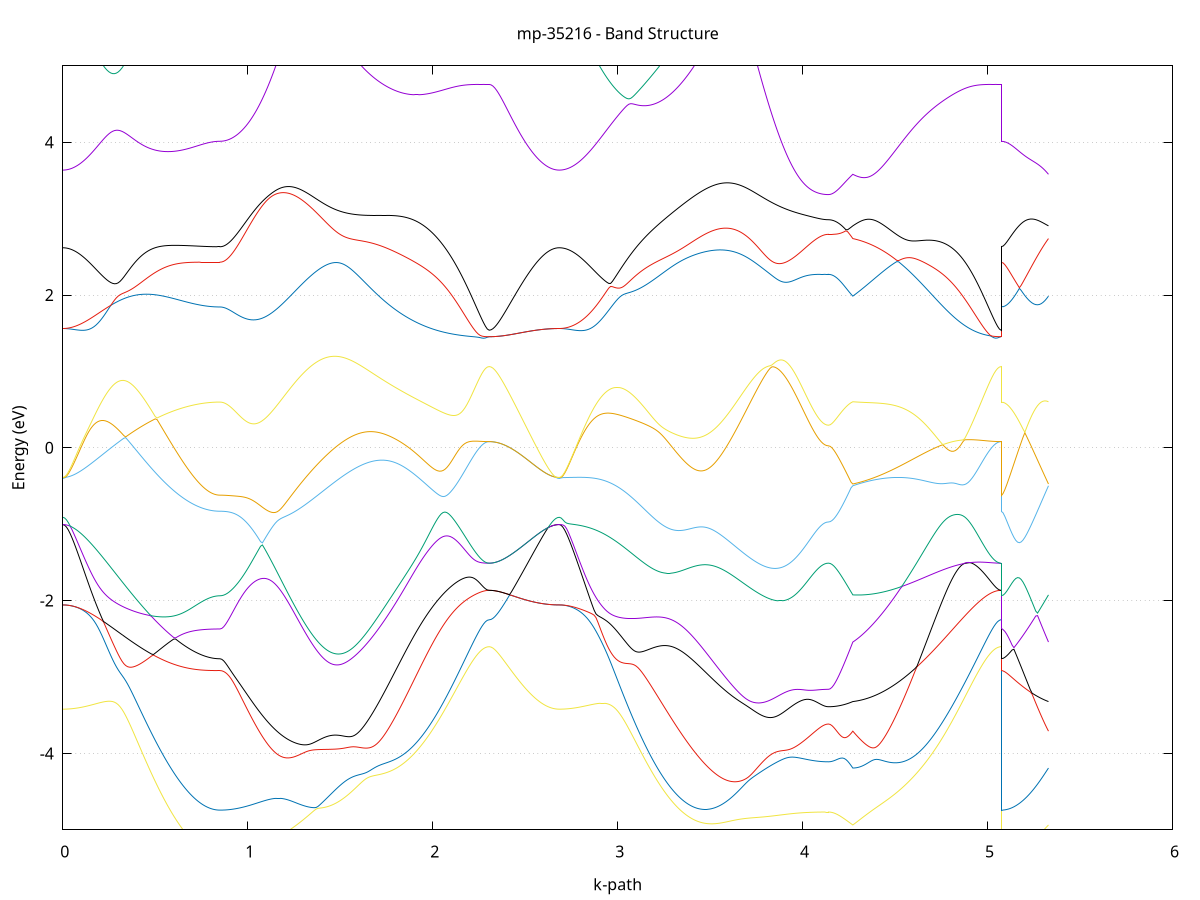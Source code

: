set title 'mp-35216 - Band Structure'
set xlabel 'k-path'
set ylabel 'Energy (eV)'
set grid y
set yrange [-5:5]
set terminal png size 800,600
set output 'mp-35216_bands_gnuplot.png'
plot '-' using 1:2 with lines notitle, '-' using 1:2 with lines notitle, '-' using 1:2 with lines notitle, '-' using 1:2 with lines notitle, '-' using 1:2 with lines notitle, '-' using 1:2 with lines notitle, '-' using 1:2 with lines notitle, '-' using 1:2 with lines notitle, '-' using 1:2 with lines notitle, '-' using 1:2 with lines notitle, '-' using 1:2 with lines notitle, '-' using 1:2 with lines notitle, '-' using 1:2 with lines notitle, '-' using 1:2 with lines notitle, '-' using 1:2 with lines notitle, '-' using 1:2 with lines notitle, '-' using 1:2 with lines notitle, '-' using 1:2 with lines notitle, '-' using 1:2 with lines notitle, '-' using 1:2 with lines notitle, '-' using 1:2 with lines notitle, '-' using 1:2 with lines notitle, '-' using 1:2 with lines notitle, '-' using 1:2 with lines notitle, '-' using 1:2 with lines notitle, '-' using 1:2 with lines notitle, '-' using 1:2 with lines notitle, '-' using 1:2 with lines notitle, '-' using 1:2 with lines notitle, '-' using 1:2 with lines notitle, '-' using 1:2 with lines notitle, '-' using 1:2 with lines notitle
0.000000 -13.331350
0.009997 -13.331050
0.019995 -13.330150
0.029992 -13.328650
0.039990 -13.326450
0.049987 -13.323750
0.059985 -13.320450
0.069982 -13.316450
0.079980 -13.311950
0.089977 -13.306750
0.099974 -13.301050
0.109972 -13.294650
0.119969 -13.287750
0.129967 -13.280150
0.139964 -13.272050
0.149962 -13.263250
0.159959 -13.253950
0.169957 -13.244050
0.179954 -13.233450
0.189951 -13.222350
0.199949 -13.210650
0.209946 -13.198350
0.219944 -13.185550
0.229941 -13.172050
0.239939 -13.158050
0.249936 -13.143350
0.259933 -13.128250
0.269931 -13.112450
0.279928 -13.096150
0.289926 -13.079250
0.299923 -13.061750
0.309921 -13.043750
0.319918 -13.025250
0.329916 -13.006150
0.339913 -12.986450
0.349910 -12.966250
0.359908 -12.945550
0.369905 -12.924250
0.379903 -12.902550
0.389900 -12.880250
0.399898 -12.857350
0.409895 -12.834050
0.419893 -12.810250
0.429890 -12.785950
0.439887 -12.761150
0.449885 -12.735850
0.459882 -12.710050
0.469880 -12.683850
0.479877 -12.657150
0.489875 -12.630050
0.499872 -12.602450
0.509870 -12.574550
0.519867 -12.546150
0.529864 -12.517350
0.539862 -12.488150
0.549859 -12.458550
0.559857 -12.428650
0.569854 -12.398450
0.579852 -12.367850
0.589849 -12.336950
0.599846 -12.305750
0.609844 -12.274250
0.619841 -12.242550
0.629839 -12.210650
0.639836 -12.178550
0.649834 -12.146250
0.659831 -12.113850
0.669829 -12.081350
0.679826 -12.048750
0.689823 -12.016050
0.699821 -11.983450
0.709818 -11.950950
0.719816 -11.918450
0.729813 -11.886250
0.739811 -11.854250
0.749808 -11.822550
0.759806 -11.791250
0.769803 -11.760450
0.779800 -11.730350
0.789798 -11.701050
0.799795 -11.672750
0.809793 -11.645850
0.819790 -11.620950
0.829788 -11.599250
0.839785 -11.583150
0.849783 -11.576950
0.849783 -11.576950
0.859764 -11.576650
0.869745 -11.575850
0.879726 -11.574650
0.889708 -11.572850
0.899689 -11.570450
0.909670 -11.567650
0.919652 -11.564350
0.929633 -11.560550
0.939614 -11.556150
0.949596 -11.551350
0.959577 -11.545950
0.969558 -11.540150
0.979539 -11.533850
0.989521 -11.526950
0.999502 -11.519650
1.009483 -11.511850
1.019465 -11.503650
1.029446 -11.494850
1.039427 -11.485650
1.049409 -11.475950
1.059390 -11.465850
1.069371 -11.455250
1.079353 -11.444250
1.089334 -11.432850
1.099315 -11.420950
1.109296 -11.408750
1.119278 -11.396050
1.129259 -11.382950
1.139240 -11.369550
1.149222 -11.355750
1.159203 -11.341650
1.169184 -11.327150
1.179166 -11.312450
1.189147 -11.297450
1.199128 -11.282250
1.209109 -11.266750
1.219091 -11.251250
1.229072 -11.235550
1.239053 -11.219950
1.249035 -11.204350
1.259016 -11.188950
1.268997 -11.173950
1.278979 -11.159450
1.288960 -11.145750
1.298941 -11.133150
1.308922 -11.122050
1.318904 -11.112950
1.328885 -11.106150
1.338866 -11.102150
1.348848 -11.101250
1.358829 -11.103450
1.368810 -11.108650
1.378792 -11.116650
1.378792 -11.116650
1.388754 -11.127050
1.398717 -11.139550
1.408679 -11.153950
1.418642 -11.169850
1.428604 -11.187150
1.438566 -11.205750
1.448529 -11.225650
1.458491 -11.247050
1.468454 -11.270250
1.478416 -11.295450
1.488379 -11.322950
1.498341 -11.351950
1.508304 -11.382150
1.518266 -11.413050
1.528229 -11.444450
1.538191 -11.476050
1.548154 -11.507850
1.558116 -11.539750
1.568079 -11.571750
1.578041 -11.603750
1.588004 -11.635750
1.597966 -11.667750
1.607929 -11.699650
1.617891 -11.731450
1.627854 -11.763150
1.637816 -11.794750
1.647779 -11.826150
1.657741 -11.857350
1.667703 -11.888450
1.677666 -11.919250
1.687628 -11.949850
1.697591 -11.980250
1.707553 -12.010350
1.717516 -12.040150
1.727478 -12.069750
1.737441 -12.098950
1.747403 -12.127950
1.757366 -12.156550
1.767328 -12.184850
1.777291 -12.212750
1.787253 -12.240350
1.797216 -12.267550
1.807178 -12.294350
1.817141 -12.320750
1.827103 -12.346750
1.837066 -12.372350
1.847028 -12.397550
1.856991 -12.422350
1.866953 -12.446650
1.876916 -12.470550
1.886878 -12.493950
1.896840 -12.516850
1.906803 -12.539350
1.916765 -12.561350
1.926728 -12.582950
1.936690 -12.603950
1.946653 -12.624550
1.956615 -12.644550
1.966578 -12.664150
1.976540 -12.683150
1.986503 -12.701650
1.996465 -12.719650
2.006428 -12.737150
2.016390 -12.754050
2.026353 -12.770450
2.036315 -12.786350
2.046278 -12.801650
2.056240 -12.816450
2.066203 -12.830650
2.076165 -12.844350
2.086128 -12.857450
2.096090 -12.869950
2.106053 -12.881950
2.116015 -12.893350
2.125978 -12.904150
2.135940 -12.914450
2.145902 -12.924150
2.155865 -12.933250
2.165827 -12.941850
2.175790 -12.949750
2.185752 -12.957150
2.195715 -12.963950
2.205677 -12.970150
2.215640 -12.975750
2.225602 -12.980850
2.235565 -12.985250
2.245527 -12.989150
2.255490 -12.992350
2.265452 -12.995050
2.275415 -12.997150
2.285377 -12.998550
2.295340 -12.999450
2.305302 -12.999750
2.305302 -12.999750
2.315273 -13.001350
2.325244 -13.005850
2.335215 -13.013050
2.345185 -13.022450
2.355156 -13.033550
2.365127 -13.045950
2.375098 -13.059250
2.385069 -13.073050
2.395040 -13.087350
2.405011 -13.101650
2.414981 -13.116050
2.424952 -13.130250
2.434923 -13.144350
2.444894 -13.158050
2.454865 -13.171450
2.464836 -13.184450
2.474806 -13.196950
2.484777 -13.209050
2.494748 -13.220650
2.504719 -13.231750
2.514690 -13.242250
2.524661 -13.252250
2.534631 -13.261750
2.544602 -13.270550
2.554573 -13.278850
2.564544 -13.286550
2.574515 -13.293650
2.584486 -13.300150
2.594456 -13.306050
2.604427 -13.311350
2.614398 -13.316050
2.624369 -13.320050
2.634340 -13.323550
2.644311 -13.326350
2.654281 -13.328550
2.664252 -13.330050
2.674223 -13.331050
2.684194 -13.331350
2.684194 -13.331350
2.694117 -13.331050
2.704039 -13.330150
2.713962 -13.328650
2.723885 -13.326550
2.733807 -13.323850
2.743730 -13.320550
2.753652 -13.316750
2.763575 -13.312250
2.773498 -13.307150
2.783420 -13.301550
2.793343 -13.295250
2.803266 -13.288450
2.813188 -13.281050
2.823111 -13.272950
2.833034 -13.264350
2.842956 -13.255150
2.852879 -13.245450
2.862802 -13.235050
2.872724 -13.224150
2.882647 -13.212650
2.892569 -13.200550
2.902492 -13.187850
2.912415 -13.174650
2.922337 -13.160850
2.932260 -13.146450
2.942183 -13.131550
2.952105 -13.116050
2.962028 -13.100050
2.971951 -13.083450
2.981873 -13.066250
2.991796 -13.048650
3.001719 -13.030350
3.011641 -13.011550
3.021564 -12.992250
3.031487 -12.972450
3.041409 -12.952050
3.051332 -12.931250
3.061254 -12.909850
3.071177 -12.887950
3.081100 -12.865450
3.091022 -12.842550
3.100945 -12.819150
3.110868 -12.795250
3.120790 -12.770850
3.130713 -12.746050
3.140636 -12.720750
3.150558 -12.694950
3.160481 -12.668650
3.170404 -12.641950
3.180326 -12.614850
3.190249 -12.587250
3.200171 -12.559250
3.210094 -12.530850
3.220017 -12.502050
3.229939 -12.472850
3.239862 -12.443250
3.249785 -12.413250
3.259707 -12.382850
3.269630 -12.352150
3.279553 -12.321050
3.289475 -12.289650
3.299398 -12.257950
3.309321 -12.225850
3.319243 -12.193550
3.329166 -12.160850
3.339088 -12.127950
3.349011 -12.094850
3.358934 -12.061350
3.368856 -12.027750
3.378779 -11.993850
3.388702 -11.959750
3.398624 -11.925450
3.408547 -11.891050
3.418470 -11.856450
3.428392 -11.821750
3.438315 -11.786850
3.448238 -11.751950
3.458160 -11.716950
3.468083 -11.681850
3.478005 -11.646850
3.487928 -11.611750
3.497851 -11.576650
3.507773 -11.541650
3.517696 -11.506650
3.527619 -11.471850
3.537541 -11.437250
3.547464 -11.402850
3.557387 -11.368650
3.567309 -11.334850
3.577232 -11.301450
3.587155 -11.268650
3.597077 -11.236650
3.607000 -11.205750
3.616922 -11.176350
3.626845 -11.149450
3.636768 -11.126550
3.646690 -11.109950
3.656613 -11.102650
3.666536 -11.105650
3.676458 -11.116750
3.676458 -11.116750
3.686315 -11.132850
3.696171 -11.151750
3.706028 -11.172250
3.715884 -11.193350
3.725741 -11.214850
3.735597 -11.236450
3.745454 -11.257950
3.755310 -11.279250
3.765167 -11.300150
3.775023 -11.320750
3.784880 -11.341050
3.794736 -11.360850
3.804593 -11.380250
3.814449 -11.399150
3.824306 -11.417550
3.834162 -11.435550
3.844019 -11.452950
3.853875 -11.469850
3.863732 -11.486250
3.873588 -11.502150
3.883445 -11.517450
3.893301 -11.532250
3.903158 -11.546550
3.913014 -11.560150
3.922871 -11.573350
3.932727 -11.585850
3.942584 -11.597850
3.952440 -11.609350
3.962297 -11.620150
3.972153 -11.630450
3.982010 -11.640250
3.991866 -11.649350
4.001723 -11.657950
4.011579 -11.665850
4.021436 -11.673250
4.031292 -11.680050
4.041149 -11.686350
4.051005 -11.691950
4.060862 -11.696950
4.070718 -11.701450
4.080575 -11.705250
4.090431 -11.708550
4.100288 -11.711250
4.110144 -11.713350
4.120001 -11.714750
4.129857 -11.715650
4.139714 -11.715950
4.139714 -11.715950
4.149134 -11.715750
4.158554 -11.715150
4.167974 -11.714050
4.177394 -11.712550
4.186814 -11.710650
4.196233 -11.708250
4.205653 -11.705450
4.215073 -11.702250
4.224493 -11.698650
4.233913 -11.694550
4.243333 -11.690150
4.252753 -11.685250
4.262173 -11.679950
4.271593 -11.674150
4.271593 -11.674150
4.281499 -11.673950
4.291405 -11.676050
4.301311 -11.680550
4.311217 -11.687350
4.321123 -11.696250
4.331029 -11.707350
4.340935 -11.720450
4.350841 -11.735350
4.360747 -11.752150
4.370653 -11.770450
4.380559 -11.790350
4.390465 -11.811550
4.400370 -11.833950
4.410276 -11.857350
4.420182 -11.881650
4.430088 -11.906650
4.439994 -11.932250
4.449900 -11.958450
4.459806 -11.984950
4.469712 -12.011750
4.479618 -12.038750
4.489524 -12.065850
4.499430 -12.092950
4.509336 -12.120150
4.519242 -12.147150
4.529148 -12.174150
4.539054 -12.200950
4.548960 -12.227550
4.558866 -12.253950
4.568772 -12.280150
4.578677 -12.306050
4.588583 -12.331550
4.598489 -12.356850
4.608395 -12.381750
4.618301 -12.406250
4.628207 -12.430450
4.638113 -12.454250
4.648019 -12.477650
4.657925 -12.500650
4.667831 -12.523150
4.677737 -12.545250
4.687643 -12.566950
4.697549 -12.588050
4.707455 -12.608850
4.717361 -12.629050
4.727267 -12.648850
4.737173 -12.668150
4.747079 -12.686850
4.756985 -12.705150
4.766890 -12.722950
4.776796 -12.740150
4.786702 -12.756950
4.796608 -12.773150
4.806514 -12.788750
4.816420 -12.803950
4.826326 -12.818550
4.836232 -12.832550
4.846138 -12.846050
4.856044 -12.859050
4.865950 -12.871450
4.875856 -12.883250
4.885762 -12.894550
4.895668 -12.905250
4.905574 -12.915450
4.915480 -12.925050
4.925386 -12.934050
4.935292 -12.942450
4.945197 -12.950350
4.955103 -12.957650
4.965009 -12.964350
4.974915 -12.970450
4.984821 -12.976050
4.994727 -12.981050
5.004633 -12.985450
5.014539 -12.989250
5.024445 -12.992450
5.034351 -12.995050
5.044257 -12.997150
5.054163 -12.998650
5.064069 -12.999450
5.073975 -12.999750
5.073975 -11.576950
5.083799 -11.577150
5.093623 -11.577950
5.103448 -11.579150
5.113272 -11.580850
5.123096 -11.582950
5.132920 -11.585350
5.142745 -11.588150
5.152569 -11.591150
5.162393 -11.594450
5.172218 -11.597950
5.182042 -11.601550
5.191866 -11.605450
5.201690 -11.609450
5.211515 -11.613650
5.221339 -11.617950
5.231163 -11.622450
5.240988 -11.627050
5.250812 -11.631850
5.260636 -11.636650
5.270460 -11.641650
5.280285 -11.646850
5.290109 -11.652050
5.299933 -11.657450
5.309758 -11.662950
5.319582 -11.668450
5.329406 -11.674150
e
0.000000 -11.529050
0.009997 -11.529150
0.019995 -11.529550
0.029992 -11.530050
0.039990 -11.530750
0.049987 -11.531550
0.059985 -11.532450
0.069982 -11.533350
0.079980 -11.534250
0.089977 -11.535050
0.099974 -11.535750
0.109972 -11.536250
0.119969 -11.536650
0.129967 -11.536850
0.139964 -11.536750
0.149962 -11.536450
0.159959 -11.535950
0.169957 -11.535150
0.179954 -11.534050
0.189951 -11.532650
0.199949 -11.531050
0.209946 -11.529150
0.219944 -11.526850
0.229941 -11.524350
0.239939 -11.521650
0.249936 -11.518550
0.259933 -11.515150
0.269931 -11.511550
0.279928 -11.507650
0.289926 -11.503550
0.299923 -11.499150
0.309921 -11.494450
0.319918 -11.489550
0.329916 -11.484450
0.339913 -11.479150
0.349910 -11.473550
0.359908 -11.467850
0.369905 -11.461950
0.379903 -11.455850
0.389900 -11.449550
0.399898 -11.443150
0.409895 -11.436650
0.419893 -11.430050
0.429890 -11.423350
0.439887 -11.416550
0.449885 -11.409650
0.459882 -11.402850
0.469880 -11.395950
0.479877 -11.389050
0.489875 -11.382250
0.499872 -11.375450
0.509870 -11.368750
0.519867 -11.362150
0.529864 -11.355750
0.539862 -11.349550
0.549859 -11.343450
0.559857 -11.337750
0.569854 -11.332250
0.579852 -11.327050
0.589849 -11.322250
0.599846 -11.317850
0.609844 -11.313950
0.619841 -11.310550
0.629839 -11.307650
0.639836 -11.305450
0.649834 -11.303950
0.659831 -11.303150
0.669829 -11.303250
0.679826 -11.304250
0.689823 -11.306150
0.699821 -11.309150
0.709818 -11.313150
0.719816 -11.318450
0.729813 -11.324950
0.739811 -11.332750
0.749808 -11.341950
0.759806 -11.352450
0.769803 -11.364350
0.779800 -11.377650
0.789798 -11.392150
0.799795 -11.407850
0.809793 -11.424350
0.819790 -11.441050
0.829788 -11.456950
0.839785 -11.469450
0.849783 -11.474650
0.849783 -11.474650
0.859764 -11.474350
0.869745 -11.473450
0.879726 -11.472150
0.889708 -11.470150
0.899689 -11.467750
0.909670 -11.464650
0.919652 -11.461150
0.929633 -11.456950
0.939614 -11.452350
0.949596 -11.447150
0.959577 -11.441350
0.969558 -11.435050
0.979539 -11.428250
0.989521 -11.420950
0.999502 -11.413050
1.009483 -11.404650
1.019465 -11.395650
1.029446 -11.386250
1.039427 -11.376250
1.049409 -11.365850
1.059390 -11.354850
1.069371 -11.343450
1.079353 -11.331450
1.089334 -11.319050
1.099315 -11.306150
1.109296 -11.292850
1.119278 -11.279050
1.129259 -11.264850
1.139240 -11.250250
1.149222 -11.235150
1.159203 -11.219750
1.169184 -11.203950
1.179166 -11.187850
1.189147 -11.171350
1.199128 -11.154650
1.209109 -11.137750
1.219091 -11.120550
1.229072 -11.103250
1.239053 -11.085950
1.249035 -11.068650
1.259016 -11.051350
1.268997 -11.034350
1.278979 -11.017750
1.288960 -11.001650
1.298941 -10.986250
1.308922 -10.971850
1.318904 -10.958750
1.328885 -10.947750
1.338866 -10.941150
1.348848 -10.943050
1.358829 -10.954850
1.368810 -10.973050
1.378792 -10.994750
1.378792 -10.994750
1.388754 -11.018650
1.398717 -11.044150
1.408679 -11.070750
1.418642 -11.098250
1.428604 -11.126350
1.438566 -11.154850
1.448529 -11.183550
1.458491 -11.211950
1.468454 -11.239750
1.478416 -11.266350
1.488379 -11.291650
1.498341 -11.315950
1.508304 -11.339750
1.518266 -11.363350
1.528229 -11.387050
1.538191 -11.410750
1.548154 -11.434650
1.558116 -11.458750
1.568079 -11.482850
1.578041 -11.507150
1.588004 -11.531550
1.597966 -11.556050
1.607929 -11.580650
1.617891 -11.605350
1.627854 -11.630050
1.637816 -11.654750
1.647779 -11.679450
1.657741 -11.704150
1.667703 -11.728750
1.677666 -11.753350
1.687628 -11.777950
1.697591 -11.802350
1.707553 -11.826650
1.717516 -11.850950
1.727478 -11.874950
1.737441 -11.898850
1.747403 -11.922650
1.757366 -11.946150
1.767328 -11.969550
1.777291 -11.992750
1.787253 -12.015650
1.797216 -12.038350
1.807178 -12.060750
1.817141 -12.082850
1.827103 -12.104750
1.837066 -12.126350
1.847028 -12.147650
1.856991 -12.168650
1.866953 -12.189250
1.876916 -12.209550
1.886878 -12.229550
1.896840 -12.249150
1.906803 -12.268450
1.916765 -12.287350
1.926728 -12.305850
1.936690 -12.323950
1.946653 -12.341650
1.956615 -12.359050
1.966578 -12.375950
1.976540 -12.392450
1.986503 -12.408450
1.996465 -12.424150
2.006428 -12.439350
2.016390 -12.454050
2.026353 -12.468450
2.036315 -12.482250
2.046278 -12.495650
2.056240 -12.508550
2.066203 -12.521050
2.076165 -12.533050
2.086128 -12.544550
2.096090 -12.555550
2.106053 -12.566050
2.116015 -12.576150
2.125978 -12.585650
2.135940 -12.594750
2.145902 -12.603250
2.155865 -12.611350
2.165827 -12.618850
2.175790 -12.625850
2.185752 -12.632350
2.195715 -12.638350
2.205677 -12.643850
2.215640 -12.648850
2.225602 -12.653350
2.235565 -12.657250
2.245527 -12.660650
2.255490 -12.663550
2.265452 -12.665950
2.275415 -12.667750
2.285377 -12.669050
2.295340 -12.669850
2.305302 -12.670150
2.305302 -12.670150
2.315273 -12.667950
2.325244 -12.661550
2.335215 -12.651250
2.345185 -12.637550
2.355156 -12.620850
2.365127 -12.601650
2.375098 -12.580350
2.385069 -12.557150
2.395040 -12.532450
2.405011 -12.506350
2.414981 -12.478950
2.424952 -12.450550
2.434923 -12.421050
2.444894 -12.390650
2.454865 -12.359450
2.464836 -12.327350
2.474806 -12.294550
2.484777 -12.260950
2.494748 -12.226750
2.504719 -12.191750
2.514690 -12.156150
2.524661 -12.119950
2.534631 -12.083150
2.544602 -12.045750
2.554573 -12.007750
2.564544 -11.969250
2.574515 -11.930250
2.584486 -11.890750
2.594456 -11.850850
2.604427 -11.810550
2.614398 -11.769950
2.624369 -11.729050
2.634340 -11.688250
2.644311 -11.647750
2.654281 -11.608350
2.664252 -11.571550
2.674223 -11.541750
2.684194 -11.529050
2.684194 -11.529050
2.694117 -11.528850
2.704039 -11.528250
2.713962 -11.527350
2.723885 -11.525950
2.733807 -11.524250
2.743730 -11.522050
2.753652 -11.519550
2.763575 -11.516650
2.773498 -11.513450
2.783420 -11.509750
2.793343 -11.505750
2.803266 -11.501350
2.813188 -11.496650
2.823111 -11.491550
2.833034 -11.486050
2.842956 -11.480250
2.852879 -11.474050
2.862802 -11.467550
2.872724 -11.460750
2.882647 -11.453550
2.892569 -11.446150
2.902492 -11.438350
2.912415 -11.430250
2.922337 -11.421850
2.932260 -11.413150
2.942183 -11.404150
2.952105 -11.394950
2.962028 -11.385450
2.971951 -11.375650
2.981873 -11.365650
2.991796 -11.355450
3.001719 -11.344950
3.011641 -11.334350
3.021564 -11.323450
3.031487 -11.312450
3.041409 -11.301250
3.051332 -11.289850
3.061254 -11.278350
3.071177 -11.266750
3.081100 -11.254950
3.091022 -11.243150
3.100945 -11.231150
3.110868 -11.219150
3.120790 -11.207050
3.130713 -11.194950
3.140636 -11.182850
3.150558 -11.170750
3.160481 -11.158650
3.170404 -11.146550
3.180326 -11.134450
3.190249 -11.122550
3.200171 -11.110650
3.210094 -11.098850
3.220017 -11.087150
3.229939 -11.075650
3.239862 -11.064250
3.249785 -11.053050
3.259707 -11.042050
3.269630 -11.031150
3.279553 -11.020650
3.289475 -11.010250
3.299398 -11.000250
3.309321 -10.990450
3.319243 -10.980950
3.329166 -10.971750
3.339088 -10.962850
3.349011 -10.954350
3.358934 -10.946150
3.368856 -10.938350
3.378779 -10.930950
3.388702 -10.923950
3.398624 -10.917250
3.408547 -10.911050
3.418470 -10.905250
3.428392 -10.899950
3.438315 -10.894950
3.448238 -10.890450
3.458160 -10.886450
3.468083 -10.882850
3.478005 -10.879750
3.487928 -10.877050
3.497851 -10.874850
3.507773 -10.873150
3.517696 -10.871950
3.527619 -10.871150
3.537541 -10.870950
3.547464 -10.871250
3.557387 -10.872250
3.567309 -10.873850
3.577232 -10.876350
3.587155 -10.880050
3.597077 -10.885650
3.607000 -10.893950
3.616922 -10.905750
3.626845 -10.919650
3.636768 -10.932950
3.646690 -10.941650
3.656613 -10.942350
3.666536 -10.933750
3.676458 -10.918650
3.676458 -10.918650
3.686315 -10.904850
3.696171 -10.903150
3.706028 -10.906650
3.715884 -10.911150
3.725741 -10.915950
3.735597 -10.921150
3.745454 -10.926350
3.755310 -10.931750
3.765167 -10.937250
3.775023 -10.942850
3.784880 -10.948450
3.794736 -10.954050
3.804593 -10.959750
3.814449 -10.965450
3.824306 -10.971150
3.834162 -10.976750
3.844019 -10.982450
3.853875 -10.987950
3.863732 -10.993450
3.873588 -10.998950
3.883445 -11.004250
3.893301 -11.009450
3.903158 -11.014650
3.913014 -11.019650
3.922871 -11.024550
3.932727 -11.029250
3.942584 -11.033850
3.952440 -11.038250
3.962297 -11.042450
3.972153 -11.046550
3.982010 -11.050350
3.991866 -11.054050
4.001723 -11.057550
4.011579 -11.060750
4.021436 -11.063850
4.031292 -11.066650
4.041149 -11.069250
4.051005 -11.071650
4.060862 -11.073750
4.070718 -11.075650
4.080575 -11.077250
4.090431 -11.078650
4.100288 -11.079750
4.110144 -11.080650
4.120001 -11.081350
4.129857 -11.081750
4.139714 -11.081850
4.139714 -11.081850
4.149134 -11.083950
4.158554 -11.090050
4.167974 -11.099650
4.177394 -11.111950
4.186814 -11.126550
4.196233 -11.142850
4.205653 -11.160350
4.215073 -11.178950
4.224493 -11.198250
4.233913 -11.218150
4.243333 -11.238450
4.252753 -11.259250
4.262173 -11.280250
4.271593 -11.301450
4.271593 -11.301450
4.281499 -11.328150
4.291405 -11.355050
4.301311 -11.382150
4.311217 -11.409350
4.321123 -11.436450
4.331029 -11.463550
4.340935 -11.490550
4.350841 -11.517250
4.360747 -11.543750
4.370653 -11.569950
4.380559 -11.595950
4.390465 -11.621550
4.400370 -11.646850
4.410276 -11.671950
4.420182 -11.696750
4.430088 -11.721350
4.439994 -11.745750
4.449900 -11.769950
4.459806 -11.793950
4.469712 -11.817850
4.479618 -11.841550
4.489524 -11.865050
4.499430 -11.888450
4.509336 -11.911750
4.519242 -11.934850
4.529148 -11.957750
4.539054 -11.980550
4.548960 -12.003050
4.558866 -12.025450
4.568772 -12.047550
4.578677 -12.069450
4.588583 -12.091150
4.598489 -12.112550
4.608395 -12.133750
4.618301 -12.154650
4.628207 -12.175150
4.638113 -12.195450
4.648019 -12.215450
4.657925 -12.235150
4.667831 -12.254450
4.677737 -12.273350
4.687643 -12.291950
4.697549 -12.310250
4.707455 -12.328150
4.717361 -12.345550
4.727267 -12.362650
4.737173 -12.379350
4.747079 -12.395650
4.756985 -12.411550
4.766890 -12.426950
4.776796 -12.441950
4.786702 -12.456550
4.796608 -12.470750
4.806514 -12.484350
4.816420 -12.497650
4.826326 -12.510450
4.836232 -12.522750
4.846138 -12.534550
4.856044 -12.545950
4.865950 -12.556850
4.875856 -12.567250
4.885762 -12.577150
4.895668 -12.586650
4.905574 -12.595550
4.915480 -12.604050
4.925386 -12.611950
4.935292 -12.619450
4.945197 -12.626350
4.955103 -12.632850
4.965009 -12.638750
4.974915 -12.644150
4.984821 -12.649150
4.994727 -12.653550
5.004633 -12.657350
5.014539 -12.660750
5.024445 -12.663650
5.034351 -12.665950
5.044257 -12.667750
5.054163 -12.669050
5.064069 -12.669850
5.073975 -12.670150
5.073975 -11.474650
5.083799 -11.474250
5.093623 -11.473150
5.103448 -11.471250
5.113272 -11.468750
5.123096 -11.465550
5.132920 -11.461850
5.142745 -11.457550
5.152569 -11.452650
5.162393 -11.447350
5.172218 -11.441650
5.182042 -11.435550
5.191866 -11.428950
5.201690 -11.422050
5.211515 -11.414750
5.221339 -11.407050
5.231163 -11.399050
5.240988 -11.390650
5.250812 -11.382050
5.260636 -11.373050
5.270460 -11.363650
5.280285 -11.354050
5.290109 -11.344150
5.299933 -11.333850
5.309758 -11.323350
5.319582 -11.312550
5.329406 -11.301450
e
0.000000 -11.383850
0.009997 -11.383350
0.019995 -11.381750
0.029992 -11.379250
0.039990 -11.375750
0.049987 -11.371250
0.059985 -11.366050
0.069982 -11.359950
0.079980 -11.353050
0.089977 -11.345450
0.099974 -11.337250
0.109972 -11.328350
0.119969 -11.318950
0.129967 -11.308850
0.139964 -11.298350
0.149962 -11.287250
0.159959 -11.275750
0.169957 -11.263750
0.179954 -11.251350
0.189951 -11.238550
0.199949 -11.225250
0.209946 -11.211650
0.219944 -11.197650
0.229941 -11.183350
0.239939 -11.168650
0.249936 -11.153650
0.259933 -11.138250
0.269931 -11.122650
0.279928 -11.106750
0.289926 -11.090550
0.299923 -11.074150
0.309921 -11.057450
0.319918 -11.040550
0.329916 -11.023450
0.339913 -11.006150
0.349910 -10.988650
0.359908 -10.971050
0.369905 -10.953350
0.379903 -10.935450
0.389900 -10.917450
0.399898 -10.899450
0.409895 -10.881350
0.419893 -10.863250
0.429890 -10.845150
0.439887 -10.827050
0.449885 -10.808950
0.459882 -10.790950
0.469880 -10.773150
0.479877 -10.755450
0.489875 -10.737850
0.499872 -10.720550
0.509870 -10.703450
0.519867 -10.686650
0.529864 -10.670250
0.539862 -10.654150
0.549859 -10.638550
0.559857 -10.623350
0.569854 -10.608750
0.579852 -10.594850
0.589849 -10.581550
0.599846 -10.569050
0.609844 -10.557350
0.619841 -10.546650
0.629839 -10.536950
0.639836 -10.528350
0.649834 -10.521050
0.659831 -10.515050
0.669829 -10.510450
0.679826 -10.507250
0.689823 -10.505650
0.699821 -10.505550
0.709818 -10.506950
0.719816 -10.509650
0.729813 -10.513650
0.739811 -10.518650
0.749808 -10.524350
0.759806 -10.530650
0.769803 -10.537050
0.779800 -10.543450
0.789798 -10.549550
0.799795 -10.555150
0.809793 -10.559950
0.819790 -10.563850
0.829788 -10.566750
0.839785 -10.568550
0.849783 -10.569150
0.849783 -10.569150
0.859764 -10.569250
0.869745 -10.569550
0.879726 -10.570050
0.889708 -10.570750
0.899689 -10.571750
0.909670 -10.572850
0.919652 -10.574250
0.929633 -10.575850
0.939614 -10.577750
0.949596 -10.579750
0.959577 -10.582050
0.969558 -10.584650
0.979539 -10.587450
0.989521 -10.590450
0.999502 -10.593750
1.009483 -10.597350
1.019465 -10.601250
1.029446 -10.605350
1.039427 -10.609750
1.049409 -10.614450
1.059390 -10.619550
1.069371 -10.624850
1.079353 -10.630450
1.089334 -10.636450
1.099315 -10.642750
1.109296 -10.649450
1.119278 -10.656350
1.129259 -10.663750
1.139240 -10.671350
1.149222 -10.679350
1.159203 -10.687750
1.169184 -10.696450
1.179166 -10.705450
1.189147 -10.714850
1.199128 -10.724550
1.209109 -10.734550
1.219091 -10.744750
1.229072 -10.755350
1.239053 -10.766150
1.249035 -10.777150
1.259016 -10.788350
1.268997 -10.799750
1.278979 -10.811350
1.288960 -10.823050
1.298941 -10.835050
1.308922 -10.847250
1.318904 -10.859550
1.328885 -10.871450
1.338866 -10.880650
1.348848 -10.882850
1.358829 -10.876450
1.368810 -10.864650
1.378792 -10.850050
1.378792 -10.850050
1.388754 -10.833750
1.398717 -10.816150
1.408679 -10.797650
1.418642 -10.778350
1.428604 -10.758450
1.438566 -10.738050
1.448529 -10.717250
1.458491 -10.696050
1.468454 -10.674550
1.478416 -10.652950
1.488379 -10.631050
1.498341 -10.609150
1.508304 -10.587050
1.518266 -10.564950
1.528229 -10.542750
1.538191 -10.520650
1.548154 -10.498550
1.558116 -10.476450
1.568079 -10.454550
1.578041 -10.432650
1.588004 -10.410950
1.597966 -10.389350
1.607929 -10.368050
1.617891 -10.346850
1.627854 -10.325950
1.637816 -10.305250
1.647779 -10.284850
1.657741 -10.264650
1.667703 -10.244850
1.677666 -10.225350
1.687628 -10.206150
1.697591 -10.187350
1.707553 -10.168850
1.717516 -10.150850
1.727478 -10.133150
1.737441 -10.115950
1.747403 -10.099150
1.757366 -10.082750
1.767328 -10.066750
1.777291 -10.051350
1.787253 -10.036250
1.797216 -10.021750
1.807178 -10.007650
1.817141 -9.993950
1.827103 -9.980850
1.837066 -9.968150
1.847028 -9.955950
1.856991 -9.944250
1.866953 -9.933050
1.876916 -9.922250
1.886878 -9.911950
1.896840 -9.902150
1.906803 -9.892750
1.916765 -9.883750
1.926728 -9.875250
1.936690 -9.867150
1.946653 -9.859550
1.956615 -9.852250
1.966578 -9.845450
1.976540 -9.838950
1.986503 -9.832950
1.996465 -9.827150
2.006428 -9.821850
2.016390 -9.816750
2.026353 -9.812050
2.036315 -9.807650
2.046278 -9.803550
2.056240 -9.799750
2.066203 -9.796250
2.076165 -9.792950
2.086128 -9.789950
2.096090 -9.787150
2.106053 -9.784550
2.116015 -9.782150
2.125978 -9.779950
2.135940 -9.777950
2.145902 -9.776150
2.155865 -9.774550
2.165827 -9.773050
2.175790 -9.771650
2.185752 -9.770450
2.195715 -9.769350
2.205677 -9.768450
2.215640 -9.767550
2.225602 -9.766850
2.235565 -9.766150
2.245527 -9.765650
2.255490 -9.765150
2.265452 -9.764850
2.275415 -9.764550
2.285377 -9.764350
2.295340 -9.764250
2.305302 -9.764150
2.305302 -9.764150
2.315273 -9.769150
2.325244 -9.783750
2.335215 -9.806550
2.345185 -9.836150
2.355156 -9.870750
2.365127 -9.909350
2.375098 -9.950950
2.385069 -9.994750
2.395040 -10.040250
2.405011 -10.086950
2.414981 -10.134750
2.424952 -10.183250
2.434923 -10.232350
2.444894 -10.281850
2.454865 -10.331650
2.464836 -10.381750
2.474806 -10.431950
2.484777 -10.482250
2.494748 -10.532550
2.504719 -10.582750
2.514690 -10.632950
2.524661 -10.683050
2.534631 -10.732950
2.544602 -10.782650
2.554573 -10.832050
2.564544 -10.881250
2.574515 -10.930150
2.584486 -10.978650
2.594456 -11.026750
2.604427 -11.074450
2.614398 -11.121650
2.624369 -11.168050
2.634340 -11.213650
2.644311 -11.258150
2.654281 -11.300650
2.664252 -11.339550
2.674223 -11.370650
2.684194 -11.383850
2.684194 -11.383850
2.694117 -11.383650
2.704039 -11.383050
2.713962 -11.382050
2.723885 -11.380650
2.733807 -11.378850
2.743730 -11.376550
2.753652 -11.374050
2.763575 -11.371050
2.773498 -11.367650
2.783420 -11.363850
2.793343 -11.359650
2.803266 -11.355150
2.813188 -11.350250
2.823111 -11.344950
2.833034 -11.339250
2.842956 -11.333250
2.852879 -11.326850
2.862802 -11.320150
2.872724 -11.313050
2.882647 -11.305550
2.892569 -11.297750
2.902492 -11.289650
2.912415 -11.281250
2.922337 -11.272550
2.932260 -11.263450
2.942183 -11.254150
2.952105 -11.244450
2.962028 -11.234550
2.971951 -11.224350
2.981873 -11.213950
2.991796 -11.203250
3.001719 -11.192350
3.011641 -11.181150
3.021564 -11.169750
3.031487 -11.158250
3.041409 -11.146450
3.051332 -11.134550
3.061254 -11.122450
3.071177 -11.110150
3.081100 -11.097750
3.091022 -11.085250
3.100945 -11.072650
3.110868 -11.059950
3.120790 -11.047150
3.130713 -11.034350
3.140636 -11.021450
3.150558 -11.008550
3.160481 -10.995650
3.170404 -10.982750
3.180326 -10.969950
3.190249 -10.957150
3.200171 -10.944350
3.210094 -10.931750
3.220017 -10.919150
3.229939 -10.906750
3.239862 -10.894450
3.249785 -10.882350
3.259707 -10.870450
3.269630 -10.858650
3.279553 -10.847150
3.289475 -10.835950
3.299398 -10.824950
3.309321 -10.814150
3.319243 -10.803750
3.329166 -10.793650
3.339088 -10.783850
3.349011 -10.774450
3.358934 -10.765350
3.368856 -10.756650
3.378779 -10.748350
3.388702 -10.740550
3.398624 -10.733050
3.408547 -10.726050
3.418470 -10.719550
3.428392 -10.713550
3.438315 -10.708150
3.448238 -10.703150
3.458160 -10.698850
3.468083 -10.695050
3.478005 -10.692050
3.487928 -10.689850
3.497851 -10.688650
3.507773 -10.688750
3.517696 -10.690450
3.527619 -10.694650
3.537541 -10.702350
3.547464 -10.714650
3.557387 -10.731550
3.567309 -10.751950
3.577232 -10.774250
3.587155 -10.796850
3.597077 -10.818150
3.607000 -10.836650
3.616922 -10.850750
3.626845 -10.860650
3.636768 -10.867850
3.646690 -10.873650
3.656613 -10.878550
3.666536 -10.882850
3.676458 -10.886050
3.676458 -10.886050
3.686315 -10.883450
3.696171 -10.866750
3.706028 -10.844350
3.715884 -10.821550
3.725741 -10.800150
3.735597 -10.781750
3.745454 -10.767750
3.755310 -10.758850
3.765167 -10.754550
3.775023 -10.753450
3.784880 -10.754450
3.794736 -10.756850
3.804593 -10.760050
3.814449 -10.763850
3.824306 -10.768050
3.834162 -10.772450
3.844019 -10.777050
3.853875 -10.781750
3.863732 -10.786550
3.873588 -10.791350
3.883445 -10.796150
3.893301 -10.800850
3.903158 -10.805550
3.913014 -10.810150
3.922871 -10.814650
3.932727 -10.819050
3.942584 -10.823350
3.952440 -10.827550
3.962297 -10.831550
3.972153 -10.835350
3.982010 -10.839050
3.991866 -10.842550
4.001723 -10.845850
4.011579 -10.848950
4.021436 -10.851850
4.031292 -10.854550
4.041149 -10.857050
4.051005 -10.859250
4.060862 -10.861350
4.070718 -10.863150
4.080575 -10.864750
4.090431 -10.866050
4.100288 -10.867150
4.110144 -10.868050
4.120001 -10.868650
4.129857 -10.868950
4.139714 -10.869150
4.139714 -10.869150
4.149134 -10.867350
4.158554 -10.862150
4.167974 -10.854050
4.177394 -10.843750
4.186814 -10.831850
4.196233 -10.818850
4.205653 -10.805150
4.215073 -10.791050
4.224493 -10.776650
4.233913 -10.762150
4.243333 -10.747750
4.252753 -10.733450
4.262173 -10.719350
4.271593 -10.705450
4.271593 -10.705450
4.281499 -10.690050
4.291405 -10.673650
4.301311 -10.656250
4.311217 -10.637850
4.321123 -10.618350
4.331029 -10.598050
4.340935 -10.576950
4.350841 -10.554950
4.360747 -10.532350
4.370653 -10.509250
4.380559 -10.485650
4.390465 -10.461650
4.400370 -10.437350
4.410276 -10.412850
4.420182 -10.388350
4.430088 -10.363850
4.439994 -10.339350
4.449900 -10.315050
4.459806 -10.290950
4.469712 -10.267150
4.479618 -10.243750
4.489524 -10.220750
4.499430 -10.198150
4.509336 -10.176150
4.519242 -10.154650
4.529148 -10.133650
4.539054 -10.113350
4.548960 -10.093750
4.558866 -10.074750
4.568772 -10.056450
4.578677 -10.038850
4.588583 -10.021950
4.598489 -10.005750
4.608395 -9.990250
4.618301 -9.975450
4.628207 -9.961350
4.638113 -9.947950
4.648019 -9.935150
4.657925 -9.923150
4.667831 -9.911650
4.677737 -9.900850
4.687643 -9.890650
4.697549 -9.881050
4.707455 -9.872050
4.717361 -9.863550
4.727267 -9.855550
4.737173 -9.848150
4.747079 -9.841150
4.756985 -9.834550
4.766890 -9.828450
4.776796 -9.822750
4.786702 -9.817550
4.796608 -9.812550
4.806514 -9.808050
4.816420 -9.803750
4.826326 -9.799850
4.836232 -9.796250
4.846138 -9.792950
4.856044 -9.789850
4.865950 -9.787050
4.875856 -9.784450
4.885762 -9.782050
4.895668 -9.779850
4.905574 -9.777850
4.915480 -9.776050
4.925386 -9.774450
4.935292 -9.772950
4.945197 -9.771650
4.955103 -9.770350
4.965009 -9.769350
4.974915 -9.768350
4.984821 -9.767550
4.994727 -9.766750
5.004633 -9.766150
5.014539 -9.765650
5.024445 -9.765150
5.034351 -9.764850
5.044257 -9.764550
5.054163 -9.764350
5.064069 -9.764250
5.073975 -9.764150
5.073975 -10.569150
5.083799 -10.569350
5.093623 -10.570150
5.103448 -10.571450
5.113272 -10.573250
5.123096 -10.575550
5.132920 -10.578350
5.142745 -10.581650
5.152569 -10.585450
5.162393 -10.589550
5.172218 -10.594150
5.182042 -10.599150
5.191866 -10.604450
5.201690 -10.610150
5.211515 -10.616150
5.221339 -10.622450
5.231163 -10.629050
5.240988 -10.635850
5.250812 -10.642950
5.260636 -10.650250
5.270460 -10.657750
5.280285 -10.665350
5.290109 -10.673150
5.299933 -10.681050
5.309758 -10.689050
5.319582 -10.697250
5.329406 -10.705450
e
0.000000 -8.212050
0.009997 -8.212550
0.019995 -8.214150
0.029992 -8.216850
0.039990 -8.220650
0.049987 -8.225450
0.059985 -8.231350
0.069982 -8.238350
0.079980 -8.246350
0.089977 -8.255350
0.099974 -8.265450
0.109972 -8.276650
0.119969 -8.288750
0.129967 -8.301950
0.139964 -8.316150
0.149962 -8.331350
0.159959 -8.347550
0.169957 -8.364750
0.179954 -8.382950
0.189951 -8.401950
0.199949 -8.422050
0.209946 -8.442950
0.219944 -8.464850
0.229941 -8.487650
0.239939 -8.511250
0.249936 -8.535750
0.259933 -8.561050
0.269931 -8.587250
0.279928 -8.614150
0.289926 -8.641850
0.299923 -8.670350
0.309921 -8.699550
0.319918 -8.729450
0.329916 -8.760050
0.339913 -8.791350
0.349910 -8.823150
0.359908 -8.855650
0.369905 -8.888750
0.379903 -8.922350
0.389900 -8.956450
0.399898 -8.990950
0.409895 -9.026050
0.419893 -9.061450
0.429890 -9.097250
0.439887 -9.133450
0.449885 -9.169850
0.459882 -9.206550
0.469880 -9.243450
0.479877 -9.280550
0.489875 -9.317750
0.499872 -9.354950
0.509870 -9.392250
0.519867 -9.429450
0.529864 -9.466550
0.539862 -9.503450
0.549859 -9.540150
0.559857 -9.576450
0.569854 -9.612350
0.579852 -9.647750
0.589849 -9.682550
0.599846 -9.716550
0.609844 -9.749750
0.619841 -9.781950
0.629839 -9.813050
0.639836 -9.842950
0.649834 -9.871350
0.659831 -9.898150
0.669829 -9.923250
0.679826 -9.946450
0.689823 -9.967650
0.699821 -9.986750
0.709818 -10.003650
0.719816 -10.018550
0.729813 -10.031350
0.739811 -10.042150
0.749808 -10.051150
0.759806 -10.058550
0.769803 -10.064550
0.779800 -10.069250
0.789798 -10.072950
0.799795 -10.075750
0.809793 -10.077850
0.819790 -10.079350
0.829788 -10.080350
0.839785 -10.080950
0.849783 -10.081150
0.849783 -10.081150
0.859764 -10.081450
0.869745 -10.082250
0.879726 -10.083750
0.889708 -10.085750
0.899689 -10.088250
0.909670 -10.091450
0.919652 -10.095150
0.929633 -10.099450
0.939614 -10.104250
0.949596 -10.109750
0.959577 -10.115750
0.969558 -10.122350
0.979539 -10.129650
0.989521 -10.137450
0.999502 -10.145850
1.009483 -10.154850
1.019465 -10.164450
1.029446 -10.174650
1.039427 -10.185450
1.049409 -10.196850
1.059390 -10.208850
1.069371 -10.221450
1.079353 -10.234650
1.089334 -10.248450
1.099315 -10.262850
1.109296 -10.277850
1.119278 -10.293450
1.129259 -10.309650
1.139240 -10.326350
1.149222 -10.343550
1.159203 -10.361350
1.169184 -10.379650
1.179166 -10.398450
1.189147 -10.417650
1.199128 -10.437250
1.209109 -10.457150
1.219091 -10.477450
1.229072 -10.497850
1.239053 -10.518350
1.249035 -10.538850
1.259016 -10.559050
1.268997 -10.578850
1.278979 -10.597750
1.288960 -10.615550
1.298941 -10.631550
1.308922 -10.645150
1.318904 -10.655750
1.328885 -10.662550
1.338866 -10.665150
1.348848 -10.663450
1.358829 -10.657650
1.368810 -10.648050
1.378792 -10.635350
1.378792 -10.635350
1.388754 -10.619950
1.398717 -10.602550
1.408679 -10.583350
1.418642 -10.562750
1.428604 -10.540950
1.438566 -10.518350
1.448529 -10.494850
1.458491 -10.470750
1.468454 -10.446150
1.478416 -10.421050
1.488379 -10.395550
1.498341 -10.369750
1.508304 -10.343750
1.518266 -10.317450
1.528229 -10.291050
1.538191 -10.264450
1.548154 -10.237850
1.558116 -10.211050
1.568079 -10.184350
1.578041 -10.157550
1.588004 -10.130850
1.597966 -10.104250
1.607929 -10.077650
1.617891 -10.051250
1.627854 -10.024950
1.637816 -9.998750
1.647779 -9.972850
1.657741 -9.947150
1.667703 -9.921750
1.677666 -9.896550
1.687628 -9.871650
1.697591 -9.847150
1.707553 -9.822950
1.717516 -9.799150
1.727478 -9.775650
1.737441 -9.752650
1.747403 -9.729950
1.757366 -9.707850
1.767328 -9.686150
1.777291 -9.664850
1.787253 -9.644150
1.797216 -9.623950
1.807178 -9.604150
1.817141 -9.584950
1.827103 -9.566350
1.837066 -9.548250
1.847028 -9.530650
1.856991 -9.513650
1.866953 -9.497250
1.876916 -9.481350
1.886878 -9.466050
1.896840 -9.451350
1.906803 -9.437150
1.916765 -9.423550
1.926728 -9.410450
1.936690 -9.397950
1.946653 -9.385950
1.956615 -9.374450
1.966578 -9.363550
1.976540 -9.353150
1.986503 -9.343250
1.996465 -9.333850
2.006428 -9.324950
2.016390 -9.316450
2.026353 -9.308450
2.036315 -9.300950
2.046278 -9.293750
2.056240 -9.287050
2.066203 -9.280750
2.076165 -9.274850
2.086128 -9.269250
2.096090 -9.264150
2.106053 -9.259250
2.116015 -9.254750
2.125978 -9.250550
2.135940 -9.246650
2.145902 -9.243050
2.155865 -9.239750
2.165827 -9.236750
2.175790 -9.233950
2.185752 -9.231450
2.195715 -9.229150
2.205677 -9.227050
2.215640 -9.225250
2.225602 -9.223550
2.235565 -9.222150
2.245527 -9.220950
2.255490 -9.219950
2.265452 -9.219050
2.275415 -9.218450
2.285377 -9.217950
2.295340 -9.217750
2.305302 -9.217650
2.305302 -9.217650
2.315273 -9.212950
2.325244 -9.199250
2.335215 -9.178050
2.345185 -9.150750
2.355156 -9.118850
2.365127 -9.083750
2.375098 -9.046450
2.385069 -9.007550
2.395040 -8.967650
2.405011 -8.927250
2.414981 -8.886650
2.424952 -8.846050
2.434923 -8.805750
2.444894 -8.765850
2.454865 -8.726650
2.464836 -8.688050
2.474806 -8.650450
2.484777 -8.613650
2.494748 -8.578050
2.504719 -8.543550
2.514690 -8.510350
2.524661 -8.478550
2.534631 -8.448150
2.544602 -8.419250
2.554573 -8.391950
2.564544 -8.366350
2.574515 -8.342450
2.584486 -8.320450
2.594456 -8.300250
2.604427 -8.282050
2.614398 -8.265850
2.624369 -8.251750
2.634340 -8.239750
2.644311 -8.229750
2.654281 -8.222050
2.664252 -8.216450
2.674223 -8.213150
2.684194 -8.212050
2.684194 -8.212050
2.694117 -8.212550
2.704039 -8.214150
2.713962 -8.216650
2.723885 -8.220350
2.733807 -8.224950
2.743730 -8.230650
2.753652 -8.237250
2.763575 -8.244950
2.773498 -8.253650
2.783420 -8.263450
2.793343 -8.274150
2.803266 -8.285850
2.813188 -8.298550
2.823111 -8.312150
2.833034 -8.326750
2.842956 -8.342350
2.852879 -8.358850
2.862802 -8.376350
2.872724 -8.394750
2.882647 -8.413950
2.892569 -8.434150
2.902492 -8.455150
2.912415 -8.477050
2.922337 -8.499850
2.932260 -8.523350
2.942183 -8.547750
2.952105 -8.572850
2.962028 -8.598750
2.971951 -8.625450
2.981873 -8.652850
2.991796 -8.680950
3.001719 -8.709750
3.011641 -8.739150
3.021564 -8.769250
3.031487 -8.799850
3.041409 -8.831150
3.051332 -8.863050
3.061254 -8.895350
3.071177 -8.928250
3.081100 -8.961650
3.091022 -8.995550
3.100945 -9.029850
3.110868 -9.064550
3.120790 -9.099650
3.130713 -9.135050
3.140636 -9.170950
3.150558 -9.207050
3.160481 -9.243450
3.170404 -9.280150
3.180326 -9.317050
3.190249 -9.354250
3.200171 -9.391550
3.210094 -9.429050
3.220017 -9.466750
3.229939 -9.504550
3.239862 -9.542350
3.249785 -9.580350
3.259707 -9.618350
3.269630 -9.656450
3.279553 -9.694450
3.289475 -9.732550
3.299398 -9.770550
3.309321 -9.808550
3.319243 -9.846450
3.329166 -9.884250
3.339088 -9.921950
3.349011 -9.959450
3.358934 -9.996850
3.368856 -10.034050
3.378779 -10.071050
3.388702 -10.107850
3.398624 -10.144450
3.408547 -10.180650
3.418470 -10.216650
3.428392 -10.252250
3.438315 -10.287550
3.448238 -10.322450
3.458160 -10.356850
3.468083 -10.390750
3.478005 -10.424050
3.487928 -10.456550
3.497851 -10.488150
3.507773 -10.518450
3.517696 -10.547050
3.527619 -10.573150
3.537541 -10.595550
3.547464 -10.613250
3.557387 -10.625850
3.567309 -10.634450
3.577232 -10.640350
3.587155 -10.644750
3.597077 -10.648250
3.607000 -10.651250
3.616922 -10.654150
3.626845 -10.656850
3.636768 -10.659650
3.646690 -10.662450
3.656613 -10.665250
3.666536 -10.668050
3.676458 -10.670750
3.676458 -10.670750
3.686315 -10.673150
3.696171 -10.675350
3.706028 -10.676750
3.715884 -10.677150
3.725741 -10.675650
3.735597 -10.671150
3.745454 -10.662350
3.755310 -10.648850
3.765167 -10.631250
3.775023 -10.610750
3.784880 -10.588750
3.794736 -10.565850
3.804593 -10.542650
3.814449 -10.519550
3.824306 -10.496650
3.834162 -10.474050
3.844019 -10.451850
3.853875 -10.430150
3.863732 -10.409050
3.873588 -10.388550
3.883445 -10.368650
3.893301 -10.349350
3.903158 -10.330750
3.913014 -10.312850
3.922871 -10.295650
3.932727 -10.279150
3.942584 -10.263350
3.952440 -10.248350
3.962297 -10.234050
3.972153 -10.220450
3.982010 -10.207650
3.991866 -10.195650
4.001723 -10.184350
4.011579 -10.173850
4.021436 -10.164150
4.031292 -10.155150
4.041149 -10.146950
4.051005 -10.139550
4.060862 -10.132950
4.070718 -10.127050
4.080575 -10.122050
4.090431 -10.117750
4.100288 -10.114250
4.110144 -10.111450
4.120001 -10.109550
4.129857 -10.108350
4.139714 -10.107950
4.139714 -10.107950
4.149134 -10.107750
4.158554 -10.107150
4.167974 -10.106150
4.177394 -10.104850
4.186814 -10.103050
4.196233 -10.101050
4.205653 -10.098650
4.215073 -10.095850
4.224493 -10.092950
4.233913 -10.089750
4.243333 -10.086250
4.252753 -10.082650
4.262173 -10.078950
4.271593 -10.075150
4.271593 -10.075150
4.281499 -10.064950
4.291405 -10.053450
4.301311 -10.040950
4.311217 -10.027450
4.321123 -10.013150
4.331029 -9.998050
4.340935 -9.982450
4.350841 -9.966250
4.360747 -9.949650
4.370653 -9.932650
4.380559 -9.915350
4.390465 -9.897850
4.400370 -9.880250
4.410276 -9.862350
4.420182 -9.844450
4.430088 -9.826550
4.439994 -9.808550
4.449900 -9.790650
4.459806 -9.772750
4.469712 -9.754850
4.479618 -9.737150
4.489524 -9.719450
4.499430 -9.701950
4.509336 -9.684550
4.519242 -9.667350
4.529148 -9.650250
4.539054 -9.633350
4.548960 -9.616750
4.558866 -9.600250
4.568772 -9.584050
4.578677 -9.568150
4.588583 -9.552450
4.598489 -9.537050
4.608395 -9.521950
4.618301 -9.507150
4.628207 -9.492650
4.638113 -9.478450
4.648019 -9.464750
4.657925 -9.451350
4.667831 -9.438250
4.677737 -9.425650
4.687643 -9.413450
4.697549 -9.401550
4.707455 -9.390150
4.717361 -9.379150
4.727267 -9.368550
4.737173 -9.358450
4.747079 -9.348650
4.756985 -9.339350
4.766890 -9.330450
4.776796 -9.322050
4.786702 -9.313950
4.796608 -9.306350
4.806514 -9.299050
4.816420 -9.292150
4.826326 -9.285650
4.836232 -9.279550
4.846138 -9.273850
4.856044 -9.268450
4.865950 -9.263350
4.875856 -9.258650
4.885762 -9.254150
4.895668 -9.250050
4.905574 -9.246250
4.915480 -9.242750
4.925386 -9.239450
4.935292 -9.236450
4.945197 -9.233750
4.955103 -9.231250
4.965009 -9.228950
4.974915 -9.226950
4.984821 -9.225150
4.994727 -9.223550
5.004633 -9.222150
5.014539 -9.220850
5.024445 -9.219850
5.034351 -9.219050
5.044257 -9.218450
5.054163 -9.217950
5.064069 -9.217750
5.073975 -9.217650
5.073975 -10.081150
5.083799 -10.081150
5.093623 -10.081050
5.103448 -10.080950
5.113272 -10.080750
5.123096 -10.080550
5.132920 -10.080250
5.142745 -10.079950
5.152569 -10.079650
5.162393 -10.079350
5.172218 -10.079050
5.182042 -10.078650
5.191866 -10.078350
5.201690 -10.077950
5.211515 -10.077650
5.221339 -10.077350
5.231163 -10.077050
5.240988 -10.076750
5.250812 -10.076450
5.260636 -10.076250
5.270460 -10.076050
5.280285 -10.075850
5.290109 -10.075750
5.299933 -10.075550
5.309758 -10.075450
5.319582 -10.075250
5.329406 -10.075150
e
0.000000 -3.421150
0.009997 -3.420850
0.019995 -3.420150
0.029992 -3.418850
0.039990 -3.417150
0.049987 -3.414950
0.059985 -3.412250
0.069982 -3.409050
0.079980 -3.405450
0.089977 -3.401450
0.099974 -3.396950
0.109972 -3.392050
0.119969 -3.386850
0.129967 -3.381250
0.139964 -3.375350
0.149962 -3.369250
0.159959 -3.362850
0.169957 -3.356450
0.179954 -3.349950
0.189951 -3.343450
0.199949 -3.337150
0.209946 -3.331350
0.219944 -3.326050
0.229941 -3.321550
0.239939 -3.318450
0.249936 -3.316950
0.259933 -3.317950
0.269931 -3.322050
0.279928 -3.330450
0.289926 -3.343950
0.299923 -3.363650
0.309921 -3.390050
0.319918 -3.423050
0.329916 -3.462150
0.339913 -3.506350
0.349910 -3.554550
0.359908 -3.605650
0.369905 -3.658850
0.379903 -3.713550
0.389900 -3.769050
0.399898 -3.825150
0.409895 -3.881350
0.419893 -3.937450
0.429890 -3.993350
0.439887 -4.048850
0.449885 -4.103850
0.459882 -4.158150
0.469880 -4.211850
0.479877 -4.264650
0.489875 -4.316650
0.499872 -4.367750
0.509870 -4.417950
0.519867 -4.467050
0.529864 -4.515150
0.539862 -4.562150
0.549859 -4.608050
0.559857 -4.652750
0.569854 -4.696350
0.579852 -4.738650
0.589849 -4.779650
0.599846 -4.819450
0.609844 -4.857850
0.619841 -4.894950
0.629839 -4.930750
0.639836 -4.965050
0.649834 -4.998050
0.659831 -5.029550
0.669829 -5.059550
0.679826 -5.088050
0.689823 -5.115150
0.699821 -5.140650
0.709818 -5.164650
0.719816 -5.186950
0.729813 -5.207850
0.739811 -5.227050
0.749808 -5.244650
0.759806 -5.260550
0.769803 -5.274850
0.779800 -5.287550
0.789798 -5.298550
0.799795 -5.307850
0.809793 -5.315550
0.819790 -5.321450
0.829788 -5.325750
0.839785 -5.328250
0.849783 -5.329150
0.849783 -5.329150
0.859764 -5.328850
0.869745 -5.328150
0.879726 -5.326950
0.889708 -5.325250
0.899689 -5.323050
0.909670 -5.320350
0.919652 -5.317250
0.929633 -5.313650
0.939614 -5.309550
0.949596 -5.304950
0.959577 -5.299950
0.969558 -5.294450
0.979539 -5.288450
0.989521 -5.282050
0.999502 -5.275150
1.009483 -5.267750
1.019465 -5.259950
1.029446 -5.251750
1.039427 -5.243050
1.049409 -5.233850
1.059390 -5.224250
1.069371 -5.214250
1.079353 -5.203850
1.089334 -5.192950
1.099315 -5.181650
1.109296 -5.169950
1.119278 -5.157850
1.129259 -5.145350
1.139240 -5.132450
1.149222 -5.119050
1.159203 -5.105350
1.169184 -5.091150
1.179166 -5.076650
1.189147 -5.061750
1.199128 -5.046350
1.209109 -5.030650
1.219091 -5.014550
1.229072 -4.997950
1.239053 -4.981050
1.249035 -4.963750
1.259016 -4.946050
1.268997 -4.927850
1.278979 -4.909350
1.288960 -4.890450
1.298941 -4.871150
1.308922 -4.851450
1.318904 -4.831350
1.328885 -4.810950
1.338866 -4.790150
1.348848 -4.769250
1.358829 -4.748550
1.368810 -4.730050
1.378792 -4.720350
1.378792 -4.720350
1.388754 -4.716850
1.398717 -4.713850
1.408679 -4.709950
1.418642 -4.704950
1.428604 -4.698750
1.438566 -4.691350
1.448529 -4.682650
1.458491 -4.672650
1.468454 -4.661450
1.478416 -4.649050
1.488379 -4.635350
1.498341 -4.620450
1.508304 -4.604450
1.518266 -4.587250
1.528229 -4.569050
1.538191 -4.549850
1.548154 -4.529650
1.558116 -4.508550
1.568079 -4.486750
1.578041 -4.464250
1.588004 -4.441450
1.597966 -4.418350
1.607929 -4.395550
1.617891 -4.373550
1.627854 -4.352950
1.637816 -4.334850
1.647779 -4.320050
1.657741 -4.308950
1.667703 -4.300750
1.677666 -4.294450
1.687628 -4.289050
1.697591 -4.284150
1.707553 -4.279150
1.717516 -4.273750
1.727478 -4.267850
1.737441 -4.261250
1.747403 -4.253750
1.757366 -4.245450
1.767328 -4.236150
1.777291 -4.225850
1.787253 -4.214450
1.797216 -4.201850
1.807178 -4.188150
1.817141 -4.173350
1.827103 -4.157250
1.837066 -4.139950
1.847028 -4.121450
1.856991 -4.101750
1.866953 -4.080750
1.876916 -4.058650
1.886878 -4.035150
1.896840 -4.010550
1.906803 -3.984650
1.916765 -3.957650
1.926728 -3.929350
1.936690 -3.899950
1.946653 -3.869350
1.956615 -3.837750
1.966578 -3.804950
1.976540 -3.771050
1.986503 -3.736150
1.996465 -3.700250
2.006428 -3.663350
2.016390 -3.625550
2.026353 -3.586950
2.036315 -3.547450
2.046278 -3.507150
2.056240 -3.466150
2.066203 -3.424550
2.076165 -3.382350
2.086128 -3.339650
2.096090 -3.296450
2.106053 -3.252950
2.116015 -3.209250
2.125978 -3.165450
2.135940 -3.121550
2.145902 -3.077850
2.155865 -3.034450
2.165827 -2.991450
2.175790 -2.949050
2.185752 -2.907650
2.195715 -2.867250
2.205677 -2.828350
2.215640 -2.791150
2.225602 -2.756150
2.235565 -2.723550
2.245527 -2.693950
2.255490 -2.667750
2.265452 -2.645350
2.275415 -2.627450
2.285377 -2.614350
2.295340 -2.606250
2.305302 -2.603550
2.305302 -2.603550
2.315273 -2.608050
2.325244 -2.620750
2.335215 -2.640150
2.345185 -2.664450
2.355156 -2.692050
2.365127 -2.721850
2.375098 -2.753050
2.385069 -2.785150
2.395040 -2.817750
2.405011 -2.850550
2.414981 -2.883350
2.424952 -2.915950
2.434923 -2.948250
2.444894 -2.980050
2.454865 -3.011350
2.464836 -3.042050
2.474806 -3.071950
2.484777 -3.101150
2.494748 -3.129450
2.504719 -3.156850
2.514690 -3.183250
2.524661 -3.208550
2.534631 -3.232750
2.544602 -3.255750
2.554573 -3.277450
2.564544 -3.297850
2.574515 -3.316850
2.584486 -3.334450
2.594456 -3.350550
2.604427 -3.365050
2.614398 -3.378050
2.624369 -3.389350
2.634340 -3.398950
2.644311 -3.406950
2.654281 -3.413150
2.664252 -3.417550
2.674223 -3.420250
2.684194 -3.421150
2.684194 -3.421150
2.694117 -3.420850
2.704039 -3.420250
2.713962 -3.419050
2.723885 -3.417450
2.733807 -3.415450
2.743730 -3.412950
2.753652 -3.410050
2.763575 -3.406750
2.773498 -3.403050
2.783420 -3.399050
2.793343 -3.394750
2.803266 -3.390050
2.813188 -3.385250
2.823111 -3.380150
2.833034 -3.375050
2.842956 -3.369850
2.852879 -3.364650
2.862802 -3.359650
2.872724 -3.354950
2.882647 -3.350750
2.892569 -3.347150
2.902492 -3.344450
2.912415 -3.342950
2.922337 -3.342950
2.932260 -3.344950
2.942183 -3.349350
2.952105 -3.356550
2.962028 -3.367250
2.971951 -3.381750
2.981873 -3.400350
2.991796 -3.423450
3.001719 -3.450750
3.011641 -3.482050
3.021564 -3.516950
3.031487 -3.554950
3.041409 -3.595450
3.051332 -3.637850
3.061254 -3.681850
3.071177 -3.726850
3.081100 -3.772550
3.091022 -3.818650
3.100945 -3.864950
3.110868 -3.911250
3.120790 -3.957250
3.130713 -4.002850
3.140636 -4.047950
3.150558 -4.092450
3.160481 -4.136250
3.170404 -4.179250
3.180326 -4.221450
3.190249 -4.262650
3.200171 -4.302950
3.210094 -4.342150
3.220017 -4.380250
3.229939 -4.417250
3.239862 -4.453150
3.249785 -4.487850
3.259707 -4.521250
3.269630 -4.553450
3.279553 -4.584450
3.289475 -4.614050
3.299398 -4.642350
3.309321 -4.669350
3.319243 -4.695050
3.329166 -4.719250
3.339088 -4.742150
3.349011 -4.763650
3.358934 -4.783750
3.368856 -4.802450
3.378779 -4.819750
3.388702 -4.835550
3.398624 -4.850050
3.408547 -4.863150
3.418470 -4.874850
3.428392 -4.885250
3.438315 -4.894250
3.448238 -4.901850
3.458160 -4.908250
3.468083 -4.913350
3.478005 -4.917250
3.487928 -4.920050
3.497851 -4.921550
3.507773 -4.922150
3.517696 -4.921650
3.527619 -4.920250
3.537541 -4.917950
3.547464 -4.914950
3.557387 -4.911350
3.567309 -4.907150
3.577232 -4.902450
3.587155 -4.897550
3.597077 -4.892350
3.607000 -4.887150
3.616922 -4.881950
3.626845 -4.876950
3.636768 -4.872050
3.646690 -4.867550
3.656613 -4.863450
3.666536 -4.859650
3.676458 -4.856250
3.676458 -4.856250
3.686315 -4.853250
3.696171 -4.850550
3.706028 -4.848150
3.715884 -4.845950
3.725741 -4.843950
3.735597 -4.841950
3.745454 -4.840150
3.755310 -4.838250
3.765167 -4.836350
3.775023 -4.834350
3.784880 -4.832350
3.794736 -4.830150
3.804593 -4.827750
3.814449 -4.825350
3.824306 -4.822750
3.834162 -4.820050
3.844019 -4.817350
3.853875 -4.814450
3.863732 -4.811550
3.873588 -4.808550
3.883445 -4.805550
3.893301 -4.802650
3.903158 -4.799750
3.913014 -4.796850
3.922871 -4.794050
3.932727 -4.791450
3.942584 -4.788850
3.952440 -4.786450
3.962297 -4.784150
3.972153 -4.782050
3.982010 -4.780150
3.991866 -4.778350
4.001723 -4.776750
4.011579 -4.775250
4.021436 -4.773950
4.031292 -4.772850
4.041149 -4.771850
4.051005 -4.770950
4.060862 -4.770150
4.070718 -4.769450
4.080575 -4.768950
4.090431 -4.768550
4.100288 -4.768150
4.110144 -4.767850
4.120001 -4.767650
4.129857 -4.767550
4.139714 -4.767550
4.139714 -4.767550
4.149134 -4.768850
4.158554 -4.772850
4.167974 -4.779250
4.177394 -4.787950
4.186814 -4.798650
4.196233 -4.810950
4.205653 -4.824550
4.215073 -4.839350
4.224493 -4.854850
4.233913 -4.870950
4.243333 -4.887350
4.252753 -4.903950
4.262173 -4.920550
4.271593 -4.937050
4.271593 -4.937050
4.281499 -4.919150
4.291405 -4.900950
4.301311 -4.882650
4.311217 -4.864150
4.321123 -4.845750
4.331029 -4.827350
4.340935 -4.809250
4.350841 -4.791250
4.360747 -4.773650
4.370653 -4.756150
4.380559 -4.738950
4.390465 -4.722050
4.400370 -4.705250
4.410276 -4.688550
4.420182 -4.671850
4.430088 -4.655150
4.439994 -4.638250
4.449900 -4.621250
4.459806 -4.603950
4.469712 -4.586250
4.479618 -4.568250
4.489524 -4.549750
4.499430 -4.530850
4.509336 -4.511350
4.519242 -4.491250
4.529148 -4.470550
4.539054 -4.449250
4.548960 -4.427350
4.558866 -4.404750
4.568772 -4.381550
4.578677 -4.357550
4.588583 -4.332950
4.598489 -4.307650
4.608395 -4.281550
4.618301 -4.254850
4.628207 -4.227250
4.638113 -4.198950
4.648019 -4.169850
4.657925 -4.140050
4.667831 -4.109250
4.677737 -4.077650
4.687643 -4.045250
4.697549 -4.011850
4.707455 -3.977650
4.717361 -3.942450
4.727267 -3.906350
4.737173 -3.869350
4.747079 -3.831450
4.756985 -3.792650
4.766890 -3.752950
4.776796 -3.712350
4.786702 -3.670950
4.796608 -3.628750
4.806514 -3.585850
4.816420 -3.542250
4.826326 -3.497950
4.836232 -3.453150
4.846138 -3.407750
4.856044 -3.362050
4.865950 -3.315950
4.875856 -3.269650
4.885762 -3.223250
4.895668 -3.176950
4.905574 -3.130750
4.915480 -3.084850
4.925386 -3.039550
4.935292 -2.994950
4.945197 -2.951250
4.955103 -2.908650
4.965009 -2.867450
4.974915 -2.827950
4.984821 -2.790450
4.994727 -2.755150
5.004633 -2.722650
5.014539 -2.693150
5.024445 -2.667050
5.034351 -2.644950
5.044257 -2.627150
5.054163 -2.614150
5.064069 -2.606250
5.073975 -2.603550
5.073975 -5.329150
5.083799 -5.328450
5.093623 -5.326550
5.103448 -5.323350
5.113272 -5.318950
5.123096 -5.313250
5.132920 -5.306250
5.142745 -5.298050
5.152569 -5.288550
5.162393 -5.277850
5.172218 -5.265950
5.182042 -5.252850
5.191866 -5.238450
5.201690 -5.223050
5.211515 -5.206450
5.221339 -5.188650
5.231163 -5.169950
5.240988 -5.150050
5.250812 -5.129250
5.260636 -5.107550
5.270460 -5.084950
5.280285 -5.061650
5.290109 -5.037550
5.299933 -5.012950
5.309758 -4.987850
5.319582 -4.962550
5.329406 -4.937050
e
0.000000 -2.056550
0.009997 -2.057050
0.019995 -2.058650
0.029992 -2.061350
0.039990 -2.065050
0.049987 -2.069850
0.059985 -2.075850
0.069982 -2.083150
0.079980 -2.091850
0.089977 -2.102050
0.099974 -2.113950
0.109972 -2.127650
0.119969 -2.143650
0.129967 -2.162050
0.139964 -2.183450
0.149962 -2.208150
0.159959 -2.236750
0.169957 -2.269850
0.179954 -2.307550
0.189951 -2.349950
0.199949 -2.396850
0.209946 -2.447450
0.219944 -2.500950
0.229941 -2.556150
0.239939 -2.612050
0.249936 -2.667650
0.259933 -2.721950
0.269931 -2.773950
0.279928 -2.822650
0.289926 -2.867250
0.299923 -2.907450
0.309921 -2.943650
0.319918 -2.977650
0.329916 -3.012050
0.339913 -3.049350
0.349910 -3.090650
0.359908 -3.135650
0.369905 -3.183450
0.379903 -3.232850
0.389900 -3.283350
0.399898 -3.334350
0.409895 -3.385450
0.419893 -3.436650
0.429890 -3.487550
0.439887 -3.538150
0.449885 -3.588250
0.459882 -3.637850
0.469880 -3.686950
0.479877 -3.735350
0.489875 -3.783050
0.499872 -3.830050
0.509870 -3.876250
0.519867 -3.921550
0.529864 -3.966150
0.539862 -4.009750
0.549859 -4.052450
0.559857 -4.094250
0.569854 -4.134950
0.579852 -4.174650
0.589849 -4.213250
0.599846 -4.250850
0.609844 -4.287250
0.619841 -4.322450
0.629839 -4.356450
0.639836 -4.389250
0.649834 -4.420750
0.659831 -4.450950
0.669829 -4.479850
0.679826 -4.507450
0.689823 -4.533550
0.699821 -4.558250
0.709818 -4.581550
0.719816 -4.603350
0.729813 -4.623650
0.739811 -4.642350
0.749808 -4.659650
0.759806 -4.675250
0.769803 -4.689350
0.779800 -4.701750
0.789798 -4.712550
0.799795 -4.721750
0.809793 -4.729250
0.819790 -4.735150
0.829788 -4.739350
0.839785 -4.741850
0.849783 -4.742750
0.849783 -4.742750
0.859764 -4.742450
0.869745 -4.741650
0.879726 -4.740450
0.889708 -4.738650
0.899689 -4.736350
0.909670 -4.733550
0.919652 -4.730250
0.929633 -4.726450
0.939614 -4.722250
0.949596 -4.717550
0.959577 -4.712450
0.969558 -4.706850
0.979539 -4.700950
0.989521 -4.694650
0.999502 -4.687950
1.009483 -4.680950
1.019465 -4.673750
1.029446 -4.666250
1.039427 -4.658650
1.049409 -4.650850
1.059390 -4.643050
1.069371 -4.635350
1.079353 -4.627750
1.089334 -4.620350
1.099315 -4.613350
1.109296 -4.606850
1.119278 -4.601050
1.129259 -4.596050
1.139240 -4.592050
1.149222 -4.589250
1.159203 -4.587750
1.169184 -4.587750
1.179166 -4.589150
1.189147 -4.592250
1.199128 -4.596750
1.209109 -4.602650
1.219091 -4.609750
1.229072 -4.617850
1.239053 -4.626650
1.249035 -4.635950
1.259016 -4.645350
1.268997 -4.654850
1.278979 -4.664150
1.288960 -4.672950
1.298941 -4.681250
1.308922 -4.688850
1.318904 -4.695550
1.328885 -4.701250
1.338866 -4.705850
1.348848 -4.709150
1.358829 -4.710750
1.368810 -4.708650
1.378792 -4.696150
1.378792 -4.696150
1.388754 -4.675850
1.398717 -4.653550
1.408679 -4.630550
1.418642 -4.607150
1.428604 -4.583550
1.438566 -4.559750
1.448529 -4.535950
1.458491 -4.512250
1.468454 -4.488750
1.478416 -4.465650
1.488379 -4.443150
1.498341 -4.421350
1.508304 -4.400550
1.518266 -4.380850
1.528229 -4.362650
1.538191 -4.346150
1.548154 -4.331250
1.558116 -4.318250
1.568079 -4.307050
1.578041 -4.297550
1.588004 -4.289450
1.597966 -4.282350
1.607929 -4.276050
1.617891 -4.269650
1.627854 -4.262650
1.637816 -4.253950
1.647779 -4.242950
1.657741 -4.229550
1.667703 -4.214750
1.677666 -4.199650
1.687628 -4.185450
1.697591 -4.172550
1.707553 -4.161150
1.717516 -4.151150
1.727478 -4.142050
1.737441 -4.133650
1.747403 -4.125350
1.757366 -4.117050
1.767328 -4.108250
1.777291 -4.098950
1.787253 -4.088750
1.797216 -4.077650
1.807178 -4.065450
1.817141 -4.052150
1.827103 -4.037550
1.837066 -4.021750
1.847028 -4.004650
1.856991 -3.986150
1.866953 -3.966350
1.876916 -3.945050
1.886878 -3.922450
1.896840 -3.898450
1.906803 -3.873050
1.916765 -3.846250
1.926728 -3.818050
1.936690 -3.788550
1.946653 -3.757650
1.956615 -3.725450
1.966578 -3.692050
1.976540 -3.657350
1.986503 -3.621350
1.996465 -3.584250
2.006428 -3.545950
2.016390 -3.506550
2.026353 -3.466050
2.036315 -3.424450
2.046278 -3.381950
2.056240 -3.338450
2.066203 -3.294050
2.076165 -3.248850
2.086128 -3.202750
2.096090 -3.156050
2.106053 -3.108550
2.116015 -3.060550
2.125978 -3.011850
2.135940 -2.962750
2.145902 -2.913250
2.155865 -2.863450
2.165827 -2.813350
2.175790 -2.763250
2.185752 -2.713050
2.195715 -2.663050
2.205677 -2.613350
2.215640 -2.564150
2.225602 -2.515750
2.235565 -2.468550
2.245527 -2.422950
2.255490 -2.379650
2.265452 -2.339750
2.275415 -2.304750
2.285377 -2.276550
2.295340 -2.257950
2.305302 -2.251450
2.305302 -2.251450
2.315273 -2.246650
2.325244 -2.232950
2.335215 -2.211850
2.345185 -2.185250
2.355156 -2.154650
2.365127 -2.121150
2.375098 -2.085450
2.385069 -2.048150
2.395040 -2.009650
2.405011 -1.970250
2.414981 -1.929950
2.424952 -1.930550
2.434923 -1.938650
2.444894 -1.946650
2.454865 -1.954650
2.464836 -1.962550
2.474806 -1.970150
2.484777 -1.977650
2.494748 -1.984850
2.504719 -1.991850
2.514690 -1.998550
2.524661 -2.004850
2.534631 -2.010950
2.544602 -2.016650
2.554573 -2.022050
2.564544 -2.027050
2.574515 -2.031650
2.584486 -2.035950
2.594456 -2.039850
2.604427 -2.043250
2.614398 -2.046350
2.624369 -2.049050
2.634340 -2.051350
2.644311 -2.053150
2.654281 -2.054650
2.664252 -2.055650
2.674223 -2.056350
2.684194 -2.056550
2.684194 -2.056550
2.694117 -2.057150
2.704039 -2.058950
2.713962 -2.062150
2.723885 -2.066550
2.733807 -2.072250
2.743730 -2.079450
2.753652 -2.088050
2.763575 -2.098150
2.773498 -2.110050
2.783420 -2.123650
2.793343 -2.139150
2.803266 -2.156850
2.813188 -2.176950
2.823111 -2.199550
2.833034 -2.224950
2.842956 -2.253450
2.852879 -2.285150
2.862802 -2.320050
2.872724 -2.358150
2.882647 -2.399350
2.892569 -2.443050
2.902492 -2.489150
2.912415 -2.537350
2.922337 -2.587350
2.932260 -2.639350
2.942183 -2.693650
2.952105 -2.750250
2.962028 -2.809050
2.971951 -2.869350
2.981873 -2.930750
2.991796 -2.992450
3.001719 -3.054350
3.011641 -3.116050
3.021564 -3.177250
3.031487 -3.238050
3.041409 -3.298150
3.051332 -3.357450
3.061254 -3.416050
3.071177 -3.473750
3.081100 -3.530550
3.091022 -3.586350
3.100945 -3.641250
3.110868 -3.695050
3.120790 -3.747850
3.130713 -3.799550
3.140636 -3.850150
3.150558 -3.899550
3.160481 -3.947750
3.170404 -3.994750
3.180326 -4.040550
3.190249 -4.085050
3.200171 -4.128250
3.210094 -4.170150
3.220017 -4.210750
3.229939 -4.249950
3.239862 -4.287750
3.249785 -4.324250
3.259707 -4.359150
3.269630 -4.392750
3.279553 -4.424750
3.289475 -4.455350
3.299398 -4.484350
3.309321 -4.511850
3.319243 -4.537850
3.329166 -4.562250
3.339088 -4.585050
3.349011 -4.606350
3.358934 -4.625950
3.368856 -4.643950
3.378779 -4.660350
3.388702 -4.675050
3.398624 -4.688150
3.408547 -4.699650
3.418470 -4.709450
3.428392 -4.717650
3.438315 -4.724150
3.448238 -4.728950
3.458160 -4.732250
3.468083 -4.733750
3.478005 -4.733750
3.487928 -4.732050
3.497851 -4.728850
3.507773 -4.723950
3.517696 -4.717550
3.527619 -4.709650
3.537541 -4.700150
3.547464 -4.689250
3.557387 -4.676850
3.567309 -4.662950
3.577232 -4.647750
3.587155 -4.631150
3.597077 -4.613350
3.607000 -4.594250
3.616922 -4.573950
3.626845 -4.552550
3.636768 -4.530150
3.646690 -4.506850
3.656613 -4.482850
3.666536 -4.458150
3.676458 -4.433150
3.676458 -4.433150
3.686315 -4.408450
3.696171 -4.384450
3.706028 -4.361850
3.715884 -4.341350
3.725741 -4.322650
3.735597 -4.305350
3.745454 -4.288750
3.755310 -4.272450
3.765167 -4.256350
3.775023 -4.240450
3.784880 -4.224750
3.794736 -4.209350
3.804593 -4.194250
3.814449 -4.179450
3.824306 -4.165050
3.834162 -4.150950
3.844019 -4.137350
3.853875 -4.124150
3.863732 -4.111350
3.873588 -4.099150
3.883445 -4.087550
3.893301 -4.076850
3.903158 -4.067250
3.913014 -4.059350
3.922871 -4.053450
3.932727 -4.049850
3.942584 -4.048650
3.952440 -4.049350
3.962297 -4.051750
3.972153 -4.055150
3.982010 -4.059250
3.991866 -4.063850
4.001723 -4.068650
4.011579 -4.073550
4.021436 -4.078350
4.031292 -4.083050
4.041149 -4.087450
4.051005 -4.091550
4.060862 -4.095350
4.070718 -4.098750
4.080575 -4.101750
4.090431 -4.104250
4.100288 -4.106350
4.110144 -4.108050
4.120001 -4.109250
4.129857 -4.109950
4.139714 -4.110250
4.139714 -4.110250
4.149134 -4.108750
4.158554 -4.104350
4.167974 -4.097450
4.177394 -4.088650
4.186814 -4.078950
4.196233 -4.069650
4.205653 -4.062750
4.215073 -4.060750
4.224493 -4.066050
4.233913 -4.079850
4.243333 -4.101250
4.252753 -4.128350
4.262173 -4.159050
4.271593 -4.191850
4.271593 -4.191850
4.281499 -4.190750
4.291405 -4.187650
4.301311 -4.182550
4.311217 -4.175450
4.321123 -4.166250
4.331029 -4.155250
4.340935 -4.142550
4.350841 -4.128550
4.360747 -4.113950
4.370653 -4.099850
4.380559 -4.088150
4.390465 -4.080550
4.400370 -4.078250
4.410276 -4.080450
4.420182 -4.085550
4.430088 -4.092150
4.439994 -4.098950
4.449900 -4.105550
4.459806 -4.111450
4.469712 -4.116250
4.479618 -4.119950
4.489524 -4.122250
4.499430 -4.123250
4.509336 -4.122650
4.519242 -4.120550
4.529148 -4.116850
4.539054 -4.111550
4.548960 -4.104550
4.558866 -4.095750
4.568772 -4.085350
4.578677 -4.073250
4.588583 -4.059350
4.598489 -4.043750
4.608395 -4.026450
4.618301 -4.007450
4.628207 -3.986750
4.638113 -3.964450
4.648019 -3.940550
4.657925 -3.915150
4.667831 -3.888150
4.677737 -3.859850
4.687643 -3.830050
4.697549 -3.799050
4.707455 -3.766750
4.717361 -3.733250
4.727267 -3.698650
4.737173 -3.662950
4.747079 -3.626250
4.756985 -3.588650
4.766890 -3.550150
4.776796 -3.510750
4.786702 -3.470650
4.796608 -3.429750
4.806514 -3.388150
4.816420 -3.345850
4.826326 -3.302950
4.836232 -3.259450
4.846138 -3.215450
4.856044 -3.170950
4.865950 -3.125850
4.875856 -3.080350
4.885762 -3.034450
4.895668 -2.988050
4.905574 -2.941350
4.915480 -2.894250
4.925386 -2.846850
4.935292 -2.799050
4.945197 -2.751150
4.955103 -2.703050
4.965009 -2.654950
4.974915 -2.606850
4.984821 -2.559150
4.994727 -2.511950
5.004633 -2.465750
5.014539 -2.420850
5.024445 -2.378250
5.034351 -2.338850
5.044257 -2.304150
5.054163 -2.276350
5.064069 -2.257950
5.073975 -2.251450
5.073975 -4.742750
5.083799 -4.741850
5.093623 -4.739150
5.103448 -4.734650
5.113272 -4.728350
5.123096 -4.720350
5.132920 -4.710550
5.142745 -4.698950
5.152569 -4.685650
5.162393 -4.670650
5.172218 -4.654050
5.182042 -4.635650
5.191866 -4.615750
5.201690 -4.594150
5.211515 -4.571050
5.221339 -4.546350
5.231163 -4.520150
5.240988 -4.492550
5.250812 -4.463650
5.260636 -4.433250
5.270460 -4.401650
5.280285 -4.368850
5.290109 -4.334950
5.299933 -4.300050
5.309758 -4.264350
5.319582 -4.228150
5.329406 -4.191850
e
0.000000 -2.056550
0.009997 -2.057050
0.019995 -2.058650
0.029992 -2.061250
0.039990 -2.064950
0.049987 -2.069750
0.059985 -2.075550
0.069982 -2.082250
0.079980 -2.089950
0.089977 -2.098550
0.099974 -2.107950
0.109972 -2.118250
0.119969 -2.129350
0.129967 -2.141150
0.139964 -2.153650
0.149962 -2.166750
0.159959 -2.180550
0.169957 -2.194850
0.179954 -2.209650
0.189951 -2.224850
0.199949 -2.240550
0.209946 -2.256550
0.219944 -2.277250
0.229941 -2.332750
0.239939 -2.387950
0.249936 -2.442750
0.259933 -2.497150
0.269931 -2.551150
0.279928 -2.604150
0.289926 -2.655850
0.299923 -2.705250
0.309921 -2.751250
0.319918 -2.792050
0.329916 -2.825350
0.339913 -2.849550
0.349910 -2.864450
0.359908 -2.871450
0.369905 -2.872150
0.379903 -2.868350
0.389900 -2.861050
0.399898 -2.851150
0.409895 -2.839350
0.419893 -2.825850
0.429890 -2.811150
0.439887 -2.795350
0.449885 -2.778750
0.459882 -2.761450
0.469880 -2.743550
0.479877 -2.725250
0.489875 -2.712750
0.499872 -2.725750
0.509870 -2.738350
0.519867 -2.750450
0.529864 -2.762250
0.539862 -2.773650
0.549859 -2.784550
0.559857 -2.795050
0.569854 -2.805050
0.579852 -2.814750
0.589849 -2.823850
0.599846 -2.832550
0.609844 -2.840750
0.619841 -2.848550
0.629839 -2.855850
0.639836 -2.862750
0.649834 -2.869050
0.659831 -2.875050
0.669829 -2.880450
0.679826 -2.885450
0.689823 -2.890050
0.699821 -2.894150
0.709818 -2.897850
0.719816 -2.901150
0.729813 -2.903950
0.739811 -2.906450
0.749808 -2.908650
0.759806 -2.910350
0.769803 -2.911850
0.779800 -2.913050
0.789798 -2.914050
0.799795 -2.914750
0.809793 -2.915250
0.819790 -2.915650
0.829788 -2.915950
0.839785 -2.916050
0.849783 -2.916050
0.849783 -2.916050
0.859764 -2.919050
0.869745 -2.927750
0.879726 -2.942350
0.889708 -2.962950
0.899689 -2.989450
0.909670 -3.021950
0.919652 -3.059650
0.929633 -3.101550
0.939614 -3.146350
0.949596 -3.192950
0.959577 -3.240650
0.969558 -3.288850
0.979539 -3.337050
0.989521 -3.385150
0.999502 -3.432750
1.009483 -3.479850
1.019465 -3.526050
1.029446 -3.571350
1.039427 -3.615550
1.049409 -3.658650
1.059390 -3.700350
1.069371 -3.740550
1.079353 -3.779250
1.089334 -3.816050
1.099315 -3.850950
1.109296 -3.883850
1.119278 -3.914350
1.129259 -3.942350
1.139240 -3.967750
1.149222 -3.990250
1.159203 -4.009750
1.169184 -4.026050
1.179166 -4.039050
1.189147 -4.048850
1.199128 -4.055450
1.209109 -4.058850
1.219091 -4.059450
1.229072 -4.057450
1.239053 -4.053050
1.249035 -4.046650
1.259016 -4.038450
1.268997 -4.028950
1.278979 -4.018550
1.288960 -4.007450
1.298941 -3.996150
1.308922 -3.985350
1.318904 -3.975550
1.328885 -3.967450
1.338866 -3.961250
1.348848 -3.956850
1.358829 -3.953850
1.368810 -3.951950
1.378792 -3.950650
1.378792 -3.950650
1.388754 -3.949750
1.398717 -3.949050
1.408679 -3.948450
1.418642 -3.947950
1.428604 -3.947450
1.438566 -3.946950
1.448529 -3.946350
1.458491 -3.945550
1.468454 -3.944650
1.478416 -3.943250
1.488379 -3.941550
1.498341 -3.939150
1.508304 -3.936150
1.518266 -3.932450
1.528229 -3.928150
1.538191 -3.923450
1.548154 -3.919050
1.558116 -3.915550
1.568079 -3.913650
1.578041 -3.913850
1.588004 -3.915950
1.597966 -3.919250
1.607929 -3.923150
1.617891 -3.926850
1.627854 -3.929750
1.637816 -3.931050
1.647779 -3.930250
1.657741 -3.926750
1.667703 -3.919950
1.677666 -3.909350
1.687628 -3.894550
1.697591 -3.875650
1.707553 -3.852550
1.717516 -3.825750
1.727478 -3.795650
1.737441 -3.762550
1.747403 -3.727050
1.757366 -3.689350
1.767328 -3.649950
1.777291 -3.608950
1.787253 -3.566650
1.797216 -3.523150
1.807178 -3.478650
1.817141 -3.433250
1.827103 -3.387050
1.837066 -3.340150
1.847028 -3.292750
1.856991 -3.244750
1.866953 -3.196450
1.876916 -3.147750
1.886878 -3.098950
1.896840 -3.049950
1.906803 -3.000850
1.916765 -2.951850
1.926728 -2.902950
1.936690 -2.854250
1.946653 -2.805950
1.956615 -2.758050
1.966578 -2.710750
1.976540 -2.664050
1.986503 -2.618150
1.996465 -2.573150
2.006428 -2.529150
2.016390 -2.486150
2.026353 -2.444450
2.036315 -2.403950
2.046278 -2.364950
2.056240 -2.327350
2.066203 -2.291250
2.076165 -2.256750
2.086128 -2.223950
2.096090 -2.192850
2.106053 -2.163350
2.116015 -2.135450
2.125978 -2.109250
2.135940 -2.084650
2.145902 -2.061650
2.155865 -2.040150
2.165827 -2.020050
2.175790 -2.001250
2.185752 -1.983850
2.195715 -1.967650
2.205677 -1.952450
2.215640 -1.938450
2.225602 -1.925350
2.235565 -1.913250
2.245527 -1.902150
2.255490 -1.892150
2.265452 -1.883250
2.275415 -1.875850
2.285377 -1.870250
2.295340 -1.866650
2.305302 -1.865450
2.305302 -1.865450
2.315273 -1.866050
2.325244 -1.867950
2.335215 -1.870950
2.345185 -1.875050
2.355156 -1.880050
2.365127 -1.885850
2.375098 -1.892350
2.385069 -1.899450
2.395040 -1.906850
2.405011 -1.914550
2.414981 -1.922550
2.424952 -1.930550
2.434923 -1.938650
2.444894 -1.946650
2.454865 -1.954650
2.464836 -1.962550
2.474806 -1.970150
2.484777 -1.977650
2.494748 -1.984850
2.504719 -1.991850
2.514690 -1.998550
2.524661 -2.004850
2.534631 -2.010950
2.544602 -2.016650
2.554573 -2.022050
2.564544 -2.027050
2.574515 -2.031650
2.584486 -2.035950
2.594456 -2.039850
2.604427 -2.043250
2.614398 -2.046350
2.624369 -2.049050
2.634340 -2.051350
2.644311 -2.053150
2.654281 -2.054650
2.664252 -2.055650
2.674223 -2.056350
2.684194 -2.056550
2.684194 -2.056550
2.694117 -2.056950
2.704039 -2.058350
2.713962 -2.060550
2.723885 -2.063750
2.733807 -2.067650
2.743730 -2.072450
2.753652 -2.077950
2.763575 -2.084150
2.773498 -2.090950
2.783420 -2.098350
2.793343 -2.106350
2.803266 -2.114750
2.813188 -2.123650
2.823111 -2.132950
2.833034 -2.142650
2.842956 -2.152850
2.852879 -2.163550
2.862802 -2.175450
2.872724 -2.190750
2.882647 -2.221850
2.892569 -2.278550
2.902492 -2.342150
2.912415 -2.405750
2.922337 -2.467550
2.932260 -2.526150
2.942183 -2.580450
2.952105 -2.629350
2.962028 -2.672250
2.971951 -2.709150
2.981873 -2.740050
2.991796 -2.765050
3.001719 -2.784750
3.011641 -2.799450
3.021564 -2.809850
3.031487 -2.816850
3.041409 -2.821150
3.051332 -2.823650
3.061254 -2.825650
3.071177 -2.828450
3.081100 -2.833750
3.091022 -2.843450
3.100945 -2.858750
3.110868 -2.880050
3.120790 -2.906350
3.130713 -2.936450
3.140636 -2.969150
3.150558 -3.003750
3.160481 -3.039650
3.170404 -3.076450
3.180326 -3.114050
3.190249 -3.152050
3.200171 -3.190450
3.210094 -3.229050
3.220017 -3.267750
3.229939 -3.306550
3.239862 -3.345350
3.249785 -3.384150
3.259707 -3.422750
3.269630 -3.461150
3.279553 -3.499350
3.289475 -3.537250
3.299398 -3.574850
3.309321 -3.612150
3.319243 -3.648950
3.329166 -3.685350
3.339088 -3.721250
3.349011 -3.756750
3.358934 -3.791550
3.368856 -3.825850
3.378779 -3.859550
3.388702 -3.892550
3.398624 -3.924850
3.408547 -3.956350
3.418470 -3.987150
3.428392 -4.017150
3.438315 -4.046350
3.448238 -4.074550
3.458160 -4.101950
3.468083 -4.128350
3.478005 -4.153650
3.487928 -4.177950
3.497851 -4.201150
3.507773 -4.223150
3.517696 -4.243950
3.527619 -4.263450
3.537541 -4.281550
3.547464 -4.298250
3.557387 -4.313450
3.567309 -4.327050
3.577232 -4.339050
3.587155 -4.349250
3.597077 -4.357650
3.607000 -4.364050
3.616922 -4.368650
3.626845 -4.371050
3.636768 -4.371550
3.646690 -4.369850
3.656613 -4.365950
3.666536 -4.359950
3.676458 -4.351750
3.676458 -4.351750
3.686315 -4.341050
3.696171 -4.327650
3.706028 -4.311050
3.715884 -4.290750
3.725741 -4.267450
3.735597 -4.242050
3.745454 -4.215450
3.755310 -4.188450
3.765167 -4.161450
3.775023 -4.134950
3.784880 -4.109450
3.794736 -4.085150
3.804593 -4.062550
3.814449 -4.041850
3.824306 -4.023650
3.834162 -4.007850
3.844019 -3.994850
3.853875 -3.984450
3.863732 -3.976550
3.873588 -3.970750
3.883445 -3.966550
3.893301 -3.963350
3.903158 -3.960450
3.913014 -3.956950
3.922871 -3.952050
3.932727 -3.945150
3.942584 -3.935950
3.952440 -3.924650
3.962297 -3.911450
3.972153 -3.896650
3.982010 -3.880650
3.991866 -3.863450
4.001723 -3.845450
4.011579 -3.826750
4.021436 -3.807350
4.031292 -3.787550
4.041149 -3.767350
4.051005 -3.747050
4.060862 -3.726750
4.070718 -3.706750
4.080575 -3.687350
4.090431 -3.668950
4.100288 -3.652050
4.110144 -3.637350
4.120001 -3.625750
4.129857 -3.618250
4.139714 -3.615650
4.139714 -3.615650
4.149134 -3.621050
4.158554 -3.636250
4.167974 -3.658750
4.177394 -3.685850
4.186814 -3.714750
4.196233 -3.742750
4.205653 -3.767350
4.215073 -3.785350
4.224493 -3.794250
4.233913 -3.792650
4.243333 -3.781450
4.252753 -3.762550
4.262173 -3.737850
4.271593 -3.708950
4.271593 -3.708950
4.281499 -3.736650
4.291405 -3.763550
4.301311 -3.789450
4.311217 -3.814350
4.321123 -3.837950
4.331029 -3.860050
4.340935 -3.880350
4.350841 -3.898350
4.360747 -3.913250
4.370653 -3.923950
4.380559 -3.928550
4.390465 -3.925350
4.400370 -3.913150
4.410276 -3.892850
4.420182 -3.866050
4.430088 -3.834250
4.439994 -3.798750
4.449900 -3.760250
4.459806 -3.719050
4.469712 -3.675750
4.479618 -3.630350
4.489524 -3.583250
4.499430 -3.534550
4.509336 -3.484350
4.519242 -3.432750
4.529148 -3.379850
4.539054 -3.325850
4.548960 -3.270650
4.558866 -3.214550
4.568772 -3.157450
4.578677 -3.099550
4.588583 -3.040750
4.598489 -2.981350
4.608395 -2.921150
4.618301 -2.866150
4.628207 -2.843950
4.638113 -2.821250
4.648019 -2.798150
4.657925 -2.774750
4.667831 -2.750950
4.677737 -2.726750
4.687643 -2.702250
4.697549 -2.677450
4.707455 -2.652350
4.717361 -2.626950
4.727267 -2.601250
4.737173 -2.575450
4.747079 -2.549350
4.756985 -2.523050
4.766890 -2.496550
4.776796 -2.469950
4.786702 -2.443250
4.796608 -2.416450
4.806514 -2.389650
4.816420 -2.362850
4.826326 -2.336050
4.836232 -2.309350
4.846138 -2.282650
4.856044 -2.256250
4.865950 -2.229950
4.875856 -2.203950
4.885762 -2.178250
4.895668 -2.152850
4.905574 -2.127950
4.915480 -2.103550
4.925386 -2.079650
4.935292 -2.056450
4.945197 -2.034050
4.955103 -2.012450
4.965009 -1.991750
4.974915 -1.972150
4.984821 -1.953750
4.994727 -1.936650
5.004633 -1.921050
5.014539 -1.906950
5.024445 -1.894750
5.034351 -1.884450
5.044257 -1.876250
5.054163 -1.870250
5.064069 -1.866650
5.073975 -1.865450
5.073975 -2.916050
5.083799 -2.920450
5.093623 -2.932150
5.103448 -2.948550
5.113272 -2.967350
5.123096 -2.987550
5.132920 -3.008150
5.142745 -3.028850
5.152569 -3.049350
5.162393 -3.069550
5.172218 -3.089350
5.182042 -3.108550
5.191866 -3.127350
5.201690 -3.145450
5.211515 -3.163050
5.221339 -3.179950
5.231163 -3.196150
5.240988 -3.224950
5.250812 -3.283050
5.260636 -3.340550
5.270460 -3.397250
5.280285 -3.453050
5.290109 -3.507650
5.299933 -3.560850
5.309758 -3.612450
5.319582 -3.661950
5.329406 -3.708950
e
0.000000 -1.004350
0.009997 -1.012950
0.019995 -1.037750
0.029992 -1.075850
0.039990 -1.124050
0.049987 -1.179450
0.059985 -1.239950
0.069982 -1.304050
0.079980 -1.370450
0.089977 -1.438550
0.099974 -1.507550
0.109972 -1.577150
0.119969 -1.646650
0.129967 -1.715950
0.139964 -1.784450
0.149962 -1.851950
0.159959 -1.917950
0.169957 -1.982350
0.179954 -2.044750
0.189951 -2.105150
0.199949 -2.163850
0.209946 -2.221050
0.219944 -2.272850
0.229941 -2.289450
0.239939 -2.306350
0.249936 -2.323450
0.259933 -2.340650
0.269931 -2.357950
0.279928 -2.375350
0.289926 -2.392850
0.299923 -2.410350
0.309921 -2.427850
0.319918 -2.445250
0.329916 -2.462650
0.339913 -2.479950
0.349910 -2.497050
0.359908 -2.514050
0.369905 -2.530950
0.379903 -2.547550
0.389900 -2.563950
0.399898 -2.580150
0.409895 -2.596150
0.419893 -2.611850
0.429890 -2.627250
0.439887 -2.642350
0.449885 -2.657050
0.459882 -2.671550
0.469880 -2.685650
0.479877 -2.699350
0.489875 -2.706450
0.499872 -2.687550
0.509870 -2.668350
0.519867 -2.649050
0.529864 -2.629850
0.539862 -2.610650
0.549859 -2.591650
0.559857 -2.572950
0.569854 -2.554650
0.579852 -2.536950
0.589849 -2.519850
0.599846 -2.503550
0.609844 -2.502750
0.619841 -2.521750
0.629839 -2.540150
0.639836 -2.557950
0.649834 -2.575150
0.659831 -2.591650
0.669829 -2.607550
0.679826 -2.622850
0.689823 -2.637450
0.699821 -2.651350
0.709818 -2.664550
0.719816 -2.677050
0.729813 -2.688750
0.739811 -2.699750
0.749808 -2.709950
0.759806 -2.719350
0.769803 -2.727850
0.779800 -2.735450
0.789798 -2.742150
0.799795 -2.747950
0.809793 -2.752750
0.819790 -2.756450
0.829788 -2.759150
0.839785 -2.760850
0.849783 -2.761350
0.849783 -2.761350
0.859764 -2.768450
0.869745 -2.788150
0.879726 -2.816850
0.889708 -2.850750
0.899689 -2.886850
0.909670 -2.923250
0.919652 -2.959050
0.929633 -2.994050
0.939614 -3.028650
0.949596 -3.063350
0.959577 -3.098050
0.969558 -3.133050
0.979539 -3.168150
0.989521 -3.203250
0.999502 -3.238350
1.009483 -3.273250
1.019465 -3.307750
1.029446 -3.341950
1.039427 -3.375650
1.049409 -3.408650
1.059390 -3.441050
1.069371 -3.472650
1.079353 -3.503350
1.089334 -3.533150
1.099315 -3.562050
1.109296 -3.589850
1.119278 -3.616650
1.129259 -3.642350
1.139240 -3.666850
1.149222 -3.690150
1.159203 -3.712250
1.169184 -3.733150
1.179166 -3.752850
1.189147 -3.771250
1.199128 -3.788350
1.209109 -3.804250
1.219091 -3.818850
1.229072 -3.832150
1.239053 -3.844150
1.249035 -3.854850
1.259016 -3.864250
1.268997 -3.872350
1.278979 -3.878950
1.288960 -3.884050
1.298941 -3.887350
1.308922 -3.888550
1.318904 -3.887450
1.328885 -3.883550
1.338866 -3.876950
1.348848 -3.867850
1.358829 -3.856950
1.368810 -3.844950
1.378792 -3.832550
1.378792 -3.832550
1.388754 -3.820150
1.398717 -3.808350
1.408679 -3.797250
1.418642 -3.787250
1.428604 -3.778650
1.438566 -3.771650
1.448529 -3.766250
1.458491 -3.762650
1.468454 -3.760850
1.478416 -3.760750
1.488379 -3.762250
1.498341 -3.765050
1.508304 -3.768950
1.518266 -3.773250
1.528229 -3.777450
1.538191 -3.780650
1.548154 -3.781950
1.558116 -3.780150
1.568079 -3.773950
1.578041 -3.762950
1.588004 -3.746850
1.597966 -3.726350
1.607929 -3.701950
1.617891 -3.674250
1.627854 -3.643750
1.637816 -3.610850
1.647779 -3.575950
1.657741 -3.539250
1.667703 -3.501050
1.677666 -3.461550
1.687628 -3.420850
1.697591 -3.379050
1.707553 -3.336350
1.717516 -3.292850
1.727478 -3.248550
1.737441 -3.203750
1.747403 -3.158350
1.757366 -3.112450
1.767328 -3.066250
1.777291 -3.019750
1.787253 -2.973050
1.797216 -2.926250
1.807178 -2.879450
1.817141 -2.832750
1.827103 -2.786050
1.837066 -2.739650
1.847028 -2.693650
1.856991 -2.647950
1.866953 -2.602750
1.876916 -2.558150
1.886878 -2.514250
1.896840 -2.470950
1.906803 -2.428550
1.916765 -2.386950
1.926728 -2.346350
1.936690 -2.306650
1.946653 -2.268050
1.956615 -2.230450
1.966578 -2.193950
1.976540 -2.158550
1.986503 -2.124250
1.996465 -2.091050
2.006428 -2.059050
2.016390 -2.028150
2.026353 -1.998350
2.036315 -1.969750
2.046278 -1.942250
2.056240 -1.915850
2.066203 -1.890650
2.076165 -1.866650
2.086128 -1.843750
2.096090 -1.822150
2.106053 -1.801750
2.116015 -1.782650
2.125978 -1.764850
2.135940 -1.748650
2.145902 -1.733850
2.155865 -1.720950
2.165827 -1.709850
2.175790 -1.701150
2.185752 -1.695050
2.195715 -1.692150
2.205677 -1.693250
2.215640 -1.699150
2.225602 -1.710350
2.235565 -1.727050
2.245527 -1.748350
2.255490 -1.772950
2.265452 -1.798950
2.275415 -1.824050
2.285377 -1.845450
2.295340 -1.860150
2.305302 -1.865450
2.305302 -1.865450
2.315273 -1.866050
2.325244 -1.867950
2.335215 -1.870950
2.345185 -1.875050
2.355156 -1.880050
2.365127 -1.885850
2.375098 -1.892350
2.385069 -1.899450
2.395040 -1.906850
2.405011 -1.914550
2.414981 -1.922550
2.424952 -1.889050
2.434923 -1.847650
2.444894 -1.805750
2.454865 -1.763450
2.464836 -1.720850
2.474806 -1.677950
2.484777 -1.634850
2.494748 -1.591550
2.504719 -1.548150
2.514690 -1.504550
2.524661 -1.460950
2.534631 -1.417350
2.544602 -1.373750
2.554573 -1.330350
2.564544 -1.287150
2.574515 -1.244350
2.584486 -1.202050
2.594456 -1.160350
2.604427 -1.119750
2.614398 -1.080350
2.624369 -1.043650
2.634340 -1.032250
2.644311 -1.022550
2.654281 -1.014750
2.664252 -1.009050
2.674223 -1.005550
2.684194 -1.004350
2.684194 -1.004350
2.694117 -1.013350
2.704039 -1.038950
2.713962 -1.077750
2.723885 -1.126250
2.733807 -1.181450
2.743730 -1.241350
2.753652 -1.304450
2.763575 -1.369750
2.773498 -1.436750
2.783420 -1.504850
2.793343 -1.573750
2.803266 -1.643250
2.813188 -1.713050
2.823111 -1.783050
2.833034 -1.853050
2.842956 -1.922850
2.852879 -1.992050
2.862802 -2.060150
2.872724 -2.124650
2.882647 -2.172850
2.892569 -2.195050
2.902492 -2.209550
2.912415 -2.223150
2.922337 -2.237250
2.932260 -2.252650
2.942183 -2.269750
2.952105 -2.289150
2.962028 -2.310750
2.971951 -2.334650
2.981873 -2.360350
2.991796 -2.387550
3.001719 -2.415850
3.011641 -2.445150
3.021564 -2.474850
3.031487 -2.504950
3.041409 -2.534950
3.051332 -2.564350
3.061254 -2.592550
3.071177 -2.618550
3.081100 -2.640950
3.091022 -2.658250
3.100945 -2.669350
3.110868 -2.674150
3.120790 -2.673850
3.130713 -2.669850
3.140636 -2.663350
3.150558 -2.655250
3.160481 -2.646450
3.170404 -2.637250
3.180326 -2.628150
3.190249 -2.619350
3.200171 -2.611350
3.210094 -2.604150
3.220017 -2.598150
3.229939 -2.593350
3.239862 -2.590150
3.249785 -2.588450
3.259707 -2.588550
3.269630 -2.590450
3.279553 -2.594150
3.289475 -2.599650
3.299398 -2.607050
3.309321 -2.616250
3.319243 -2.627150
3.329166 -2.639750
3.339088 -2.653750
3.349011 -2.669150
3.358934 -2.685850
3.368856 -2.703750
3.378779 -2.722550
3.388702 -2.742350
3.398624 -2.762850
3.408547 -2.784050
3.418470 -2.805850
3.428392 -2.828050
3.438315 -2.850650
3.448238 -2.873550
3.458160 -2.896650
3.468083 -2.919950
3.478005 -2.943250
3.487928 -2.966550
3.497851 -2.989750
3.507773 -3.012850
3.517696 -3.035750
3.527619 -3.058450
3.537541 -3.080850
3.547464 -3.102950
3.557387 -3.124650
3.567309 -3.145850
3.577232 -3.166650
3.587155 -3.186950
3.597077 -3.206750
3.607000 -3.225850
3.616922 -3.244450
3.626845 -3.262450
3.636768 -3.279750
3.646690 -3.296550
3.656613 -3.312850
3.666536 -3.328650
3.676458 -3.344250
3.676458 -3.344250
3.686315 -3.359550
3.696171 -3.375050
3.706028 -3.390850
3.715884 -3.406950
3.725741 -3.423150
3.735597 -3.439350
3.745454 -3.455150
3.755310 -3.470250
3.765167 -3.484450
3.775023 -3.497250
3.784880 -3.508450
3.794736 -3.517750
3.804593 -3.524850
3.814449 -3.529450
3.824306 -3.531250
3.834162 -3.530150
3.844019 -3.525950
3.853875 -3.518950
3.863732 -3.509150
3.873588 -3.497050
3.883445 -3.482850
3.893301 -3.467150
3.903158 -3.450350
3.913014 -3.432950
3.922871 -3.415350
3.932727 -3.397750
3.942584 -3.380650
3.952440 -3.364250
3.962297 -3.348750
3.972153 -3.334550
3.982010 -3.321850
3.991866 -3.310850
4.001723 -3.301950
4.011579 -3.295650
4.021436 -3.292250
4.031292 -3.292150
4.041149 -3.295350
4.051005 -3.301850
4.060862 -3.310850
4.070718 -3.321950
4.080575 -3.334250
4.090431 -3.347250
4.100288 -3.359850
4.110144 -3.371450
4.120001 -3.380850
4.129857 -3.387150
4.139714 -3.389350
4.139714 -3.389350
4.149134 -3.388950
4.158554 -3.387950
4.167974 -3.386250
4.177394 -3.383750
4.186814 -3.380650
4.196233 -3.376850
4.205653 -3.372350
4.215073 -3.367150
4.224493 -3.361350
4.233913 -3.354750
4.243333 -3.347550
4.252753 -3.339550
4.262173 -3.330950
4.271593 -3.321650
4.271593 -3.321650
4.281499 -3.318350
4.291405 -3.314550
4.301311 -3.310050
4.311217 -3.304950
4.321123 -3.299350
4.331029 -3.293050
4.340935 -3.286150
4.350841 -3.278750
4.360747 -3.270650
4.370653 -3.262050
4.380559 -3.252750
4.390465 -3.242950
4.400370 -3.232550
4.410276 -3.221550
4.420182 -3.210050
4.430088 -3.197950
4.439994 -3.185250
4.449900 -3.171950
4.459806 -3.158150
4.469712 -3.143750
4.479618 -3.128850
4.489524 -3.113350
4.499430 -3.097350
4.509336 -3.080850
4.519242 -3.063750
4.529148 -3.046250
4.539054 -3.028150
4.548960 -3.009550
4.558866 -2.990450
4.568772 -2.970950
4.578677 -2.950850
4.588583 -2.930350
4.598489 -2.909450
4.608395 -2.888050
4.618301 -2.860450
4.628207 -2.799250
4.638113 -2.737550
4.648019 -2.675450
4.657925 -2.613050
4.667831 -2.550450
4.677737 -2.487750
4.687643 -2.424950
4.697549 -2.362250
4.707455 -2.299750
4.717361 -2.237550
4.727267 -2.175750
4.737173 -2.114650
4.747079 -2.054350
4.756985 -1.995150
4.766890 -1.937350
4.776796 -1.881150
4.786702 -1.826850
4.796608 -1.775150
4.806514 -1.726250
4.816420 -1.680850
4.826326 -1.639350
4.836232 -1.602550
4.846138 -1.570850
4.856044 -1.544850
4.865950 -1.524650
4.875856 -1.513650
4.885762 -1.509550
4.895668 -1.505850
4.905574 -1.502850
4.915480 -1.510150
4.925386 -1.521850
4.935292 -1.537150
4.945197 -1.555550
4.955103 -1.576650
4.965009 -1.600150
4.974915 -1.625450
4.984821 -1.652450
4.994727 -1.680750
5.004633 -1.709950
5.014539 -1.739650
5.024445 -1.769250
5.034351 -1.797750
5.044257 -1.823850
5.054163 -1.845550
5.064069 -1.860250
5.073975 -1.865450
5.073975 -2.761350
5.083799 -2.756350
5.093623 -2.742650
5.103448 -2.723050
5.113272 -2.699550
5.123096 -2.673450
5.132920 -2.645650
5.142745 -2.637850
5.152569 -2.694350
5.162393 -2.752050
5.172218 -2.810550
5.182042 -2.869550
5.191866 -2.928950
5.201690 -2.988450
5.211515 -3.047850
5.221339 -3.107250
5.231163 -3.166250
5.240988 -3.211850
5.250812 -3.226750
5.260636 -3.241050
5.270460 -3.254650
5.280285 -3.267550
5.290109 -3.279750
5.299933 -3.291250
5.309758 -3.302150
5.319582 -3.312250
5.329406 -3.321650
e
0.000000 -1.004350
0.009997 -1.005750
0.019995 -1.009850
0.029992 -1.016550
0.039990 -1.025850
0.049987 -1.072850
0.059985 -1.125550
0.069982 -1.180150
0.079980 -1.236050
0.089977 -1.292450
0.099974 -1.348850
0.109972 -1.405050
0.119969 -1.460450
0.129967 -1.514750
0.139964 -1.567650
0.149962 -1.618550
0.159959 -1.667250
0.169957 -1.713050
0.179954 -1.755850
0.189951 -1.795350
0.199949 -1.831250
0.209946 -1.863750
0.219944 -1.892950
0.229941 -1.919150
0.239939 -1.942850
0.249936 -1.964150
0.259933 -1.983550
0.269931 -2.001350
0.279928 -2.017650
0.289926 -2.032850
0.299923 -2.046950
0.309921 -2.060250
0.319918 -2.072650
0.329916 -2.084450
0.339913 -2.095550
0.349910 -2.106050
0.359908 -2.116050
0.369905 -2.125550
0.379903 -2.134550
0.389900 -2.143050
0.399898 -2.151050
0.409895 -2.158650
0.419893 -2.165750
0.429890 -2.172450
0.439887 -2.178650
0.449885 -2.184450
0.459882 -2.189750
0.469880 -2.194550
0.479877 -2.207350
0.489875 -2.233050
0.499872 -2.258250
0.509870 -2.282950
0.519867 -2.307250
0.529864 -2.331050
0.539862 -2.354350
0.549859 -2.377150
0.559857 -2.399450
0.569854 -2.421150
0.579852 -2.442450
0.589849 -2.463050
0.599846 -2.483250
0.609844 -2.488150
0.619841 -2.473750
0.629839 -2.460550
0.639836 -2.448450
0.649834 -2.437550
0.659831 -2.427950
0.669829 -2.419450
0.679826 -2.411950
0.689823 -2.405450
0.699821 -2.399850
0.709818 -2.395050
0.719816 -2.390950
0.729813 -2.387350
0.739811 -2.384350
0.749808 -2.381750
0.759806 -2.379550
0.769803 -2.377650
0.779800 -2.376050
0.789798 -2.374750
0.799795 -2.373650
0.809793 -2.372850
0.819790 -2.372150
0.829788 -2.371750
0.839785 -2.371450
0.849783 -2.371350
0.849783 -2.371350
0.859764 -2.363950
0.869745 -2.343150
0.879726 -2.312350
0.889708 -2.275150
0.899689 -2.233950
0.909670 -2.190450
0.919652 -2.146050
0.929633 -2.101650
0.939614 -2.057850
0.949596 -2.015250
0.959577 -1.974450
0.969558 -1.935950
0.979539 -1.900050
0.989521 -1.867050
0.999502 -1.837050
1.009483 -1.810250
1.019465 -1.786450
1.029446 -1.765750
1.039427 -1.748150
1.049409 -1.733750
1.059390 -1.722450
1.069371 -1.714450
1.079353 -1.709950
1.089334 -1.709050
1.099315 -1.711950
1.109296 -1.718750
1.119278 -1.729450
1.129259 -1.744150
1.139240 -1.762850
1.149222 -1.785150
1.159203 -1.811150
1.169184 -1.840350
1.179166 -1.872450
1.189147 -1.907150
1.199128 -1.944050
1.209109 -1.982950
1.219091 -2.023350
1.229072 -2.064950
1.239053 -2.107450
1.249035 -2.150650
1.259016 -2.194250
1.268997 -2.237950
1.278979 -2.281450
1.288960 -2.324750
1.298941 -2.367550
1.308922 -2.409550
1.318904 -2.450750
1.328885 -2.490950
1.338866 -2.529850
1.348848 -2.567450
1.358829 -2.603350
1.368810 -2.637550
1.378792 -2.669750
1.378792 -2.669750
1.388754 -2.699750
1.398717 -2.727450
1.408679 -2.752450
1.418642 -2.774750
1.428604 -2.794050
1.438566 -2.810250
1.448529 -2.823250
1.458491 -2.832850
1.468454 -2.839050
1.478416 -2.841950
1.488379 -2.841650
1.498341 -2.838250
1.508304 -2.831850
1.518266 -2.822850
1.528229 -2.811450
1.538191 -2.797750
1.548154 -2.782250
1.558116 -2.764950
1.568079 -2.746050
1.578041 -2.725850
1.588004 -2.704250
1.597966 -2.681550
1.607929 -2.657650
1.617891 -2.632750
1.627854 -2.606750
1.637816 -2.579850
1.647779 -2.552050
1.657741 -2.523250
1.667703 -2.493650
1.677666 -2.463150
1.687628 -2.431850
1.697591 -2.399850
1.707553 -2.367050
1.717516 -2.333550
1.727478 -2.299350
1.737441 -2.264450
1.747403 -2.228950
1.757366 -2.192750
1.767328 -2.156050
1.777291 -2.118750
1.787253 -2.080850
1.797216 -2.042450
1.807178 -2.003450
1.817141 -1.963950
1.827103 -1.924050
1.837066 -1.883750
1.847028 -1.843050
1.856991 -1.802050
1.866953 -1.760850
1.876916 -1.719650
1.886878 -1.678450
1.896840 -1.637650
1.906803 -1.597250
1.916765 -1.557650
1.926728 -1.518950
1.936690 -1.481250
1.946653 -1.444950
1.956615 -1.409850
1.966578 -1.376150
1.976540 -1.343950
1.986503 -1.313250
1.996465 -1.284250
2.006428 -1.257050
2.016390 -1.232050
2.026353 -1.209650
2.036315 -1.190150
2.046278 -1.174250
2.056240 -1.162350
2.066203 -1.155050
2.076165 -1.152650
2.086128 -1.155150
2.096090 -1.162550
2.106053 -1.174450
2.116015 -1.190350
2.125978 -1.209850
2.135940 -1.232350
2.145902 -1.257250
2.155865 -1.284050
2.165827 -1.312150
2.175790 -1.341050
2.185752 -1.369850
2.195715 -1.397850
2.205677 -1.423950
2.215640 -1.447150
2.225602 -1.466550
2.235565 -1.481550
2.245527 -1.492450
2.255490 -1.499750
2.265452 -1.504450
2.275415 -1.507350
2.285377 -1.509050
2.295340 -1.509850
2.305302 -1.510150
2.305302 -1.510150
2.315273 -1.509150
2.325244 -1.506250
2.335215 -1.501450
2.345185 -1.494850
2.355156 -1.486650
2.365127 -1.476950
2.375098 -1.465850
2.385069 -1.453550
2.395040 -1.440150
2.405011 -1.425850
2.414981 -1.410650
2.424952 -1.394750
2.434923 -1.378150
2.444894 -1.360950
2.454865 -1.343350
2.464836 -1.325250
2.474806 -1.306850
2.484777 -1.288150
2.494748 -1.269250
2.504719 -1.250250
2.514690 -1.231150
2.524661 -1.212050
2.534631 -1.192950
2.544602 -1.174150
2.554573 -1.155550
2.564544 -1.137350
2.574515 -1.119650
2.584486 -1.102550
2.594456 -1.086250
2.604427 -1.070850
2.614398 -1.056550
2.624369 -1.043650
2.634340 -1.032250
2.644311 -1.022550
2.654281 -1.014750
2.664252 -1.009050
2.674223 -1.005550
2.684194 -1.004350
2.684194 -1.004350
2.694117 -1.005450
2.704039 -1.009850
2.713962 -1.023550
2.723885 -1.057550
2.733807 -1.107550
2.743730 -1.164750
2.753652 -1.225550
2.763575 -1.288250
2.773498 -1.351950
2.783420 -1.415750
2.793343 -1.479150
2.803266 -1.541650
2.813188 -1.602750
2.823111 -1.661950
2.833034 -1.718850
2.842956 -1.773050
2.852879 -1.824150
2.862802 -1.872050
2.872724 -1.916550
2.882647 -1.957550
2.892569 -1.995350
2.902492 -2.030050
2.912415 -2.061750
2.922337 -2.090550
2.932260 -2.116350
2.942183 -2.138950
2.952105 -2.158350
2.962028 -2.174550
2.971951 -2.187850
2.981873 -2.198750
2.991796 -2.207650
3.001719 -2.214850
3.011641 -2.220650
3.021564 -2.225250
3.031487 -2.228850
3.041409 -2.231550
3.051332 -2.233450
3.061254 -2.234650
3.071177 -2.235150
3.081100 -2.235150
3.091022 -2.234450
3.100945 -2.233350
3.110868 -2.231850
3.120790 -2.230050
3.130713 -2.227950
3.140636 -2.225650
3.150558 -2.223350
3.160481 -2.221050
3.170404 -2.218850
3.180326 -2.216850
3.190249 -2.215250
3.200171 -2.214150
3.210094 -2.213650
3.220017 -2.213950
3.229939 -2.215250
3.239862 -2.217450
3.249785 -2.220950
3.259707 -2.225650
3.269630 -2.231750
3.279553 -2.239350
3.289475 -2.248550
3.299398 -2.259250
3.309321 -2.271650
3.319243 -2.285650
3.329166 -2.301250
3.339088 -2.318450
3.349011 -2.337250
3.358934 -2.357450
3.368856 -2.378950
3.378779 -2.401850
3.388702 -2.425950
3.398624 -2.451150
3.408547 -2.477350
3.418470 -2.504350
3.428392 -2.532250
3.438315 -2.560750
3.448238 -2.589950
3.458160 -2.619550
3.468083 -2.649550
3.478005 -2.679950
3.487928 -2.710550
3.497851 -2.741350
3.507773 -2.772250
3.517696 -2.803250
3.527619 -2.834150
3.537541 -2.864950
3.547464 -2.895650
3.557387 -2.926150
3.567309 -2.956450
3.577232 -2.986350
3.587155 -3.015850
3.597077 -3.044950
3.607000 -3.073650
3.616922 -3.101650
3.626845 -3.128950
3.636768 -3.155550
3.646690 -3.181250
3.656613 -3.205850
3.666536 -3.229050
3.676458 -3.250850
3.676458 -3.250850
3.686315 -3.270550
3.696171 -3.288050
3.706028 -3.303050
3.715884 -3.315450
3.725741 -3.325250
3.735597 -3.332350
3.745454 -3.337050
3.755310 -3.339450
3.765167 -3.339750
3.775023 -3.337950
3.784880 -3.334150
3.794736 -3.328650
3.804593 -3.321450
3.814449 -3.312850
3.824306 -3.302750
3.834162 -3.291650
3.844019 -3.279650
3.853875 -3.266950
3.863732 -3.253850
3.873588 -3.240750
3.883445 -3.227850
3.893301 -3.215450
3.903158 -3.203850
3.913014 -3.193350
3.922871 -3.184050
3.932727 -3.176350
3.942584 -3.170250
3.952440 -3.165850
3.962297 -3.163250
3.972153 -3.162250
3.982010 -3.162750
3.991866 -3.164350
4.001723 -3.166850
4.011579 -3.169650
4.021436 -3.172250
4.031292 -3.173950
4.041149 -3.174650
4.051005 -3.174250
4.060862 -3.172950
4.070718 -3.171150
4.080575 -3.168950
4.090431 -3.166850
4.100288 -3.164950
4.110144 -3.163450
4.120001 -3.162250
4.129857 -3.161450
4.139714 -3.161250
4.139714 -3.161250
4.149134 -3.154650
4.158554 -3.135650
4.167974 -3.106550
4.177394 -3.069750
4.186814 -3.027450
4.196233 -2.980950
4.205653 -2.931450
4.215073 -2.879650
4.224493 -2.826150
4.233913 -2.771150
4.243333 -2.715150
4.252753 -2.658250
4.262173 -2.600650
4.271593 -2.542550
4.271593 -2.542550
4.281499 -2.526150
4.291405 -2.508550
4.301311 -2.489850
4.311217 -2.470250
4.321123 -2.449550
4.331029 -2.427950
4.340935 -2.405550
4.350841 -2.382250
4.360747 -2.358050
4.370653 -2.333150
4.380559 -2.307450
4.390465 -2.280950
4.400370 -2.253850
4.410276 -2.225950
4.420182 -2.197350
4.430088 -2.168050
4.439994 -2.138150
4.449900 -2.107550
4.459806 -2.076250
4.469712 -2.044450
4.479618 -2.011950
4.489524 -1.978850
4.499430 -1.945250
4.509336 -1.910950
4.519242 -1.876150
4.529148 -1.840750
4.539054 -1.812750
4.548960 -1.804050
4.558866 -1.795150
4.568772 -1.786050
4.578677 -1.776750
4.588583 -1.767250
4.598489 -1.757650
4.608395 -1.747850
4.618301 -1.738050
4.628207 -1.728050
4.638113 -1.718050
4.648019 -1.707850
4.657925 -1.697750
4.667831 -1.687550
4.677737 -1.677450
4.687643 -1.667250
4.697549 -1.657250
4.707455 -1.647250
4.717361 -1.637250
4.727267 -1.627550
4.737173 -1.617850
4.747079 -1.608450
4.756985 -1.599150
4.766890 -1.590150
4.776796 -1.581350
4.786702 -1.572850
4.796608 -1.564650
4.806514 -1.556850
4.816420 -1.549350
4.826326 -1.542250
4.836232 -1.535550
4.846138 -1.529350
4.856044 -1.523650
4.865950 -1.518450
4.875856 -1.510550
4.885762 -1.502450
4.895668 -1.499950
4.905574 -1.502750
4.915480 -1.500350
4.925386 -1.498450
4.935292 -1.497050
4.945197 -1.496350
4.955103 -1.496050
4.965009 -1.496350
4.974915 -1.497050
4.984821 -1.498150
4.994727 -1.499550
5.004633 -1.501250
5.014539 -1.503050
5.024445 -1.504850
5.034351 -1.506550
5.044257 -1.508050
5.054163 -1.509150
5.064069 -1.509950
5.073975 -1.510150
5.073975 -2.371350
5.083799 -2.379750
5.093623 -2.403450
5.103448 -2.438650
5.113272 -2.481950
5.123096 -2.530650
5.132920 -2.583050
5.142745 -2.616350
5.152569 -2.585950
5.162393 -2.554650
5.172218 -2.522450
5.182042 -2.489350
5.191866 -2.455650
5.201690 -2.421150
5.211515 -2.386050
5.221339 -2.350350
5.231163 -2.314050
5.240988 -2.277150
5.250812 -2.239750
5.260636 -2.201750
5.270460 -2.196350
5.280285 -2.255250
5.290109 -2.313750
5.299933 -2.371850
5.309758 -2.429350
5.319582 -2.486350
5.329406 -2.542550
e
0.000000 -0.909550
0.009997 -0.918250
0.019995 -0.942750
0.029992 -0.979050
0.039990 -1.023450
0.049987 -1.037450
0.059985 -1.051250
0.069982 -1.067050
0.079980 -1.084650
0.089977 -1.103950
0.099974 -1.124650
0.109972 -1.146650
0.119969 -1.169950
0.129967 -1.194250
0.139964 -1.219450
0.149962 -1.245550
0.159959 -1.272350
0.169957 -1.299850
0.179954 -1.327950
0.189951 -1.356550
0.199949 -1.385550
0.209946 -1.414950
0.219944 -1.444650
0.229941 -1.474650
0.239939 -1.504850
0.249936 -1.535350
0.259933 -1.565850
0.269931 -1.596450
0.279928 -1.627150
0.289926 -1.657850
0.299923 -1.688550
0.309921 -1.719150
0.319918 -1.749750
0.329916 -1.780150
0.339913 -1.810550
0.349910 -1.840650
0.359908 -1.870550
0.369905 -1.900350
0.379903 -1.929850
0.389900 -1.959050
0.399898 -1.988050
0.409895 -2.016650
0.419893 -2.045050
0.429890 -2.073050
0.439887 -2.100650
0.449885 -2.127950
0.459882 -2.154850
0.469880 -2.181350
0.479877 -2.198850
0.489875 -2.202750
0.499872 -2.206050
0.509870 -2.208750
0.519867 -2.210950
0.529864 -2.212450
0.539862 -2.213350
0.549859 -2.213450
0.559857 -2.212750
0.569854 -2.211250
0.579852 -2.208850
0.589849 -2.205450
0.599846 -2.200850
0.609844 -2.195150
0.619841 -2.188250
0.629839 -2.180050
0.639836 -2.170550
0.649834 -2.159950
0.659831 -2.148050
0.669829 -2.135250
0.679826 -2.121550
0.689823 -2.107150
0.699821 -2.092250
0.709818 -2.077050
0.719816 -2.061750
0.729813 -2.046550
0.739811 -2.031750
0.749808 -2.017350
0.759806 -2.003650
0.769803 -1.990750
0.779800 -1.978950
0.789798 -1.968350
0.799795 -1.959050
0.809793 -1.951250
0.819790 -1.945050
0.829788 -1.940550
0.839785 -1.937750
0.849783 -1.936850
0.849783 -1.936850
0.859764 -1.934750
0.869745 -1.928450
0.879726 -1.918150
0.889708 -1.904150
0.899689 -1.886750
0.909670 -1.866350
0.919652 -1.843250
0.929633 -1.817750
0.939614 -1.789950
0.949596 -1.760150
0.959577 -1.728250
0.969558 -1.694350
0.979539 -1.658550
0.989521 -1.621050
0.999502 -1.581950
1.009483 -1.541550
1.019465 -1.500050
1.029446 -1.457950
1.039427 -1.415450
1.049409 -1.372750
1.059390 -1.330250
1.069371 -1.288350
1.079353 -1.271550
1.089334 -1.311950
1.099315 -1.354650
1.109296 -1.398550
1.119278 -1.443350
1.129259 -1.488950
1.139240 -1.535150
1.149222 -1.581750
1.159203 -1.628850
1.169184 -1.676050
1.179166 -1.723450
1.189147 -1.770750
1.199128 -1.817850
1.209109 -1.864750
1.219091 -1.911250
1.229072 -1.957350
1.239053 -2.002850
1.249035 -2.047750
1.259016 -2.091950
1.268997 -2.135450
1.278979 -2.178050
1.288960 -2.219650
1.298941 -2.260350
1.308922 -2.299850
1.318904 -2.338150
1.328885 -2.375150
1.338866 -2.410650
1.348848 -2.444650
1.358829 -2.477050
1.368810 -2.507650
1.378792 -2.536350
1.378792 -2.536350
1.388754 -2.562950
1.398717 -2.587550
1.408679 -2.609850
1.418642 -2.629950
1.428604 -2.647650
1.438566 -2.662750
1.448529 -2.675450
1.458491 -2.685450
1.468454 -2.692750
1.478416 -2.697450
1.488379 -2.699350
1.498341 -2.698450
1.508304 -2.694950
1.518266 -2.688650
1.528229 -2.679750
1.538191 -2.668150
1.548154 -2.654050
1.558116 -2.637550
1.568079 -2.618750
1.578041 -2.597750
1.588004 -2.574750
1.597966 -2.549950
1.607929 -2.523450
1.617891 -2.495550
1.627854 -2.466250
1.637816 -2.435850
1.647779 -2.404350
1.657741 -2.371950
1.667703 -2.338750
1.677666 -2.304950
1.687628 -2.270550
1.697591 -2.235550
1.707553 -2.200250
1.717516 -2.164550
1.727478 -2.128550
1.737441 -2.092250
1.747403 -2.055850
1.757366 -2.019250
1.767328 -1.982550
1.777291 -1.945850
1.787253 -1.909050
1.797216 -1.872150
1.807178 -1.835250
1.817141 -1.798450
1.827103 -1.761450
1.837066 -1.724450
1.847028 -1.687350
1.856991 -1.650050
1.866953 -1.612550
1.876916 -1.574650
1.886878 -1.536250
1.896840 -1.497150
1.906803 -1.457250
1.916765 -1.416450
1.926728 -1.374450
1.936690 -1.331250
1.946653 -1.286950
1.956615 -1.241650
1.966578 -1.195550
1.976540 -1.148950
1.986503 -1.102250
1.996465 -1.055950
2.006428 -1.010750
2.016390 -0.967650
2.026353 -0.927650
2.036315 -0.892450
2.046278 -0.864550
2.056240 -0.846550
2.066203 -0.840850
2.076165 -0.847250
2.086128 -0.863450
2.096090 -0.886350
2.106053 -0.913950
2.116015 -0.944850
2.125978 -0.978150
2.135940 -1.013150
2.145902 -1.049450
2.155865 -1.086650
2.165827 -1.124350
2.175790 -1.162450
2.185752 -1.200550
2.195715 -1.238250
2.205677 -1.275450
2.215640 -1.311550
2.225602 -1.346450
2.235565 -1.379450
2.245527 -1.410250
2.255490 -1.438150
2.265452 -1.462450
2.275415 -1.482550
2.285377 -1.497650
2.295340 -1.506950
2.305302 -1.510150
2.305302 -1.510150
2.315273 -1.509150
2.325244 -1.506250
2.335215 -1.501450
2.345185 -1.494850
2.355156 -1.486650
2.365127 -1.476950
2.375098 -1.465850
2.385069 -1.453550
2.395040 -1.440150
2.405011 -1.425850
2.414981 -1.410650
2.424952 -1.394750
2.434923 -1.378150
2.444894 -1.360950
2.454865 -1.343350
2.464836 -1.325250
2.474806 -1.306850
2.484777 -1.288150
2.494748 -1.269250
2.504719 -1.250250
2.514690 -1.231150
2.524661 -1.212050
2.534631 -1.192950
2.544602 -1.174150
2.554573 -1.155550
2.564544 -1.137350
2.574515 -1.119650
2.584486 -1.102550
2.594456 -1.086250
2.604427 -1.070850
2.614398 -1.056550
2.624369 -1.042750
2.634340 -1.007750
2.644311 -0.975950
2.654281 -0.948850
2.664252 -0.927750
2.674223 -0.914150
2.684194 -0.909550
2.684194 -0.909550
2.694117 -0.918150
2.704039 -0.941150
2.713962 -0.968450
2.723885 -0.985050
2.733807 -0.992150
2.743730 -0.996250
2.753652 -0.999550
2.763575 -1.002850
2.773498 -1.006350
2.783420 -1.010050
2.793343 -1.014250
2.803266 -1.018950
2.813188 -1.024150
2.823111 -1.029850
2.833034 -1.036150
2.842956 -1.043050
2.852879 -1.050550
2.862802 -1.058750
2.872724 -1.067550
2.882647 -1.077050
2.892569 -1.087250
2.902492 -1.098150
2.912415 -1.109650
2.922337 -1.121850
2.932260 -1.134750
2.942183 -1.148350
2.952105 -1.162550
2.962028 -1.177350
2.971951 -1.192750
2.981873 -1.208650
2.991796 -1.225150
3.001719 -1.242150
3.011641 -1.259650
3.021564 -1.277550
3.031487 -1.295750
3.041409 -1.314350
3.051332 -1.333150
3.061254 -1.352250
3.071177 -1.371350
3.081100 -1.390650
3.091022 -1.409950
3.100945 -1.429150
3.110868 -1.448150
3.120790 -1.466950
3.130713 -1.485450
3.140636 -1.503450
3.150558 -1.520950
3.160481 -1.537750
3.170404 -1.553650
3.180326 -1.568750
3.190249 -1.582750
3.200171 -1.595450
3.210094 -1.606950
3.220017 -1.616950
3.229939 -1.625450
3.239862 -1.632250
3.249785 -1.637350
3.259707 -1.640750
3.269630 -1.642450
3.279553 -1.642450
3.289475 -1.640850
3.299398 -1.637750
3.309321 -1.633350
3.319243 -1.627750
3.329166 -1.621150
3.339088 -1.613750
3.349011 -1.605650
3.358934 -1.597250
3.368856 -1.588550
3.378779 -1.579850
3.388702 -1.571350
3.398624 -1.563250
3.408547 -1.555750
3.418470 -1.548850
3.428392 -1.542950
3.438315 -1.537950
3.448238 -1.534150
3.458160 -1.531550
3.468083 -1.530250
3.478005 -1.530350
3.487928 -1.531850
3.497851 -1.534850
3.507773 -1.539150
3.517696 -1.544950
3.527619 -1.552050
3.537541 -1.560450
3.547464 -1.570150
3.557387 -1.580950
3.567309 -1.592850
3.577232 -1.605650
3.587155 -1.619350
3.597077 -1.633750
3.607000 -1.648850
3.616922 -1.664550
3.626845 -1.680650
3.636768 -1.697150
3.646690 -1.713950
3.656613 -1.730850
3.666536 -1.747950
3.676458 -1.765050
3.676458 -1.765050
3.686315 -1.782050
3.696171 -1.798850
3.706028 -1.815550
3.715884 -1.832050
3.725741 -1.848150
3.735597 -1.863950
3.745454 -1.879250
3.755310 -1.894150
3.765167 -1.908450
3.775023 -1.922150
3.784880 -1.935050
3.794736 -1.947250
3.804593 -1.958650
3.814449 -1.968950
3.824306 -1.978250
3.834162 -1.986350
3.844019 -1.993150
3.853875 -1.998450
3.863732 -2.002150
3.873588 -2.004050
3.883445 -2.004050
3.893301 -2.001850
3.903158 -1.997450
3.913014 -1.990650
3.922871 -1.981450
3.932727 -1.969550
3.942584 -1.955150
3.952440 -1.938150
3.962297 -1.918650
3.972153 -1.896850
3.982010 -1.872850
3.991866 -1.846850
4.001723 -1.819350
4.011579 -1.790550
4.021436 -1.760750
4.031292 -1.730550
4.041149 -1.700250
4.051005 -1.670350
4.060862 -1.641550
4.070718 -1.614150
4.080575 -1.588850
4.090431 -1.566150
4.100288 -1.546650
4.110144 -1.530950
4.120001 -1.519250
4.129857 -1.512150
4.139714 -1.509750
4.139714 -1.509750
4.149134 -1.513850
4.158554 -1.525850
4.167974 -1.544650
4.177394 -1.569050
4.186814 -1.597550
4.196233 -1.629250
4.205653 -1.663150
4.215073 -1.698650
4.224493 -1.735250
4.233913 -1.772650
4.243333 -1.810450
4.252753 -1.848550
4.262173 -1.886750
4.271593 -1.924950
4.271593 -1.924950
4.281499 -1.925950
4.291405 -1.926550
4.301311 -1.926650
4.311217 -1.926350
4.321123 -1.925650
4.331029 -1.924450
4.340935 -1.922850
4.350841 -1.920850
4.360747 -1.918450
4.370653 -1.915650
4.380559 -1.912350
4.390465 -1.908750
4.400370 -1.904750
4.410276 -1.900350
4.420182 -1.895550
4.430088 -1.890450
4.439994 -1.884950
4.449900 -1.879150
4.459806 -1.872950
4.469712 -1.866450
4.479618 -1.859650
4.489524 -1.852550
4.499430 -1.845150
4.509336 -1.837450
4.519242 -1.829450
4.529148 -1.821250
4.539054 -1.804850
4.548960 -1.768450
4.558866 -1.731550
4.568772 -1.694150
4.578677 -1.656250
4.588583 -1.617950
4.598489 -1.579250
4.608395 -1.540250
4.618301 -1.500850
4.628207 -1.461250
4.638113 -1.421450
4.648019 -1.381450
4.657925 -1.341450
4.667831 -1.301450
4.677737 -1.261750
4.687643 -1.222450
4.697549 -1.183550
4.707455 -1.145550
4.717361 -1.108650
4.727267 -1.073150
4.737173 -1.039450
4.747079 -1.008050
4.756985 -0.979250
4.766890 -0.953650
4.776796 -0.931450
4.786702 -0.912850
4.796608 -0.898050
4.806514 -0.886650
4.816420 -0.878650
4.826326 -0.873750
4.836232 -0.871950
4.846138 -0.873450
4.856044 -0.878750
4.865950 -0.888750
4.875856 -0.903850
4.885762 -0.924450
4.895668 -0.950150
4.905574 -0.980550
4.915480 -1.014750
4.925386 -1.051850
4.935292 -1.091050
4.945197 -1.131750
4.955103 -1.173250
4.965009 -1.214950
4.974915 -1.256250
4.984821 -1.296650
4.994727 -1.335450
5.004633 -1.372050
5.014539 -1.405650
5.024445 -1.435750
5.034351 -1.461550
5.044257 -1.482350
5.054163 -1.497650
5.064069 -1.507050
5.073975 -1.510150
5.073975 -1.936850
5.083799 -1.929350
5.093623 -1.908450
5.103448 -1.878150
5.113272 -1.842250
5.123096 -1.804450
5.132920 -1.767650
5.142745 -1.735150
5.152569 -1.710750
5.162393 -1.698950
5.172218 -1.703250
5.182042 -1.723850
5.191866 -1.758050
5.201690 -1.801950
5.211515 -1.851950
5.221339 -1.905950
5.231163 -1.962250
5.240988 -2.019950
5.250812 -2.078550
5.260636 -2.137450
5.270460 -2.163350
5.280285 -2.124450
5.290109 -2.085150
5.299933 -2.045550
5.309758 -2.005550
5.319582 -1.965350
5.329406 -1.924950
e
0.000000 -0.401550
0.009997 -0.393650
0.019995 -0.384250
0.029992 -0.378950
0.039990 -0.371850
0.049987 -0.362950
0.059985 -0.352450
0.069982 -0.340550
0.079980 -0.327350
0.089977 -0.313150
0.099974 -0.297850
0.109972 -0.281850
0.119969 -0.265150
0.129967 -0.247850
0.139964 -0.230050
0.149962 -0.211950
0.159959 -0.193350
0.169957 -0.174650
0.179954 -0.155650
0.189951 -0.136550
0.199949 -0.117350
0.209946 -0.098150
0.219944 -0.078850
0.229941 -0.059650
0.239939 -0.040450
0.249936 -0.021350
0.259933 -0.002350
0.269931 0.016550
0.279928 0.035250
0.289926 0.053750
0.299923 0.072050
0.309921 0.090150
0.319918 0.107950
0.329916 0.125550
0.339913 0.133250
0.349910 0.105350
0.359908 0.076850
0.369905 0.048050
0.379903 0.019050
0.389900 -0.010150
0.399898 -0.039450
0.409895 -0.068750
0.419893 -0.097950
0.429890 -0.126950
0.439887 -0.155750
0.449885 -0.184350
0.459882 -0.212750
0.469880 -0.240650
0.479877 -0.268250
0.489875 -0.295450
0.499872 -0.322250
0.509870 -0.348550
0.519867 -0.374250
0.529864 -0.399550
0.539862 -0.424250
0.549859 -0.448450
0.559857 -0.471950
0.569854 -0.494950
0.579852 -0.517250
0.589849 -0.538950
0.599846 -0.559850
0.609844 -0.580250
0.619841 -0.599850
0.629839 -0.618750
0.639836 -0.636850
0.649834 -0.654350
0.659831 -0.670950
0.669829 -0.686850
0.679826 -0.702050
0.689823 -0.716350
0.699821 -0.729850
0.709818 -0.742550
0.719816 -0.754450
0.729813 -0.765450
0.739811 -0.775650
0.749808 -0.785050
0.759806 -0.793550
0.769803 -0.801150
0.779800 -0.807850
0.789798 -0.813750
0.799795 -0.818650
0.809793 -0.822750
0.819790 -0.825950
0.829788 -0.828150
0.839785 -0.829550
0.849783 -0.829950
0.849783 -0.829950
0.859764 -0.830350
0.869745 -0.831450
0.879726 -0.833350
0.889708 -0.836250
0.899689 -0.840450
0.909670 -0.846050
0.919652 -0.853350
0.929633 -0.862550
0.939614 -0.873950
0.949596 -0.887650
0.959577 -0.903750
0.969558 -0.922250
0.979539 -0.943250
0.989521 -0.966650
0.999502 -0.992450
1.009483 -1.020350
1.019465 -1.050450
1.029446 -1.082650
1.039427 -1.116650
1.049409 -1.152450
1.059390 -1.189850
1.069371 -1.228450
1.079353 -1.243850
1.089334 -1.203950
1.099315 -1.163650
1.109296 -1.124350
1.119278 -1.086250
1.129259 -1.049950
1.139240 -1.016050
1.149222 -0.985750
1.159203 -0.960350
1.169184 -0.940650
1.179166 -0.925750
1.189147 -0.913650
1.199128 -0.902750
1.209109 -0.891850
1.219091 -0.880550
1.229072 -0.868550
1.239053 -0.855750
1.249035 -0.842250
1.259016 -0.827950
1.268997 -0.813050
1.278979 -0.797450
1.288960 -0.781350
1.298941 -0.764650
1.308922 -0.747650
1.318904 -0.730150
1.328885 -0.712350
1.338866 -0.694250
1.348848 -0.675950
1.358829 -0.657350
1.368810 -0.638650
1.378792 -0.619850
1.378792 -0.619850
1.388754 -0.600950
1.398717 -0.582050
1.408679 -0.563150
1.418642 -0.544250
1.428604 -0.525350
1.438566 -0.506550
1.448529 -0.487950
1.458491 -0.469450
1.468454 -0.451150
1.478416 -0.433050
1.488379 -0.415250
1.498341 -0.397750
1.508304 -0.380550
1.518266 -0.363650
1.528229 -0.347250
1.538191 -0.331350
1.548154 -0.315750
1.558116 -0.300850
1.568079 -0.286350
1.578041 -0.272450
1.588004 -0.259250
1.597966 -0.246650
1.607929 -0.234850
1.617891 -0.223650
1.627854 -0.213250
1.637816 -0.203750
1.647779 -0.195050
1.657741 -0.187250
1.667703 -0.180450
1.677666 -0.174550
1.687628 -0.169650
1.697591 -0.165850
1.707553 -0.163150
1.717516 -0.161650
1.727478 -0.161250
1.737441 -0.162050
1.747403 -0.164150
1.757366 -0.167450
1.767328 -0.172050
1.777291 -0.177950
1.787253 -0.185150
1.797216 -0.193650
1.807178 -0.203250
1.817141 -0.214250
1.827103 -0.226250
1.837066 -0.239550
1.847028 -0.253750
1.856991 -0.269050
1.866953 -0.285250
1.876916 -0.302350
1.886878 -0.320150
1.896840 -0.338750
1.906803 -0.357950
1.916765 -0.377750
1.926728 -0.397950
1.936690 -0.418650
1.946653 -0.439550
1.956615 -0.460750
1.966578 -0.482150
1.976540 -0.503550
1.986503 -0.524750
1.996465 -0.545850
2.006428 -0.566350
2.016390 -0.586150
2.026353 -0.604550
2.036315 -0.620550
2.046278 -0.632450
2.056240 -0.638050
2.066203 -0.634950
2.076165 -0.622850
2.086128 -0.603650
2.096090 -0.579250
2.106053 -0.550950
2.116015 -0.519650
2.125978 -0.485750
2.135940 -0.449650
2.145902 -0.411850
2.155865 -0.372550
2.165827 -0.332250
2.175790 -0.291250
2.185752 -0.249950
2.195715 -0.208850
2.205677 -0.168250
2.215640 -0.128750
2.225602 -0.090750
2.235565 -0.055050
2.245527 -0.022050
2.255490 0.007550
2.265452 0.032950
2.275415 0.053650
2.285377 0.068950
2.295340 0.078250
2.305302 0.081450
2.305302 0.081450
2.315273 0.080750
2.325244 0.078750
2.335215 0.075450
2.345185 0.070850
2.355156 0.065050
2.365127 0.057950
2.375098 0.049650
2.385069 0.040150
2.395040 0.029650
2.405011 0.018050
2.414981 0.005450
2.424952 -0.008150
2.434923 -0.022550
2.444894 -0.037650
2.454865 -0.053650
2.464836 -0.070150
2.474806 -0.087350
2.484777 -0.104950
2.494748 -0.123050
2.504719 -0.141450
2.514690 -0.160050
2.524661 -0.178850
2.534631 -0.197650
2.544602 -0.216450
2.554573 -0.235050
2.564544 -0.253350
2.574515 -0.271250
2.584486 -0.288550
2.594456 -0.305050
2.604427 -0.320650
2.614398 -0.335150
2.624369 -0.348350
2.634340 -0.360050
2.644311 -0.369950
2.654281 -0.377850
2.664252 -0.383650
2.674223 -0.396650
2.684194 -0.401550
2.684194 -0.401550
2.694117 -0.394450
2.704039 -0.389850
2.713962 -0.389250
2.723885 -0.388750
2.733807 -0.388250
2.743730 -0.387850
2.753652 -0.387350
2.763575 -0.386850
2.773498 -0.386450
2.783420 -0.386150
2.793343 -0.386050
2.803266 -0.386150
2.813188 -0.386550
2.823111 -0.387250
2.833034 -0.388350
2.842956 -0.389850
2.852879 -0.391850
2.862802 -0.394450
2.872724 -0.397550
2.882647 -0.401450
2.892569 -0.405950
2.902492 -0.411250
2.912415 -0.417350
2.922337 -0.424250
2.932260 -0.432050
2.942183 -0.440750
2.952105 -0.450350
2.962028 -0.460850
2.971951 -0.472350
2.981873 -0.484850
2.991796 -0.498250
3.001719 -0.512650
3.011641 -0.527950
3.021564 -0.544150
3.031487 -0.561350
3.041409 -0.579250
3.051332 -0.598050
3.061254 -0.617650
3.071177 -0.637950
3.081100 -0.658850
3.091022 -0.680350
3.100945 -0.702350
3.110868 -0.724850
3.120790 -0.747650
3.130713 -0.770650
3.140636 -0.793850
3.150558 -0.817050
3.160481 -0.840150
3.170404 -0.863050
3.180326 -0.885550
3.190249 -0.907550
3.200171 -0.928850
3.210094 -0.949450
3.220017 -0.968950
3.229939 -0.987450
3.239862 -1.004550
3.249785 -1.020350
3.259707 -1.034450
3.269630 -1.046950
3.279553 -1.057650
3.289475 -1.066550
3.299398 -1.073450
3.309321 -1.078450
3.319243 -1.081550
3.329166 -1.082850
3.339088 -1.082450
3.349011 -1.080450
3.358934 -1.077150
3.368856 -1.072650
3.378779 -1.067350
3.388702 -1.061550
3.398624 -1.055450
3.408547 -1.049550
3.418470 -1.044250
3.428392 -1.039850
3.438315 -1.036650
3.448238 -1.035050
3.458160 -1.035250
3.468083 -1.037450
3.478005 -1.041750
3.487928 -1.048150
3.497851 -1.056450
3.507773 -1.066650
3.517696 -1.078550
3.527619 -1.092050
3.537541 -1.106750
3.547464 -1.122550
3.557387 -1.139350
3.567309 -1.156850
3.577232 -1.175050
3.587155 -1.193750
3.597077 -1.212850
3.607000 -1.232250
3.616922 -1.251750
3.626845 -1.271450
3.636768 -1.291150
3.646690 -1.310850
3.656613 -1.330450
3.666536 -1.349750
3.676458 -1.368950
3.676458 -1.368950
3.686315 -1.387650
3.696171 -1.405950
3.706028 -1.423750
3.715884 -1.441050
3.725741 -1.457750
3.735597 -1.473850
3.745454 -1.489050
3.755310 -1.503450
3.765167 -1.516950
3.775023 -1.529350
3.784880 -1.540550
3.794736 -1.550650
3.804593 -1.559250
3.814449 -1.566450
3.824306 -1.572150
3.834162 -1.576150
3.844019 -1.578350
3.853875 -1.578750
3.863732 -1.577150
3.873588 -1.573450
3.883445 -1.567750
3.893301 -1.559850
3.903158 -1.549650
3.913014 -1.537250
3.922871 -1.522550
3.932727 -1.505550
3.942584 -1.486350
3.952440 -1.464950
3.962297 -1.441350
3.972153 -1.415850
3.982010 -1.388450
3.991866 -1.359450
4.001723 -1.328850
4.011579 -1.296950
4.021436 -1.264150
4.031292 -1.230650
4.041149 -1.196850
4.051005 -1.163150
4.060862 -1.130150
4.070718 -1.098450
4.080575 -1.068550
4.090431 -1.041250
4.100288 -1.017350
4.110144 -0.997650
4.120001 -0.982850
4.129857 -0.973750
4.139714 -0.970650
4.139714 -0.970650
4.149134 -0.966050
4.158554 -0.952750
4.167974 -0.931850
4.177394 -0.904450
4.186814 -0.872050
4.196233 -0.835750
4.205653 -0.796250
4.215073 -0.754350
4.224493 -0.710550
4.233913 -0.665150
4.243333 -0.618550
4.252753 -0.570950
4.262173 -0.522550
4.271593 -0.496850
4.271593 -0.496850
4.281499 -0.488650
4.291405 -0.480750
4.301311 -0.473150
4.311217 -0.465850
4.321123 -0.458850
4.331029 -0.452150
4.340935 -0.445850
4.350841 -0.439750
4.360747 -0.433950
4.370653 -0.428550
4.380559 -0.423450
4.390465 -0.418650
4.400370 -0.414150
4.410276 -0.409950
4.420182 -0.406050
4.430088 -0.402550
4.439994 -0.399450
4.449900 -0.396650
4.459806 -0.394250
4.469712 -0.392150
4.479618 -0.390450
4.489524 -0.389150
4.499430 -0.388250
4.509336 -0.387750
4.519242 -0.387750
4.529148 -0.388050
4.539054 -0.388850
4.548960 -0.390050
4.558866 -0.391750
4.568772 -0.393850
4.578677 -0.396450
4.588583 -0.399450
4.598489 -0.402850
4.608395 -0.406650
4.618301 -0.410950
4.628207 -0.415550
4.638113 -0.420450
4.648019 -0.425650
4.657925 -0.431150
4.667831 -0.436750
4.677737 -0.442350
4.687643 -0.447850
4.697549 -0.453150
4.707455 -0.458150
4.717361 -0.462450
4.727267 -0.465950
4.737173 -0.468450
4.747079 -0.469650
4.756985 -0.469450
4.766890 -0.468050
4.776796 -0.465550
4.786702 -0.462650
4.796608 -0.460250
4.806514 -0.459450
4.816420 -0.461250
4.826326 -0.465650
4.836232 -0.472150
4.846138 -0.478950
4.856044 -0.484050
4.865950 -0.485350
4.875856 -0.481050
4.885762 -0.470150
4.895668 -0.452550
4.905574 -0.428650
4.915480 -0.399450
4.925386 -0.366050
4.935292 -0.329450
4.945197 -0.290550
4.955103 -0.250350
4.965009 -0.209550
4.974915 -0.168950
4.984821 -0.129150
4.994727 -0.090850
5.004633 -0.054850
5.014539 -0.021650
5.024445 0.007950
5.034351 0.033350
5.044257 0.053850
5.054163 0.069050
5.064069 0.078350
5.073975 0.081450
5.073975 -0.829950
5.083799 -0.850850
5.093623 -0.898350
5.103448 -0.954950
5.113272 -1.013650
5.123096 -1.071150
5.132920 -1.125050
5.142745 -1.172650
5.152569 -1.210550
5.162393 -1.234650
5.172218 -1.241750
5.182042 -1.231550
5.191866 -1.206950
5.201690 -1.172150
5.211515 -1.130350
5.221339 -1.084050
5.231163 -1.034850
5.240988 -0.983650
5.250812 -0.931050
5.260636 -0.877650
5.270460 -0.823650
5.280285 -0.769250
5.290109 -0.714750
5.299933 -0.660050
5.309758 -0.605450
5.319582 -0.551050
5.329406 -0.496850
e
0.000000 -0.388450
0.009997 -0.387350
0.019995 -0.371650
0.029992 -0.338750
0.039990 -0.298050
0.049987 -0.251950
0.059985 -0.202050
0.069982 -0.149950
0.079980 -0.096350
0.089977 -0.042150
0.099974 0.011950
0.109972 0.065250
0.119969 0.116850
0.129967 0.165450
0.139964 0.209550
0.149962 0.248050
0.159959 0.280650
0.169957 0.307250
0.179954 0.328050
0.189951 0.343250
0.199949 0.352950
0.209946 0.357650
0.219944 0.357550
0.229941 0.353250
0.239939 0.344950
0.249936 0.333350
0.259933 0.318650
0.269931 0.301450
0.279928 0.281850
0.289926 0.260450
0.299923 0.237350
0.309921 0.212850
0.319918 0.187250
0.329916 0.160650
0.339913 0.142950
0.349910 0.160050
0.359908 0.176850
0.369905 0.193350
0.379903 0.209550
0.389900 0.225350
0.399898 0.240950
0.409895 0.256250
0.419893 0.271150
0.429890 0.285750
0.439887 0.300050
0.449885 0.314050
0.459882 0.327650
0.469880 0.340950
0.479877 0.353950
0.489875 0.366550
0.499872 0.378850
0.509870 0.369450
0.519867 0.329150
0.529864 0.288550
0.539862 0.247950
0.549859 0.207350
0.559857 0.166850
0.569854 0.126550
0.579852 0.086350
0.589849 0.046550
0.599846 0.007050
0.609844 -0.031950
0.619841 -0.070550
0.629839 -0.108550
0.639836 -0.145950
0.649834 -0.182650
0.659831 -0.218550
0.669829 -0.253550
0.679826 -0.287650
0.689823 -0.320750
0.699821 -0.352750
0.709818 -0.383450
0.719816 -0.412850
0.729813 -0.440850
0.739811 -0.467250
0.749808 -0.492050
0.759806 -0.514950
0.769803 -0.535950
0.779800 -0.554850
0.789798 -0.571650
0.799795 -0.586050
0.809793 -0.597950
0.819790 -0.607350
0.829788 -0.614150
0.839785 -0.618250
0.849783 -0.619650
0.849783 -0.619650
0.859764 -0.619850
0.869745 -0.620550
0.879726 -0.621650
0.889708 -0.623050
0.899689 -0.624750
0.909670 -0.626550
0.919652 -0.628350
0.929633 -0.630250
0.939614 -0.632250
0.949596 -0.634550
0.959577 -0.637150
0.969558 -0.640550
0.979539 -0.644950
0.989521 -0.650650
0.999502 -0.658150
1.009483 -0.667350
1.019465 -0.678650
1.029446 -0.691950
1.039427 -0.706950
1.049409 -0.723550
1.059390 -0.741150
1.069371 -0.759350
1.079353 -0.777450
1.089334 -0.794850
1.099315 -0.810950
1.109296 -0.824950
1.119278 -0.836350
1.129259 -0.844250
1.139240 -0.847750
1.149222 -0.845750
1.159203 -0.836950
1.169184 -0.820550
1.179166 -0.797550
1.189147 -0.770150
1.199128 -0.740250
1.209109 -0.709150
1.219091 -0.677450
1.229072 -0.645550
1.239053 -0.613850
1.249035 -0.582250
1.259016 -0.551150
1.268997 -0.520250
1.278979 -0.489850
1.288960 -0.459850
1.298941 -0.430350
1.308922 -0.401250
1.318904 -0.372650
1.328885 -0.344450
1.338866 -0.316850
1.348848 -0.289650
1.358829 -0.262850
1.368810 -0.236650
1.378792 -0.210950
1.378792 -0.210950
1.388754 -0.185750
1.398717 -0.161150
1.408679 -0.137050
1.418642 -0.113450
1.428604 -0.090550
1.438566 -0.068150
1.448529 -0.046350
1.458491 -0.025250
1.468454 -0.004850
1.478416 0.014950
1.488379 0.033950
1.498341 0.052250
1.508304 0.069650
1.518266 0.086350
1.528229 0.102050
1.538191 0.116950
1.548154 0.130850
1.558116 0.143850
1.568079 0.155750
1.578041 0.166650
1.588004 0.176350
1.597966 0.185050
1.607929 0.192550
1.617891 0.198850
1.627854 0.203950
1.637816 0.207850
1.647779 0.210550
1.657741 0.211950
1.667703 0.212150
1.677666 0.211050
1.687628 0.208850
1.697591 0.205450
1.707553 0.200850
1.717516 0.195250
1.727478 0.188550
1.737441 0.180950
1.747403 0.172350
1.757366 0.162850
1.767328 0.152550
1.777291 0.141450
1.787253 0.129550
1.797216 0.116950
1.807178 0.103750
1.817141 0.089750
1.827103 0.075150
1.837066 0.059750
1.847028 0.043750
1.856991 0.027050
1.866953 0.009650
1.876916 -0.008450
1.886878 -0.027350
1.896840 -0.046850
1.906803 -0.066950
1.916765 -0.087750
1.926728 -0.109050
1.936690 -0.130750
1.946653 -0.152750
1.956615 -0.174950
1.966578 -0.196850
1.976540 -0.218450
1.986503 -0.239150
1.996465 -0.258350
2.006428 -0.275650
2.016390 -0.289850
2.026353 -0.300250
2.036315 -0.305550
2.046278 -0.304650
2.056240 -0.296750
2.066203 -0.281350
2.076165 -0.258750
2.086128 -0.229850
2.096090 -0.196050
2.106053 -0.158850
2.116015 -0.119950
2.125978 -0.081150
2.135940 -0.044250
2.145902 -0.010750
2.155865 0.017950
2.165827 0.041150
2.175790 0.058650
2.185752 0.071050
2.195715 0.079250
2.205677 0.084150
2.215640 0.086650
2.225602 0.087550
2.235565 0.087350
2.245527 0.086550
2.255490 0.085350
2.265452 0.084150
2.275415 0.083050
2.285377 0.082150
2.295340 0.081650
2.305302 0.081450
2.305302 0.081450
2.315273 0.080750
2.325244 0.078750
2.335215 0.075450
2.345185 0.070850
2.355156 0.065050
2.365127 0.057950
2.375098 0.049650
2.385069 0.040150
2.395040 0.029650
2.405011 0.018050
2.414981 0.005450
2.424952 -0.008150
2.434923 -0.022550
2.444894 -0.037650
2.454865 -0.053650
2.464836 -0.070150
2.474806 -0.087350
2.484777 -0.104950
2.494748 -0.123050
2.504719 -0.141450
2.514690 -0.160050
2.524661 -0.178850
2.534631 -0.197650
2.544602 -0.216450
2.554573 -0.235050
2.564544 -0.253350
2.574515 -0.271250
2.584486 -0.288550
2.594456 -0.305050
2.604427 -0.320650
2.614398 -0.335150
2.624369 -0.348350
2.634340 -0.360050
2.644311 -0.369950
2.654281 -0.377850
2.664252 -0.383650
2.674223 -0.387250
2.684194 -0.388450
2.684194 -0.388450
2.694117 -0.386850
2.704039 -0.366950
2.713962 -0.330650
2.723885 -0.285250
2.733807 -0.234150
2.743730 -0.179750
2.753652 -0.123750
2.763575 -0.067850
2.773498 -0.013250
2.783420 0.039550
2.793343 0.090250
2.803266 0.138350
2.813188 0.183650
2.823111 0.225850
2.833034 0.264750
2.842956 0.299950
2.852879 0.331450
2.862802 0.358950
2.872724 0.382650
2.882647 0.402550
2.892569 0.418850
2.902492 0.431650
2.912415 0.441250
2.922337 0.447950
2.932260 0.452150
2.942183 0.454150
2.952105 0.454250
2.962028 0.452650
2.971951 0.449750
2.981873 0.445650
2.991796 0.440650
3.001719 0.434850
3.011641 0.428450
3.021564 0.421450
3.031487 0.414150
3.041409 0.406450
3.051332 0.398550
3.061254 0.390350
3.071177 0.381950
3.081100 0.373350
3.091022 0.364550
3.100945 0.355550
3.110868 0.346350
3.120790 0.336950
3.130713 0.327250
3.140636 0.317250
3.150558 0.306850
3.160481 0.295950
3.170404 0.284550
3.180326 0.272450
3.190249 0.259350
3.200171 0.244950
3.210094 0.228850
3.220017 0.210550
3.229939 0.189750
3.239862 0.166250
3.249785 0.140450
3.259707 0.113050
3.269630 0.084350
3.279553 0.055050
3.289475 0.025350
3.299398 -0.004250
3.309321 -0.033750
3.319243 -0.062750
3.329166 -0.091050
3.339088 -0.118650
3.349011 -0.145150
3.358934 -0.170450
3.368856 -0.194350
3.378779 -0.216550
3.388702 -0.236850
3.398624 -0.254950
3.408547 -0.270550
3.418470 -0.283450
3.428392 -0.293150
3.438315 -0.299550
3.448238 -0.302450
3.458160 -0.301450
3.468083 -0.296650
3.478005 -0.288050
3.487928 -0.275650
3.497851 -0.259550
3.507773 -0.240050
3.517696 -0.217350
3.527619 -0.191750
3.537541 -0.163450
3.547464 -0.132650
3.557387 -0.099750
3.567309 -0.064850
3.577232 -0.028150
3.587155 0.010150
3.597077 0.049850
3.607000 0.090750
3.616922 0.132850
3.626845 0.175950
3.636768 0.219950
3.646690 0.264650
3.656613 0.310050
3.666536 0.355950
3.676458 0.402350
3.676458 0.402350
3.686315 0.448650
3.696171 0.495250
3.706028 0.541950
3.715884 0.588550
3.725741 0.634950
3.735597 0.681050
3.745454 0.726650
3.755310 0.771550
3.765167 0.815650
3.775023 0.858550
3.784880 0.899950
3.794736 0.939650
3.804593 0.977150
3.814449 1.011750
3.824306 1.041750
3.834162 1.059850
3.844019 1.060050
3.853875 1.051750
3.863732 1.038150
3.873588 1.019750
3.883445 0.996950
3.893301 0.970050
3.903158 0.939350
3.913014 0.905250
3.922871 0.867950
3.932727 0.827950
3.942584 0.785650
3.952440 0.741150
3.962297 0.695050
3.972153 0.647650
3.982010 0.599150
3.991866 0.550050
4.001723 0.500650
4.011579 0.451350
4.021436 0.402450
4.031292 0.354350
4.041149 0.307450
4.051005 0.262250
4.060862 0.219150
4.070718 0.178850
4.080575 0.141850
4.090431 0.108750
4.100288 0.080350
4.110144 0.057250
4.120001 0.040250
4.129857 0.029750
4.139714 0.026150
4.139714 0.026150
4.149134 0.019350
4.158554 0.000550
4.167974 -0.027050
4.177394 -0.060550
4.186814 -0.097950
4.196233 -0.137850
4.205653 -0.179650
4.215073 -0.222850
4.224493 -0.267050
4.233913 -0.312050
4.243333 -0.357650
4.252753 -0.403750
4.262173 -0.450150
4.271593 -0.473350
4.271593 -0.473350
4.281499 -0.467950
4.291405 -0.462150
4.301311 -0.456050
4.311217 -0.449650
4.321123 -0.442950
4.331029 -0.435850
4.340935 -0.428450
4.350841 -0.420750
4.360747 -0.412750
4.370653 -0.404450
4.380559 -0.395850
4.390465 -0.386850
4.400370 -0.377650
4.410276 -0.368150
4.420182 -0.358350
4.430088 -0.348250
4.439994 -0.337950
4.449900 -0.327350
4.459806 -0.316550
4.469712 -0.305450
4.479618 -0.294150
4.489524 -0.282550
4.499430 -0.270850
4.509336 -0.258950
4.519242 -0.246850
4.529148 -0.234650
4.539054 -0.222250
4.548960 -0.209750
4.558866 -0.197150
4.568772 -0.184450
4.578677 -0.171650
4.588583 -0.158850
4.598489 -0.145950
4.608395 -0.133150
4.618301 -0.120350
4.628207 -0.107550
4.638113 -0.094850
4.648019 -0.082250
4.657925 -0.069850
4.667831 -0.057550
4.677737 -0.045550
4.687643 -0.033650
4.697549 -0.022050
4.707455 -0.010850
4.717361 0.000150
4.727267 0.010650
4.737173 0.020850
4.747079 0.030550
4.756985 0.039850
4.766890 0.018050
4.776796 -0.005050
4.786702 -0.024350
4.796608 -0.038250
4.806514 -0.045350
4.816420 -0.044550
4.826326 -0.035250
4.836232 -0.017450
4.846138 0.007850
4.856044 0.039750
4.865950 0.077050
4.875856 0.104650
4.885762 0.105850
4.895668 0.106450
4.905574 0.106550
4.915480 0.106150
4.925386 0.105250
4.935292 0.103950
4.945197 0.102350
4.955103 0.100550
4.965009 0.098450
4.974915 0.096250
4.984821 0.094050
4.994727 0.091850
5.004633 0.089650
5.014539 0.087650
5.024445 0.085850
5.034351 0.084350
5.044257 0.083150
5.054163 0.082150
5.064069 0.081650
5.073975 0.081450
5.073975 -0.619650
5.083799 -0.597750
5.093623 -0.547150
5.103448 -0.484950
5.113272 -0.417950
5.123096 -0.348750
5.132920 -0.278350
5.142745 -0.207550
5.152569 -0.136750
5.162393 -0.066350
5.172218 0.003350
5.182042 0.071750
5.191866 0.138750
5.201690 0.197350
5.211515 0.148050
5.221339 0.097850
5.231163 0.046850
5.240988 -0.004750
5.250812 -0.056750
5.260636 -0.108950
5.270460 -0.161350
5.280285 -0.213850
5.290109 -0.266250
5.299933 -0.318550
5.309758 -0.370550
5.319582 -0.422250
5.329406 -0.473350
e
0.000000 -0.388450
0.009997 -0.379650
0.019995 -0.354650
0.029992 -0.316850
0.039990 -0.270550
0.049987 -0.218850
0.059985 -0.164350
0.069982 -0.108450
0.079980 -0.052450
0.089977 0.002950
0.099974 0.057150
0.109972 0.109950
0.119969 0.161350
0.129967 0.211850
0.139964 0.262150
0.149962 0.312650
0.159959 0.363250
0.169957 0.413450
0.179954 0.462750
0.189951 0.510950
0.199949 0.557550
0.209946 0.602250
0.219944 0.644750
0.229941 0.684850
0.239939 0.722050
0.249936 0.756150
0.259933 0.786750
0.269931 0.813650
0.279928 0.836450
0.289926 0.854950
0.299923 0.868850
0.309921 0.877950
0.319918 0.882350
0.329916 0.881950
0.339913 0.877050
0.349910 0.867550
0.359908 0.854050
0.369905 0.836650
0.379903 0.815850
0.389900 0.791950
0.399898 0.765350
0.409895 0.736250
0.419893 0.705150
0.429890 0.672150
0.439887 0.637650
0.449885 0.601850
0.459882 0.564950
0.469880 0.527150
0.479877 0.488450
0.489875 0.449250
0.499872 0.409550
0.509870 0.390850
0.519867 0.402450
0.529864 0.413750
0.539862 0.424750
0.549859 0.435450
0.559857 0.445750
0.569854 0.455750
0.579852 0.465450
0.589849 0.474850
0.599846 0.483950
0.609844 0.492650
0.619841 0.501050
0.629839 0.509050
0.639836 0.516850
0.649834 0.524250
0.659831 0.531350
0.669829 0.538050
0.679826 0.544550
0.689823 0.550550
0.699821 0.556350
0.709818 0.561750
0.719816 0.566750
0.729813 0.571450
0.739811 0.575750
0.749808 0.579750
0.759806 0.583350
0.769803 0.586650
0.779800 0.589450
0.789798 0.591950
0.799795 0.594050
0.809793 0.595850
0.819790 0.597150
0.829788 0.598150
0.839785 0.598750
0.849783 0.598950
0.849783 0.598950
0.859764 0.596750
0.869745 0.590550
0.879726 0.580250
0.889708 0.566350
0.899689 0.549250
0.909670 0.529450
0.919652 0.507450
0.929633 0.484050
0.939614 0.459850
0.949596 0.435550
0.959577 0.411850
0.969558 0.389350
0.979539 0.368850
0.989521 0.350850
0.999502 0.335950
1.009483 0.324550
1.019465 0.317050
1.029446 0.313650
1.039427 0.314450
1.049409 0.319250
1.059390 0.328050
1.069371 0.340350
1.079353 0.356050
1.089334 0.374650
1.099315 0.395850
1.109296 0.419350
1.119278 0.444750
1.129259 0.471750
1.139240 0.500050
1.149222 0.529350
1.159203 0.559450
1.169184 0.590150
1.179166 0.621250
1.189147 0.652550
1.199128 0.683850
1.209109 0.715050
1.219091 0.746050
1.229072 0.776750
1.239053 0.806850
1.249035 0.836450
1.259016 0.865350
1.268997 0.893550
1.278979 0.920850
1.288960 0.947150
1.298941 0.972550
1.308922 0.996850
1.318904 1.020050
1.328885 1.042050
1.338866 1.062750
1.348848 1.082150
1.358829 1.100250
1.368810 1.116850
1.378792 1.132050
1.378792 1.132050
1.388754 1.145750
1.398717 1.157850
1.408679 1.168350
1.418642 1.177350
1.428604 1.184750
1.438566 1.190550
1.448529 1.194750
1.458491 1.197350
1.468454 1.198450
1.478416 1.197950
1.488379 1.195950
1.498341 1.192550
1.508304 1.187750
1.518266 1.181550
1.528229 1.174150
1.538191 1.165650
1.548154 1.155950
1.558116 1.145250
1.568079 1.133750
1.578041 1.121350
1.588004 1.108250
1.597966 1.094550
1.607929 1.080350
1.617891 1.065650
1.627854 1.050650
1.637816 1.035350
1.647779 1.019850
1.657741 1.004150
1.667703 0.988450
1.677666 0.972750
1.687628 0.957050
1.697591 0.941450
1.707553 0.925850
1.717516 0.910450
1.727478 0.895150
1.737441 0.880050
1.747403 0.865050
1.757366 0.850150
1.767328 0.835450
1.777291 0.820950
1.787253 0.806550
1.797216 0.792350
1.807178 0.778250
1.817141 0.764350
1.827103 0.750550
1.837066 0.736950
1.847028 0.723450
1.856991 0.710050
1.866953 0.696850
1.876916 0.683750
1.886878 0.670750
1.896840 0.657950
1.906803 0.645150
1.916765 0.632450
1.926728 0.619750
1.936690 0.607150
1.946653 0.594650
1.956615 0.582050
1.966578 0.569550
1.976540 0.557050
1.986503 0.544550
1.996465 0.532150
2.006428 0.519750
2.016390 0.507450
2.026353 0.495450
2.036315 0.483650
2.046278 0.472150
2.056240 0.461350
2.066203 0.451150
2.076165 0.441950
2.086128 0.434050
2.096090 0.427850
2.106053 0.423950
2.116015 0.422950
2.125978 0.425850
2.135940 0.433450
2.145902 0.447050
2.155865 0.467350
2.165827 0.494750
2.175790 0.529250
2.185752 0.569750
2.195715 0.615350
2.205677 0.664650
2.215640 0.716350
2.225602 0.769350
2.235565 0.822550
2.245527 0.874650
2.255490 0.924150
2.265452 0.969450
2.275415 1.008250
2.285377 1.038150
2.295340 1.057050
2.305302 1.063450
2.305302 1.063450
2.315273 1.058450
2.325244 1.043850
2.335215 1.021150
2.345185 0.992150
2.355156 0.958350
2.365127 0.920950
2.375098 0.881050
2.385069 0.839150
2.395040 0.795750
2.405011 0.751250
2.414981 0.705850
2.424952 0.659850
2.434923 0.613250
2.444894 0.566250
2.454865 0.518950
2.464836 0.471350
2.474806 0.423650
2.484777 0.375750
2.494748 0.327850
2.504719 0.279950
2.514690 0.232050
2.524661 0.184350
2.534631 0.136850
2.544602 0.089550
2.554573 0.042550
2.564544 -0.003950
2.574515 -0.049850
2.584486 -0.095050
2.594456 -0.139250
2.604427 -0.182250
2.614398 -0.223750
2.624369 -0.263150
2.634340 -0.299750
2.644311 -0.332750
2.654281 -0.360850
2.664252 -0.382750
2.674223 -0.387250
2.684194 -0.388450
2.684194 -0.388450
2.694117 -0.379450
2.704039 -0.354150
2.713962 -0.316750
2.723885 -0.271150
2.733807 -0.220550
2.743730 -0.166950
2.753652 -0.111350
2.763575 -0.054450
2.773498 0.003350
2.783420 0.061650
2.793343 0.119650
2.803266 0.176750
2.813188 0.232750
2.823111 0.287150
2.833034 0.339750
2.842956 0.390350
2.852879 0.438550
2.862802 0.484150
2.872724 0.527150
2.882647 0.567250
2.892569 0.604250
2.902492 0.638150
2.912415 0.668850
2.922337 0.696150
2.932260 0.720050
2.942183 0.740550
2.952105 0.757450
2.962028 0.771050
2.971951 0.781150
2.981873 0.787750
2.991796 0.791150
3.001719 0.791150
3.011641 0.788050
3.021564 0.782050
3.031487 0.773050
3.041409 0.761350
3.051332 0.747250
3.061254 0.730750
3.071177 0.712150
3.081100 0.691650
3.091022 0.669350
3.100945 0.645650
3.110868 0.620450
3.120790 0.594250
3.130713 0.566950
3.140636 0.538850
3.150558 0.510250
3.160481 0.481150
3.170404 0.451850
3.180326 0.422650
3.190249 0.393850
3.200171 0.365950
3.210094 0.339350
3.220017 0.314750
3.229939 0.292550
3.239862 0.272850
3.249785 0.255650
3.259707 0.240250
3.269630 0.226350
3.279553 0.213650
3.289475 0.201750
3.299398 0.190750
3.309321 0.180450
3.319243 0.170750
3.329166 0.161850
3.339088 0.153750
3.349011 0.146450
3.358934 0.140050
3.368856 0.134650
3.378779 0.130250
3.388702 0.127150
3.398624 0.125350
3.408547 0.124850
3.418470 0.125950
3.428392 0.128550
3.438315 0.132850
3.448238 0.138950
3.458160 0.146850
3.468083 0.156550
3.478005 0.168250
3.487928 0.181750
3.497851 0.197250
3.507773 0.214650
3.517696 0.233850
3.527619 0.254850
3.537541 0.277650
3.547464 0.302050
3.557387 0.328150
3.567309 0.355550
3.577232 0.384450
3.587155 0.414450
3.597077 0.445650
3.607000 0.477750
3.616922 0.510750
3.626845 0.544450
3.636768 0.578750
3.646690 0.613450
3.656613 0.648350
3.666536 0.683350
3.676458 0.718250
3.676458 0.718250
3.686315 0.752550
3.696171 0.786550
3.706028 0.819750
3.715884 0.852150
3.725741 0.883350
3.735597 0.913250
3.745454 0.941450
3.755310 0.967750
3.765167 0.991850
3.775023 1.013350
3.784880 1.032050
3.794736 1.047550
3.804593 1.059650
3.814449 1.068450
3.824306 1.074650
3.834162 1.085150
3.844019 1.104850
3.853875 1.123950
3.863732 1.138750
3.873588 1.147950
3.883445 1.151050
3.893301 1.147650
3.903158 1.137750
3.913014 1.121250
3.922871 1.098650
3.932727 1.070450
3.942584 1.037250
3.952440 0.999850
3.962297 0.958750
3.972153 0.914850
3.982010 0.868650
3.991866 0.820850
4.001723 0.771950
4.011579 0.722650
4.021436 0.673350
4.031292 0.624650
4.041149 0.577050
4.051005 0.531150
4.060862 0.487650
4.070718 0.446950
4.080575 0.409850
4.090431 0.376950
4.100288 0.348850
4.110144 0.326350
4.120001 0.309750
4.129857 0.299650
4.139714 0.296250
4.139714 0.296250
4.149134 0.302050
4.158554 0.318150
4.167974 0.341150
4.177394 0.368150
4.186814 0.396850
4.196233 0.426250
4.205653 0.455150
4.215073 0.483050
4.224493 0.509450
4.233913 0.533850
4.243333 0.555850
4.252753 0.574950
4.262173 0.590850
4.271593 0.603050
4.271593 0.603050
4.281499 0.601450
4.291405 0.599850
4.301311 0.598450
4.311217 0.597150
4.321123 0.595950
4.331029 0.594850
4.340935 0.593750
4.350841 0.592750
4.360747 0.591650
4.370653 0.590550
4.380559 0.589450
4.390465 0.588150
4.400370 0.586750
4.410276 0.585150
4.420182 0.583350
4.430088 0.581250
4.439994 0.578750
4.449900 0.575850
4.459806 0.572550
4.469712 0.568750
4.479618 0.564350
4.489524 0.559250
4.499430 0.553550
4.509336 0.547050
4.519242 0.539650
4.529148 0.531450
4.539054 0.522250
4.548960 0.512050
4.558866 0.500750
4.568772 0.488350
4.578677 0.474750
4.588583 0.459950
4.598489 0.443950
4.608395 0.426650
4.618301 0.408050
4.628207 0.388250
4.638113 0.367050
4.648019 0.344750
4.657925 0.321150
4.667831 0.296350
4.677737 0.270450
4.687643 0.243650
4.697549 0.215950
4.707455 0.187450
4.717361 0.158550
4.727267 0.129350
4.737173 0.100150
4.747079 0.071550
4.756985 0.043850
4.766890 0.048650
4.776796 0.056850
4.786702 0.064450
4.796608 0.071550
4.806514 0.077950
4.816420 0.083750
4.826326 0.088850
4.836232 0.093350
4.846138 0.097150
4.856044 0.100350
4.865950 0.102750
4.875856 0.118750
4.885762 0.163950
4.895668 0.212150
4.905574 0.262650
4.915480 0.315050
4.925386 0.369150
4.935292 0.424450
4.945197 0.480650
4.955103 0.537650
4.965009 0.595050
4.974915 0.652550
4.984821 0.709850
4.994727 0.766450
5.004633 0.821750
5.014539 0.874950
5.024445 0.924950
5.034351 0.970150
5.044257 1.008750
5.054163 1.038450
5.064069 1.057150
5.073975 1.063450
5.073975 0.598950
5.083799 0.595750
5.093623 0.586250
5.103448 0.570850
5.113272 0.549850
5.123096 0.523850
5.132920 0.493350
5.142745 0.458950
5.152569 0.421150
5.162393 0.380550
5.172218 0.337450
5.182042 0.292350
5.191866 0.245550
5.201690 0.203650
5.211515 0.266050
5.221339 0.325350
5.231163 0.380950
5.240988 0.432150
5.250812 0.478250
5.260636 0.518550
5.270460 0.552250
5.280285 0.578850
5.290109 0.598150
5.299933 0.609950
5.309758 0.614450
5.319582 0.611950
5.329406 0.603050
e
0.000000 1.561950
0.009997 1.561550
0.019995 1.560250
0.029992 1.558350
0.039990 1.555750
0.049987 1.552650
0.059985 1.549250
0.069982 1.545850
0.079980 1.542650
0.089977 1.540150
0.099974 1.538450
0.109972 1.538250
0.119969 1.539750
0.129967 1.543450
0.139964 1.549750
0.149962 1.559150
0.159959 1.571850
0.169957 1.588050
0.179954 1.607850
0.189951 1.631350
0.199949 1.658150
0.209946 1.688150
0.219944 1.720750
0.229941 1.755550
0.239939 1.791850
0.249936 1.828950
0.259933 1.865950
0.269931 1.880250
0.279928 1.893950
0.289926 1.907050
0.299923 1.919450
0.309921 1.931150
0.319918 1.942150
0.329916 1.952450
0.339913 1.961850
0.349910 1.970450
0.359908 1.978250
0.369905 1.985250
0.379903 1.991350
0.389900 1.996550
0.399898 2.001050
0.409895 2.004650
0.419893 2.007450
0.429890 2.009450
0.439887 2.010650
0.449885 2.011150
0.459882 2.010950
0.469880 2.010050
0.479877 2.008550
0.489875 2.006350
0.499872 2.003650
0.509870 2.000450
0.519867 1.996650
0.529864 1.992450
0.539862 1.987850
0.549859 1.982850
0.559857 1.977450
0.569854 1.971850
0.579852 1.966050
0.589849 1.959950
0.599846 1.953750
0.609844 1.947450
0.619841 1.940950
0.629839 1.934450
0.639836 1.928050
0.649834 1.921550
0.659831 1.915150
0.669829 1.908850
0.679826 1.902750
0.689823 1.896750
0.699821 1.890950
0.709818 1.885350
0.719816 1.880050
0.729813 1.875050
0.739811 1.870350
0.749808 1.865950
0.759806 1.861850
0.769803 1.858250
0.779800 1.854950
0.789798 1.852050
0.799795 1.849550
0.809793 1.847550
0.819790 1.845950
0.829788 1.844850
0.839785 1.844150
0.849783 1.843950
0.849783 1.843950
0.859764 1.842250
0.869745 1.837250
0.879726 1.829350
0.889708 1.818950
0.899689 1.806650
0.909670 1.792950
0.919652 1.778550
0.929633 1.763750
0.939614 1.749250
0.949596 1.735350
0.959577 1.722350
0.969558 1.710550
0.979539 1.700150
0.989521 1.691350
0.999502 1.684350
1.009483 1.679150
1.019465 1.675950
1.029446 1.674750
1.039427 1.675450
1.049409 1.678250
1.059390 1.682950
1.069371 1.689550
1.079353 1.698150
1.089334 1.708450
1.099315 1.720450
1.109296 1.734050
1.119278 1.749150
1.129259 1.765750
1.139240 1.783650
1.149222 1.802650
1.159203 1.822750
1.169184 1.843850
1.179166 1.865850
1.189147 1.888450
1.199128 1.911750
1.209109 1.935550
1.219091 1.959750
1.229072 1.984350
1.239053 2.009050
1.249035 2.033850
1.259016 2.058650
1.268997 2.083450
1.278979 2.108050
1.288960 2.132350
1.298941 2.156350
1.308922 2.179850
1.318904 2.202950
1.328885 2.225350
1.338866 2.247050
1.348848 2.268050
1.358829 2.288250
1.368810 2.307450
1.378792 2.325650
1.378792 2.325650
1.388754 2.342750
1.398717 2.358650
1.408679 2.373150
1.418642 2.386250
1.428604 2.397750
1.438566 2.407550
1.448529 2.415350
1.458491 2.421150
1.468454 2.424650
1.478416 2.425750
1.488379 2.424150
1.498341 2.419850
1.508304 2.412650
1.518266 2.402850
1.528229 2.390250
1.538191 2.375350
1.548154 2.358350
1.558116 2.339450
1.568079 2.319050
1.578041 2.297550
1.588004 2.274950
1.597966 2.251750
1.607929 2.228050
1.617891 2.203950
1.627854 2.179750
1.637816 2.155450
1.647779 2.131250
1.657741 2.107150
1.667703 2.083250
1.677666 2.059650
1.687628 2.036350
1.697591 2.013450
1.707553 1.991050
1.717516 1.969050
1.727478 1.947550
1.737441 1.926450
1.747403 1.905950
1.757366 1.885950
1.767328 1.866550
1.777291 1.847650
1.787253 1.829250
1.797216 1.811450
1.807178 1.794150
1.817141 1.777350
1.827103 1.761150
1.837066 1.745450
1.847028 1.730250
1.856991 1.715550
1.866953 1.701350
1.876916 1.687650
1.886878 1.674450
1.896840 1.661750
1.906803 1.649450
1.916765 1.637550
1.926728 1.626150
1.936690 1.615250
1.946653 1.604750
1.956615 1.594650
1.966578 1.585050
1.976540 1.575850
1.986503 1.566950
1.996465 1.558550
2.006428 1.550550
2.016390 1.542950
2.026353 1.535750
2.036315 1.528850
2.046278 1.522350
2.056240 1.516250
2.066203 1.510450
2.076165 1.504950
2.086128 1.499750
2.096090 1.494950
2.106053 1.490350
2.116015 1.486050
2.125978 1.482050
2.135940 1.478250
2.145902 1.474750
2.155865 1.471450
2.165827 1.468350
2.175790 1.465450
2.185752 1.462750
2.195715 1.460250
2.205677 1.457850
2.215640 1.455550
2.225602 1.453250
2.235565 1.450650
2.245527 1.447450
2.255490 1.442950
2.265452 1.437450
2.275415 1.434750
2.285377 1.438450
2.295340 1.448050
2.305302 1.454550
2.305302 1.454550
2.315273 1.454850
2.325244 1.455450
2.335215 1.456650
2.345185 1.458150
2.355156 1.460150
2.365127 1.462550
2.375098 1.465250
2.385069 1.468350
2.395040 1.471750
2.405011 1.475350
2.414981 1.479250
2.424952 1.483350
2.434923 1.487550
2.444894 1.491950
2.454865 1.496350
2.464836 1.500850
2.474806 1.505350
2.484777 1.509750
2.494748 1.514150
2.504719 1.518550
2.514690 1.522750
2.524661 1.526850
2.534631 1.530850
2.544602 1.534550
2.554573 1.538150
2.564544 1.541550
2.574515 1.544650
2.584486 1.547550
2.594456 1.550250
2.604427 1.552650
2.614398 1.554850
2.624369 1.556650
2.634340 1.558250
2.644311 1.559550
2.654281 1.560650
2.664252 1.561350
2.674223 1.561750
2.684194 1.561950
2.684194 1.561950
2.694117 1.561550
2.704039 1.560250
2.713962 1.558250
2.723885 1.555650
2.733807 1.552450
2.743730 1.548950
2.753652 1.545250
2.763575 1.541650
2.773498 1.538450
2.783420 1.535850
2.793343 1.534250
2.803266 1.533950
2.813188 1.535150
2.823111 1.538450
2.833034 1.543850
2.842956 1.551750
2.852879 1.562350
2.862802 1.575750
2.872724 1.591950
2.882647 1.610950
2.892569 1.632550
2.902492 1.656550
2.912415 1.682650
2.922337 1.710650
2.932260 1.739950
2.942183 1.770450
2.952105 1.801550
2.962028 1.832950
2.971951 1.864150
2.981873 1.894650
2.991796 1.923850
3.001719 1.950750
3.011641 1.974350
3.021564 1.993150
3.031487 2.006850
3.041409 2.016650
3.051332 2.024350
3.061254 2.031350
3.071177 2.038750
3.081100 2.046850
3.091022 2.055850
3.100945 2.065850
3.110868 2.076850
3.120790 2.088750
3.130713 2.101650
3.140636 2.115250
3.150558 2.129650
3.160481 2.144750
3.170404 2.160450
3.180326 2.176650
3.190249 2.193250
3.200171 2.210150
3.210094 2.227450
3.220017 2.244850
3.229939 2.262450
3.239862 2.280050
3.249785 2.297550
3.259707 2.315050
3.269630 2.332350
3.279553 2.349250
3.289475 2.365950
3.299398 2.382050
3.309321 2.397750
3.319243 2.412850
3.329166 2.427250
3.339088 2.441050
3.349011 2.454250
3.358934 2.466650
3.368856 2.478450
3.378779 2.489550
3.388702 2.500050
3.398624 2.510050
3.408547 2.519350
3.418470 2.528150
3.428392 2.536350
3.438315 2.544050
3.448238 2.551250
3.458160 2.557850
3.468083 2.563950
3.478005 2.569450
3.487928 2.574350
3.497851 2.578650
3.507773 2.582450
3.517696 2.585450
3.527619 2.587850
3.537541 2.589550
3.547464 2.590550
3.557387 2.590750
3.567309 2.590050
3.577232 2.588650
3.587155 2.586350
3.597077 2.583150
3.607000 2.579050
3.616922 2.573950
3.626845 2.567950
3.636768 2.560850
3.646690 2.552850
3.656613 2.543750
3.666536 2.533650
3.676458 2.522550
3.676458 2.522550
3.686315 2.510450
3.696171 2.497450
3.706028 2.483550
3.715884 2.468750
3.725741 2.453250
3.735597 2.436950
3.745454 2.420050
3.755310 2.402750
3.765167 2.385050
3.775023 2.366950
3.784880 2.348750
3.794736 2.330450
3.804593 2.312050
3.814449 2.293450
3.824306 2.274850
3.834162 2.256250
3.844019 2.237950
3.853875 2.220550
3.863732 2.204450
3.873588 2.190650
3.883445 2.179550
3.893301 2.171750
3.903158 2.167550
3.913014 2.166750
3.922871 2.169250
3.932727 2.174550
3.942584 2.182050
3.952440 2.191050
3.962297 2.201050
3.972153 2.211250
3.982010 2.221350
3.991866 2.230950
4.001723 2.239550
4.011579 2.247150
4.021436 2.253550
4.031292 2.258850
4.041149 2.262950
4.051005 2.266050
4.060862 2.268250
4.070718 2.269650
4.080575 2.270550
4.090431 2.270950
4.100288 2.271050
4.110144 2.271050
4.120001 2.270950
4.129857 2.270850
4.139714 2.270850
4.139714 2.270850
4.149134 2.268750
4.158554 2.262550
4.167974 2.252350
4.177394 2.238250
4.186814 2.220550
4.196233 2.199750
4.205653 2.176050
4.215073 2.150250
4.224493 2.122850
4.233913 2.094650
4.243333 2.066050
4.252753 2.038050
4.262173 2.011150
4.271593 1.985950
4.271593 1.985950
4.281499 2.003850
4.291405 2.022050
4.301311 2.040750
4.311217 2.059650
4.321123 2.078950
4.331029 2.098450
4.340935 2.118250
4.350841 2.138150
4.360747 2.158250
4.370653 2.178450
4.380559 2.198650
4.390465 2.218850
4.400370 2.239050
4.410276 2.259050
4.420182 2.278950
4.430088 2.298650
4.439994 2.318050
4.449900 2.337050
4.459806 2.355550
4.469712 2.373550
4.479618 2.390950
4.489524 2.407450
4.499430 2.423150
4.509336 2.437650
4.519242 2.434850
4.529148 2.415050
4.539054 2.394650
4.548960 2.373750
4.558866 2.352250
4.568772 2.330250
4.578677 2.307750
4.588583 2.284750
4.598489 2.261350
4.608395 2.237450
4.618301 2.213250
4.628207 2.188550
4.638113 2.163650
4.648019 2.138450
4.657925 2.112950
4.667831 2.087250
4.677737 2.061450
4.687643 2.035550
4.697549 2.009650
4.707455 1.983650
4.717361 1.957850
4.727267 1.932050
4.737173 1.906550
4.747079 1.881250
4.756985 1.856350
4.766890 1.831750
4.776796 1.807550
4.786702 1.783950
4.796608 1.760850
4.806514 1.738450
4.816420 1.716650
4.826326 1.695650
4.836232 1.675450
4.846138 1.655950
4.856044 1.637450
4.865950 1.619750
4.875856 1.603050
4.885762 1.587250
4.895668 1.572350
4.905574 1.558550
4.915480 1.545650
4.925386 1.533650
4.935292 1.522650
4.945197 1.512650
4.955103 1.503450
4.965009 1.495250
4.974915 1.487750
4.984821 1.481250
4.994727 1.475450
5.004633 1.470350
5.014539 1.466150
5.024445 1.453550
5.034351 1.440750
5.044257 1.435550
5.054163 1.438650
5.064069 1.448150
5.073975 1.454550
5.073975 1.843950
5.083799 1.846950
5.093623 1.855850
5.103448 1.870450
5.113272 1.890350
5.123096 1.914850
5.132920 1.943450
5.142745 1.975550
5.152569 2.010550
5.162393 2.048050
5.172218 2.087450
5.182042 2.059850
5.191866 2.025550
5.201690 1.993450
5.211515 1.963950
5.221339 1.937650
5.231163 1.914950
5.240988 1.896550
5.250812 1.882950
5.260636 1.874750
5.270460 1.872550
5.280285 1.876650
5.290109 1.887050
5.299933 1.903850
5.309758 1.926350
5.319582 1.954050
5.329406 1.985950
e
0.000000 1.561950
0.009997 1.562650
0.019995 1.564650
0.029992 1.567950
0.039990 1.572650
0.049987 1.578550
0.059985 1.585650
0.069982 1.593950
0.079980 1.603350
0.089977 1.613750
0.099974 1.625150
0.109972 1.637450
0.119969 1.650450
0.129967 1.664250
0.139964 1.678650
0.149962 1.693550
0.159959 1.708950
0.169957 1.724550
0.179954 1.740550
0.189951 1.756550
0.199949 1.772750
0.209946 1.788850
0.219944 1.804850
0.229941 1.820550
0.239939 1.836050
0.249936 1.851250
0.259933 1.866050
0.269931 1.901850
0.279928 1.935150
0.289926 1.964050
0.299923 1.986950
0.309921 2.003950
0.319918 2.016650
0.329916 2.027250
0.339913 2.037550
0.349910 2.048550
0.359908 2.060750
0.369905 2.074350
0.379903 2.089150
0.389900 2.105150
0.399898 2.122050
0.409895 2.139550
0.419893 2.157550
0.429890 2.175850
0.439887 2.194050
0.449885 2.212150
0.459882 2.229950
0.469880 2.247250
0.479877 2.264050
0.489875 2.280050
0.499872 2.295450
0.509870 2.309950
0.519867 2.323650
0.529864 2.336350
0.539862 2.348250
0.549859 2.359150
0.559857 2.369050
0.569854 2.378150
0.579852 2.386250
0.589849 2.393450
0.599846 2.399850
0.609844 2.405350
0.619841 2.410150
0.629839 2.414250
0.639836 2.417750
0.649834 2.420650
0.659831 2.422950
0.669829 2.424850
0.679826 2.426450
0.689823 2.427650
0.699821 2.428550
0.709818 2.429150
0.719816 2.429650
0.729813 2.429950
0.739811 2.430150
0.749808 2.430350
0.759806 2.430350
0.769803 2.430350
0.779800 2.430350
0.789798 2.430350
0.799795 2.430250
0.809793 2.430250
0.819790 2.430150
0.829788 2.430150
0.839785 2.430150
0.849783 2.430150
0.849783 2.430150
0.859764 2.432950
0.869745 2.441450
0.879726 2.455350
0.889708 2.474150
0.899689 2.497550
0.909670 2.524850
0.919652 2.555650
0.929633 2.589350
0.939614 2.625550
0.949596 2.663650
0.959577 2.703250
0.969558 2.743950
0.979539 2.785450
0.989521 2.827250
0.999502 2.869050
1.009483 2.910550
1.019465 2.951550
1.029446 2.991550
1.039427 3.030550
1.049409 3.068250
1.059390 3.104250
1.069371 3.138450
1.079353 3.170650
1.089334 3.200550
1.099315 3.227950
1.109296 3.252350
1.119278 3.273750
1.129259 3.291950
1.139240 3.306950
1.149222 3.318950
1.159203 3.328150
1.169184 3.334750
1.179166 3.338850
1.189147 3.340650
1.199128 3.340150
1.209109 3.337650
1.219091 3.332950
1.229072 3.326450
1.239053 3.318050
1.249035 3.307950
1.259016 3.296150
1.268997 3.282750
1.278979 3.267950
1.288960 3.251750
1.298941 3.234350
1.308922 3.215750
1.318904 3.196150
1.328885 3.175450
1.338866 3.153950
1.348848 3.131650
1.358829 3.108750
1.368810 3.085150
1.378792 3.061150
1.378792 3.061150
1.388754 3.036950
1.398717 3.012450
1.408679 2.987950
1.418642 2.963450
1.428604 2.939350
1.438566 2.915550
1.448529 2.892550
1.458491 2.870450
1.468454 2.849450
1.478416 2.829850
1.488379 2.811850
1.498341 2.795650
1.508304 2.781250
1.518266 2.768850
1.528229 2.758250
1.538191 2.749250
1.548154 2.741750
1.558116 2.735350
1.568079 2.729950
1.578041 2.725050
1.588004 2.720650
1.597966 2.716450
1.607929 2.712350
1.617891 2.708150
1.627854 2.703650
1.637816 2.698950
1.647779 2.693850
1.657741 2.688350
1.667703 2.682450
1.677666 2.676050
1.687628 2.669150
1.697591 2.661750
1.707553 2.653950
1.717516 2.645650
1.727478 2.636850
1.737441 2.627750
1.747403 2.618150
1.757366 2.608150
1.767328 2.597850
1.777291 2.587250
1.787253 2.576350
1.797216 2.565150
1.807178 2.553750
1.817141 2.542050
1.827103 2.530150
1.837066 2.518050
1.847028 2.505750
1.856991 2.493150
1.866953 2.480450
1.876916 2.467450
1.886878 2.454250
1.896840 2.440650
1.906803 2.426850
1.916765 2.412750
1.926728 2.398150
1.936690 2.383150
1.946653 2.367550
1.956615 2.351450
1.966578 2.334650
1.976540 2.317050
1.986503 2.298650
1.996465 2.279350
2.006428 2.259050
2.016390 2.237650
2.026353 2.215150
2.036315 2.191350
2.046278 2.166350
2.056240 2.139950
2.066203 2.112150
2.076165 2.082950
2.086128 2.052450
2.096090 2.020550
2.106053 1.987350
2.116015 1.952850
2.125978 1.917250
2.135940 1.880650
2.145902 1.843150
2.155865 1.804950
2.165827 1.766350
2.175790 1.727550
2.185752 1.688950
2.195715 1.650950
2.205677 1.613950
2.215640 1.578550
2.225602 1.545650
2.235565 1.516050
2.245527 1.491350
2.255490 1.473350
2.265452 1.463150
2.275415 1.458250
2.285377 1.455950
2.295340 1.454850
2.305302 1.454550
2.305302 1.454550
2.315273 1.454850
2.325244 1.455450
2.335215 1.456650
2.345185 1.458150
2.355156 1.460150
2.365127 1.462550
2.375098 1.465250
2.385069 1.468350
2.395040 1.471750
2.405011 1.475350
2.414981 1.479250
2.424952 1.483350
2.434923 1.487550
2.444894 1.491950
2.454865 1.496350
2.464836 1.500850
2.474806 1.505350
2.484777 1.509750
2.494748 1.514150
2.504719 1.518550
2.514690 1.522750
2.524661 1.526850
2.534631 1.530850
2.544602 1.534550
2.554573 1.538150
2.564544 1.541550
2.574515 1.544650
2.584486 1.547550
2.594456 1.550250
2.604427 1.552650
2.614398 1.554850
2.624369 1.556650
2.634340 1.558250
2.644311 1.559550
2.654281 1.560650
2.664252 1.561350
2.674223 1.561750
2.684194 1.561950
2.684194 1.561950
2.694117 1.562650
2.704039 1.564650
2.713962 1.568150
2.723885 1.572950
2.733807 1.579150
2.743730 1.586750
2.753652 1.595850
2.763575 1.606350
2.773498 1.618450
2.783420 1.631950
2.793343 1.647050
2.803266 1.663750
2.813188 1.682050
2.823111 1.702050
2.833034 1.723650
2.842956 1.746850
2.852879 1.771750
2.862802 1.798250
2.872724 1.826350
2.882647 1.855950
2.892569 1.886950
2.902492 1.919250
2.912415 1.952750
2.922337 1.987150
2.932260 2.022250
2.942183 2.057550
2.952105 2.091150
2.962028 2.112650
2.971951 2.109550
2.981873 2.101050
2.991796 2.094050
3.001719 2.090450
3.011641 2.091450
3.021564 2.098450
3.031487 2.111550
3.041409 2.129650
3.051332 2.150650
3.061254 2.172950
3.071177 2.195550
3.081100 2.217750
3.091022 2.239450
3.100945 2.260250
3.110868 2.280250
3.120790 2.299250
3.130713 2.317450
3.140636 2.334650
3.150558 2.350950
3.160481 2.366550
3.170404 2.381350
3.180326 2.395550
3.190249 2.409050
3.200171 2.422150
3.210094 2.434750
3.220017 2.447050
3.229939 2.459050
3.239862 2.470950
3.249785 2.482750
3.259707 2.494550
3.269630 2.506450
3.279553 2.518450
3.289475 2.530750
3.299398 2.543350
3.309321 2.556350
3.319243 2.569650
3.329166 2.583450
3.339088 2.597650
3.349011 2.612150
3.358934 2.627050
3.368856 2.642250
3.378779 2.657650
3.388702 2.673150
3.398624 2.688750
3.408547 2.704250
3.418470 2.719650
3.428392 2.734750
3.438315 2.749450
3.448238 2.763850
3.458160 2.777650
3.468083 2.790850
3.478005 2.803450
3.487928 2.815250
3.497851 2.826250
3.507773 2.836350
3.517696 2.845450
3.527619 2.853450
3.537541 2.860450
3.547464 2.866150
3.557387 2.870650
3.567309 2.873750
3.577232 2.875550
3.587155 2.875850
3.597077 2.874750
3.607000 2.872050
3.616922 2.867750
3.626845 2.861750
3.636768 2.854250
3.646690 2.844950
3.656613 2.833950
3.666536 2.821150
3.676458 2.806650
3.676458 2.806650
3.686315 2.790550
3.696171 2.772850
3.706028 2.753450
3.715884 2.732450
3.725741 2.709950
3.735597 2.686150
3.745454 2.661150
3.755310 2.635150
3.765167 2.608550
3.775023 2.581450
3.784880 2.554550
3.794736 2.528250
3.804593 2.503150
3.814449 2.479950
3.824306 2.459350
3.834162 2.442050
3.844019 2.428450
3.853875 2.418750
3.863732 2.413050
3.873588 2.411050
3.883445 2.412550
3.893301 2.417150
3.903158 2.424450
3.913014 2.434250
3.922871 2.446250
3.932727 2.460050
3.942584 2.475350
3.952440 2.492050
3.962297 2.509950
3.972153 2.528850
3.982010 2.548450
3.991866 2.568750
4.001723 2.589450
4.011579 2.610350
4.021436 2.631350
4.031292 2.652050
4.041149 2.672350
4.051005 2.691950
4.060862 2.710550
4.070718 2.728150
4.080575 2.744150
4.090431 2.758650
4.100288 2.771050
4.110144 2.781150
4.120001 2.788750
4.129857 2.793350
4.139714 2.794950
4.139714 2.794950
4.149134 2.794950
4.158554 2.794950
4.167974 2.795450
4.177394 2.796750
4.186814 2.799250
4.196233 2.803550
4.205653 2.809750
4.215073 2.818050
4.224493 2.828350
4.233913 2.840750
4.243333 2.829350
4.252753 2.801150
4.262173 2.771150
4.271593 2.739250
4.271593 2.739250
4.281499 2.733750
4.291405 2.727650
4.301311 2.721050
4.311217 2.713950
4.321123 2.706250
4.331029 2.698150
4.340935 2.689450
4.350841 2.680150
4.360747 2.670450
4.370653 2.660050
4.380559 2.649250
4.390465 2.637750
4.400370 2.625750
4.410276 2.613050
4.420182 2.599850
4.430088 2.586150
4.439994 2.571750
4.449900 2.556750
4.459806 2.541150
4.469712 2.524950
4.479618 2.508150
4.489524 2.490650
4.499430 2.472650
4.509336 2.454050
4.519242 2.450950
4.529148 2.462650
4.539054 2.472550
4.548960 2.480450
4.558866 2.486050
4.568772 2.489050
4.578677 2.489550
4.588583 2.487450
4.598489 2.482950
4.608395 2.476550
4.618301 2.468550
4.628207 2.459250
4.638113 2.448850
4.648019 2.437750
4.657925 2.425950
4.667831 2.413550
4.677737 2.400650
4.687643 2.387250
4.697549 2.373350
4.707455 2.358750
4.717361 2.343550
4.727267 2.327550
4.737173 2.310750
4.747079 2.292950
4.756985 2.274250
4.766890 2.254350
4.776796 2.233350
4.786702 2.211050
4.796608 2.187450
4.806514 2.162650
4.816420 2.136450
4.826326 2.108850
4.836232 2.080050
4.846138 2.049850
4.856044 2.018550
4.865950 1.985950
4.875856 1.952250
4.885762 1.917650
4.895668 1.882150
4.905574 1.845850
4.915480 1.809050
4.925386 1.771850
4.935292 1.734550
4.945197 1.697250
4.955103 1.660350
4.965009 1.624250
4.974915 1.589250
4.984821 1.555950
4.994727 1.524950
5.004633 1.496850
5.014539 1.472650
5.024445 1.462550
5.034351 1.459650
5.044257 1.457450
5.054163 1.455850
5.064069 1.454850
5.073975 1.454550
5.073975 2.430150
5.083799 2.421050
5.093623 2.397350
5.103448 2.365250
5.113272 2.328950
5.123096 2.290350
5.132920 2.250950
5.142745 2.211350
5.152569 2.172050
5.162393 2.133450
5.172218 2.095950
5.182042 2.128450
5.191866 2.170550
5.201690 2.213450
5.211515 2.256850
5.221339 2.300450
5.231163 2.344150
5.240988 2.387550
5.250812 2.430550
5.260636 2.473050
5.270460 2.514650
5.280285 2.555350
5.290109 2.594950
5.299933 2.633250
5.309758 2.670150
5.319582 2.705550
5.329406 2.739250
e
0.000000 2.619050
0.009997 2.617950
0.019995 2.614850
0.029992 2.609750
0.039990 2.602550
0.049987 2.593350
0.059985 2.582250
0.069982 2.569350
0.079980 2.554650
0.089977 2.538250
0.099974 2.520250
0.109972 2.500850
0.119969 2.480150
0.129967 2.458150
0.139964 2.435250
0.149962 2.411450
0.159959 2.386950
0.169957 2.361950
0.179954 2.336650
0.189951 2.311450
0.199949 2.286450
0.209946 2.262050
0.219944 2.238550
0.229941 2.216350
0.239939 2.195950
0.249936 2.178050
0.259933 2.163250
0.269931 2.152650
0.279928 2.147550
0.289926 2.149750
0.299923 2.160550
0.309921 2.179950
0.319918 2.205950
0.329916 2.236250
0.339913 2.268650
0.349910 2.301650
0.359908 2.334350
0.369905 2.366250
0.379903 2.396850
0.389900 2.425850
0.399898 2.453150
0.409895 2.478550
0.419893 2.501950
0.429890 2.523350
0.439887 2.542750
0.449885 2.560050
0.459882 2.575550
0.469880 2.589050
0.479877 2.600850
0.489875 2.611050
0.499872 2.619650
0.509870 2.626850
0.519867 2.632850
0.529864 2.637650
0.539862 2.641450
0.549859 2.644450
0.559857 2.646750
0.569854 2.648350
0.579852 2.649450
0.589849 2.650150
0.599846 2.650450
0.609844 2.650550
0.619841 2.650350
0.629839 2.649950
0.639836 2.649450
0.649834 2.648750
0.659831 2.648050
0.669829 2.647150
0.679826 2.646150
0.689823 2.645150
0.699821 2.644150
0.709818 2.643050
0.719816 2.641850
0.729813 2.640750
0.739811 2.639550
0.749808 2.638450
0.759806 2.637350
0.769803 2.636350
0.779800 2.635350
0.789798 2.634550
0.799795 2.633750
0.809793 2.633150
0.819790 2.632650
0.829788 2.632250
0.839785 2.631950
0.849783 2.631950
0.849783 2.631950
0.859764 2.634350
0.869745 2.641550
0.879726 2.653150
0.889708 2.669050
0.899689 2.688650
0.909670 2.711550
0.919652 2.737150
0.929633 2.765150
0.939614 2.794850
0.949596 2.826050
0.959577 2.858250
0.969558 2.891150
0.979539 2.924450
0.989521 2.957750
0.999502 2.990950
1.009483 3.023750
1.019465 3.055850
1.029446 3.087150
1.039427 3.117550
1.049409 3.146750
1.059390 3.174750
1.069371 3.201350
1.079353 3.226550
1.089334 3.250350
1.099315 3.272750
1.109296 3.293950
1.119278 3.313950
1.129259 3.332750
1.139240 3.350150
1.149222 3.366050
1.159203 3.380150
1.169184 3.392250
1.179166 3.402250
1.189147 3.410050
1.199128 3.415650
1.209109 3.419050
1.219091 3.420350
1.229072 3.419650
1.239053 3.416850
1.249035 3.412250
1.259016 3.405850
1.268997 3.397850
1.278979 3.388350
1.288960 3.377550
1.298941 3.365450
1.308922 3.352450
1.318904 3.338550
1.328885 3.324050
1.338866 3.308950
1.348848 3.293450
1.358829 3.277750
1.368810 3.261950
1.378792 3.246250
1.378792 3.246250
1.388754 3.230850
1.398717 3.215650
1.408679 3.200950
1.418642 3.186750
1.428604 3.173050
1.438566 3.160150
1.448529 3.147850
1.458491 3.136350
1.468454 3.125650
1.478416 3.115750
1.488379 3.106550
1.498341 3.098250
1.508304 3.090550
1.518266 3.083650
1.528229 3.077450
1.538191 3.071950
1.548154 3.067050
1.558116 3.062650
1.568079 3.058850
1.578041 3.055550
1.588004 3.052650
1.597966 3.050150
1.607929 3.048150
1.617891 3.046450
1.627854 3.045050
1.637816 3.044050
1.647779 3.043250
1.657741 3.042650
1.667703 3.042350
1.677666 3.042150
1.687628 3.042150
1.697591 3.042250
1.707553 3.042450
1.717516 3.042550
1.727478 3.042750
1.737441 3.042750
1.747403 3.042750
1.757366 3.042450
1.767328 3.041950
1.777291 3.041150
1.787253 3.039950
1.797216 3.038350
1.807178 3.036250
1.817141 3.033450
1.827103 3.030150
1.837066 3.026050
1.847028 3.021150
1.856991 3.015450
1.866953 3.008850
1.876916 3.001250
1.886878 2.992650
1.896840 2.982950
1.906803 2.972150
1.916765 2.960150
1.926728 2.946950
1.936690 2.932450
1.946653 2.916750
1.956615 2.899750
1.966578 2.881350
1.976540 2.861650
1.986503 2.840650
1.996465 2.818150
2.006428 2.794350
2.016390 2.769050
2.026353 2.742350
2.036315 2.714150
2.046278 2.684550
2.056240 2.653450
2.066203 2.620750
2.076165 2.586650
2.086128 2.550950
2.096090 2.513750
2.106053 2.474950
2.116015 2.434650
2.125978 2.392750
2.135940 2.349350
2.145902 2.304450
2.155865 2.258150
2.165827 2.210350
2.175790 2.161250
2.185752 2.110850
2.195715 2.059450
2.205677 2.006950
2.215640 1.953650
2.225602 1.899750
2.235565 1.845450
2.245527 1.791350
2.255490 1.737750
2.265452 1.685550
2.275415 1.635950
2.285377 1.591050
2.295340 1.555350
2.305302 1.539950
2.305302 1.539950
2.315273 1.544850
2.325244 1.558850
2.335215 1.580750
2.345185 1.608550
2.355156 1.640750
2.365127 1.676150
2.375098 1.713750
2.385069 1.752950
2.395040 1.793050
2.405011 1.833950
2.414981 1.875150
2.424952 1.916450
2.434923 1.957850
2.444894 1.998950
2.454865 2.039750
2.464836 2.080050
2.474806 2.119850
2.484777 2.158850
2.494748 2.197150
2.504719 2.234450
2.514690 2.270850
2.524661 2.306050
2.534631 2.339950
2.544602 2.372550
2.554573 2.403750
2.564544 2.433250
2.574515 2.460950
2.584486 2.486950
2.594456 2.510850
2.604427 2.532750
2.614398 2.552350
2.624369 2.569650
2.634340 2.584550
2.644311 2.596850
2.654281 2.606450
2.664252 2.613450
2.674223 2.617650
2.684194 2.619050
2.684194 2.619050
2.694117 2.618050
2.704039 2.614950
2.713962 2.609950
2.723885 2.602950
2.733807 2.593950
2.743730 2.583150
2.753652 2.570550
2.763575 2.556250
2.773498 2.540350
2.783420 2.522950
2.793343 2.504050
2.803266 2.484050
2.813188 2.462850
2.823111 2.440650
2.833034 2.417650
2.842956 2.394050
2.852879 2.369950
2.862802 2.345650
2.872724 2.321150
2.882647 2.296750
2.892569 2.272750
2.902492 2.249250
2.912415 2.226550
2.922337 2.204950
2.932260 2.184750
2.942183 2.166550
2.952105 2.152250
2.962028 2.152450
2.971951 2.179650
2.981873 2.215050
2.991796 2.251750
3.001719 2.288750
3.011641 2.325550
3.021564 2.361950
3.031487 2.397850
3.041409 2.432950
3.051332 2.467350
3.061254 2.500950
3.071177 2.533650
3.081100 2.565350
3.091022 2.596150
3.100945 2.626050
3.110868 2.654950
3.120790 2.682950
3.130713 2.710050
3.140636 2.736350
3.150558 2.761750
3.160481 2.786550
3.170404 2.810550
3.180326 2.834050
3.190249 2.856850
3.200171 2.879150
3.210094 2.901050
3.220017 2.922550
3.229939 2.943650
3.239862 2.964350
3.249785 2.984950
3.259707 3.005150
3.269630 3.025250
3.279553 3.045050
3.289475 3.064750
3.299398 3.084350
3.309321 3.103650
3.319243 3.122850
3.329166 3.141950
3.339088 3.160850
3.349011 3.179550
3.358934 3.198050
3.368856 3.216250
3.378779 3.234250
3.388702 3.251950
3.398624 3.269350
3.408547 3.286350
3.418470 3.302950
3.428392 3.319050
3.438315 3.334550
3.448238 3.349650
3.458160 3.364050
3.468083 3.377750
3.478005 3.390750
3.487928 3.402850
3.497851 3.414250
3.507773 3.424650
3.517696 3.434050
3.527619 3.442450
3.537541 3.449850
3.547464 3.456050
3.557387 3.461150
3.567309 3.464950
3.577232 3.467550
3.587155 3.468850
3.597077 3.468950
3.607000 3.467650
3.616922 3.465050
3.626845 3.461250
3.636768 3.456150
3.646690 3.449750
3.656613 3.442250
3.666536 3.433650
3.676458 3.423950
3.676458 3.423950
3.686315 3.413350
3.696171 3.401950
3.706028 3.389750
3.715884 3.376950
3.725741 3.363650
3.735597 3.349850
3.745454 3.335750
3.755310 3.321550
3.765167 3.307150
3.775023 3.292850
3.784880 3.278650
3.794736 3.264550
3.804593 3.250750
3.814449 3.237150
3.824306 3.223950
3.834162 3.211150
3.844019 3.198650
3.853875 3.186650
3.863732 3.175050
3.873588 3.163850
3.883445 3.153050
3.893301 3.142750
3.903158 3.132850
3.913014 3.123450
3.922871 3.114350
3.932727 3.105650
3.942584 3.097350
3.952440 3.089450
3.962297 3.081850
3.972153 3.074550
3.982010 3.067550
3.991866 3.060750
4.001723 3.054150
4.011579 3.047750
4.021436 3.041450
4.031292 3.035350
4.041149 3.029250
4.051005 3.023250
4.060862 3.017250
4.070718 3.011450
4.080575 3.005950
4.090431 3.000650
4.100288 2.995950
4.110144 2.991850
4.120001 2.988650
4.129857 2.986650
4.139714 2.985950
4.139714 2.985950
4.149134 2.984650
4.158554 2.980550
4.167974 2.973850
4.177394 2.964450
4.186814 2.952350
4.196233 2.937850
4.205653 2.920750
4.215073 2.901250
4.224493 2.879450
4.233913 2.855450
4.243333 2.854850
4.252753 2.870650
4.262173 2.887750
4.271593 2.905750
4.271593 2.905750
4.281499 2.921650
4.291405 2.936650
4.301311 2.950650
4.311217 2.963150
4.321123 2.973950
4.331029 2.982450
4.340935 2.988550
4.350841 2.991950
4.360747 2.992550
4.370653 2.990250
4.380559 2.985250
4.390465 2.977750
4.400370 2.967950
4.410276 2.956150
4.420182 2.942650
4.430088 2.927750
4.439994 2.911850
4.449900 2.895050
4.459806 2.877750
4.469712 2.860050
4.479618 2.842350
4.489524 2.824650
4.499430 2.807350
4.509336 2.790650
4.519242 2.774750
4.529148 2.759950
4.539054 2.746650
4.548960 2.734950
4.558866 2.725150
4.568772 2.717550
4.578677 2.712150
4.588583 2.708950
4.598489 2.707550
4.608395 2.707650
4.618301 2.708850
4.628207 2.710650
4.638113 2.712750
4.648019 2.714850
4.657925 2.716650
4.667831 2.717950
4.677737 2.718550
4.687643 2.718350
4.697549 2.717250
4.707455 2.715150
4.717361 2.711950
4.727267 2.707450
4.737173 2.701750
4.747079 2.694650
4.756985 2.686150
4.766890 2.676050
4.776796 2.664350
4.786702 2.651050
4.796608 2.635850
4.806514 2.618750
4.816420 2.599750
4.826326 2.578750
4.836232 2.555550
4.846138 2.530150
4.856044 2.502550
4.865950 2.472650
4.875856 2.440450
4.885762 2.406050
4.895668 2.369250
4.905574 2.330350
4.915480 2.289150
4.925386 2.245950
4.935292 2.200750
4.945197 2.153750
4.955103 2.105050
4.965009 2.054850
4.974915 2.003350
4.984821 1.950750
4.994727 1.897350
5.004633 1.843550
5.014539 1.789650
5.024445 1.736350
5.034351 1.684450
5.044257 1.635150
5.054163 1.590550
5.064069 1.555250
5.073975 1.539950
5.073975 2.631950
5.083799 2.640550
5.093623 2.662850
5.103448 2.692650
5.113272 2.725750
5.123096 2.759950
5.132920 2.793750
5.142745 2.826550
5.152569 2.857550
5.162393 2.886250
5.172218 2.912250
5.182042 2.935250
5.191866 2.954750
5.201690 2.970450
5.211515 2.982450
5.221339 2.990450
5.231163 2.994650
5.240988 2.995250
5.250812 2.992650
5.260636 2.987050
5.270460 2.978950
5.280285 2.968950
5.290109 2.957450
5.299933 2.944950
5.309758 2.931850
5.319582 2.918650
5.329406 2.905750
e
0.000000 3.635550
0.009997 3.636550
0.019995 3.639550
0.029992 3.644450
0.039990 3.651250
0.049987 3.660050
0.059985 3.670750
0.069982 3.683350
0.079980 3.697750
0.089977 3.713850
0.099974 3.731750
0.109972 3.751350
0.119969 3.772550
0.129967 3.795150
0.139964 3.819250
0.149962 3.844550
0.159959 3.870950
0.169957 3.898250
0.179954 3.926350
0.189951 3.954850
0.199949 3.983450
0.209946 4.011850
0.219944 4.039450
0.229941 4.065850
0.239939 4.090150
0.249936 4.111850
0.259933 4.130050
0.269931 4.143950
0.279928 4.153250
0.289926 4.157550
0.299923 4.156950
0.309921 4.151850
0.319918 4.142850
0.329916 4.130750
0.339913 4.116350
0.349910 4.100250
0.359908 4.083150
0.369905 4.065550
0.379903 4.047750
0.389900 4.030350
0.399898 4.013350
0.409895 3.997050
0.419893 3.981750
0.429890 3.967350
0.439887 3.953950
0.449885 3.941750
0.459882 3.930650
0.469880 3.920750
0.479877 3.911950
0.489875 3.904250
0.499872 3.897550
0.509870 3.891950
0.519867 3.887350
0.529864 3.883650
0.539862 3.880950
0.549859 3.879050
0.559857 3.877950
0.569854 3.877650
0.579852 3.878150
0.589849 3.879350
0.599846 3.881250
0.609844 3.883850
0.619841 3.887150
0.629839 3.890950
0.639836 3.895450
0.649834 3.900450
0.659831 3.906050
0.669829 3.912050
0.679826 3.918450
0.689823 3.925250
0.699821 3.932350
0.709818 3.939750
0.719816 3.947150
0.729813 3.954750
0.739811 3.962250
0.749808 3.969650
0.759806 3.976750
0.769803 3.983550
0.779800 3.989850
0.789798 3.995650
0.799795 4.000750
0.809793 4.005050
0.819790 4.008450
0.829788 4.010950
0.839785 4.012550
0.849783 4.013050
0.849783 4.013050
0.859764 4.014050
0.869745 4.016950
0.879726 4.021850
0.889708 4.028750
0.899689 4.037650
0.909670 4.048550
0.919652 4.061450
0.929633 4.076450
0.939614 4.093550
0.949596 4.112650
0.959577 4.134050
0.969558 4.157450
0.979539 4.183150
0.989521 4.211150
0.999502 4.241350
1.009483 4.273950
1.019465 4.308950
1.029446 4.346250
1.039427 4.386050
1.049409 4.428250
1.059390 4.472850
1.069371 4.519950
1.079353 4.569550
1.089334 4.621650
1.099315 4.676050
1.109296 4.732950
1.119278 4.792150
1.129259 4.853750
1.139240 4.917550
1.149222 4.983550
1.159203 5.051750
1.169184 5.121950
1.179166 5.194250
1.189147 5.268450
1.199128 5.344550
1.209109 5.422350
1.219091 5.501850
1.229072 5.582750
1.239053 5.664950
1.249035 5.748150
1.259016 5.831650
1.268997 5.913850
1.278979 5.986550
1.288960 6.013950
1.298941 6.003250
1.308922 5.981850
1.318904 5.955250
1.328885 5.925450
1.338866 5.893250
1.348848 5.859750
1.358829 5.825350
1.368810 5.790450
1.378792 5.755550
1.378792 5.755550
1.388754 5.720950
1.398717 5.686650
1.408679 5.652950
1.418642 5.619950
1.428604 5.587850
1.438566 5.556650
1.448529 5.526350
1.458491 5.497150
1.468454 5.469050
1.478416 5.442050
1.488379 5.415650
1.498341 5.382050
1.508304 5.343750
1.518266 5.306250
1.528229 5.269750
1.538191 5.234350
1.548154 5.200150
1.558116 5.167050
1.568079 5.135050
1.578041 5.104250
1.588004 5.074550
1.597966 5.045950
1.607929 5.018350
1.617891 4.991950
1.627854 4.966550
1.637816 4.942250
1.647779 4.918850
1.657741 4.896550
1.667703 4.875150
1.677666 4.854750
1.687628 4.835250
1.697591 4.816650
1.707553 4.798950
1.717516 4.782050
1.727478 4.766150
1.737441 4.750950
1.747403 4.736650
1.757366 4.723150
1.767328 4.710450
1.777291 4.698650
1.787253 4.687650
1.797216 4.677450
1.807178 4.668150
1.817141 4.659650
1.827103 4.651950
1.837066 4.645150
1.847028 4.639250
1.856991 4.634150
1.866953 4.629950
1.876916 4.626550
1.886878 4.624050
1.896840 4.622350
1.906803 4.621450
1.916765 4.621450
1.926728 4.622150
1.936690 4.623550
1.946653 4.625750
1.956615 4.628650
1.966578 4.632150
1.976540 4.636250
1.986503 4.640850
1.996465 4.646050
2.006428 4.651650
2.016390 4.657650
2.026353 4.663950
2.036315 4.670550
2.046278 4.677250
2.056240 4.684150
2.066203 4.691150
2.076165 4.698050
2.086128 4.704850
2.096090 4.711450
2.106053 4.717850
2.116015 4.723750
2.125978 4.729350
2.135940 4.734350
2.145902 4.738950
2.155865 4.742950
2.165827 4.746350
2.175790 4.749150
2.185752 4.751550
2.195715 4.753350
2.205677 4.754750
2.215640 4.755750
2.225602 4.756450
2.235565 4.756850
2.245527 4.757050
2.255490 4.757150
2.265452 4.757150
2.275415 4.757050
2.285377 4.756950
2.295340 4.756950
2.305302 4.756950
2.305302 4.756950
2.315273 4.751650
2.325244 4.736450
2.335215 4.712350
2.345185 4.681150
2.355156 4.644450
2.365127 4.603650
2.375098 4.560050
2.385069 4.514650
2.395040 4.468050
2.405011 4.420950
2.414981 4.373750
2.424952 4.326850
2.434923 4.280550
2.444894 4.234950
2.454865 4.190450
2.464836 4.147050
2.474806 4.104850
2.484777 4.064150
2.494748 4.024850
2.504719 3.987150
2.514690 3.951050
2.524661 3.916650
2.534631 3.884050
2.544602 3.853250
2.554573 3.824250
2.564544 3.797150
2.574515 3.772050
2.584486 3.748950
2.594456 3.727850
2.604427 3.708750
2.614398 3.691850
2.624369 3.677050
2.634340 3.664450
2.644311 3.654150
2.654281 3.646050
2.664252 3.640250
2.674223 3.636750
2.684194 3.635550
2.684194 3.635550
2.694117 3.636550
2.704039 3.639450
2.713962 3.644250
2.723885 3.650950
2.733807 3.659550
2.743730 3.670050
2.753652 3.682250
2.763575 3.696350
2.773498 3.712150
2.783420 3.729550
2.793343 3.748550
2.803266 3.769150
2.813188 3.791150
2.823111 3.814650
2.833034 3.839350
2.842956 3.865150
2.852879 3.892150
2.862802 3.920150
2.872724 3.948950
2.882647 3.978550
2.892569 4.008750
2.902492 4.039450
2.912415 4.070550
2.922337 4.101850
2.932260 4.133350
2.942183 4.164850
2.952105 4.196250
2.962028 4.227450
2.971951 4.258350
2.981873 4.288850
2.991796 4.318950
3.001719 4.348450
3.011641 4.377450
3.021564 4.405650
3.031487 4.432850
3.041409 4.458650
3.051332 4.481750
3.061254 4.498850
3.071177 4.505250
3.081100 4.502750
3.091022 4.497150
3.100945 4.491150
3.110868 4.485950
3.120790 4.482050
3.130713 4.479450
3.140636 4.478250
3.150558 4.478550
3.160481 4.480450
3.170404 4.483850
3.180326 4.488650
3.190249 4.495050
3.200171 4.502850
3.210094 4.512150
3.220017 4.522850
3.229939 4.535050
3.239862 4.548650
3.249785 4.563650
3.259707 4.580050
3.269630 4.597850
3.279553 4.616950
3.289475 4.637450
3.299398 4.659150
3.309321 4.682250
3.319243 4.706550
3.329166 4.732150
3.339088 4.759050
3.349011 4.787050
3.358934 4.816350
3.368856 4.846750
3.378779 4.878350
3.388702 4.911050
3.398624 4.944850
3.408547 4.979750
3.418470 5.015750
3.428392 5.052750
3.438315 5.090750
3.448238 5.129850
3.458160 5.169750
3.468083 5.210650
3.478005 5.252450
3.487928 5.295150
3.497851 5.338750
3.507773 5.383050
3.517696 5.428150
3.527619 5.473950
3.537541 5.520450
3.547464 5.567550
3.557387 5.615150
3.567309 5.663150
3.577232 5.711350
3.587155 5.759450
3.597077 5.807150
3.607000 5.853350
3.616922 5.896450
3.626845 5.932150
3.636768 5.950250
3.646690 5.934150
3.656613 5.881750
3.666536 5.808250
3.676458 5.725050
3.676458 5.725050
3.686315 5.637750
3.696171 5.548450
3.706028 5.458150
3.715884 5.367650
3.725741 5.277350
3.735597 5.187750
3.745454 5.098850
3.755310 5.011150
3.765167 4.924550
3.775023 4.839250
3.784880 4.755450
3.794736 4.673250
3.804593 4.592650
3.814449 4.513850
3.824306 4.436950
3.834162 4.362050
3.844019 4.289150
3.853875 4.218450
3.863732 4.149950
3.873588 4.083850
3.883445 4.020150
3.893301 3.959050
3.903158 3.900450
3.913014 3.844650
3.922871 3.791650
3.932727 3.741550
3.942584 3.694350
3.952440 3.650150
3.962297 3.609050
3.972153 3.570950
3.982010 3.535950
3.991866 3.503950
4.001723 3.475050
4.011579 3.449050
4.021436 3.425850
4.031292 3.405350
4.041149 3.387550
4.051005 3.372050
4.060862 3.358850
4.070718 3.347750
4.080575 3.338550
4.090431 3.331050
4.100288 3.325150
4.110144 3.320650
4.120001 3.317550
4.129857 3.315750
4.139714 3.315150
4.139714 3.315150
4.149134 3.317650
4.158554 3.324950
4.167974 3.336750
4.177394 3.352250
4.186814 3.370950
4.196233 3.392050
4.205653 3.414850
4.215073 3.438750
4.224493 3.463150
4.233913 3.487750
4.243333 3.511950
4.252753 3.535650
4.262173 3.558550
4.271593 3.580650
4.271593 3.580650
4.281499 3.568950
4.291405 3.558650
4.301311 3.549850
4.311217 3.543150
4.321123 3.538650
4.331029 3.536750
4.340935 3.537750
4.350841 3.541850
4.360747 3.549250
4.370653 3.559850
4.380559 3.573550
4.390465 3.590250
4.400370 3.609450
4.410276 3.631050
4.420182 3.654650
4.430088 3.680050
4.439994 3.706850
4.449900 3.734950
4.459806 3.763950
4.469712 3.793650
4.479618 3.824050
4.489524 3.854850
4.499430 3.885850
4.509336 3.917050
4.519242 3.948250
4.529148 3.979350
4.539054 4.010250
4.548960 4.040850
4.558866 4.071050
4.568772 4.100750
4.578677 4.130050
4.588583 4.158650
4.598489 4.186650
4.608395 4.214050
4.618301 4.240650
4.628207 4.266550
4.638113 4.291750
4.648019 4.316150
4.657925 4.339750
4.667831 4.362550
4.677737 4.384650
4.687643 4.406050
4.697549 4.426750
4.707455 4.446750
4.717361 4.466150
4.727267 4.484850
4.737173 4.503050
4.747079 4.520650
4.756985 4.537750
4.766890 4.554450
4.776796 4.570550
4.786702 4.586250
4.796608 4.601450
4.806514 4.616250
4.816420 4.630450
4.826326 4.644150
4.836232 4.657250
4.846138 4.669750
4.856044 4.681550
4.865950 4.692550
4.875856 4.702650
4.885762 4.711950
4.895668 4.720250
4.905574 4.727650
4.915480 4.734050
4.925386 4.739450
4.935292 4.743950
4.945197 4.747650
4.955103 4.750550
4.965009 4.752750
4.974915 4.754450
4.984821 4.755550
4.994727 4.756350
5.004633 4.756750
5.014539 4.757050
5.024445 4.757150
5.034351 4.757150
5.044257 4.757050
5.054163 4.756950
5.064069 4.756950
5.073975 4.756950
5.073975 4.013050
5.083799 4.011250
5.093623 4.005850
5.103448 3.997150
5.113272 3.985450
5.123096 3.971250
5.132920 3.954850
5.142745 3.936850
5.152569 3.917850
5.162393 3.898250
5.172218 3.878550
5.182042 3.859150
5.191866 3.840450
5.201690 3.822550
5.211515 3.805650
5.221339 3.789750
5.231163 3.774550
5.240988 3.759850
5.250812 3.745150
5.260636 3.730150
5.270460 3.714250
5.280285 3.696950
5.290109 3.678050
5.299933 3.657050
5.309758 3.633850
5.319582 3.608350
5.329406 3.580650
e
0.000000 5.777750
0.009997 5.776650
0.019995 5.773150
0.029992 5.766050
0.039990 5.753950
0.049987 5.735350
0.059985 5.709550
0.069982 5.676750
0.079980 5.638050
0.089977 5.594850
0.099974 5.548550
0.109972 5.500150
0.119969 5.450550
0.129967 5.400450
0.139964 5.350450
0.149962 5.300950
0.159959 5.252350
0.169957 5.204950
0.179954 5.159150
0.189951 5.115350
0.199949 5.073950
0.209946 5.035350
0.219944 5.000150
0.229941 4.968950
0.239939 4.942350
0.249936 4.921250
0.259933 4.906450
0.269931 4.898550
0.279928 4.898150
0.289926 4.905650
0.299923 4.920750
0.309921 4.943250
0.319918 4.972350
0.329916 5.007450
0.339913 5.047650
0.349910 5.092250
0.359908 5.140650
0.369905 5.192150
0.379903 5.246350
0.389900 5.302650
0.399898 5.360550
0.409895 5.419650
0.419893 5.479150
0.429890 5.538250
0.439887 5.595850
0.449885 5.649850
0.459882 5.698050
0.469880 5.737350
0.479877 5.766150
0.489875 5.784750
0.499872 5.795250
0.509870 5.799850
0.519867 5.800350
0.529864 5.797650
0.539862 5.792350
0.549859 5.785050
0.559857 5.775650
0.569854 5.764550
0.579852 5.751650
0.589849 5.737050
0.599846 5.720750
0.609844 5.703050
0.619841 5.683850
0.629839 5.663450
0.639836 5.641850
0.649834 5.619250
0.659831 5.595950
0.669829 5.571950
0.679826 5.547550
0.689823 5.522950
0.699821 5.498350
0.709818 5.474050
0.719816 5.450150
0.729813 5.426950
0.739811 5.404550
0.749808 5.383250
0.759806 5.363250
0.769803 5.344750
0.779800 5.327850
0.789798 5.312850
0.799795 5.299850
0.809793 5.288950
0.819790 5.280450
0.829788 5.274150
0.839785 5.270450
0.849783 5.269150
0.849783 5.269150
0.859764 5.269950
0.869745 5.272050
0.879726 5.275650
0.889708 5.280650
0.899689 5.287050
0.909670 5.294850
0.919652 5.303850
0.929633 5.314250
0.939614 5.325750
0.949596 5.338450
0.959577 5.352150
0.969558 5.366950
0.979539 5.382750
0.989521 5.399450
0.999502 5.417050
1.009483 5.435450
1.019465 5.454650
1.029446 5.474650
1.039427 5.495350
1.049409 5.516850
1.059390 5.539050
1.069371 5.561950
1.079353 5.585650
1.089334 5.610150
1.099315 5.635550
1.109296 5.661750
1.119278 5.688850
1.129259 5.716850
1.139240 5.745650
1.149222 5.775350
1.159203 5.805750
1.169184 5.836650
1.179166 5.867850
1.189147 5.898950
1.199128 5.929550
1.209109 5.958850
1.219091 5.986150
1.229072 6.010350
1.239053 6.030550
1.249035 6.045550
1.259016 6.054750
1.268997 6.058750
1.278979 6.065050
1.288960 6.108450
1.298941 6.177850
1.308922 6.226350
1.318904 6.217150
1.328885 6.177150
1.338866 6.129450
1.348848 6.079450
1.358829 6.028650
1.368810 5.977950
1.378792 5.927350
1.378792 5.927350
1.388754 5.877450
1.398717 5.828050
1.408679 5.779450
1.418642 5.731550
1.428604 5.684550
1.438566 5.638450
1.448529 5.593350
1.458491 5.549250
1.468454 5.506150
1.478416 5.464250
1.488379 5.424150
1.498341 5.393350
1.508304 5.369750
1.518266 5.347850
1.528229 5.327350
1.538191 5.308250
1.548154 5.290550
1.558116 5.274250
1.568079 5.259350
1.578041 5.245850
1.588004 5.233750
1.597966 5.223050
1.607929 5.213750
1.617891 5.205950
1.627854 5.199450
1.637816 5.194350
1.647779 5.190650
1.657741 5.188350
1.667703 5.187250
1.677666 5.187550
1.687628 5.189050
1.697591 5.191850
1.707553 5.195850
1.717516 5.200950
1.727478 5.207150
1.737441 5.214350
1.747403 5.222550
1.757366 5.231750
1.767328 5.241650
1.777291 5.252350
1.787253 5.263750
1.797216 5.275650
1.807178 5.288050
1.817141 5.300850
1.827103 5.313850
1.837066 5.326950
1.847028 5.339950
1.856991 5.352950
1.866953 5.365650
1.876916 5.377950
1.886878 5.389850
1.896840 5.401050
1.906803 5.411450
1.916765 5.421150
1.926728 5.429950
1.936690 5.437850
1.946653 5.444750
1.956615 5.450650
1.966578 5.455650
1.976540 5.459750
1.986503 5.463050
1.996465 5.465550
2.006428 5.467450
2.016390 5.468950
2.026353 5.470050
2.036315 5.471050
2.046278 5.472050
2.056240 5.473350
2.066203 5.474850
2.076165 5.476950
2.086128 5.479750
2.096090 5.483250
2.106053 5.487550
2.116015 5.492850
2.125978 5.499050
2.135940 5.506050
2.145902 5.513650
2.155865 5.521650
2.165827 5.529750
2.175790 5.537450
2.185752 5.544350
2.195715 5.550150
2.205677 5.554550
2.215640 5.557350
2.225602 5.558850
2.235565 5.559150
2.245527 5.558650
2.255490 5.557550
2.265452 5.556150
2.275415 5.554850
2.285377 5.553750
2.295340 5.552950
2.305302 5.552750
2.305302 5.552750
2.315273 5.558350
2.325244 5.574650
2.335215 5.600350
2.345185 5.633650
2.355156 5.672750
2.365127 5.715850
2.375098 5.725150
2.385069 5.727150
2.395040 5.729950
2.405011 5.733450
2.414981 5.737950
2.424952 5.743450
2.434923 5.749950
2.444894 5.757650
2.454865 5.766450
2.464836 5.776550
2.474806 5.787850
2.484777 5.800350
2.494748 5.814150
2.504719 5.829150
2.514690 5.845450
2.524661 5.862850
2.534631 5.881450
2.544602 5.901150
2.554573 5.890250
2.564544 5.875250
2.574515 5.860950
2.584486 5.847550
2.594456 5.835050
2.604427 5.823550
2.614398 5.813150
2.624369 5.803950
2.634340 5.796150
2.644311 5.789550
2.654281 5.784450
2.664252 5.780750
2.674223 5.778550
2.684194 5.777750
2.684194 5.777750
2.694117 5.776650
2.704039 5.773050
2.713962 5.765950
2.723885 5.754050
2.733807 5.736050
2.743730 5.711150
2.753652 5.679650
2.763575 5.642450
2.773498 5.600950
2.783420 5.556350
2.793343 5.509550
2.803266 5.461550
2.813188 5.412950
2.823111 5.364050
2.833034 5.315350
2.842956 5.267150
2.852879 5.219550
2.862802 5.172850
2.872724 5.127150
2.882647 5.082650
2.892569 5.039250
2.902492 4.997350
2.912415 4.956750
2.922337 4.917650
2.932260 4.880050
2.942183 4.844050
2.952105 4.809750
2.962028 4.777150
2.971951 4.746250
2.981873 4.717150
2.991796 4.689850
3.001719 4.664450
3.011641 4.640950
3.021564 4.619650
3.031487 4.600650
3.041409 4.584450
3.051332 4.572450
3.061254 4.568050
3.071177 4.575750
3.081100 4.593950
3.091022 4.616950
3.100945 4.641950
3.110868 4.667850
3.120790 4.694450
3.130713 4.721350
3.140636 4.748650
3.150558 4.776250
3.160481 4.804250
3.170404 4.832550
3.180326 4.861150
3.190249 4.890050
3.200171 4.919350
3.210094 4.948850
3.220017 4.978750
3.229939 5.008850
3.239862 5.039250
3.249785 5.069850
3.259707 5.100650
3.269630 5.131750
3.279553 5.162950
3.289475 5.194350
3.299398 5.225850
3.309321 5.257450
3.319243 5.289250
3.329166 5.321050
3.339088 5.352950
3.349011 5.384850
3.358934 5.416850
3.368856 5.448850
3.378779 5.480950
3.388702 5.513050
3.398624 5.545150
3.408547 5.577250
3.418470 5.609450
3.428392 5.641750
3.438315 5.674050
3.448238 5.706350
3.458160 5.738850
3.468083 5.771350
3.478005 5.804050
3.487928 5.836850
3.497851 5.869850
3.507773 5.902950
3.517696 5.936150
3.527619 5.969550
3.537541 6.003150
3.547464 6.036750
3.557387 6.070450
3.567309 6.104050
3.577232 6.137250
3.587155 6.169650
3.597077 6.200050
3.607000 6.225950
3.616922 6.239550
3.626845 6.227850
3.636768 6.199750
3.646690 6.188750
3.656613 6.207150
3.666536 6.243450
3.676458 6.287550
3.676458 6.287550
3.686315 6.334750
3.696171 6.382750
3.706028 6.430050
3.715884 6.474750
3.725741 6.514150
3.735597 6.545450
3.745454 6.566450
3.755310 6.577050
3.765167 6.579050
3.775023 6.574250
3.784880 6.564650
3.794736 6.551750
3.804593 6.536550
3.814449 6.520150
3.824306 6.503250
3.834162 6.486350
3.844019 6.469850
3.853875 6.454150
3.863732 6.439550
3.873588 6.426250
3.883445 6.414250
3.893301 6.403850
3.903158 6.395050
3.913014 6.387750
3.922871 6.382250
3.932727 6.378350
3.942584 6.376050
3.952440 6.375350
3.962297 6.376250
3.972153 6.378450
3.982010 6.382150
3.991866 6.386950
4.001723 6.392850
4.011579 6.399750
4.021436 6.407250
4.031292 6.415450
4.041149 6.423950
4.051005 6.432550
4.060862 6.441150
4.070718 6.449350
4.080575 6.457050
4.090431 6.463950
4.100288 6.469950
4.110144 6.474750
4.120001 6.478350
4.129857 6.480550
4.139714 6.481250
4.139714 6.481250
4.149134 6.475950
4.158554 6.460450
4.167974 6.436050
4.177394 6.404450
4.186814 6.367150
4.196233 6.325750
4.205653 6.281350
4.215073 6.234950
4.224493 6.187150
4.233913 6.138550
4.243333 6.089650
4.252753 6.040750
4.262173 5.992050
4.271593 5.943750
4.271593 5.943750
4.281499 5.916250
4.291405 5.889550
4.301311 5.863550
4.311217 5.838450
4.321123 5.814250
4.331029 5.791050
4.340935 5.768750
4.350841 5.747450
4.360747 5.727250
4.370653 5.708050
4.380559 5.689950
4.390465 5.672950
4.400370 5.657050
4.410276 5.642250
4.420182 5.628750
4.430088 5.616350
4.439994 5.605150
4.449900 5.595050
4.459806 5.586250
4.469712 5.578550
4.479618 5.572150
4.489524 5.566850
4.499430 5.562650
4.509336 5.559650
4.519242 5.557750
4.529148 5.556950
4.539054 5.557150
4.548960 5.558250
4.558866 5.560350
4.568772 5.563150
4.578677 5.566750
4.588583 5.570850
4.598489 5.575450
4.608395 5.580350
4.618301 5.585550
4.628207 5.590650
4.638113 5.595550
4.648019 5.600150
4.657925 5.604150
4.667831 5.607450
4.677737 5.609850
4.687643 5.611150
4.697549 5.611350
4.707455 5.610250
4.717361 5.607950
4.727267 5.604350
4.737173 5.599650
4.747079 5.594050
4.756985 5.587450
4.766890 5.580350
4.776796 5.572850
4.786702 5.565050
4.796608 5.557250
4.806514 5.549650
4.816420 5.542350
4.826326 5.535350
4.836232 5.528950
4.846138 5.523250
4.856044 5.518250
4.865950 5.514250
4.875856 5.511450
4.885762 5.510050
4.895668 5.510150
4.905574 5.511950
4.915480 5.515250
4.925386 5.519950
4.935292 5.525850
4.945197 5.532350
4.955103 5.539050
4.965009 5.545350
4.974915 5.550750
4.984821 5.554750
4.994727 5.557250
5.004633 5.558350
5.014539 5.558250
5.024445 5.557350
5.034351 5.556150
5.044257 5.554850
5.054163 5.553750
5.064069 5.552950
5.073975 5.552750
5.073975 5.269150
5.083799 5.271350
5.093623 5.277750
5.103448 5.288250
5.113272 5.302550
5.123096 5.320150
5.132920 5.340650
5.142745 5.363650
5.152569 5.388650
5.162393 5.415150
5.172218 5.442750
5.182042 5.471150
5.191866 5.499950
5.201690 5.529050
5.211515 5.558250
5.221339 5.587450
5.231163 5.616650
5.240988 5.645950
5.250812 5.675350
5.260636 5.705250
5.270460 5.735750
5.280285 5.767050
5.290109 5.799550
5.299933 5.833250
5.309758 5.868450
5.319582 5.905250
5.329406 5.943750
e
0.000000 6.159250
0.009997 6.155350
0.019995 6.144950
0.029992 6.131350
0.039990 6.118550
0.049987 6.110350
0.059985 6.109250
0.069982 6.116150
0.079980 6.130850
0.089977 6.152450
0.099974 6.173250
0.109972 6.177150
0.119969 6.181750
0.129967 6.187150
0.139964 6.193350
0.149962 6.200450
0.159959 6.208550
0.169957 6.217550
0.179954 6.227750
0.189951 6.238950
0.199949 6.251250
0.209946 6.264850
0.219944 6.279550
0.229941 6.295550
0.239939 6.309750
0.249936 6.285550
0.259933 6.261250
0.269931 6.237050
0.279928 6.213250
0.289926 6.190050
0.299923 6.167450
0.309921 6.145550
0.319918 6.124650
0.329916 6.104750
0.339913 6.085850
0.349910 6.068250
0.359908 6.051850
0.369905 6.036950
0.379903 6.023450
0.389900 6.011650
0.399898 6.001650
0.409895 5.993650
0.419893 5.988150
0.429890 5.985750
0.439887 5.987450
0.449885 5.994850
0.459882 6.010150
0.469880 6.035950
0.479877 6.073950
0.489875 6.123250
0.499872 6.181650
0.509870 6.246750
0.519867 6.316550
0.529864 6.389550
0.539862 6.465150
0.549859 6.542450
0.559857 6.621150
0.569854 6.700650
0.579852 6.780650
0.589849 6.860550
0.599846 6.939350
0.609844 7.015850
0.619841 7.087750
0.629839 7.151750
0.639836 7.203850
0.649834 7.242750
0.659831 7.270550
0.669829 7.291050
0.679826 7.307250
0.689823 7.320850
0.699821 7.332950
0.709818 7.343950
0.719816 7.354150
0.729813 7.363750
0.739811 7.372750
0.749808 7.381150
0.759806 7.388850
0.769803 7.396050
0.779800 7.402450
0.789798 7.408150
0.799795 7.412950
0.809793 7.417050
0.819790 7.420250
0.829788 7.422550
0.839785 7.423950
0.849783 7.424350
0.849783 7.424350
0.859764 7.425050
0.869745 7.426950
0.879726 7.430050
0.889708 7.434550
0.899689 7.440350
0.909670 7.447450
0.919652 7.455950
0.929633 7.465850
0.939614 7.477250
0.949596 7.490050
0.959577 7.504350
0.969558 7.520150
0.979539 7.537450
0.989521 7.556150
0.999502 7.576050
1.009483 7.597050
1.019465 7.618750
1.029446 7.640250
1.039427 7.659950
1.049409 7.673750
1.059390 7.672050
1.069371 7.643550
1.079353 7.593850
1.089334 7.535050
1.099315 7.472850
1.109296 7.409650
1.119278 7.346350
1.129259 7.283450
1.139240 7.221150
1.149222 7.159750
1.159203 7.099450
1.169184 7.040150
1.179166 6.982250
1.189147 6.925550
1.199128 6.870350
1.209109 6.816550
1.219091 6.764150
1.229072 6.712950
1.239053 6.662750
1.249035 6.613350
1.259016 6.564250
1.268997 6.515450
1.278979 6.467150
1.288960 6.420450
1.298941 6.379850
1.308922 6.365350
1.318904 6.409350
1.328885 6.483250
1.338866 6.562750
1.348848 6.640950
1.358829 6.713850
1.368810 6.777750
1.378792 6.828450
1.378792 6.828450
1.388754 6.863050
1.398717 6.881950
1.408679 6.888050
1.418642 6.885250
1.428604 6.876650
1.438566 6.864650
1.448529 6.850750
1.458491 6.835650
1.468454 6.820150
1.478416 6.804650
1.488379 6.789350
1.498341 6.774450
1.508304 6.760050
1.518266 6.746050
1.528229 6.732650
1.538191 6.719750
1.548154 6.707250
1.558116 6.695150
1.568079 6.683250
1.578041 6.671350
1.588004 6.659450
1.597966 6.647350
1.607929 6.634850
1.617891 6.621950
1.627854 6.608250
1.637816 6.593950
1.647779 6.578950
1.657741 6.563350
1.667703 6.547050
1.677666 6.530350
1.687628 6.513350
1.697591 6.496150
1.707553 6.478850
1.717516 6.461550
1.727478 6.444350
1.737441 6.427050
1.747403 6.409850
1.757366 6.392750
1.767328 6.375550
1.777291 6.358250
1.787253 6.340850
1.797216 6.323150
1.807178 6.305150
1.817141 6.286750
1.827103 6.267750
1.837066 6.248250
1.847028 6.228050
1.856991 6.207150
1.866953 6.185550
1.876916 6.163250
1.886878 6.140250
1.896840 6.116650
1.906803 6.092450
1.916765 6.067750
1.926728 6.042750
1.936690 6.017450
1.946653 5.991850
1.956615 5.966150
1.966578 5.940450
1.976540 5.914850
1.986503 5.889350
1.996465 5.864250
2.006428 5.839750
2.016390 5.815850
2.026353 5.792950
2.036315 5.771150
2.046278 5.750550
2.056240 5.731550
2.066203 5.714250
2.076165 5.698750
2.086128 5.685250
2.096090 5.673850
2.106053 5.664450
2.116015 5.657150
2.125978 5.651850
2.135940 5.648450
2.145902 5.646750
2.155865 5.646750
2.165827 5.648050
2.175790 5.650750
2.185752 5.654550
2.195715 5.659650
2.205677 5.665650
2.215640 5.672550
2.225602 5.680150
2.235565 5.687850
2.245527 5.695550
2.255490 5.702750
2.265452 5.709050
2.275415 5.714350
2.285377 5.718250
2.295340 5.720650
2.305302 5.721550
2.305302 5.721550
2.315273 5.721550
2.325244 5.721550
2.335215 5.721750
2.345185 5.722050
2.355156 5.722650
2.365127 5.723650
2.375098 5.725150
2.385069 5.727150
2.395040 5.729950
2.405011 5.733450
2.414981 5.737950
2.424952 5.743450
2.434923 5.749950
2.444894 5.757650
2.454865 5.766450
2.464836 5.776550
2.474806 5.787850
2.484777 5.800350
2.494748 5.814150
2.504719 5.829150
2.514690 5.845450
2.524661 5.862850
2.534631 5.881450
2.544602 5.901150
2.554573 5.921850
2.564544 5.943350
2.574515 5.965650
2.584486 5.988550
2.594456 6.011850
2.604427 6.035150
2.614398 6.058150
2.624369 6.080450
2.634340 6.101350
2.644311 6.120250
2.654281 6.136350
2.664252 6.148750
2.674223 6.156550
2.684194 6.159250
2.684194 6.159250
2.694117 6.155750
2.704039 6.146350
2.713962 6.134050
2.723885 6.122650
2.733807 6.115450
2.743730 6.114950
2.753652 6.121750
2.763575 6.134450
2.773498 6.140050
2.783420 6.136750
2.793343 6.132050
2.803266 6.126650
2.813188 6.120350
2.823111 6.113450
2.833034 6.105850
2.842956 6.097650
2.852879 6.088850
2.862802 6.079650
2.872724 6.070050
2.882647 6.060450
2.892569 6.050850
2.902492 6.041650
2.912415 6.032750
2.922337 6.024650
2.932260 6.017350
2.942183 6.010950
2.952105 6.005650
2.962028 6.001550
2.971951 5.998550
2.981873 5.996750
2.991796 5.995850
3.001719 5.995950
3.011641 5.996650
3.021564 5.997950
3.031487 5.999450
3.041409 6.001350
3.051332 6.003350
3.061254 6.005650
3.071177 6.008350
3.081100 6.011750
3.091022 6.015750
3.100945 6.020850
3.110868 6.026950
3.120790 6.034150
3.130713 6.042650
3.140636 6.052450
3.150558 6.063450
3.160481 6.075750
3.170404 6.089250
3.180326 6.103850
3.190249 6.119650
3.200171 6.136350
3.210094 6.154050
3.220017 6.172650
3.229939 6.191950
3.239862 6.211850
3.249785 6.232450
3.259707 6.253350
3.269630 6.274750
3.279553 6.296350
3.289475 6.318250
3.299398 6.340250
3.309321 6.362250
3.319243 6.384250
3.329166 6.406250
3.339088 6.428050
3.349011 6.449750
3.358934 6.471150
3.368856 6.492350
3.378779 6.513350
3.388702 6.533950
3.398624 6.554150
3.408547 6.574050
3.418470 6.593350
3.428392 6.612250
3.438315 6.630450
3.448238 6.647950
3.458160 6.664550
3.468083 6.680150
3.478005 6.694350
3.487928 6.706950
3.497851 6.717550
3.507773 6.725450
3.517696 6.730150
3.527619 6.730550
3.537541 6.725450
3.547464 6.713550
3.557387 6.693250
3.567309 6.663250
3.577232 6.623150
3.587155 6.573650
3.597077 6.517150
3.607000 6.458850
3.616922 6.409850
3.626845 6.388950
3.636768 6.398850
3.646690 6.423250
3.656613 6.452850
3.666536 6.484150
3.676458 6.515850
3.676458 6.515850
3.686315 6.547050
3.696171 6.577450
3.706028 6.607050
3.715884 6.636450
3.725741 6.666850
3.735597 6.700350
3.745454 6.738550
3.755310 6.781150
3.765167 6.826550
3.775023 6.873050
3.784880 6.919250
3.794736 6.963850
3.804593 7.005950
3.814449 7.044650
3.824306 7.079550
3.834162 7.110150
3.844019 7.136350
3.853875 7.158350
3.863732 7.176250
3.873588 7.190250
3.883445 7.200750
3.893301 7.208050
3.903158 7.212450
3.913014 7.214450
3.922871 7.214250
3.932727 7.212150
3.942584 7.208450
3.952440 7.203550
3.962297 7.197650
3.972153 7.190950
3.982010 7.183650
3.991866 7.175950
4.001723 7.168150
4.011579 7.160250
4.021436 7.152550
4.031292 7.145050
4.041149 7.138050
4.051005 7.131450
4.060862 7.125450
4.070718 7.120050
4.080575 7.115350
4.090431 7.111450
4.100288 7.108150
4.110144 7.105650
4.120001 7.103850
4.129857 7.102850
4.139714 7.102450
4.139714 7.102450
4.149134 7.106250
4.158554 7.117150
4.167974 7.133650
4.177394 7.154050
4.186814 7.176550
4.196233 7.199550
4.205653 7.221550
4.215073 7.241550
4.224493 7.258550
4.233913 7.272150
4.243333 7.281950
4.252753 7.287750
4.262173 7.289650
4.271593 7.287850
4.271593 7.287850
4.281499 7.272850
4.291405 7.257350
4.301311 7.241550
4.311217 7.225550
4.321123 7.209450
4.331029 7.193350
4.340935 7.177250
4.350841 7.161350
4.360747 7.145550
4.370653 7.129850
4.380559 7.114350
4.390465 7.099150
4.400370 7.084050
4.410276 7.069250
4.420182 7.054550
4.430088 7.039950
4.439994 7.025450
4.449900 7.010950
4.459806 6.996350
4.469712 6.981350
4.479618 6.965750
4.489524 6.949150
4.499430 6.930850
4.509336 6.909650
4.519242 6.883650
4.529148 6.850650
4.539054 6.808950
4.548960 6.759850
4.558866 6.706250
4.568772 6.650350
4.578677 6.593950
4.588583 6.537850
4.598489 6.482550
4.608395 6.428550
4.618301 6.375950
4.628207 6.324850
4.638113 6.275450
4.648019 6.227750
4.657925 6.181850
4.667831 6.137750
4.677737 6.095450
4.687643 6.054950
4.697549 6.016250
4.707455 5.979250
4.717361 5.943950
4.727267 5.910250
4.737173 5.878150
4.747079 5.847550
4.756985 5.818450
4.766890 5.790850
4.776796 5.764750
4.786702 5.740250
4.796608 5.717550
4.806514 5.696750
4.816420 5.678050
4.826326 5.661750
4.836232 5.647950
4.846138 5.636950
4.856044 5.628850
4.865950 5.623550
4.875856 5.621050
4.885762 5.621050
4.895668 5.623350
4.905574 5.627650
4.915480 5.633450
4.925386 5.640250
4.935292 5.647450
4.945197 5.654650
4.955103 5.661250
4.965009 5.667350
4.974915 5.672950
4.984821 5.678550
4.994727 5.684450
5.004633 5.690650
5.014539 5.697150
5.024445 5.703550
5.034351 5.709450
5.044257 5.714550
5.054163 5.718350
5.064069 5.720650
5.073975 5.721550
5.073975 7.424350
5.083799 7.423350
5.093623 7.420150
5.103448 7.415050
5.113272 7.408050
5.123096 7.399350
5.132920 7.389450
5.142745 7.378450
5.152569 7.366750
5.162393 7.354650
5.172218 7.342650
5.182042 7.331050
5.191866 7.320250
5.201690 7.310550
5.211515 7.302150
5.221339 7.295250
5.231163 7.290050
5.240988 7.286450
5.250812 7.284450
5.260636 7.283850
5.270460 7.284450
5.280285 7.285850
5.290109 7.287550
5.299933 7.289150
5.309758 7.290050
5.319582 7.289850
5.329406 7.287850
e
0.000000 6.159250
0.009997 6.159350
0.019995 6.159650
0.029992 6.160150
0.039990 6.160950
0.049987 6.161950
0.059985 6.163350
0.069982 6.165050
0.079980 6.167250
0.089977 6.169950
0.099974 6.179750
0.109972 6.211850
0.119969 6.247450
0.129967 6.285350
0.139964 6.324050
0.149962 6.360850
0.159959 6.391650
0.169957 6.411550
0.179954 6.417250
0.189951 6.411050
0.199949 6.396850
0.209946 6.378050
0.219944 6.356650
0.229941 6.333650
0.239939 6.312850
0.249936 6.331550
0.259933 6.351450
0.269931 6.372850
0.279928 6.395550
0.289926 6.419650
0.299923 6.445250
0.309921 6.472250
0.319918 6.500750
0.329916 6.530650
0.339913 6.562050
0.349910 6.594950
0.359908 6.629350
0.369905 6.665250
0.379903 6.702650
0.389900 6.741550
0.399898 6.781850
0.409895 6.823750
0.419893 6.867150
0.429890 6.911950
0.439887 6.958150
0.449885 7.005950
0.459882 7.055050
0.469880 7.100450
0.479877 7.128950
0.489875 7.157150
0.499872 7.184550
0.509870 7.210450
0.519867 7.234550
0.529864 7.256150
0.539862 7.275250
0.549859 7.291650
0.559857 7.305650
0.569854 7.317850
0.579852 7.328950
0.589849 7.339850
0.599846 7.352050
0.609844 7.367050
0.619841 7.387450
0.629839 7.416850
0.639836 7.459150
0.649834 7.515950
0.659831 7.584850
0.669829 7.662150
0.679826 7.744650
0.689823 7.830450
0.699821 7.918350
0.709818 8.007650
0.719816 8.097750
0.729813 8.188250
0.739811 8.278550
0.749808 8.368350
0.759806 8.456850
0.769803 8.543550
0.779800 8.627250
0.789798 8.706350
0.799795 8.779150
0.809793 8.843050
0.819790 8.895450
0.829788 8.934050
0.839785 8.957550
0.849783 8.965450
0.849783 8.965450
0.859764 8.959950
0.869745 8.943550
0.879726 8.917050
0.889708 8.881250
0.899689 8.837450
0.909670 8.786950
0.919652 8.731150
0.929633 8.671050
0.939614 8.607850
0.949596 8.542250
0.959577 8.474850
0.969558 8.406250
0.979539 8.336850
0.989521 8.267050
0.999502 8.197250
1.009483 8.127850
1.019465 8.059150
1.029446 7.992050
1.039427 7.928150
1.049409 7.871050
1.059390 7.830050
1.069371 7.815250
1.079353 7.819150
1.089334 7.824050
1.099315 7.809150
1.109296 7.763850
1.119278 7.703650
1.129259 7.639150
1.139240 7.573650
1.149222 7.508350
1.159203 7.443850
1.169184 7.380750
1.179166 7.319450
1.189147 7.260350
1.199128 7.204150
1.209109 7.151650
1.219091 7.103850
1.229072 7.061950
1.239053 7.027250
1.249035 7.001550
1.259016 6.986050
1.268997 6.981550
1.278979 6.988350
1.288960 7.005650
1.298941 7.031950
1.308922 7.065050
1.318904 7.102250
1.328885 7.139450
1.338866 7.172150
1.348848 7.196450
1.358829 7.213350
1.368810 7.228350
1.378792 7.247550
1.378792 7.247550
1.388754 7.274550
1.398717 7.307650
1.408679 7.340350
1.418642 7.364650
1.428604 7.374650
1.438566 7.369850
1.448529 7.352950
1.458491 7.327850
1.468454 7.297650
1.478416 7.264250
1.488379 7.229050
1.498341 7.193050
1.508304 7.156650
1.518266 7.120250
1.528229 7.084350
1.538191 7.049050
1.548154 7.014550
1.558116 6.981050
1.568079 6.948550
1.578041 6.917350
1.588004 6.887350
1.597966 6.858650
1.607929 6.831350
1.617891 6.805550
1.627854 6.781050
1.637816 6.757950
1.647779 6.735950
1.657741 6.714950
1.667703 6.694750
1.677666 6.675050
1.687628 6.655550
1.697591 6.636250
1.707553 6.616750
1.717516 6.596950
1.727478 6.576850
1.737441 6.556250
1.747403 6.535250
1.757366 6.513850
1.767328 6.492050
1.777291 6.469850
1.787253 6.447350
1.797216 6.424550
1.807178 6.401650
1.817141 6.378550
1.827103 6.355350
1.837066 6.332250
1.847028 6.309150
1.856991 6.286050
1.866953 6.263050
1.876916 6.240250
1.886878 6.217450
1.896840 6.194650
1.906803 6.171950
1.916765 6.149250
1.926728 6.126650
1.936690 6.104050
1.946653 6.081750
1.956615 6.059550
1.966578 6.037750
1.976540 6.016450
1.986503 5.995750
1.996465 5.975650
2.006428 5.956350
2.016390 5.937850
2.026353 5.920350
2.036315 5.903750
2.046278 5.888250
2.056240 5.873750
2.066203 5.860450
2.076165 5.848250
2.086128 5.837350
2.096090 5.827650
2.106053 5.819450
2.116015 5.812850
2.125978 5.808050
2.135940 5.805150
2.145902 5.804450
2.155865 5.805950
2.165827 5.809650
2.175790 5.814750
2.185752 5.818850
2.195715 5.818050
2.205677 5.809850
2.215640 5.796750
2.225602 5.782250
2.235565 5.768350
2.245527 5.755950
2.255490 5.745350
2.265452 5.736650
2.275415 5.729950
2.285377 5.725250
2.295340 5.722450
2.305302 5.721550
2.305302 5.721550
2.315273 5.721550
2.325244 5.721550
2.335215 5.721750
2.345185 5.722050
2.355156 5.722650
2.365127 5.723650
2.375098 5.761350
2.385069 5.807650
2.395040 5.853150
2.405011 5.896250
2.414981 5.934850
2.424952 5.967150
2.434923 5.991250
2.444894 6.006350
2.454865 6.012850
2.464836 6.012150
2.474806 6.005950
2.484777 5.995950
2.494748 5.983250
2.504719 5.968850
2.514690 5.953550
2.524661 5.937650
2.534631 5.921650
2.544602 5.905750
2.554573 5.921850
2.564544 5.943350
2.574515 5.965650
2.584486 5.988550
2.594456 6.011850
2.604427 6.035150
2.614398 6.058150
2.624369 6.080450
2.634340 6.101350
2.644311 6.120250
2.654281 6.136350
2.664252 6.148750
2.674223 6.156550
2.684194 6.159250
2.684194 6.159250
2.694117 6.159050
2.704039 6.158450
2.713962 6.157450
2.723885 6.156150
2.733807 6.154350
2.743730 6.152250
2.753652 6.149850
2.763575 6.148250
2.773498 6.159850
2.783420 6.185050
2.793343 6.215250
2.803266 6.248650
2.813188 6.283850
2.823111 6.319350
2.833034 6.353150
2.842956 6.382850
2.852879 6.406250
2.862802 6.421250
2.872724 6.427450
2.882647 6.425750
2.892569 6.417650
2.902492 6.404750
2.912415 6.388650
2.922337 6.370450
2.932260 6.351050
2.942183 6.331150
2.952105 6.311550
2.962028 6.292750
2.971951 6.275050
2.981873 6.259050
2.991796 6.244950
3.001719 6.233350
3.011641 6.224450
3.021564 6.218550
3.031487 6.215850
3.041409 6.216450
3.051332 6.220350
3.061254 6.227350
3.071177 6.237250
3.081100 6.249650
3.091022 6.264250
3.100945 6.280850
3.110868 6.298950
3.120790 6.318350
3.130713 6.338850
3.140636 6.360150
3.150558 6.382250
3.160481 6.404750
3.170404 6.427750
3.180326 6.451150
3.190249 6.474750
3.200171 6.498550
3.210094 6.522550
3.220017 6.546650
3.229939 6.570850
3.239862 6.595250
3.249785 6.619650
3.259707 6.644250
3.269630 6.668950
3.279553 6.693750
3.289475 6.718650
3.299398 6.743650
3.309321 6.768850
3.319243 6.794050
3.329166 6.819250
3.339088 6.844550
3.349011 6.869850
3.358934 6.895150
3.368856 6.920250
3.378779 6.945150
3.388702 6.969850
3.398624 6.994150
3.408547 7.018150
3.418470 7.041650
3.428392 7.064650
3.438315 7.087150
3.448238 7.108950
3.458160 7.130150
3.468083 7.150650
3.478005 7.170450
3.487928 7.189550
3.497851 7.207650
3.507773 7.224850
3.517696 7.240550
3.527619 7.254450
3.537541 7.265450
3.547464 7.272150
3.557387 7.272750
3.567309 7.266350
3.577232 7.254150
3.587155 7.239650
3.597077 7.226050
3.607000 7.215050
3.616922 7.206950
3.626845 7.200950
3.636768 7.196450
3.646690 7.192550
3.656613 7.188550
3.666536 7.183950
3.676458 7.178650
3.676458 7.178650
3.686315 7.172750
3.696171 7.166750
3.706028 7.161450
3.715884 7.157950
3.725741 7.157450
3.735597 7.161050
3.745454 7.169650
3.755310 7.183650
3.765167 7.203050
3.775023 7.227850
3.784880 7.257550
3.794736 7.291850
3.804593 7.330650
3.814449 7.373550
3.824306 7.420450
3.834162 7.470950
3.844019 7.524750
3.853875 7.581350
3.863732 7.640250
3.873588 7.701150
3.883445 7.763650
3.893301 7.827250
3.903158 7.891650
3.913014 7.956450
3.922871 8.021350
3.932727 8.085650
3.942584 8.148650
3.952440 8.209350
3.962297 8.265950
3.972153 8.315850
3.982010 8.355150
3.991866 8.379450
4.001723 8.386650
4.011579 8.378450
4.021436 8.359650
4.031292 8.334650
4.041149 8.306450
4.051005 8.277450
4.060862 8.248850
4.070718 8.221750
4.080575 8.196850
4.090431 8.174850
4.100288 8.156150
4.110144 8.141150
4.120001 8.130250
4.129857 8.123650
4.139714 8.121450
4.139714 8.121450
4.149134 8.122850
4.158554 8.127250
4.167974 8.134450
4.177394 8.144550
4.186814 8.157350
4.196233 8.172850
4.205653 8.190950
4.215073 8.211550
4.224493 8.234550
4.233913 8.259750
4.243333 8.286950
4.252753 8.316150
4.262173 8.346950
4.271593 8.379250
4.271593 8.379250
4.281499 8.387450
4.291405 8.394650
4.301311 8.401050
4.311217 8.406550
4.321123 8.411050
4.331029 8.414450
4.340935 8.410650
4.350841 8.334650
4.360747 8.256750
4.370653 8.177550
4.380559 8.097550
4.390465 8.017250
4.400370 7.936850
4.410276 7.856650
4.420182 7.776950
4.430088 7.697950
4.439994 7.619750
4.449900 7.542550
4.459806 7.466650
4.469712 7.392250
4.479618 7.319550
4.489524 7.249150
4.499430 7.181650
4.509336 7.118350
4.519242 7.060950
4.529148 7.011950
4.539054 6.972750
4.548960 6.942150
4.558866 6.917350
4.568772 6.895850
4.578677 6.875950
4.588583 6.856750
4.598489 6.837550
4.608395 6.818150
4.618301 6.798150
4.628207 6.777250
4.638113 6.755350
4.648019 6.732150
4.657925 6.707650
4.667831 6.681650
4.677737 6.654050
4.687643 6.624750
4.697549 6.593950
4.707455 6.561750
4.717361 6.528150
4.727267 6.493350
4.737173 6.457750
4.747079 6.421550
4.756985 6.385050
4.766890 6.348350
4.776796 6.311750
4.786702 6.275450
4.796608 6.239650
4.806514 6.204450
4.816420 6.170150
4.826326 6.136850
4.836232 6.104650
4.846138 6.073750
4.856044 6.044250
4.865950 6.016350
4.875856 5.990250
4.885762 5.966150
4.895668 5.944550
4.905574 5.925550
4.915480 5.909950
4.925386 5.898150
4.935292 5.890950
4.945197 5.875250
4.955103 5.852750
4.965009 5.832050
4.974915 5.812950
4.984821 5.795750
4.994727 5.780250
5.004633 5.766550
5.014539 5.754650
5.024445 5.744550
5.034351 5.736250
5.044257 5.729850
5.054163 5.725150
5.064069 5.722450
5.073975 5.721550
5.073975 8.965450
5.083799 8.964850
5.093623 8.962950
5.103448 8.959950
5.113272 8.955750
5.123096 8.950550
5.132920 8.944350
5.142745 8.937450
5.152569 8.929650
5.162393 8.921350
5.172218 8.912550
5.182042 8.903350
5.191866 8.893850
5.201690 8.858050
5.211515 8.819550
5.221339 8.780850
5.231163 8.742050
5.240988 8.703450
5.250812 8.664950
5.260636 8.626850
5.270460 8.589150
5.280285 8.551950
5.290109 8.515550
5.299933 8.479950
5.309758 8.445250
5.319582 8.411650
5.329406 8.379250
e
0.000000 6.728150
0.009997 6.726950
0.019995 6.725550
0.029992 6.723450
0.039990 6.720550
0.049987 6.716450
0.059985 6.711250
0.069982 6.704650
0.079980 6.696550
0.089977 6.687050
0.099974 6.676150
0.109972 6.664050
0.119969 6.651050
0.129967 6.637950
0.139964 6.625850
0.149962 6.616950
0.159959 6.614850
0.169957 6.624250
0.179954 6.647250
0.189951 6.680750
0.199949 6.719150
0.209946 6.756750
0.219944 6.789150
0.229941 6.795550
0.239939 6.801750
0.249936 6.809150
0.259933 6.817850
0.269931 6.827950
0.279928 6.836450
0.289926 6.834650
0.299923 6.833550
0.309921 6.833650
0.319918 6.835450
0.329916 6.839150
0.339913 6.844850
0.349910 6.852750
0.359908 6.862750
0.369905 6.875050
0.379903 6.889450
0.389900 6.906050
0.399898 6.924650
0.409895 6.945250
0.419893 6.967750
0.429890 6.991850
0.439887 7.017550
0.449885 7.044350
0.459882 7.072150
0.469880 7.105650
0.479877 7.157550
0.489875 7.210950
0.499872 7.265550
0.509870 7.321550
0.519867 7.378750
0.529864 7.437250
0.539862 7.496850
0.549859 7.557650
0.559857 7.619650
0.569854 7.682650
0.579852 7.746650
0.589849 7.811550
0.599846 7.877350
0.609844 7.944050
0.619841 8.011350
0.629839 8.079350
0.639836 8.147950
0.649834 8.216850
0.659831 8.286050
0.669829 8.355350
0.679826 8.424650
0.689823 8.493550
0.699821 8.562050
0.709818 8.629650
0.719816 8.696050
0.729813 8.760950
0.739811 8.823750
0.749808 8.884150
0.759806 8.941450
0.769803 8.995150
0.779800 9.044650
0.789798 9.089250
0.799795 9.128350
0.809793 9.161450
0.819790 9.187750
0.829788 9.207050
0.839785 9.218750
0.849783 9.222650
0.849783 9.222650
0.859764 9.216150
0.869745 9.197950
0.879726 9.171050
0.889708 9.138250
0.899689 9.101450
0.909670 9.062050
0.919652 9.020550
0.929633 8.976950
0.939614 8.930850
0.949596 8.881550
0.959577 8.828250
0.969558 8.770750
0.979539 8.709350
0.989521 8.644650
0.999502 8.577550
1.009483 8.508750
1.019465 8.438850
1.029446 8.368250
1.039427 8.297450
1.049409 8.226650
1.059390 8.156350
1.069371 8.087350
1.079353 8.021350
1.089334 7.963350
1.099315 7.927250
1.109296 7.920850
1.119278 7.926350
1.129259 7.931850
1.139240 7.933250
1.149222 7.928750
1.159203 7.918150
1.169184 7.901650
1.179166 7.879950
1.189147 7.854150
1.199128 7.824850
1.209109 7.793150
1.219091 7.759550
1.229072 7.724850
1.239053 7.689450
1.249035 7.653950
1.259016 7.618750
1.268997 7.584250
1.278979 7.550950
1.288960 7.519550
1.298941 7.490950
1.308922 7.466250
1.318904 7.447450
1.328885 7.437750
1.338866 7.441350
1.348848 7.462150
1.358829 7.499850
1.368810 7.549850
1.378792 7.606250
1.378792 7.606250
1.388754 7.662450
1.398717 7.711750
1.408679 7.750450
1.418642 7.784050
1.428604 7.822450
1.438566 7.869250
1.448529 7.921850
1.458491 7.974850
1.468454 8.022750
1.478416 8.060850
1.488379 8.084550
1.498341 8.079250
1.508304 8.045650
1.518266 8.007950
1.528229 7.969850
1.538191 7.931950
1.548154 7.894650
1.558116 7.858250
1.568079 7.822850
1.578041 7.788550
1.588004 7.755350
1.597966 7.723350
1.607929 7.692450
1.617891 7.662650
1.627854 7.633750
1.637816 7.605650
1.647779 7.578250
1.657741 7.551250
1.667703 7.524550
1.677666 7.498050
1.687628 7.471750
1.697591 7.445550
1.707553 7.419550
1.717516 7.393750
1.727478 7.368350
1.737441 7.343450
1.747403 7.319050
1.757366 7.295250
1.767328 7.272150
1.777291 7.249750
1.787253 7.228150
1.797216 7.207450
1.807178 7.187550
1.817141 7.168550
1.827103 7.150550
1.837066 7.133350
1.847028 7.117150
1.856991 7.101750
1.866953 7.087350
1.876916 7.073750
1.886878 7.060850
1.896840 7.048750
1.906803 7.037050
1.916765 7.025850
1.926728 7.014650
1.936690 7.003350
1.946653 6.991250
1.956615 6.977650
1.966578 6.960650
1.976540 6.935350
1.986503 6.893850
1.996465 6.838150
2.006428 6.777250
2.016390 6.715150
2.026353 6.653350
2.036315 6.592550
2.046278 6.532850
2.056240 6.474650
2.066203 6.418150
2.076165 6.363350
2.086128 6.310450
2.096090 6.259550
2.106053 6.210750
2.116015 6.164250
2.125978 6.120150
2.135940 6.078650
2.145902 6.039850
2.155865 6.004250
2.165827 5.972450
2.175790 5.945650
2.185752 5.926450
2.195715 5.919250
2.205677 5.926450
2.215640 5.945550
2.225602 5.972750
2.235565 6.005950
2.245527 6.043650
2.255490 6.085150
2.265452 6.129350
2.275415 6.175150
2.285377 6.220250
2.295340 6.258450
2.305302 6.275450
2.305302 6.275450
2.315273 6.277050
2.325244 6.281950
2.335215 6.290050
2.345185 6.301250
2.355156 6.315450
2.365127 6.332550
2.375098 6.352350
2.385069 6.374850
2.395040 6.385550
2.405011 6.378250
2.414981 6.375250
2.424952 6.378450
2.434923 6.389150
2.444894 6.407850
2.454865 6.434050
2.464836 6.465750
2.474806 6.501050
2.484777 6.537850
2.494748 6.574350
2.504719 6.609250
2.514690 6.641450
2.524661 6.669950
2.534631 6.694250
2.544602 6.714050
2.554573 6.729250
2.564544 6.740050
2.574515 6.746950
2.584486 6.750450
2.594456 6.751450
2.604427 6.750450
2.614398 6.748050
2.624369 6.744950
2.634340 6.741650
2.644311 6.738350
2.654281 6.735550
2.664252 6.733350
2.674223 6.731750
2.684194 6.728150
2.684194 6.728150
2.694117 6.726850
2.704039 6.725950
2.713962 6.725350
2.723885 6.724750
2.733807 6.724350
2.743730 6.723850
2.753652 6.723350
2.763575 6.722750
2.773498 6.722250
2.783420 6.721650
2.793343 6.721250
2.803266 6.721350
2.813188 6.722350
2.823111 6.725050
2.833034 6.730450
2.842956 6.739750
2.852879 6.753550
2.862802 6.770150
2.872724 6.786950
2.882647 6.803150
2.892569 6.819850
2.902492 6.837950
2.912415 6.857750
2.922337 6.879750
2.932260 6.903850
2.942183 6.930250
2.952105 6.958950
2.962028 6.989950
2.971951 7.023450
2.981873 7.059250
2.991796 7.097450
3.001719 7.138050
3.011641 7.181150
3.021564 7.226750
3.031487 7.274750
3.041409 7.325350
3.051332 7.378450
3.061254 7.434150
3.071177 7.492450
3.081100 7.553350
3.091022 7.616750
3.100945 7.682850
3.110868 7.751450
3.120790 7.822550
3.130713 7.896050
3.140636 7.971950
3.150558 8.050050
3.160481 8.130150
3.170404 8.211950
3.180326 8.294650
3.190249 8.376750
3.200171 8.452750
3.210094 8.505850
3.220017 8.520750
3.229939 8.513150
3.239862 8.496150
3.249785 8.474850
3.259707 8.451350
3.269630 8.426750
3.279553 8.401750
3.289475 8.376650
3.299398 8.351950
3.309321 8.327750
3.319243 8.304450
3.329166 8.281950
3.339088 8.260450
3.349011 8.240250
3.358934 8.221250
3.368856 8.203550
3.378779 8.187350
3.388702 8.172450
3.398624 8.159050
3.408547 8.147050
3.418470 8.136350
3.428392 8.126650
3.438315 8.117850
3.448238 8.109450
3.458160 8.100450
3.468083 8.089250
3.478005 8.072450
3.487928 8.042950
3.497851 7.991950
3.507773 7.921050
3.517696 7.841450
3.527619 7.761750
3.537541 7.687650
3.547464 7.623650
3.557387 7.573850
3.567309 7.541250
3.577232 7.525850
3.587155 7.524150
3.597077 7.531950
3.607000 7.545750
3.616922 7.563450
3.626845 7.583450
3.636768 7.604850
3.646690 7.626550
3.656613 7.647750
3.666536 7.667450
3.676458 7.684850
3.676458 7.684850
3.686315 7.700150
3.696171 7.714150
3.706028 7.728250
3.715884 7.743850
3.725741 7.761650
3.735597 7.782050
3.745454 7.805050
3.755310 7.830750
3.765167 7.858850
3.775023 7.889050
3.784880 7.921250
3.794736 7.955050
3.804593 7.990150
3.814449 8.026350
3.824306 8.063150
3.834162 8.100350
3.844019 8.137550
3.853875 8.174850
3.863732 8.212150
3.873588 8.249550
3.883445 8.287250
3.893301 8.325550
3.903158 8.364450
3.913014 8.404250
3.922871 8.444750
3.932727 8.485850
3.942584 8.527350
3.952440 8.569150
3.962297 8.610650
3.972153 8.651350
3.982010 8.689450
3.991866 8.721850
4.001723 8.749450
4.011579 8.779650
4.021436 8.812650
4.031292 8.845650
4.041149 8.876450
4.051005 8.904350
4.060862 8.929150
4.070718 8.950650
4.080575 8.969050
4.090431 8.984450
4.100288 8.996850
4.110144 9.006350
4.120001 9.013050
4.129857 9.017050
4.139714 9.018350
4.139714 9.018350
4.149134 9.014650
4.158554 9.003850
4.167974 8.987450
4.177394 8.967050
4.186814 8.944350
4.196233 8.920750
4.205653 8.897650
4.215073 8.875750
4.224493 8.855750
4.233913 8.838150
4.243333 8.822850
4.252753 8.809950
4.262173 8.798850
4.271593 8.788950
4.271593 8.788950
4.281499 8.760050
4.291405 8.721450
4.301311 8.673250
4.311217 8.616550
4.321123 8.552850
4.331029 8.483750
4.340935 8.416750
4.350841 8.417950
4.360747 8.417650
4.370653 8.416050
4.380559 8.412850
4.390465 8.407850
4.400370 8.401050
4.410276 8.392250
4.420182 8.381150
4.430088 8.367750
4.439994 8.351750
4.449900 8.332950
4.459806 8.311250
4.469712 8.286250
4.479618 8.257350
4.489524 8.223250
4.499430 8.181450
4.509336 8.129850
4.519242 8.070150
4.529148 8.006150
4.539054 7.940350
4.548960 7.873850
4.558866 7.807150
4.568772 7.740550
4.578677 7.674250
4.588583 7.608350
4.598489 7.542850
4.608395 7.477950
4.618301 7.413550
4.628207 7.349850
4.638113 7.286850
4.648019 7.224550
4.657925 7.162950
4.667831 7.102250
4.677737 7.042350
4.687643 6.983350
4.697549 6.925350
4.707455 6.868250
4.717361 6.812150
4.727267 6.757150
4.737173 6.703150
4.747079 6.650350
4.756985 6.598650
4.766890 6.548050
4.776796 6.498750
4.786702 6.450750
4.796608 6.403950
4.806514 6.358450
4.816420 6.314250
4.826326 6.271550
4.836232 6.230150
4.846138 6.190250
4.856044 6.151750
4.865950 6.114750
4.875856 6.079250
4.885762 6.045250
4.895668 6.012850
4.905574 5.982050
4.915480 5.952950
4.925386 5.925350
4.935292 5.899450
4.945197 5.889150
4.955103 5.893450
4.965009 5.904250
4.974915 5.921450
4.984821 5.944750
4.994727 5.973550
5.004633 6.007150
5.014539 6.044950
5.024445 6.086350
5.034351 6.130350
5.044257 6.175950
5.054163 6.220650
5.064069 6.258650
5.073975 6.275450
5.073975 9.222650
5.083799 9.218750
5.093623 9.207250
5.103448 9.189450
5.113272 9.166450
5.123096 9.139450
5.132920 9.109450
5.142745 9.077150
5.152569 9.043150
5.162393 9.007750
5.172218 8.971350
5.182042 8.934150
5.191866 8.896350
5.201690 8.884050
5.211515 8.874250
5.221339 8.864450
5.231163 8.854650
5.240988 8.845150
5.250812 8.835750
5.260636 8.826850
5.270460 8.818450
5.280285 8.810750
5.290109 8.803950
5.299933 8.798050
5.309758 8.793550
5.319582 8.790350
5.329406 8.788950
e
0.000000 6.728150
0.009997 6.728550
0.019995 6.729550
0.029992 6.731250
0.039990 6.733550
0.049987 6.736250
0.059985 6.739450
0.069982 6.742850
0.079980 6.746450
0.089977 6.750150
0.099974 6.753750
0.109972 6.757250
0.119969 6.760550
0.129967 6.763550
0.139964 6.766350
0.149962 6.768950
0.159959 6.771450
0.169957 6.773850
0.179954 6.776350
0.189951 6.779150
0.199949 6.782250
0.209946 6.785950
0.219944 6.790250
0.229941 6.813450
0.239939 6.828650
0.249936 6.836350
0.259933 6.838750
0.269931 6.838250
0.279928 6.839550
0.289926 6.852750
0.299923 6.867750
0.309921 6.884450
0.319918 6.902950
0.329916 6.923350
0.339913 6.945750
0.349910 6.969950
0.359908 6.996150
0.369905 7.024350
0.379903 7.054550
0.389900 7.086650
0.399898 7.120750
0.409895 7.156750
0.419893 7.194650
0.429890 7.234350
0.439887 7.275950
0.449885 7.319350
0.459882 7.364550
0.469880 7.411350
0.479877 7.459850
0.489875 7.509950
0.499872 7.561550
0.509870 7.614750
0.519867 7.669250
0.529864 7.725150
0.539862 7.782450
0.549859 7.840850
0.559857 7.900450
0.569854 7.961250
0.579852 8.022950
0.589849 8.082650
0.599846 8.127050
0.609844 8.175050
0.619841 8.225950
0.629839 8.279250
0.639836 8.334450
0.649834 8.391150
0.659831 8.448950
0.669829 8.507350
0.679826 8.566050
0.689823 8.624750
0.699821 8.683150
0.709818 8.740850
0.719816 8.797550
0.729813 8.853050
0.739811 8.907150
0.749808 8.959550
0.759806 9.010350
0.769803 9.059650
0.779800 9.107650
0.789798 9.155050
0.799795 9.202850
0.809793 9.252150
0.819790 9.303550
0.829788 9.355350
0.839785 9.400250
0.849783 9.420150
0.849783 9.420150
0.859764 9.417550
0.869745 9.407350
0.879726 9.384550
0.889708 9.348150
0.899689 9.301750
0.909670 9.249550
0.919652 9.194250
0.929633 9.137750
0.939614 9.081550
0.949596 9.027550
0.959577 8.976950
0.969558 8.930650
0.979539 8.889050
0.989521 8.851650
0.999502 8.818150
1.009483 8.788050
1.019465 8.761050
1.029446 8.737150
1.039427 8.716050
1.049409 8.697750
1.059390 8.682150
1.069371 8.669050
1.079353 8.658550
1.089334 8.650550
1.099315 8.645250
1.109296 8.643050
1.119278 8.644650
1.129259 8.650650
1.139240 8.661750
1.149222 8.677650
1.159203 8.696950
1.169184 8.716750
1.179166 8.732750
1.189147 8.740950
1.199128 8.738750
1.209109 8.725350
1.219091 8.701450
1.229072 8.668950
1.239053 8.629650
1.249035 8.585350
1.259016 8.537650
1.268997 8.487650
1.278979 8.436250
1.288960 8.384050
1.298941 8.331550
1.308922 8.279350
1.318904 8.227750
1.328885 8.177350
1.338866 8.128450
1.348848 8.081950
1.358829 8.038650
1.368810 8.000350
1.378792 7.969750
1.378792 7.969750
1.388754 7.951450
1.398717 7.952550
1.408679 7.978650
1.418642 8.026150
1.428604 8.083650
1.438566 8.138750
1.448529 8.178350
1.458491 8.192150
1.468454 8.182050
1.478416 8.157550
1.488379 8.127250
1.498341 8.109050
1.508304 8.105350
1.518266 8.095250
1.528229 8.078150
1.538191 8.055950
1.548154 8.030150
1.558116 8.001950
1.568079 7.972250
1.578041 7.941850
1.588004 7.911350
1.597966 7.881050
1.607929 7.851550
1.617891 7.823250
1.627854 7.796450
1.637816 7.771550
1.647779 7.749050
1.657741 7.729150
1.667703 7.712250
1.677666 7.698450
1.687628 7.687850
1.697591 7.680450
1.707553 7.676150
1.717516 7.674850
1.727478 7.676250
1.737441 7.679950
1.747403 7.685950
1.757366 7.693550
1.767328 7.702450
1.777291 7.712250
1.787253 7.722350
1.797216 7.732150
1.807178 7.740750
1.817141 7.747350
1.827103 7.750650
1.837066 7.749050
1.847028 7.740750
1.856991 7.723050
1.866953 7.693550
1.876916 7.651550
1.886878 7.598850
1.896840 7.538750
1.906803 7.474150
1.916765 7.407050
1.926728 7.338750
1.936690 7.270150
1.946653 7.201950
1.956615 7.135050
1.966578 7.071250
1.976540 7.014950
1.986503 6.974250
1.996465 6.946550
2.006428 6.922950
2.016390 6.899350
2.026353 6.874250
2.036315 6.847450
2.046278 6.818950
2.056240 6.788950
2.066203 6.757850
2.076165 6.726050
2.086128 6.693850
2.096090 6.661550
2.106053 6.629650
2.116015 6.598250
2.125978 6.567550
2.135940 6.537950
2.145902 6.509450
2.155865 6.482250
2.165827 6.456450
2.175790 6.432150
2.185752 6.409450
2.195715 6.388350
2.205677 6.369050
2.215640 6.351350
2.225602 6.335550
2.235565 6.321550
2.245527 6.309350
2.255490 6.299050
2.265452 6.290550
2.275415 6.283950
2.285377 6.279250
2.295340 6.276350
2.305302 6.275450
2.305302 6.275450
2.315273 6.277050
2.325244 6.281950
2.335215 6.290050
2.345185 6.301250
2.355156 6.315450
2.365127 6.332550
2.375098 6.352350
2.385069 6.374850
2.395040 6.399650
2.405011 6.426850
2.414981 6.456150
2.424952 6.487450
2.434923 6.520650
2.444894 6.555450
2.454865 6.591850
2.464836 6.629550
2.474806 6.668250
2.484777 6.707950
2.494748 6.748050
2.504719 6.788150
2.514690 6.827650
2.524661 6.865550
2.534631 6.900250
2.544602 6.929750
2.554573 6.951350
2.564544 6.961850
2.574515 6.959950
2.584486 6.946450
2.594456 6.924150
2.604427 6.896650
2.614398 6.866650
2.624369 6.836350
2.634340 6.807350
2.644311 6.781250
2.654281 6.759150
2.664252 6.742350
2.674223 6.731750
2.684194 6.728150
2.684194 6.728150
2.694117 6.728750
2.704039 6.730050
2.713962 6.731750
2.723885 6.733750
2.733807 6.735950
2.743730 6.738550
2.753652 6.741350
2.763575 6.744450
2.773498 6.747750
2.783420 6.751250
2.793343 6.755050
2.803266 6.759150
2.813188 6.763850
2.823111 6.769450
2.833034 6.776350
2.842956 6.785550
2.852879 6.798850
2.862802 6.819750
2.872724 6.851650
2.882647 6.894650
2.892569 6.946350
2.902492 7.004450
2.912415 7.067150
2.922337 7.133150
2.932260 7.201250
2.942183 7.269950
2.952105 7.336950
2.962028 7.397850
2.971951 7.448750
2.981873 7.492650
2.991796 7.534550
3.001719 7.576850
3.011641 7.620450
3.021564 7.665650
3.031487 7.712650
3.041409 7.761450
3.051332 7.811950
3.061254 7.864050
3.071177 7.917750
3.081100 7.972650
3.091022 8.028750
3.100945 8.085750
3.110868 8.143150
3.120790 8.200750
3.130713 8.257950
3.140636 8.314150
3.150558 8.368750
3.160481 8.420950
3.170404 8.469650
3.180326 8.513650
3.190249 8.551150
3.200171 8.582850
3.210094 8.623150
3.220017 8.688650
3.229939 8.759250
3.239862 8.808750
3.249785 8.847350
3.259707 8.883050
3.269630 8.917350
3.279553 8.950550
3.289475 8.982650
3.299398 9.013450
3.309321 9.042750
3.319243 9.070250
3.329166 9.095350
3.339088 9.117350
3.349011 9.134750
3.358934 9.145150
3.368856 9.144550
3.378779 9.127450
3.388702 9.089650
3.398624 9.032150
3.408547 8.959550
3.418470 8.876550
3.428392 8.786550
3.438315 8.692250
3.448238 8.595550
3.458160 8.498450
3.468083 8.403250
3.478005 8.314050
3.487928 8.238450
3.497851 8.185950
3.507773 8.155550
3.517696 8.136850
3.527619 8.122550
3.537541 8.109050
3.547464 8.094750
3.557387 8.078750
3.567309 8.060550
3.577232 8.040150
3.587155 8.017650
3.597077 7.993650
3.607000 7.968850
3.616922 7.943850
3.626845 7.919950
3.636768 7.898250
3.646690 7.880050
3.656613 7.867150
3.666536 7.860750
3.676458 7.862350
3.676458 7.862350
3.686315 7.871950
3.696171 7.888850
3.706028 7.911450
3.715884 7.938250
3.725741 7.968050
3.735597 7.999750
3.745454 8.032750
3.755310 8.066450
3.765167 8.100250
3.775023 8.133850
3.784880 8.166550
3.794736 8.198150
3.804593 8.228450
3.814449 8.257850
3.824306 8.286850
3.834162 8.316650
3.844019 8.348150
3.853875 8.382350
3.863732 8.419650
3.873588 8.460350
3.883445 8.504150
3.893301 8.550950
3.903158 8.600350
3.913014 8.651650
3.922871 8.704450
3.932727 8.757450
3.942584 8.804350
3.952440 8.813950
3.962297 8.793950
3.972153 8.774550
3.982010 8.765750
3.991866 8.776150
4.001723 8.807150
4.011579 8.849550
4.021436 8.898350
4.031292 8.951850
4.041149 9.008650
4.051005 9.067250
4.060862 9.126150
4.070718 9.183950
4.080575 9.239250
4.090431 9.290550
4.100288 9.336250
4.110144 9.374650
4.120001 9.403750
4.129857 9.422150
4.139714 9.428350
4.139714 9.428350
4.149134 9.429850
4.158554 9.433650
4.167974 9.438250
4.177394 9.441350
4.186814 9.441450
4.196233 9.437450
4.205653 9.429050
4.215073 9.416950
4.224493 9.401950
4.233913 9.385050
4.243333 9.367450
4.252753 9.349850
4.262173 9.333150
4.271593 9.318150
4.271593 9.318150
4.281499 9.279150
4.291405 9.246350
4.301311 9.220550
4.311217 9.200850
4.321123 9.186150
4.331029 9.174550
4.340935 9.164450
4.350841 9.153950
4.360747 9.140950
4.370653 9.123250
4.380559 9.098450
4.390465 9.041250
4.400370 8.965350
4.410276 8.890050
4.420182 8.815450
4.430088 8.741650
4.439994 8.668550
4.449900 8.596350
4.459806 8.525050
4.469712 8.455150
4.479618 8.387150
4.489524 8.322450
4.499430 8.263550
4.509336 8.212850
4.519242 8.168750
4.529148 8.113450
4.539054 8.043050
4.548960 7.973850
4.558866 7.906150
4.568772 7.839850
4.578677 7.775450
4.588583 7.712850
4.598489 7.652350
4.608395 7.594150
4.618301 7.538550
4.628207 7.485750
4.638113 7.436050
4.648019 7.389850
4.657925 7.347450
4.667831 7.309050
4.677737 7.275050
4.687643 7.245750
4.697549 7.221250
4.707455 7.201750
4.717361 7.187150
4.727267 7.177450
4.737173 7.172650
4.747079 7.153150
4.756985 7.108350
4.766890 7.064050
4.776796 7.020350
4.786702 6.977250
4.796608 6.934850
4.806514 6.893250
4.816420 6.852450
4.826326 6.812650
4.836232 6.773850
4.846138 6.736150
4.856044 6.699550
4.865950 6.664150
4.875856 6.629950
4.885762 6.597050
4.895668 6.565550
4.905574 6.535450
4.915480 6.506850
4.925386 6.479650
4.935292 6.454050
4.945197 6.429950
4.955103 6.407550
4.965009 6.386850
4.974915 6.367750
4.984821 6.350350
4.994727 6.334850
5.004633 6.320950
5.014539 6.308950
5.024445 6.298750
5.034351 6.290350
5.044257 6.283850
5.054163 6.279150
5.064069 6.276350
5.073975 6.275450
5.073975 9.420150
5.083799 9.419950
5.093623 9.419350
5.103448 9.418350
5.113272 9.417050
5.123096 9.415250
5.132920 9.413250
5.142745 9.410850
5.152569 9.408150
5.162393 9.405150
5.172218 9.401750
5.182042 9.398050
5.191866 9.394050
5.201690 9.389650
5.211515 9.384950
5.221339 9.379850
5.231163 9.374450
5.240988 9.368750
5.250812 9.362750
5.260636 9.356550
5.270460 9.350250
5.280285 9.343850
5.290109 9.337750
5.299933 9.331850
5.309758 9.326550
5.319582 9.321850
5.329406 9.318150
e
0.000000 6.731450
0.009997 6.739850
0.019995 6.762150
0.029992 6.796150
0.039990 6.839550
0.049987 6.889750
0.059985 6.944950
0.069982 7.003750
0.079980 7.064750
0.089977 7.127250
0.099974 7.190050
0.109972 7.251450
0.119969 7.305550
0.129967 7.323050
0.139964 7.301850
0.149962 7.274150
0.159959 7.246750
0.169957 7.221650
0.179954 7.199950
0.189951 7.183150
0.199949 7.172850
0.209946 7.171650
0.219944 7.181950
0.229941 7.205850
0.239939 7.243450
0.249936 7.292750
0.259933 7.351150
0.269931 7.415750
0.279928 7.484450
0.289926 7.555650
0.299923 7.627750
0.309921 7.699250
0.319918 7.768750
0.329916 7.834550
0.339913 7.894650
0.349910 7.947350
0.359908 7.990850
0.369905 8.024050
0.379903 8.046750
0.389900 8.059650
0.399898 8.063950
0.409895 8.060950
0.419893 8.052350
0.429890 8.039550
0.439887 8.023750
0.449885 8.006150
0.459882 7.988050
0.469880 7.970250
0.479877 7.953850
0.489875 7.939850
0.499872 7.929150
0.509870 7.922750
0.519867 7.921450
0.529864 7.925850
0.539862 7.936650
0.549859 7.953850
0.559857 7.977550
0.569854 8.007250
0.579852 8.042550
0.589849 8.085650
0.599846 8.149250
0.609844 8.213550
0.619841 8.278650
0.629839 8.344350
0.639836 8.410650
0.649834 8.477450
0.659831 8.544650
0.669829 8.612050
0.679826 8.679850
0.689823 8.747650
0.699821 8.815550
0.709818 8.883450
0.719816 8.951250
0.729813 9.018750
0.739811 9.085950
0.749808 9.152550
0.759806 9.218350
0.769803 9.282950
0.779800 9.345850
0.789798 9.406150
0.799795 9.462850
0.809793 9.514450
0.819790 9.558850
0.829788 9.593550
0.839785 9.615950
0.849783 9.623650
0.849783 9.623650
0.859764 9.600850
0.869745 9.567050
0.879726 9.540050
0.889708 9.521050
0.899689 9.505450
0.909670 9.489350
0.919652 9.470450
0.929633 9.447950
0.939614 9.421750
0.949596 9.392050
0.959577 9.359350
0.969558 9.324050
0.979539 9.286550
0.989521 9.247450
0.999502 9.207150
1.009483 9.166150
1.019465 9.124850
1.029446 9.083750
1.039427 9.043450
1.049409 9.004450
1.059390 8.967450
1.069371 8.933250
1.079353 8.902550
1.089334 8.876150
1.099315 8.854950
1.109296 8.839450
1.119278 8.830150
1.129259 8.826850
1.139240 8.829550
1.149222 8.837950
1.159203 8.852250
1.169184 8.873050
1.179166 8.901750
1.189147 8.939250
1.199128 8.984750
1.209109 9.036650
1.219091 9.092550
1.229072 9.149750
1.239053 9.204950
1.249035 9.253750
1.259016 9.290050
1.268997 9.305050
1.278979 9.289950
1.288960 9.250850
1.298941 9.200550
1.308922 9.145950
1.318904 9.089950
1.328885 9.033450
1.338866 8.977150
1.348848 8.921350
1.358829 8.866350
1.368810 8.812250
1.378792 8.759550
1.378792 8.759550
1.388754 8.708350
1.398717 8.659350
1.408679 8.613150
1.418642 8.571350
1.428604 8.536750
1.438566 8.515050
1.448529 8.515450
1.458491 8.546150
1.468454 8.604150
1.478416 8.678650
1.488379 8.760350
1.498341 8.841750
1.508304 8.918350
1.518266 8.992450
1.528229 9.066650
1.538191 9.140450
1.548154 9.212450
1.558116 9.280350
1.568079 9.342150
1.578041 9.395550
1.588004 9.438850
1.597966 9.470350
1.607929 9.488950
1.617891 9.494450
1.627854 9.487150
1.637816 9.468050
1.647779 9.438450
1.657741 9.399750
1.667703 9.353450
1.677666 9.300650
1.687628 9.242450
1.697591 9.179750
1.707553 9.113150
1.717516 9.043550
1.727478 8.971250
1.737441 8.896750
1.747403 8.820650
1.757366 8.743250
1.767328 8.664950
1.777291 8.586050
1.787253 8.507050
1.797216 8.428250
1.807178 8.350250
1.817141 8.273450
1.827103 8.198750
1.837066 8.127050
1.847028 8.060050
1.856991 7.999650
1.866953 7.948150
1.876916 7.906050
1.886878 7.871650
1.896840 7.842050
1.906803 7.814850
1.916765 7.788150
1.926728 7.760950
1.936690 7.732450
1.946653 7.702150
1.956615 7.670350
1.966578 7.638350
1.976540 7.607450
1.986503 7.579150
1.996465 7.554250
2.006428 7.533550
2.016390 7.517450
2.026353 7.506150
2.036315 7.499650
2.046278 7.497650
2.056240 7.499850
2.066203 7.505950
2.076165 7.515250
2.086128 7.527450
2.096090 7.541850
2.106053 7.557650
2.116015 7.573850
2.125978 7.588250
2.135940 7.593950
2.145902 7.567850
2.155865 7.501950
2.165827 7.422750
2.175790 7.340750
2.185752 7.258450
2.195715 7.176850
2.205677 7.096350
2.215640 7.017250
2.225602 6.939650
2.235565 6.863950
2.245527 6.790350
2.255490 6.719150
2.265452 6.650850
2.275415 6.586550
2.285377 6.528450
2.295340 6.482350
2.305302 6.462750
2.305302 6.462750
2.315273 6.461350
2.325244 6.457150
2.335215 6.450450
2.345185 6.441650
2.355156 6.431050
2.365127 6.419350
2.375098 6.407250
2.385069 6.395650
2.395040 6.399650
2.405011 6.426850
2.414981 6.456150
2.424952 6.487450
2.434923 6.520650
2.444894 6.555450
2.454865 6.591850
2.464836 6.629550
2.474806 6.668350
2.484777 6.707950
2.494748 6.748050
2.504719 6.788150
2.514690 6.827650
2.524661 6.865550
2.534631 6.900250
2.544602 6.929750
2.554573 6.951350
2.564544 6.961850
2.574515 6.959950
2.584486 6.946450
2.594456 6.924150
2.604427 6.896650
2.614398 6.866650
2.624369 6.836350
2.634340 6.807350
2.644311 6.781250
2.654281 6.759150
2.664252 6.742350
2.674223 6.731950
2.684194 6.731450
2.684194 6.731450
2.694117 6.739650
2.704039 6.760950
2.713962 6.793550
2.723885 6.835150
2.733807 6.883450
2.743730 6.936550
2.753652 6.993050
2.763575 7.051550
2.773498 7.110850
2.783420 7.169550
2.793343 7.225150
2.803266 7.272150
2.813188 7.299550
2.823111 7.303750
2.833034 7.297250
2.842956 7.289450
2.852879 7.283650
2.862802 7.281050
2.872724 7.282250
2.882647 7.287250
2.892569 7.296150
2.902492 7.308850
2.912415 7.325150
2.922337 7.345050
2.932260 7.368850
2.942183 7.397150
2.952105 7.431450
2.962028 7.475750
2.971951 7.533450
2.981873 7.601050
2.991796 7.673150
3.001719 7.747150
3.011641 7.821750
3.021564 7.896250
3.031487 7.970350
3.041409 8.043250
3.051332 8.113550
3.061254 8.177450
3.071177 8.232150
3.081100 8.281150
3.091022 8.327650
3.100945 8.372750
3.110868 8.416850
3.120790 8.459850
3.130713 8.501950
3.140636 8.542450
3.150558 8.580650
3.160481 8.614850
3.170404 8.643050
3.180326 8.664350
3.190249 8.681150
3.200171 8.699750
3.210094 8.725550
3.220017 8.759750
3.229939 8.808450
3.239862 8.885750
3.249785 8.977050
3.259707 9.072250
3.269630 9.168250
3.279553 9.262750
3.289475 9.350650
3.299398 9.422550
3.309321 9.469550
3.319243 9.494050
3.329166 9.501650
3.339088 9.495350
3.349011 9.477550
3.358934 9.451350
3.368856 9.421750
3.378779 9.395550
3.388702 9.378150
3.398624 9.370050
3.408547 9.367950
3.418470 9.368250
3.428392 9.368450
3.438315 9.367250
3.448238 9.363750
3.458160 9.357650
3.468083 9.348950
3.478005 9.337950
3.487928 9.325150
3.497851 9.311050
3.507773 9.296450
3.517696 9.282250
3.527619 9.269250
3.537541 9.258250
3.547464 9.249850
3.557387 9.244450
3.567309 9.242050
3.577232 9.241550
3.587155 9.238650
3.597077 9.220950
3.607000 9.181350
3.616922 9.130750
3.626845 9.077050
3.636768 9.022950
3.646690 8.969550
3.656613 8.917550
3.666536 8.867350
3.676458 8.819150
3.676458 8.819150
3.686315 8.773650
3.696171 8.730850
3.706028 8.690750
3.715884 8.653850
3.725741 8.620350
3.735597 8.590650
3.745454 8.564950
3.755310 8.543750
3.765167 8.527650
3.775023 8.517150
3.784880 8.512850
3.794736 8.515350
3.804593 8.525050
3.814449 8.541750
3.824306 8.565150
3.834162 8.594450
3.844019 8.628450
3.853875 8.666250
3.863732 8.706850
3.873588 8.749050
3.883445 8.791650
3.893301 8.832750
3.903158 8.868850
3.913014 8.893550
3.922871 8.899550
3.932727 8.888250
3.942584 8.873450
3.952440 8.893450
3.962297 8.945250
3.972153 9.003150
3.982010 9.062750
3.991866 9.123350
4.001723 9.184350
4.011579 9.245450
4.021436 9.306350
4.031292 9.366650
4.041149 9.425850
4.051005 9.483150
4.060862 9.537850
4.070718 9.588550
4.080575 9.633750
4.090431 9.672050
4.100288 9.702250
4.110144 9.724350
4.120001 9.738950
4.129857 9.747250
4.139714 9.749850
4.139714 9.749850
4.149134 9.750550
4.158554 9.752650
4.167974 9.756950
4.177394 9.764150
4.186814 9.774950
4.196233 9.789550
4.205653 9.807650
4.215073 9.828450
4.224493 9.851150
4.233913 9.874850
4.243333 9.898850
4.252753 9.922650
4.262173 9.945850
4.271593 9.959650
4.271593 9.959650
4.281499 9.892450
4.291405 9.819750
4.301311 9.743850
4.311217 9.666250
4.321123 9.587650
4.331029 9.508850
4.340935 9.429950
4.350841 9.351250
4.360747 9.272950
4.370653 9.195150
4.380559 9.117850
4.390465 9.064550
4.400370 9.020650
4.410276 8.967650
4.420182 8.907150
4.430088 8.841350
4.439994 8.771850
4.449900 8.700050
4.459806 8.626850
4.469712 8.552850
4.479618 8.478550
4.489524 8.404450
4.499430 8.330650
4.509336 8.257350
4.519242 8.184950
4.529148 8.127650
4.539054 8.087250
4.548960 8.046750
4.558866 8.005650
4.568772 7.963850
4.578677 7.921550
4.588583 7.878550
4.598489 7.835050
4.608395 7.791150
4.618301 7.746750
4.628207 7.701950
4.638113 7.656850
4.648019 7.611450
4.657925 7.565750
4.667831 7.519950
4.677737 7.473950
4.687643 7.427850
4.697549 7.381750
4.707455 7.335650
4.717361 7.289750
4.727267 7.243950
4.737173 7.198350
4.747079 7.172350
4.756985 7.176550
4.766890 7.184850
4.776796 7.197050
4.786702 7.212750
4.796608 7.231750
4.806514 7.253650
4.816420 7.278050
4.826326 7.304650
4.836232 7.333050
4.846138 7.362850
4.856044 7.393550
4.865950 7.424450
4.875856 7.454850
4.885762 7.483450
4.895668 7.507750
4.905574 7.522250
4.915480 7.514150
4.925386 7.471650
4.935292 7.405050
4.945197 7.329050
4.955103 7.249950
4.965009 7.170250
4.974915 7.091050
4.984821 7.012850
4.994727 6.936050
5.004633 6.860950
5.014539 6.787850
5.024445 6.717150
5.034351 6.649350
5.044257 6.585450
5.054163 6.527750
5.064069 6.482150
5.073975 6.462750
5.073975 9.623650
5.083799 9.627350
5.093623 9.638150
5.103448 9.654750
5.113272 9.676150
5.123096 9.700850
5.132920 9.723250
5.142745 9.735850
5.152569 9.749750
5.162393 9.764950
5.172218 9.781250
5.182042 9.798450
5.191866 9.816250
5.201690 9.834550
5.211515 9.853150
5.221339 9.871750
5.231163 9.890050
5.240988 9.907850
5.250812 9.924650
5.260636 9.940050
5.270460 9.953550
5.280285 9.964750
5.290109 9.972950
5.299933 9.971550
5.309758 9.967350
5.319582 9.963250
5.329406 9.959650
e
0.000000 7.767550
0.009997 7.756550
0.019995 7.735750
0.029992 7.708650
0.039990 7.676850
0.049987 7.641950
0.059985 7.605250
0.069982 7.567750
0.079980 7.530150
0.089977 7.492950
0.099974 7.456850
0.109972 7.423250
0.119969 7.397950
0.129967 7.409850
0.139964 7.460850
0.149962 7.518950
0.159959 7.577350
0.169957 7.634650
0.179954 7.690650
0.189951 7.744750
0.199949 7.767950
0.209946 7.793850
0.219944 7.822350
0.229941 7.853350
0.239939 7.886650
0.249936 7.922150
0.259933 7.959650
0.269931 7.999150
0.279928 8.040450
0.289926 8.083550
0.299923 8.128250
0.309921 8.174450
0.319918 8.222150
0.329916 8.271250
0.339913 8.321750
0.349910 8.373450
0.359908 8.426350
0.369905 8.480350
0.379903 8.535450
0.389900 8.591650
0.399898 8.648850
0.409895 8.706950
0.419893 8.765950
0.429890 8.825750
0.439887 8.886450
0.449885 8.947850
0.459882 9.009950
0.469880 9.072650
0.479877 9.136050
0.489875 9.200050
0.499872 9.264450
0.509870 9.329350
0.519867 9.394550
0.529864 9.460050
0.539862 9.525750
0.549859 9.591650
0.559857 9.657450
0.569854 9.723150
0.579852 9.788650
0.589849 9.853650
0.599846 9.918150
0.609844 9.981650
0.619841 10.044150
0.629839 10.105150
0.639836 10.164350
0.649834 10.221350
0.659831 10.275550
0.669829 10.326350
0.679826 10.373150
0.689823 10.415050
0.699821 10.451450
0.709818 10.481450
0.719816 10.504450
0.729813 10.519950
0.739811 10.506250
0.749808 10.430250
0.759806 10.350250
0.769803 10.267250
0.779800 10.182350
0.789798 10.096350
0.799795 10.010350
0.809793 9.925550
0.819790 9.844050
0.829788 9.769450
0.839785 9.710650
0.849783 9.686150
0.849783 9.686150
0.859764 9.712350
0.869745 9.757450
0.879726 9.805950
0.889708 9.855250
0.899689 9.904350
0.909670 9.952550
0.919652 9.999150
0.929633 10.043550
0.939614 10.084750
0.949596 10.121650
0.959577 10.153150
0.969558 10.177650
0.979539 10.193750
0.989521 10.200250
0.999502 10.196250
1.009483 10.181750
1.019465 10.157450
1.029446 10.124550
1.039427 10.084550
1.049409 10.038850
1.059390 9.988850
1.069371 9.935650
1.079353 9.880150
1.089334 9.823150
1.099315 9.765250
1.109296 9.707250
1.119278 9.649650
1.129259 9.593050
1.139240 9.538250
1.149222 9.486250
1.159203 9.438250
1.169184 9.395750
1.179166 9.360550
1.189147 9.334850
1.199128 9.320650
1.209109 9.319050
1.219091 9.330150
1.229072 9.353150
1.239053 9.386650
1.249035 9.428050
1.259016 9.462150
1.268997 9.453250
1.278979 9.436150
1.288960 9.424150
1.298941 9.407250
1.308922 9.381650
1.318904 9.348350
1.328885 9.309550
1.338866 9.267150
1.348848 9.222650
1.358829 9.177050
1.368810 9.131350
1.378792 9.085950
1.378792 9.085950
1.388754 9.041650
1.398717 8.998950
1.408679 8.958350
1.418642 8.920750
1.428604 8.887050
1.438566 8.858750
1.448529 8.837550
1.458491 8.825850
1.468454 8.826550
1.478416 8.842750
1.488379 8.877550
1.498341 8.933850
1.508304 9.011350
1.518266 9.103450
1.528229 9.203050
1.538191 9.306450
1.548154 9.411750
1.558116 9.517450
1.568079 9.621950
1.578041 9.723450
1.588004 9.818650
1.597966 9.902550
1.607929 9.966450
1.617891 9.999250
1.627854 9.995350
1.637816 9.961450
1.647779 9.908350
1.657741 9.843050
1.667703 9.769750
1.677666 9.690950
1.687628 9.608650
1.697591 9.523950
1.707553 9.438050
1.717516 9.351650
1.727478 9.265350
1.737441 9.179450
1.747403 9.094450
1.757366 9.010650
1.767328 8.928150
1.777291 8.847250
1.787253 8.768050
1.797216 8.690750
1.807178 8.615350
1.817141 8.542050
1.827103 8.470850
1.837066 8.401850
1.847028 8.334950
1.856991 8.270250
1.866953 8.207850
1.876916 8.147650
1.886878 8.089850
1.896840 8.034650
1.906803 7.982450
1.916765 7.934050
1.926728 7.890250
1.936690 7.852350
1.946653 7.821550
1.956615 7.798150
1.966578 7.781650
1.976540 7.771450
1.986503 7.766650
1.996465 7.767050
2.006428 7.772050
2.016390 7.781550
2.026353 7.795250
2.036315 7.812850
2.046278 7.834050
2.056240 7.858650
2.066203 7.886150
2.076165 7.915850
2.086128 7.946150
2.096090 7.969950
2.106053 7.950850
2.116015 7.879650
2.125978 7.799350
2.135940 7.725950
2.145902 7.683650
2.155865 7.680250
2.165827 7.688450
2.175790 7.696750
2.185752 7.701350
2.195715 7.700750
2.205677 7.694250
2.215640 7.682250
2.225602 7.666250
2.235565 7.647750
2.245527 7.628550
2.255490 7.610050
2.265452 7.593450
2.275415 7.579650
2.285377 7.569450
2.295340 7.563050
2.305302 7.560950
2.305302 7.560950
2.315273 7.563350
2.325244 7.570450
2.335215 7.581950
2.345185 7.597150
2.355156 7.615250
2.365127 7.635150
2.375098 7.655450
2.385069 7.674450
2.395040 7.690350
2.405011 7.701350
2.414981 7.706250
2.424952 7.704650
2.434923 7.697150
2.444894 7.684950
2.454865 7.669350
2.464836 7.651850
2.474806 7.633850
2.484777 7.616450
2.494748 7.600750
2.504719 7.587650
2.514690 7.554250
2.524661 7.504750
2.534631 7.460950
2.544602 7.425050
2.554573 7.399850
2.564544 7.388150
2.574515 7.391750
2.584486 7.409650
2.594456 7.439050
2.604427 7.476450
2.614398 7.519150
2.624369 7.564750
2.634340 7.611350
2.644311 7.657050
2.654281 7.699250
2.664252 7.734550
2.674223 7.758850
2.684194 7.767550
2.684194 7.767550
2.694117 7.755650
2.704039 7.732450
2.713962 7.702150
2.723885 7.667450
2.733807 7.630150
2.743730 7.592150
2.753652 7.554550
2.763575 7.518450
2.773498 7.484750
2.783420 7.454450
2.793343 7.429550
2.803266 7.414550
2.813188 7.417950
2.823111 7.439350
2.833034 7.461650
2.842956 7.477250
2.852879 7.489250
2.862802 7.501150
2.872724 7.514750
2.882647 7.530850
2.892569 7.549750
2.902492 7.571550
2.912415 7.596250
2.922337 7.623650
2.932260 7.653650
2.942183 7.686250
2.952105 7.721050
2.962028 7.758150
2.971951 7.797250
2.981873 7.838250
2.991796 7.880750
3.001719 7.924750
3.011641 7.969950
3.021564 8.016150
3.031487 8.063250
3.041409 8.111650
3.051332 8.162550
3.061254 8.219450
3.071177 8.285150
3.081100 8.356150
3.091022 8.429350
3.100945 8.503550
3.110868 8.578450
3.120790 8.653550
3.130713 8.728350
3.140636 8.801150
3.150558 8.865550
3.160481 8.903150
3.170404 8.920350
3.180326 8.940750
3.190249 8.971550
3.200171 9.012350
3.210094 9.060550
3.220017 9.113550
3.229939 9.169250
3.239862 9.226050
3.249785 9.282650
3.259707 9.337950
3.269630 9.391550
3.279553 9.443750
3.289475 9.497450
3.299398 9.560350
3.309321 9.638950
3.319243 9.726450
3.329166 9.795950
3.339088 9.822050
3.349011 9.837350
3.358934 9.851650
3.368856 9.866150
3.378779 9.881250
3.388702 9.897150
3.398624 9.913650
3.408547 9.930450
3.418470 9.947050
3.428392 9.961750
3.438315 9.970850
3.448238 9.968150
3.458160 9.951150
3.468083 9.924250
3.478005 9.891150
3.487928 9.853550
3.497851 9.812150
3.507773 9.767450
3.517696 9.719850
3.527619 9.669650
3.537541 9.617150
3.547464 9.563050
3.557387 9.507850
3.567309 9.452550
3.577232 9.399050
3.587155 9.352150
3.597077 9.324550
3.607000 9.323850
3.616922 9.339050
3.626845 9.362350
3.636768 9.391050
3.646690 9.423950
3.656613 9.460150
3.666536 9.499350
3.676458 9.540850
3.676458 9.540850
3.686315 9.583850
3.696171 9.627950
3.706028 9.671650
3.715884 9.711950
3.725741 9.740650
3.735597 9.744050
3.745454 9.723450
3.755310 9.691750
3.765167 9.655950
3.775023 9.618250
3.784880 9.579650
3.794736 9.540450
3.804593 9.500950
3.814449 9.461150
3.824306 9.421250
3.834162 9.381050
3.844019 9.340950
3.853875 9.300850
3.863732 9.261150
3.873588 9.222150
3.883445 9.184850
3.893301 9.150850
3.903158 9.123550
3.913014 9.109450
3.922871 9.116350
3.932727 9.144250
3.942584 9.185750
3.952440 9.234650
3.962297 9.287750
3.972153 9.343450
3.982010 9.400850
3.991866 9.459550
4.001723 9.519150
4.011579 9.579150
4.021436 9.639250
4.031292 9.699050
4.041149 9.757850
4.051005 9.814550
4.060862 9.867650
4.070718 9.915250
4.080575 9.956350
4.090431 9.992950
4.100288 10.029150
4.110144 10.067550
4.120001 10.107750
4.129857 10.147450
4.139714 10.175950
4.139714 10.175950
4.149134 10.174950
4.158554 10.172550
4.167974 10.169250
4.177394 10.164650
4.186814 10.150550
4.196233 10.134150
4.205653 10.115650
4.215073 10.095550
4.224493 10.074250
4.233913 10.051950
4.243333 10.029050
4.252753 10.005850
4.262173 9.982550
4.271593 9.968550
4.271593 9.968550
4.281499 9.995150
4.291405 10.001150
4.301311 9.979450
4.311217 9.934450
4.321123 9.876250
4.331029 9.811850
4.340935 9.745350
4.350841 9.679250
4.360747 9.615850
4.370653 9.557450
4.380559 9.506450
4.390465 9.464750
4.400370 9.433250
4.410276 9.411150
4.420182 9.396450
4.430088 9.387150
4.439994 9.381250
4.449900 9.377550
4.459806 9.374650
4.469712 9.371850
4.479618 9.368150
4.489524 9.362850
4.499430 9.355050
4.509336 9.320850
4.519242 9.271650
4.529148 9.221350
4.539054 9.170150
4.548960 9.118650
4.558866 9.067250
4.568772 9.016350
4.578677 8.966450
4.588583 8.917850
4.598489 8.870650
4.608395 8.825250
4.618301 8.781850
4.628207 8.740450
4.638113 8.701350
4.648019 8.664550
4.657925 8.630250
4.667831 8.598350
4.677737 8.568950
4.687643 8.542050
4.697549 8.517750
4.707455 8.489750
4.717361 8.452750
4.727267 8.418750
4.737173 8.387950
4.747079 8.360350
4.756985 8.336150
4.766890 8.315250
4.776796 8.297650
4.786702 8.283350
4.796608 8.272150
4.806514 8.263650
4.816420 8.257450
4.826326 8.252050
4.836232 8.243550
4.846138 8.218150
4.856044 8.158650
4.865950 8.078550
4.875856 7.993150
4.885762 7.907750
4.895668 7.825750
4.905574 7.752950
4.915480 7.701350
4.925386 7.682350
4.935292 7.684450
4.945197 7.692050
4.955103 7.697550
4.965009 7.698050
4.974915 7.692350
4.984821 7.680850
4.994727 7.665150
5.004633 7.646850
5.014539 7.627850
5.024445 7.609550
5.034351 7.593050
5.044257 7.579450
5.054163 7.569350
5.064069 7.563050
5.073975 7.560950
5.073975 9.686150
5.083799 9.687150
5.093623 9.690450
5.103448 9.695750
5.113272 9.703150
5.123096 9.712350
5.132920 9.727950
5.142745 9.756650
5.152569 9.786150
5.162393 9.815950
5.172218 9.845350
5.182042 9.873850
5.191866 9.900450
5.201690 9.924550
5.211515 9.945150
5.221339 9.961550
5.231163 9.973350
5.240988 9.980550
5.250812 9.984050
5.260636 9.984450
5.270460 9.982750
5.280285 9.979650
5.290109 9.975750
5.299933 9.977750
5.309758 9.978750
5.319582 9.975650
5.329406 9.968550
e
0.000000 7.767550
0.009997 7.765450
0.019995 7.759350
0.029992 7.750050
0.039990 7.738550
0.049987 7.725850
0.059985 7.712950
0.069982 7.700650
0.079980 7.689650
0.089977 7.680450
0.099974 7.673550
0.109972 7.669250
0.119969 7.667750
0.129967 7.669250
0.139964 7.673950
0.149962 7.681750
0.159959 7.692850
0.169957 7.707050
0.179954 7.724450
0.189951 7.745150
0.199949 7.798450
0.209946 7.850850
0.219944 7.902350
0.229941 7.953350
0.239939 8.003850
0.249936 8.053850
0.259933 8.103250
0.269931 8.152050
0.279928 8.199950
0.289926 8.247050
0.299923 8.293250
0.309921 8.338650
0.319918 8.383850
0.329916 8.429550
0.339913 8.476950
0.349910 8.527450
0.359908 8.582550
0.369905 8.643250
0.379903 8.709850
0.389900 8.782250
0.399898 8.859450
0.409895 8.940550
0.419893 9.024550
0.429890 9.110650
0.439887 9.197950
0.449885 9.285850
0.459882 9.373750
0.469880 9.461250
0.479877 9.547950
0.489875 9.633550
0.499872 9.717850
0.509870 9.800550
0.519867 9.881650
0.529864 9.961150
0.539862 10.038850
0.549859 10.114750
0.559857 10.188950
0.569854 10.261250
0.579852 10.331650
0.589849 10.399950
0.599846 10.465850
0.609844 10.529050
0.619841 10.588850
0.629839 10.644250
0.639836 10.693750
0.649834 10.735150
0.659831 10.765950
0.669829 10.783250
0.679826 10.784750
0.689823 10.769850
0.699821 10.739450
0.709818 10.695550
0.719816 10.640650
0.729813 10.576950
0.739811 10.527450
0.749808 10.527250
0.759806 10.519550
0.769803 10.504850
0.779800 10.484350
0.789798 10.459150
0.799795 10.431050
0.809793 10.401850
0.819790 10.374250
0.829788 10.351150
0.839785 10.335650
0.849783 10.330250
0.849783 10.330250
0.859764 10.335550
0.869745 10.351350
0.879726 10.377250
0.889708 10.412550
0.899689 10.456350
0.909670 10.507550
0.919652 10.565150
0.929633 10.628050
0.939614 10.695050
0.949596 10.765150
0.959577 10.836850
0.969558 10.905650
0.979539 10.926450
0.989521 10.912450
0.999502 10.899850
1.009483 10.890250
1.019465 10.882350
1.029446 10.873350
1.039427 10.859650
1.049409 10.836850
1.059390 10.801450
1.069371 10.753050
1.079353 10.695350
1.089334 10.631850
1.099315 10.565450
1.109296 10.497350
1.119278 10.428550
1.129259 10.359350
1.139240 10.290050
1.149222 10.221050
1.159203 10.152250
1.169184 10.083950
1.179166 10.016150
1.189147 9.948950
1.199128 9.882450
1.209109 9.816950
1.219091 9.752650
1.229072 9.690050
1.239053 9.630250
1.249035 9.576850
1.259016 9.546750
1.268997 9.580050
1.278979 9.645750
1.288960 9.720750
1.298941 9.800150
1.308922 9.881850
1.318904 9.964050
1.328885 10.043550
1.338866 10.115750
1.348848 10.184950
1.358829 10.255150
1.368810 10.326550
1.378792 10.398650
1.378792 10.398650
1.388754 10.470750
1.398717 10.542250
1.408679 10.612650
1.418642 10.681050
1.428604 10.746750
1.438566 10.808950
1.448529 10.866350
1.458491 10.915150
1.468454 10.924050
1.478416 10.881450
1.488379 10.831650
1.498341 10.780450
1.508304 10.729050
1.518266 10.677750
1.528229 10.626750
1.538191 10.576250
1.548154 10.526450
1.558116 10.477350
1.568079 10.429350
1.578041 10.382750
1.588004 10.337950
1.597966 10.295850
1.607929 10.258050
1.617891 10.226150
1.627854 10.197450
1.637816 10.165150
1.647779 10.126550
1.657741 10.083750
1.667703 10.038950
1.677666 9.993550
1.687628 9.947950
1.697591 9.902250
1.707553 9.856250
1.717516 9.809150
1.727478 9.758050
1.737441 9.694850
1.747403 9.617850
1.757366 9.536550
1.767328 9.455550
1.777291 9.376350
1.787253 9.299650
1.797216 9.226250
1.807178 9.156550
1.817141 9.091450
1.827103 9.031550
1.837066 8.977550
1.847028 8.930150
1.856991 8.890250
1.866953 8.858150
1.876916 8.834350
1.886878 8.818650
1.896840 8.810750
1.906803 8.810050
1.916765 8.815450
1.926728 8.825750
1.936690 8.839450
1.946653 8.854350
1.956615 8.867150
1.966578 8.872750
1.976540 8.867550
1.986503 8.853150
1.996465 8.831750
2.006428 8.800550
2.016390 8.753050
2.026353 8.687650
2.036315 8.610250
2.046278 8.526250
2.056240 8.438850
2.066203 8.349950
2.076165 8.260950
2.086128 8.173950
2.096090 8.096150
2.106053 8.064450
2.116015 8.088350
2.125978 8.126350
2.135940 8.168350
2.145902 8.211750
2.155865 8.253450
2.165827 8.279950
2.175790 8.264950
2.185752 8.237050
2.195715 8.214450
2.205677 8.200250
2.215640 8.194250
2.225602 8.195150
2.235565 8.200950
2.245527 8.209950
2.255490 8.220250
2.265452 8.230450
2.275415 8.239450
2.285377 8.246450
2.295340 8.250850
2.305302 8.252350
2.305302 8.252350
2.315273 8.250950
2.325244 8.247050
2.335215 8.240950
2.345185 8.233050
2.355156 8.224450
2.365127 8.216150
2.375098 8.209550
2.385069 8.206550
2.395040 8.208950
2.405011 8.218950
2.414981 8.188250
2.424952 8.118650
2.434923 8.049850
2.444894 7.982150
2.454865 7.915550
2.464836 7.850350
2.474806 7.786650
2.484777 7.724850
2.494748 7.665150
2.504719 7.608050
2.514690 7.554250
2.524661 7.504750
2.534631 7.460950
2.544602 7.425050
2.554573 7.399850
2.564544 7.388150
2.574515 7.391750
2.584486 7.409650
2.594456 7.439050
2.604427 7.476450
2.614398 7.519150
2.624369 7.564750
2.634340 7.611350
2.644311 7.657050
2.654281 7.699250
2.664252 7.734550
2.674223 7.758850
2.684194 7.767550
2.684194 7.767550
2.694117 7.766650
2.704039 7.761750
2.713962 7.750250
2.723885 7.733050
2.733807 7.712050
2.743730 7.688850
2.753652 7.664650
2.763575 7.640750
2.773498 7.618250
2.783420 7.598350
2.793343 7.582150
2.803266 7.571350
2.813188 7.568650
2.823111 7.578650
2.833034 7.606050
2.842956 7.649450
2.852879 7.702150
2.862802 7.759250
2.872724 7.818250
2.882647 7.877850
2.892569 7.937250
2.902492 7.996250
2.912415 8.054650
2.922337 8.112350
2.932260 8.169550
2.942183 8.226250
2.952105 8.282850
2.962028 8.339350
2.971951 8.396250
2.981873 8.453850
2.991796 8.512450
3.001719 8.572250
3.011641 8.633550
3.021564 8.696450
3.031487 8.760650
3.041409 8.825350
3.051332 8.888650
3.061254 8.945750
3.071177 8.988050
3.081100 9.009150
3.091022 9.013150
3.100945 9.007450
3.110868 8.996650
3.120790 8.983750
3.130713 8.971050
3.140636 8.961750
3.150558 8.964450
3.160481 9.000150
3.170404 9.065750
3.180326 9.140550
3.190249 9.217850
3.200171 9.295950
3.210094 9.373850
3.220017 9.450850
3.229939 9.525950
3.239862 9.597350
3.249785 9.661950
3.259707 9.714250
3.269630 9.749050
3.279553 9.769650
3.289475 9.783150
3.299398 9.794150
3.309321 9.805350
3.319243 9.820450
3.329166 9.859650
3.339088 9.944550
3.349011 10.037550
3.358934 10.113950
3.368856 10.143350
3.378779 10.145650
3.388702 10.139150
3.398624 10.128250
3.408547 10.114250
3.418470 10.098450
3.428392 10.082650
3.438315 10.070650
3.448238 10.068850
3.458160 10.079350
3.468083 10.097850
3.478005 10.120650
3.487928 10.145850
3.497851 10.172650
3.507773 10.200550
3.517696 10.229050
3.527619 10.257650
3.537541 10.285750
3.547464 10.312550
3.557387 10.336450
3.567309 10.355450
3.577232 10.366350
3.587155 10.366250
3.597077 10.354050
3.607000 10.331250
3.616922 10.300450
3.626845 10.264350
3.636768 10.225050
3.646690 10.183850
3.656613 10.141750
3.666536 10.099550
3.676458 10.057550
3.676458 10.057550
3.686315 10.016650
3.696171 9.977150
3.706028 9.940050
3.715884 9.908450
3.725741 9.890150
3.735597 9.898650
3.745454 9.932550
3.755310 9.978550
3.765167 10.029650
3.775023 10.083050
3.784880 10.137550
3.794736 10.192450
3.804593 10.246850
3.814449 10.300050
3.824306 10.350950
3.834162 10.398050
3.844019 10.438850
3.853875 10.469950
3.863732 10.487850
3.873588 10.490250
3.883445 10.478250
3.893301 10.455650
3.903158 10.426150
3.913014 10.392850
3.922871 10.357750
3.932727 10.322350
3.942584 10.287450
3.952440 10.253750
3.962297 10.221550
3.972153 10.191350
3.982010 10.163350
3.991866 10.137850
4.001723 10.114850
4.011579 10.094850
4.021436 10.078050
4.031292 10.064950
4.041149 10.056350
4.051005 10.053350
4.060862 10.057850
4.070718 10.071850
4.080575 10.096650
4.090431 10.129650
4.100288 10.164750
4.110144 10.194650
4.120001 10.211050
4.129857 10.207650
4.139714 10.191250
4.139714 10.191250
4.149134 10.189450
4.158554 10.184350
4.167974 10.176050
4.177394 10.166350
4.186814 10.164650
4.196233 10.165050
4.205653 10.168150
4.215073 10.174150
4.224493 10.183350
4.233913 10.195750
4.243333 10.211450
4.252753 10.230250
4.262173 10.251950
4.271593 10.276150
4.271593 10.276150
4.281499 10.245150
4.291405 10.218550
4.301311 10.207550
4.311217 10.209950
4.321123 10.217050
4.331029 10.222950
4.340935 10.224850
4.350841 10.221550
4.360747 10.158750
4.370653 10.087950
4.380559 10.019150
4.390465 9.952550
4.400370 9.888250
4.410276 9.826450
4.420182 9.767450
4.430088 9.710950
4.439994 9.657150
4.449900 9.605850
4.459806 9.556550
4.469712 9.508950
4.479618 9.462250
4.489524 9.415850
4.499430 9.368850
4.509336 9.343750
4.519242 9.328050
4.529148 9.307050
4.539054 9.280150
4.548960 9.247450
4.558866 9.209550
4.568772 9.167250
4.578677 9.121450
4.588583 9.073150
4.598489 9.022950
4.608395 8.971550
4.618301 8.919450
4.628207 8.867050
4.638113 8.814950
4.648019 8.763550
4.657925 8.713150
4.667831 8.664250
4.677737 8.617150
4.687643 8.572250
4.697549 8.529650
4.707455 8.496050
4.717361 8.476750
4.727267 8.459950
4.737173 8.445650
4.747079 8.433750
4.756985 8.424150
4.766890 8.416750
4.776796 8.411650
4.786702 8.408750
4.796608 8.407850
4.806514 8.409050
4.816420 8.412150
4.826326 8.417050
4.836232 8.405850
4.846138 8.342550
4.856044 8.316850
4.865950 8.315150
4.875856 8.322850
4.885762 8.334550
4.895668 8.347850
4.905574 8.358850
4.915480 8.357850
4.925386 8.333450
4.935292 8.296450
4.945197 8.260150
4.955103 8.230250
4.965009 8.208650
4.974915 8.196050
4.984821 8.191550
4.994727 8.193750
5.004633 8.200450
5.014539 8.209850
5.024445 8.220350
5.034351 8.230650
5.044257 8.239550
5.054163 8.246450
5.064069 8.250850
5.073975 8.252350
5.073975 10.330250
5.083799 10.329150
5.093623 10.326250
5.103448 10.321450
5.113272 10.315050
5.123096 10.307250
5.132920 10.298550
5.142745 10.289250
5.152569 10.279750
5.162393 10.270550
5.172218 10.262350
5.182042 10.255650
5.191866 10.251450
5.201690 10.250450
5.211515 10.253850
5.221339 10.262250
5.231163 10.276250
5.240988 10.295850
5.250812 10.320250
5.260636 10.348750
5.270460 10.380450
5.280285 10.414650
5.290109 10.444950
5.299933 10.400250
5.309758 10.357550
5.319582 10.316250
5.329406 10.276150
e
0.000000 7.776050
0.009997 7.780950
0.019995 7.784550
0.029992 7.785650
0.039990 7.785450
0.049987 7.785050
0.059985 7.785150
0.069982 7.786650
0.079980 7.790250
0.089977 7.796750
0.099974 7.806650
0.109972 7.820550
0.119969 7.838950
0.129967 7.862150
0.139964 7.890650
0.149962 7.924350
0.159959 7.963350
0.169957 8.007350
0.179954 8.056150
0.189951 8.108950
0.199949 8.165250
0.209946 8.224250
0.219944 8.285350
0.229941 8.347850
0.239939 8.411250
0.249936 8.475050
0.259933 8.538850
0.269931 8.602450
0.279928 8.665550
0.289926 8.728150
0.299923 8.790250
0.309921 8.851950
0.319918 8.913550
0.329916 8.975150
0.339913 9.037150
0.349910 9.099950
0.359908 9.163750
0.369905 9.228750
0.379903 9.295250
0.389900 9.363250
0.399898 9.432950
0.409895 9.504150
0.419893 9.577050
0.429890 9.651350
0.439887 9.727250
0.449885 9.804350
0.459882 9.882750
0.469880 9.962250
0.479877 10.042450
0.489875 10.123350
0.499872 10.204350
0.509870 10.285350
0.519867 10.365650
0.529864 10.444850
0.539862 10.522350
0.549859 10.597750
0.559857 10.670250
0.569854 10.739550
0.579852 10.805050
0.589849 10.866350
0.599846 10.922950
0.609844 10.974650
0.619841 11.021150
0.629839 11.062550
0.639836 11.098850
0.649834 11.130950
0.659831 11.159550
0.669829 11.184950
0.679826 11.205150
0.689823 11.215650
0.699821 11.216150
0.709818 11.211050
0.719816 11.203750
0.729813 11.195750
0.739811 11.187850
0.749808 11.180350
0.759806 11.173250
0.769803 11.166850
0.779800 11.161150
0.789798 11.130350
0.799795 11.092750
0.809793 11.060750
0.819790 11.035250
0.829788 11.016550
0.839785 11.005250
0.849783 11.001450
0.849783 11.001450
0.859764 11.005650
0.869745 11.018150
0.879726 11.038050
0.889708 11.062950
0.899689 11.083850
0.909670 11.083850
0.919652 11.070250
0.929633 11.051150
0.939614 11.028850
0.949596 11.004750
0.959577 10.980850
0.969558 10.962250
0.979539 10.994250
0.989521 11.062650
0.999502 11.128450
1.009483 11.178750
1.019465 11.178750
1.029446 11.129150
1.039427 11.070550
1.049409 11.014650
1.059390 10.964950
1.069371 10.921350
1.079353 10.880250
1.089334 10.838350
1.099315 10.793750
1.109296 10.746050
1.119278 10.695450
1.129259 10.642550
1.139240 10.587650
1.149222 10.531350
1.159203 10.474050
1.169184 10.416250
1.179166 10.358250
1.189147 10.300450
1.199128 10.243150
1.209109 10.186950
1.219091 10.132250
1.229072 10.079850
1.239053 10.030650
1.249035 9.986150
1.259016 9.948450
1.268997 9.920650
1.278979 9.906250
1.288960 9.908450
1.298941 9.928150
1.308922 9.963650
1.318904 10.012250
1.328885 10.073550
1.338866 10.148750
1.348848 10.231050
1.358829 10.314850
1.368810 10.398250
1.378792 10.480350
1.378792 10.480350
1.388754 10.560250
1.398717 10.637350
1.408679 10.711050
1.418642 10.780250
1.428604 10.844050
1.438566 10.901050
1.448529 10.948650
1.458491 10.974950
1.468454 10.979250
1.478416 11.008450
1.488379 11.027350
1.498341 11.029450
1.508304 11.018150
1.518266 10.998250
1.528229 10.973050
1.538191 10.944750
1.548154 10.914650
1.558116 10.882550
1.568079 10.846050
1.578041 10.801450
1.588004 10.750850
1.597966 10.701250
1.607929 10.660050
1.617891 10.632350
1.627854 10.608450
1.637816 10.564150
1.647779 10.499350
1.657741 10.423050
1.667703 10.340250
1.677666 10.253750
1.687628 10.165250
1.697591 10.076050
1.707553 9.987050
1.717516 9.899850
1.727478 9.817550
1.737441 9.748850
1.747403 9.695850
1.757366 9.649250
1.767328 9.604950
1.777291 9.561750
1.787253 9.519450
1.797216 9.477850
1.807178 9.436950
1.817141 9.396750
1.827103 9.357450
1.837066 9.318950
1.847028 9.281350
1.856991 9.244750
1.866953 9.209350
1.876916 9.175050
1.886878 9.142150
1.896840 9.110650
1.906803 9.080650
1.916765 9.052250
1.926728 9.025750
1.936690 9.001450
1.946653 8.980050
1.956615 8.962950
1.966578 8.952850
1.976540 8.949450
1.986503 8.944750
1.996465 8.929150
2.006428 8.901250
2.016390 8.871150
2.026353 8.847250
2.036315 8.829050
2.046278 8.814450
2.056240 8.802050
2.066203 8.791150
2.076165 8.781250
2.086128 8.771750
2.096090 8.758450
2.106053 8.707050
2.116015 8.634950
2.125978 8.564550
2.135940 8.498350
2.145902 8.437750
2.155865 8.385850
2.165827 8.356750
2.175790 8.377550
2.185752 8.420350
2.195715 8.467350
2.205677 8.515150
2.215640 8.562650
2.225602 8.609050
2.235565 8.653650
2.245527 8.695650
2.255490 8.734150
2.265452 8.767950
2.275415 8.795950
2.285377 8.816850
2.295340 8.829750
2.305302 8.834150
2.305302 8.834150
2.315273 8.820950
2.325244 8.785150
2.335215 8.734150
2.345185 8.673950
2.355156 8.608650
2.365127 8.540350
2.375098 8.470550
2.385069 8.399950
2.395040 8.329050
2.405011 8.258450
2.414981 8.188250
2.424952 8.118650
2.434923 8.049850
2.444894 7.982150
2.454865 7.915550
2.464836 7.850350
2.474806 7.786650
2.484777 7.724850
2.494748 7.665150
2.504719 7.608050
2.514690 7.578050
2.524661 7.572450
2.534631 7.571250
2.544602 7.574750
2.554573 7.582750
2.564544 7.594950
2.574515 7.610550
2.584486 7.628950
2.594456 7.649050
2.604427 7.670050
2.614398 7.690950
2.624369 7.710950
2.634340 7.729350
2.644311 7.745350
2.654281 7.758450
2.664252 7.768150
2.674223 7.774050
2.684194 7.776050
2.684194 7.776050
2.694117 7.781050
2.704039 7.787350
2.713962 7.796950
2.723885 7.810550
2.733807 7.828250
2.743730 7.849750
2.753652 7.874950
2.763575 7.903550
2.773498 7.935450
2.783420 7.970550
2.793343 8.008550
2.803266 8.049350
2.813188 8.092650
2.823111 8.138250
2.833034 8.186150
2.842956 8.235950
2.852879 8.287450
2.862802 8.340650
2.872724 8.395250
2.882647 8.451150
2.892569 8.508150
2.902492 8.565950
2.912415 8.624650
2.922337 8.683850
2.932260 8.743650
2.942183 8.803650
2.952105 8.863750
2.962028 8.923750
2.971951 8.983350
2.981873 9.036050
2.991796 9.059350
3.001719 9.077950
3.011641 9.093250
3.021564 9.105350
3.031487 9.114750
3.041409 9.122650
3.051332 9.131150
3.061254 9.145350
3.071177 9.174050
3.081100 9.224150
3.091022 9.291550
3.100945 9.369250
3.110868 9.452850
3.120790 9.539950
3.130713 9.628250
3.140636 9.708050
3.150558 9.743650
3.160481 9.760350
3.170404 9.772350
3.180326 9.781650
3.190249 9.788850
3.200171 9.794750
3.210094 9.799850
3.220017 9.804750
3.229939 9.810550
3.239862 9.818650
3.249785 9.831950
3.259707 9.855550
3.269630 9.893850
3.279553 9.942750
3.289475 9.994150
3.299398 10.042350
3.309321 10.084350
3.319243 10.118450
3.329166 10.144450
3.339088 10.163450
3.349011 10.179150
3.358934 10.206850
3.368856 10.274650
3.378779 10.359950
3.388702 10.436950
3.398624 10.484950
3.408547 10.497750
3.418470 10.493950
3.428392 10.486450
3.438315 10.479850
3.448238 10.475750
3.458160 10.475150
3.468083 10.478350
3.478005 10.485350
3.487928 10.496150
3.497851 10.510550
3.507773 10.528150
3.517696 10.548550
3.527619 10.571050
3.537541 10.594950
3.547464 10.618750
3.557387 10.616950
3.567309 10.593550
3.577232 10.574450
3.587155 10.558250
3.597077 10.542050
3.607000 10.525850
3.616922 10.511250
3.626845 10.499450
3.636768 10.490950
3.646690 10.485550
3.656613 10.483050
3.666536 10.483450
3.676458 10.486250
3.676458 10.486250
3.686315 10.491550
3.696171 10.499050
3.706028 10.508750
3.715884 10.520350
3.725741 10.533950
3.735597 10.549350
3.745454 10.566350
3.755310 10.584850
3.765167 10.604650
3.775023 10.625450
3.784880 10.646950
3.794736 10.668850
3.804593 10.690450
3.814449 10.711250
3.824306 10.730350
3.834162 10.747050
3.844019 10.761150
3.853875 10.773950
3.863732 10.788550
3.873588 10.807650
3.883445 10.830850
3.893301 10.854550
3.903158 10.873550
3.913014 10.883050
3.922871 10.880750
3.932727 10.867450
3.942584 10.846450
3.952440 10.821050
3.962297 10.793850
3.972153 10.766750
3.982010 10.741250
3.991866 10.718050
4.001723 10.697650
4.011579 10.680550
4.021436 10.666650
4.031292 10.655750
4.041149 10.646950
4.051005 10.638850
4.060862 10.628650
4.070718 10.612650
4.080575 10.587350
4.090431 10.552850
4.100288 10.513150
4.110144 10.474550
4.120001 10.443350
4.129857 10.425050
4.139714 10.419550
4.139714 10.419550
4.149134 10.420850
4.158554 10.424650
4.167974 10.430450
4.177394 10.437950
4.186814 10.446950
4.196233 10.457150
4.205653 10.468550
4.215073 10.481250
4.224493 10.495150
4.233913 10.510350
4.243333 10.527050
4.252753 10.545250
4.262173 10.565050
4.271593 10.586550
4.271593 10.586550
4.281499 10.618050
4.291405 10.622950
4.301311 10.590150
4.311217 10.526150
4.321123 10.453750
4.331029 10.379350
4.340935 10.304850
4.350841 10.231150
4.360747 10.212750
4.370653 10.198250
4.380559 10.178250
4.390465 10.153350
4.400370 10.123750
4.410276 10.090150
4.420182 10.053150
4.430088 10.013150
4.439994 9.970850
4.449900 9.915850
4.459806 9.855950
4.469712 9.799150
4.479618 9.745950
4.489524 9.697450
4.499430 9.654250
4.509336 9.616950
4.519242 9.585750
4.529148 9.560350
4.539054 9.540350
4.548960 9.525150
4.558866 9.504750
4.568772 9.483950
4.578677 9.465150
4.588583 9.447750
4.598489 9.431550
4.608395 9.416450
4.618301 9.402450
4.628207 9.389750
4.638113 9.378350
4.648019 9.368150
4.657925 9.359150
4.667831 9.350950
4.677737 9.342950
4.687643 9.334250
4.697549 9.323650
4.707455 9.309050
4.717361 9.287950
4.727267 9.257650
4.737173 9.215650
4.747079 9.161250
4.756985 9.095250
4.766890 9.019950
4.776796 8.937750
4.786702 8.850950
4.796608 8.761350
4.806514 8.670150
4.816420 8.578850
4.826326 8.489250
4.836232 8.423850
4.846138 8.432450
4.856044 8.442650
4.865950 8.454450
4.875856 8.467750
4.885762 8.482550
4.895668 8.498650
4.905574 8.508250
4.915480 8.470450
4.925386 8.463750
4.935292 8.478350
4.945197 8.501550
4.955103 8.528750
4.965009 8.558150
4.974915 8.589150
4.984821 8.620950
4.994727 8.653250
5.004633 8.685450
5.014539 8.716950
5.024445 8.746950
5.034351 8.774650
5.044257 8.798650
5.054163 8.817650
5.064069 8.829850
5.073975 8.834150
5.073975 11.001450
5.083799 11.002750
5.093623 11.006850
5.103448 11.013450
5.113272 11.022450
5.123096 11.033550
5.132920 11.046250
5.142745 11.060250
5.152569 11.075150
5.162393 11.054750
5.172218 11.027450
5.182042 10.995350
5.191866 10.958050
5.201690 10.915450
5.211515 10.867750
5.221339 10.815650
5.231163 10.760650
5.240988 10.704450
5.250812 10.648450
5.260636 10.593950
5.270460 10.541650
5.280285 10.491950
5.290109 10.450550
5.299933 10.487750
5.309758 10.525350
5.319582 10.562650
5.329406 10.586550
e
0.000000 8.262650
0.009997 8.266950
0.019995 8.279550
0.029992 8.299850
0.039990 8.326750
0.049987 8.359350
0.059985 8.396650
0.069982 8.437950
0.079980 8.482650
0.089977 8.530250
0.099974 8.580350
0.109972 8.632750
0.119969 8.687050
0.129967 8.743150
0.139964 8.800850
0.149962 8.860050
0.159959 8.920550
0.169957 8.982250
0.179954 9.045150
0.189951 9.109150
0.199949 9.174050
0.209946 9.239850
0.219944 9.306450
0.229941 9.373850
0.239939 9.441850
0.249936 9.510550
0.259933 9.579750
0.269931 9.649350
0.279928 9.719450
0.289926 9.789850
0.299923 9.860450
0.309921 9.931250
0.319918 10.002050
0.329916 10.059150
0.339913 10.097050
0.349910 10.135350
0.359908 10.174950
0.369905 10.216050
0.379903 10.258950
0.389900 10.303750
0.399898 10.350450
0.409895 10.398850
0.419893 10.448750
0.429890 10.500050
0.439887 10.552550
0.449885 10.606150
0.459882 10.660550
0.469880 10.715650
0.479877 10.771450
0.489875 10.827650
0.499872 10.884150
0.509870 10.940650
0.519867 10.997050
0.529864 11.052750
0.539862 11.107250
0.549859 11.159450
0.559857 11.207850
0.569854 11.249750
0.579852 11.281750
0.589849 11.302850
0.599846 11.315450
0.609844 11.322550
0.619841 11.325750
0.629839 11.326050
0.639836 11.323850
0.649834 11.319750
0.659831 11.314850
0.669829 11.311550
0.679826 11.314850
0.689823 11.331150
0.699821 11.361250
0.709818 11.400450
0.719816 11.444050
0.729813 11.413750
0.739811 11.366650
0.749808 11.317350
0.759806 11.267650
0.769803 11.218950
0.779800 11.172850
0.789798 11.156150
0.799795 11.151850
0.809793 11.148350
0.819790 11.145550
0.829788 11.143650
0.839785 11.142450
0.849783 11.142050
0.849783 11.142050
0.859764 11.141150
0.869745 11.138350
0.879726 11.133950
0.889708 11.129350
0.899689 11.132150
0.909670 11.158150
0.919652 11.198450
0.929633 11.243650
0.939614 11.289950
0.949596 11.334350
0.959577 11.373850
0.969558 11.405750
0.979539 11.428250
0.989521 11.420550
0.999502 11.361250
1.009483 11.306550
1.019465 11.291750
1.029446 11.313650
1.039427 11.333750
1.049409 11.347050
1.059390 11.356050
1.069371 11.362350
1.079353 11.363750
1.089334 11.356050
1.099315 11.342450
1.109296 11.327950
1.119278 11.314550
1.129259 11.302650
1.139240 11.292550
1.149222 11.284250
1.159203 11.277650
1.169184 11.272850
1.179166 11.269650
1.189147 11.268250
1.199128 11.268350
1.209109 11.270150
1.219091 11.273450
1.229072 11.278250
1.239053 11.284550
1.249035 11.292350
1.259016 11.301550
1.268997 11.312150
1.278979 11.323950
1.288960 11.336950
1.298941 11.350950
1.308922 11.365750
1.318904 11.381150
1.328885 11.396550
1.338866 11.411150
1.348848 11.423350
1.358829 11.429150
1.368810 11.420850
1.378792 11.393150
1.378792 11.393150
1.388754 11.352550
1.398717 11.306150
1.408679 11.257150
1.418642 11.206850
1.428604 11.155950
1.438566 11.105450
1.448529 11.057150
1.458491 11.024450
1.468454 11.037150
1.478416 11.057350
1.488379 11.073550
1.498341 11.085250
1.508304 11.088450
1.518266 11.080150
1.528229 11.059950
1.538191 11.029350
1.548154 10.990350
1.558116 10.946150
1.568079 10.902150
1.578041 10.864450
1.588004 10.833750
1.597966 10.805550
1.607929 10.776350
1.617891 10.747650
1.627854 10.735050
1.637816 10.762650
1.647779 10.823850
1.657741 10.902350
1.667703 10.987950
1.677666 11.074150
1.687628 11.156050
1.697591 11.228950
1.707553 11.286250
1.717516 11.301350
1.727478 11.252750
1.737441 11.191350
1.747403 11.126250
1.757366 11.059450
1.767328 10.991750
1.777291 10.923650
1.787253 10.855250
1.797216 10.786550
1.807178 10.717650
1.817141 10.648250
1.827103 10.578050
1.837066 10.506850
1.847028 10.434250
1.856991 10.360050
1.866953 10.283950
1.876916 10.205850
1.886878 10.125550
1.896840 10.043150
1.906803 9.959050
1.916765 9.873350
1.926728 9.786550
1.936690 9.699350
1.946653 9.612650
1.956615 9.527650
1.966578 9.446450
1.976540 9.372550
1.986503 9.311650
1.996465 9.270850
2.006428 9.253750
2.016390 9.256550
2.026353 9.271950
2.036315 9.293950
2.046278 9.221350
2.056240 9.131150
2.066203 9.043050
2.076165 8.957350
2.086128 8.874650
2.096090 8.799450
2.106053 8.766150
2.116015 8.757650
2.125978 8.752050
2.135940 8.747850
2.145902 8.744550
2.155865 8.742350
2.165827 8.741150
2.175790 8.741050
2.185752 8.742150
2.195715 8.744450
2.205677 8.748250
2.215640 8.753550
2.225602 8.760450
2.235565 8.769050
2.245527 8.779050
2.255490 8.790350
2.265452 8.802350
2.275415 8.814150
2.285377 8.824350
2.295340 8.831550
2.305302 8.834150
2.305302 8.834150
2.315273 8.820950
2.325244 8.785150
2.335215 8.734150
2.345185 8.673950
2.355156 8.608650
2.365127 8.540350
2.375098 8.470550
2.385069 8.399950
2.395040 8.329050
2.405011 8.258450
2.414981 8.237750
2.424952 8.266050
2.434923 8.303550
2.444894 8.349450
2.454865 8.402750
2.464836 8.462150
2.474806 8.526850
2.484777 8.595950
2.494748 8.668950
2.504719 8.745250
2.514690 8.824250
2.524661 8.905650
2.534631 8.988850
2.544602 9.073550
2.554573 9.035950
2.564544 8.958050
2.574515 8.881150
2.584486 8.805350
2.594456 8.730950
2.604427 8.658350
2.614398 8.587850
2.624369 8.520050
2.634340 8.455750
2.644311 8.396350
2.654281 8.343850
2.664252 8.301250
2.674223 8.272750
2.684194 8.262650
2.684194 8.262650
2.694117 8.265350
2.704039 8.273150
2.713962 8.285450
2.723885 8.301350
2.733807 8.320050
2.743730 8.340750
2.753652 8.362950
2.763575 8.386250
2.773498 8.410350
2.783420 8.435250
2.793343 8.460750
2.803266 8.486950
2.813188 8.513850
2.823111 8.541450
2.833034 8.569850
2.842956 8.599050
2.852879 8.629250
2.862802 8.660250
2.872724 8.692150
2.882647 8.724750
2.892569 8.758150
2.902492 8.791950
2.912415 8.825950
2.922337 8.859850
2.932260 8.893250
2.942183 8.925850
2.952105 8.957050
2.962028 8.986550
2.971951 9.014050
2.981873 9.045250
2.991796 9.102250
3.001719 9.159850
3.011641 9.216450
3.021564 9.271750
3.031487 9.325350
3.041409 9.377050
3.051332 9.426550
3.061254 9.473550
3.071177 9.517950
3.081100 9.559350
3.091022 9.597450
3.100945 9.632350
3.110868 9.663750
3.120790 9.691950
3.130713 9.717950
3.140636 9.750950
3.150558 9.826050
3.160481 9.917850
3.170404 10.012050
3.180326 10.106550
3.190249 10.200550
3.200171 10.293350
3.210094 10.383850
3.220017 10.470350
3.229939 10.548950
3.239862 10.610350
3.249785 10.646250
3.259707 10.667150
3.269630 10.683450
3.279553 10.699050
3.289475 10.715850
3.299398 10.734750
3.309321 10.754650
3.319243 10.770550
3.329166 10.771850
3.339088 10.754450
3.349011 10.726750
3.358934 10.696750
3.368856 10.669050
3.378779 10.647950
3.388702 10.641250
3.398624 10.665150
3.408547 10.723250
3.418470 10.794250
3.428392 10.861450
3.438315 10.915150
3.448238 10.948150
3.458160 10.957050
3.468083 10.944350
3.478005 10.916350
3.487928 10.879350
3.497851 10.837950
3.507773 10.795550
3.517696 10.753950
3.527619 10.714550
3.537541 10.678250
3.547464 10.645750
3.557387 10.640750
3.567309 10.655650
3.577232 10.660550
3.587155 10.660350
3.597077 10.666350
3.607000 10.682850
3.616922 10.708250
3.626845 10.739650
3.636768 10.775150
3.646690 10.813350
3.656613 10.853550
3.666536 10.895350
3.676458 10.938250
3.676458 10.938250
3.686315 10.981650
3.696171 11.025850
3.706028 11.070550
3.715884 11.115550
3.725741 11.160850
3.735597 11.206250
3.745454 11.251350
3.755310 11.293650
3.765167 11.297750
3.775023 11.281450
3.784880 11.257350
3.794736 11.227450
3.804593 11.193750
3.814449 11.158950
3.824306 11.125650
3.834162 11.096850
3.844019 11.075450
3.853875 11.063350
3.863732 11.060750
3.873588 11.065950
3.883445 11.076550
3.893301 11.090450
3.903158 11.106650
3.913014 11.125250
3.922871 11.146450
3.932727 11.169150
3.942584 11.190650
3.952440 11.207950
3.962297 11.218450
3.972153 11.220150
3.982010 11.211950
3.991866 11.193450
4.001723 11.165250
4.011579 11.128350
4.021436 11.084550
4.031292 11.035750
4.041149 10.984450
4.051005 10.933550
4.060862 10.886450
4.070718 10.847250
4.080575 10.817850
4.090431 10.793250
4.100288 10.763850
4.110144 10.730950
4.120001 10.702250
4.129857 10.683250
4.139714 10.676550
4.139714 10.676550
4.149134 10.676450
4.158554 10.676150
4.167974 10.675550
4.177394 10.674650
4.186814 10.673450
4.196233 10.671750
4.205653 10.669350
4.215073 10.665950
4.224493 10.661050
4.233913 10.654350
4.243333 10.645050
4.252753 10.632850
4.262173 10.617250
4.271593 10.597850
4.271593 10.597850
4.281499 10.630250
4.291405 10.684250
4.301311 10.682050
4.311217 10.665450
4.321123 10.644650
4.331029 10.614650
4.340935 10.575850
4.350841 10.529650
4.360747 10.477450
4.370653 10.420850
4.380559 10.360950
4.390465 10.298750
4.400370 10.235050
4.410276 10.170450
4.420182 10.105750
4.430088 10.041350
4.439994 9.977850
4.449900 9.926850
4.459806 9.881750
4.469712 9.835950
4.479618 9.790150
4.489524 9.745050
4.499430 9.701250
4.509336 9.659550
4.519242 9.620950
4.529148 9.585950
4.539054 9.555050
4.548960 9.528250
4.558866 9.514150
4.568772 9.506850
4.578677 9.502850
4.588583 9.501550
4.598489 9.502650
4.608395 9.505850
4.618301 9.510950
4.628207 9.517650
4.638113 9.525750
4.648019 9.535050
4.657925 9.545350
4.667831 9.556650
4.677737 9.568650
4.687643 9.581350
4.697549 9.594450
4.707455 9.607950
4.717361 9.621650
4.727267 9.635450
4.737173 9.649150
4.747079 9.662550
4.756985 9.675650
4.766890 9.620950
4.776796 9.544350
4.786702 9.460650
4.796608 9.373550
4.806514 9.285250
4.816420 9.197150
4.826326 9.109850
4.836232 9.024050
4.846138 8.939950
4.856044 8.858150
4.865950 8.779050
4.875856 8.703250
4.885762 8.631450
4.895668 8.565250
4.905574 8.516050
4.915480 8.534750
4.925386 8.554450
4.935292 8.575150
4.945197 8.596750
4.955103 8.619150
4.965009 8.642050
4.974915 8.665350
4.984821 8.688850
4.994727 8.712150
5.004633 8.735050
5.014539 8.757150
5.024445 8.777650
5.034351 8.796250
5.044257 8.811850
5.054163 8.823950
5.064069 8.831550
5.073975 8.834150
5.073975 11.142050
5.083799 11.141350
5.093623 11.139250
5.103448 11.135450
5.113272 11.129750
5.123096 11.121550
5.132920 11.110350
5.142745 11.095850
5.152569 11.077350
5.162393 11.090350
5.172218 11.105050
5.182042 11.118650
5.191866 11.130150
5.201690 11.103450
5.211515 11.040550
5.221339 10.982550
5.231163 10.928850
5.240988 10.878750
5.250812 10.831450
5.260636 10.786750
5.270460 10.744850
5.280285 10.705950
5.290109 10.670950
5.299933 10.640750
5.309758 10.616250
5.319582 10.598050
5.329406 10.597850
e
0.000000 8.262650
0.009997 8.269850
0.019995 8.290750
0.029992 8.323050
0.039990 8.364150
0.049987 8.412050
0.059985 8.464850
0.069982 8.521650
0.079980 8.581250
0.089977 8.643350
0.099974 8.707250
0.109972 8.772550
0.119969 8.839050
0.129967 8.906450
0.139964 8.974450
0.149962 9.042750
0.159959 9.111250
0.169957 9.179650
0.179954 9.247650
0.189951 9.315150
0.199949 9.381850
0.209946 9.447450
0.219944 9.511550
0.229941 9.574150
0.239939 9.634650
0.249936 9.692850
0.259933 9.748350
0.269931 9.801050
0.279928 9.850650
0.289926 9.897250
0.299923 9.940750
0.309921 9.981850
0.319918 10.021050
0.329916 10.072950
0.339913 10.143650
0.349910 10.214150
0.359908 10.284250
0.369905 10.353950
0.379903 10.422950
0.389900 10.491250
0.399898 10.558650
0.409895 10.625050
0.419893 10.690150
0.429890 10.753950
0.439887 10.816050
0.449885 10.876550
0.459882 10.935050
0.469880 10.991450
0.479877 11.045650
0.489875 11.097550
0.499872 11.146850
0.509870 11.193750
0.519867 11.222150
0.529864 11.248350
0.539862 11.272650
0.549859 11.295250
0.559857 11.317250
0.569854 11.340250
0.579852 11.367050
0.589849 11.397950
0.599846 11.429850
0.609844 11.459450
0.619841 11.485250
0.629839 11.507050
0.639836 11.525950
0.649834 11.543450
0.659831 11.561450
0.669829 11.569850
0.679826 11.562050
0.689823 11.547350
0.699821 11.524850
0.709818 11.494450
0.719816 11.456950
0.729813 11.489650
0.739811 11.535350
0.749808 11.580350
0.759806 11.623850
0.769803 11.665550
0.779800 11.705250
0.789798 11.742350
0.799795 11.776750
0.809793 11.807650
0.819790 11.834050
0.829788 11.854650
0.839785 11.867850
0.849783 11.872350
0.849783 11.872550
0.859764 11.865250
0.869745 11.845950
0.879726 11.819150
0.889708 11.788650
0.899689 11.757650
0.909670 11.728150
0.919652 11.701450
0.929633 11.678150
0.939614 11.657350
0.949596 11.635150
0.959577 11.602550
0.969558 11.553950
0.979539 11.495450
0.989521 11.455550
0.999502 11.463450
1.009483 11.474350
1.019465 11.485850
1.029446 11.492650
1.039427 11.486350
1.049409 11.468950
1.059390 11.447450
1.069371 11.426950
1.079353 11.413250
1.089334 11.411750
1.099315 11.419850
1.109296 11.432350
1.119278 11.446750
1.129259 11.462350
1.139240 11.478550
1.149222 11.495050
1.159203 11.511650
1.169184 11.528250
1.179166 11.544750
1.189147 11.561150
1.199128 11.577250
1.209109 11.593150
1.219091 11.608650
1.229072 11.623650
1.239053 11.638050
1.249035 11.651550
1.259016 11.664050
1.268997 11.674850
1.278979 11.683350
1.288960 11.688550
1.298941 11.688850
1.308922 11.682450
1.318904 11.667650
1.328885 11.644250
1.338866 11.613750
1.348848 11.579450
1.358829 11.546250
1.368810 11.522850
1.378792 11.514350
1.378792 11.514350
1.388754 11.513850
1.398717 11.513550
1.408679 11.509850
1.418642 11.501450
1.428604 11.488350
1.438566 11.471450
1.448529 11.452250
1.458491 11.432750
1.468454 11.415250
1.478416 11.402150
1.488379 11.395850
1.498341 11.397650
1.508304 11.407650
1.518266 11.424450
1.528229 11.445850
1.538191 11.468950
1.548154 11.490850
1.558116 11.507250
1.568079 11.510050
1.578041 11.488650
1.588004 11.446250
1.597966 11.398950
1.607929 11.359650
1.617891 11.335750
1.627854 11.330150
1.637816 11.341450
1.647779 11.365150
1.657741 11.394650
1.667703 11.421950
1.677666 11.438150
1.687628 11.435850
1.697591 11.413350
1.707553 11.376250
1.717516 11.352350
1.727478 11.364950
1.737441 11.366350
1.747403 11.352050
1.757366 11.325150
1.767328 11.289050
1.777291 11.246050
1.787253 11.198150
1.797216 11.146750
1.807178 11.092850
1.817141 11.037250
1.827103 10.980750
1.837066 10.923950
1.847028 10.867550
1.856991 10.812150
1.866953 10.758050
1.876916 10.705750
1.886878 10.655050
1.896840 10.605350
1.906803 10.553050
1.916765 10.486750
1.926728 10.398950
1.936690 10.301050
1.946653 10.200250
1.956615 10.098650
1.966578 9.997250
1.976540 9.896350
1.986503 9.796250
1.996465 9.697150
2.006428 9.599150
2.016390 9.502450
2.026353 9.407150
2.036315 9.313450
2.046278 9.319150
2.056240 9.345050
2.066203 9.370450
2.076165 9.394250
2.086128 9.415750
2.096090 9.434550
2.106053 9.450250
2.116015 9.462850
2.125978 9.472150
2.135940 9.478450
2.145902 9.481650
2.155865 9.482050
2.165827 9.479850
2.175790 9.475150
2.185752 9.468150
2.195715 9.459050
2.205677 9.447950
2.215640 9.435150
2.225602 9.420650
2.235565 9.404950
2.245527 9.388250
2.255490 9.371050
2.265452 9.354250
2.275415 9.338850
2.285377 9.326150
2.295340 9.317650
2.305302 9.314550
2.305302 9.314550
2.315273 9.328050
2.325244 9.364750
2.335215 9.417050
2.345185 9.478650
2.355156 9.545350
2.365127 9.614050
2.375098 9.682550
2.385069 9.748250
2.395040 9.808050
2.405011 9.857550
2.414981 9.890450
2.424952 9.900750
2.434923 9.885950
2.444894 9.848950
2.454865 9.795850
2.464836 9.732150
2.474806 9.661850
2.484777 9.587350
2.494748 9.510450
2.504719 9.431950
2.514690 9.352750
2.524661 9.273250
2.534631 9.193750
2.544602 9.114550
2.554573 9.035950
2.564544 8.958050
2.574515 8.881150
2.584486 8.805350
2.594456 8.730950
2.604427 8.658350
2.614398 8.587850
2.624369 8.520050
2.634340 8.455750
2.644311 8.396350
2.654281 8.343850
2.664252 8.301250
2.674223 8.272750
2.684194 8.262650
2.684194 8.262650
2.694117 8.271050
2.704039 8.295250
2.713962 8.332350
2.723885 8.378950
2.733807 8.432750
2.743730 8.491750
2.753652 8.554650
2.763575 8.620550
2.773498 8.688750
2.783420 8.758850
2.793343 8.830450
2.803266 8.903150
2.813188 8.976950
2.823111 9.051350
2.833034 9.126250
2.842956 9.201550
2.852879 9.277050
2.862802 9.352450
2.872724 9.427850
2.882647 9.502850
2.892569 9.577550
2.902492 9.651550
2.912415 9.724850
2.922337 9.797250
2.932260 9.868650
2.942183 9.938750
2.952105 10.007550
2.962028 10.074650
2.971951 10.139750
2.981873 10.202650
2.991796 10.262650
3.001719 10.319150
3.011641 10.371050
3.021564 10.417150
3.031487 10.456050
3.041409 10.486950
3.051332 10.509550
3.061254 10.524950
3.071177 10.534750
3.081100 10.540650
3.091022 10.544150
3.100945 10.546750
3.110868 10.549250
3.120790 10.552450
3.130713 10.556850
3.140636 10.562550
3.150558 10.569850
3.160481 10.578550
3.170404 10.588550
3.180326 10.599750
3.190249 10.611750
3.200171 10.624550
3.210094 10.638350
3.220017 10.653850
3.229939 10.673850
3.239862 10.706550
3.249785 10.758850
3.259707 10.818150
3.269630 10.871750
3.279553 10.912650
3.289475 10.936650
3.299398 10.943150
3.309321 10.936950
3.319243 10.929250
3.329166 10.936450
3.339088 10.966950
3.349011 11.014750
3.358934 11.072750
3.368856 11.136250
3.378779 11.202150
3.388702 11.267250
3.398624 11.327850
3.408547 11.379750
3.418470 11.418350
3.428392 11.442350
3.438315 11.456350
3.448238 11.466250
3.458160 11.462850
3.468083 11.423050
3.478005 11.359650
3.487928 11.289450
3.497851 11.218250
3.507773 11.148050
3.517696 11.080250
3.527619 11.015650
3.537541 10.955450
3.547464 10.901250
3.557387 10.856350
3.567309 10.826350
3.577232 10.817750
3.587155 10.829650
3.597077 10.854350
3.607000 10.885650
3.616922 10.920250
3.626845 10.956850
3.636768 10.994350
3.646690 11.032350
3.656613 11.070150
3.666536 11.107450
3.676458 11.143750
3.676458 11.143750
3.686315 11.178150
3.696171 11.210450
3.706028 11.239750
3.715884 11.265250
3.725741 11.285950
3.735597 11.300850
3.745454 11.308950
3.755310 11.311750
3.765167 11.344050
3.775023 11.387950
3.784880 11.431750
3.794736 11.474850
3.804593 11.516950
3.814449 11.557650
3.824306 11.596350
3.834162 11.631450
3.844019 11.654750
3.853875 11.631550
3.863732 11.578650
3.873588 11.526150
3.883445 11.479950
3.893301 11.443250
3.903158 11.418150
3.913014 11.405750
3.922871 11.405450
3.932727 11.414650
3.942584 11.430450
3.952440 11.449650
3.962297 11.469050
3.972153 11.485650
3.982010 11.495850
3.991866 11.494450
4.001723 11.463950
4.011579 11.399650
4.021436 11.328350
4.031292 11.256350
4.041149 11.185050
4.051005 11.115450
4.060862 11.048650
4.070718 10.986350
4.080575 10.931850
4.090431 10.892150
4.100288 10.875050
4.110144 10.877050
4.120001 10.887950
4.129857 10.900150
4.139714 10.910050
4.139714 10.910050
4.149134 10.908150
4.158554 10.903050
4.167974 10.895750
4.177394 10.887350
4.186814 10.878450
4.196233 10.869750
4.205653 10.861550
4.215073 10.853950
4.224493 10.847450
4.233913 10.842050
4.243333 10.838250
4.252753 10.836150
4.262173 10.836050
4.271593 10.837950
4.271593 10.837950
4.281499 10.775250
4.291405 10.716350
4.301311 10.743450
4.311217 10.804650
4.321123 10.865650
4.331029 10.924750
4.340935 10.980250
4.350841 11.030450
4.360747 11.073950
4.370653 11.108950
4.380559 11.134250
4.390465 11.148650
4.400370 11.151350
4.410276 11.142250
4.420182 11.121750
4.430088 11.090750
4.439994 11.050850
4.449900 11.003250
4.459806 10.949850
4.469712 10.892050
4.479618 10.831450
4.489524 10.769250
4.499430 10.706750
4.509336 10.644950
4.519242 10.584950
4.529148 10.527650
4.539054 10.473650
4.548960 10.423750
4.558866 10.378450
4.568772 10.337950
4.578677 10.302550
4.588583 10.272050
4.598489 10.246150
4.608395 10.224550
4.618301 10.206650
4.628207 10.191650
4.638113 10.178650
4.648019 10.166550
4.657925 10.153650
4.667831 10.137450
4.677737 10.113850
4.687643 10.077150
4.697549 10.024650
4.707455 9.961450
4.717361 9.896650
4.727267 9.836950
4.737173 9.784650
4.747079 9.737050
4.756985 9.685350
4.766890 9.688250
4.776796 9.700050
4.786702 9.710850
4.796608 9.720450
4.806514 9.728750
4.816420 9.735350
4.826326 9.740050
4.836232 9.742650
4.846138 9.742950
4.856044 9.740650
4.865950 9.735650
4.875856 9.727850
4.885762 9.717250
4.895668 9.703750
4.905574 9.687450
4.915480 9.668550
4.925386 9.647350
4.935292 9.624050
4.945197 9.598950
4.955103 9.572350
4.965009 9.544750
4.974915 9.516350
4.984821 9.487750
4.994727 9.459350
5.004633 9.431650
5.014539 9.405250
5.024445 9.380650
5.034351 9.358750
5.044257 9.340450
5.054163 9.326450
5.064069 9.317650
5.073975 9.314550
5.073975 11.872350
5.083799 11.865250
5.093623 11.843550
5.103448 11.806750
5.113272 11.755550
5.123096 11.693250
5.132920 11.623450
5.142745 11.548950
5.152569 11.472050
5.162393 11.394550
5.172218 11.317850
5.182042 11.242950
5.191866 11.171150
5.201690 11.138250
5.211515 11.141850
5.221339 11.139650
5.231163 11.131050
5.240988 11.115950
5.250812 11.095150
5.260636 11.069550
5.270460 11.040350
5.280285 11.008450
5.290109 10.974650
5.299933 10.939850
5.309758 10.904650
5.319582 10.870050
5.329406 10.837950
e
0.000000 9.863850
0.009997 9.866650
0.019995 9.875050
0.029992 9.888950
0.039990 9.907850
0.049987 9.931450
0.059985 9.959250
0.069982 9.990550
0.079980 10.024850
0.089977 10.061150
0.099974 10.098750
0.109972 10.136650
0.119969 10.173950
0.129967 10.209750
0.139964 10.243450
0.149962 10.274250
0.159959 10.302050
0.169957 10.326750
0.179954 10.348250
0.189951 10.367050
0.199949 10.383250
0.209946 10.397150
0.219944 10.409150
0.229941 10.419550
0.239939 10.428750
0.249936 10.437050
0.259933 10.445350
0.269931 10.454150
0.279928 10.464350
0.289926 10.476750
0.299923 10.492150
0.309921 10.510850
0.319918 10.533250
0.329916 10.559050
0.339913 10.588050
0.349910 10.619650
0.359908 10.653450
0.369905 10.688850
0.379903 10.725550
0.389900 10.763150
0.399898 10.801250
0.409895 10.839650
0.419893 10.878150
0.429890 10.916450
0.439887 10.954450
0.449885 10.991850
0.459882 11.028550
0.469880 11.064250
0.479877 11.098850
0.489875 11.132150
0.499872 11.163950
0.509870 11.194050
0.519867 11.237950
0.529864 11.279550
0.539862 11.318550
0.549859 11.354950
0.559857 11.388650
0.569854 11.419750
0.579852 11.448350
0.589849 11.474250
0.599846 11.497550
0.609844 11.518050
0.619841 11.535750
0.629839 11.550250
0.639836 11.561350
0.649834 11.568750
0.659831 11.571750
0.669829 11.581450
0.679826 11.604350
0.689823 11.630550
0.699821 11.659750
0.709818 11.691950
0.719816 11.726850
0.729813 11.753250
0.739811 11.767350
0.749808 11.787850
0.759806 11.813850
0.769803 11.844550
0.779800 11.878750
0.789798 11.914950
0.799795 11.951750
0.809793 11.987050
0.819790 12.018850
0.829788 12.044450
0.839785 12.061450
0.849783 12.067250
0.849783 12.067350
0.859764 12.065350
0.869745 12.057550
0.879726 12.041650
0.889708 12.018250
0.899689 11.990150
0.909670 11.959250
0.919652 11.926950
0.929633 11.893950
0.939614 11.840450
0.949596 11.787850
0.959577 11.752450
0.969558 11.735750
0.979539 11.720850
0.989521 11.700150
0.999502 11.677650
1.009483 11.656950
1.019465 11.643250
1.029446 11.646650
1.039427 11.676350
1.049409 11.727150
1.059390 11.787550
1.069371 11.848750
1.079353 11.905050
1.089334 11.954650
1.099315 11.998650
1.109296 12.039250
1.119278 12.077350
1.129259 12.113250
1.139240 12.146350
1.149222 12.176150
1.159203 12.201550
1.169184 12.221650
1.179166 12.235350
1.189147 12.242050
1.199128 12.241350
1.209109 12.233250
1.219091 12.218350
1.229072 12.197150
1.239053 12.170750
1.249035 12.140150
1.259016 12.106450
1.268997 12.070950
1.278979 12.034850
1.288960 11.999750
1.298941 11.967550
1.308922 11.940650
1.318904 11.920950
1.328885 11.909150
1.338866 11.904250
1.348848 11.904550
1.358829 11.908250
1.368810 11.914450
1.378792 11.922350
1.378792 11.922350
1.388754 11.932250
1.398717 11.944450
1.408679 11.959750
1.418642 11.978550
1.428604 12.000950
1.438566 12.026050
1.448529 12.052450
1.458491 12.077850
1.468454 12.098950
1.478416 12.111950
1.488379 12.112850
1.498341 12.098850
1.508304 12.068850
1.518266 12.023950
1.528229 11.967050
1.538191 11.901850
1.548154 11.832950
1.558116 11.766550
1.568079 11.713050
1.578041 11.685150
1.588004 11.683050
1.597966 11.694250
1.607929 11.710150
1.617891 11.726650
1.627854 11.742050
1.637816 11.754650
1.647779 11.763150
1.657741 11.765350
1.667703 11.760150
1.677666 11.749850
1.687628 11.739950
1.697591 11.734650
1.707553 11.734650
1.717516 11.739050
1.727478 11.746850
1.737441 11.755050
1.747403 11.759550
1.757366 11.756250
1.767328 11.742750
1.777291 11.718150
1.787253 11.681350
1.797216 11.627150
1.807178 11.558050
1.817141 11.483550
1.827103 11.403650
1.837066 11.318550
1.847028 11.228750
1.856991 11.134850
1.866953 11.037950
1.876916 10.938950
1.886878 10.839150
1.896840 10.740050
1.906803 10.645850
1.916765 10.568550
1.926728 10.515850
1.936690 10.476850
1.946653 10.444250
1.956615 10.416250
1.966578 10.392050
1.976540 10.371250
1.986503 10.353750
1.996465 10.339550
2.006428 10.328450
2.016390 10.320450
2.026353 10.315650
2.036315 10.314050
2.046278 10.315450
2.056240 10.319850
2.066203 10.326750
2.076165 10.334550
2.086128 10.339450
2.096090 10.331450
2.106053 10.299950
2.116015 10.250150
2.125978 10.192250
2.135940 10.130750
2.145902 10.067850
2.155865 10.004250
2.165827 9.940650
2.175790 9.877350
2.185752 9.814850
2.195715 9.753350
2.205677 9.693250
2.215640 9.635050
2.225602 9.579050
2.235565 9.525950
2.245527 9.476450
2.255490 9.431450
2.265452 9.392050
2.275415 9.359350
2.285377 9.334950
2.295340 9.319750
2.305302 9.314550
2.305302 9.314550
2.315273 9.328050
2.325244 9.364750
2.335215 9.417050
2.345185 9.478650
2.355156 9.545350
2.365127 9.614050
2.375098 9.682550
2.385069 9.748250
2.395040 9.808050
2.405011 9.857550
2.414981 9.890450
2.424952 9.900750
2.434923 9.885950
2.444894 9.848950
2.454865 9.795850
2.464836 9.732150
2.474806 9.661850
2.484777 9.587350
2.494748 9.510450
2.504719 9.432050
2.514690 9.352750
2.524661 9.273250
2.534631 9.193750
2.544602 9.114550
2.554573 9.159050
2.564544 9.244750
2.574515 9.329950
2.584486 9.413650
2.594456 9.494550
2.604427 9.571250
2.614398 9.641950
2.624369 9.704450
2.634340 9.757050
2.644311 9.798550
2.654281 9.828950
2.664252 9.848950
2.674223 9.860250
2.684194 9.863850
2.684194 9.863850
2.694117 9.866750
2.704039 9.875550
2.713962 9.889850
2.723885 9.909750
2.733807 9.934650
2.743730 9.964250
2.753652 9.998050
2.763575 10.035450
2.773498 10.075850
2.783420 10.118450
2.793343 10.162450
2.803266 10.207150
2.813188 10.251450
2.823111 10.294550
2.833034 10.335750
2.842956 10.374550
2.852879 10.410450
2.862802 10.443550
2.872724 10.473750
2.882647 10.501450
2.892569 10.526750
2.902492 10.550150
2.912415 10.571750
2.922337 10.591850
2.932260 10.610750
2.942183 10.628550
2.952105 10.645450
2.962028 10.661550
2.971951 10.677150
2.981873 10.692450
2.991796 10.707750
3.001719 10.723750
3.011641 10.741150
3.021564 10.761350
3.031487 10.785650
3.041409 10.815050
3.051332 10.850150
3.061254 10.890350
3.071177 10.934450
3.081100 10.981350
3.091022 11.029850
3.100945 11.079250
3.110868 11.129050
3.120790 11.178750
3.130713 11.228250
3.140636 11.277350
3.150558 11.325850
3.160481 11.373550
3.170404 11.420150
3.180326 11.465050
3.190249 11.507550
3.200171 11.546350
3.210094 11.580250
3.220017 11.606050
3.229939 11.622650
3.239862 11.628250
3.249785 11.622350
3.259707 11.607250
3.269630 11.587450
3.279553 11.568850
3.289475 11.557050
3.299398 11.554850
3.309321 11.561350
3.319243 11.573450
3.329166 11.588650
3.339088 11.605850
3.349011 11.624950
3.358934 11.646250
3.368856 11.669850
3.378779 11.695550
3.388702 11.722550
3.398624 11.750050
3.408547 11.775950
3.418470 11.788850
3.428392 11.759750
3.438315 11.703950
3.448238 11.646350
3.458160 11.610750
3.468083 11.624850
3.478005 11.673950
3.487928 11.737850
3.497851 11.807950
3.507773 11.880650
3.517696 11.953750
3.527619 12.026250
3.537541 12.097350
3.547464 12.166850
3.557387 12.234550
3.567309 12.300150
3.577232 12.363750
3.587155 12.425150
3.597077 12.484150
3.607000 12.540650
3.616922 12.593950
3.626845 12.643750
3.636768 12.688950
3.646690 12.728050
3.656613 12.758050
3.666536 12.771250
3.676458 12.748350
3.676458 12.748550
3.686315 12.686450
3.696171 12.612350
3.706028 12.537850
3.715884 12.466650
3.725741 12.400450
3.735597 12.340550
3.745454 12.287750
3.755310 12.241950
3.765167 12.201850
3.775023 12.163250
3.784880 12.119050
3.794736 12.063750
3.804593 11.998950
3.814449 11.929550
3.824306 11.859150
3.834162 11.791450
3.844019 11.735850
3.853875 11.727850
3.863732 11.751650
3.873588 11.778350
3.883445 11.803350
3.893301 11.825250
3.903158 11.843350
3.913014 11.856550
3.922871 11.863450
3.932727 11.861050
3.942584 11.844450
3.952440 11.808850
3.962297 11.756950
3.972153 11.695050
3.982010 11.628350
3.991866 11.561950
4.001723 11.512850
4.011579 11.486150
4.021436 11.456250
4.031292 11.418650
4.041149 11.373750
4.051005 11.322850
4.060862 11.267450
4.070718 11.209450
4.080575 11.150750
4.090431 11.093250
4.100288 11.039250
4.110144 10.991250
4.120001 10.952250
4.129857 10.925350
4.139714 10.911150
4.139714 10.911150
4.149134 10.917250
4.158554 10.935450
4.167974 10.964950
4.177394 11.004850
4.186814 11.054150
4.196233 11.111450
4.205653 11.175950
4.215073 11.246450
4.224493 11.322150
4.233913 11.393950
4.243333 11.438050
4.252753 11.482450
4.262173 11.526050
4.271593 11.566450
4.271593 11.566450
4.281499 11.614350
4.291405 11.659550
4.301311 11.699750
4.311217 11.739650
4.321123 11.785350
4.331029 11.839450
4.340935 11.902350
4.350841 11.973050
4.360747 12.050350
4.370653 12.132850
4.380559 12.219850
4.390465 12.239950
4.400370 12.256050
4.410276 12.274450
4.420182 12.294350
4.430088 12.316250
4.439994 12.338950
4.449900 12.360750
4.459806 12.378650
4.469712 12.385850
4.479618 12.375450
4.489524 12.336750
4.499430 12.269250
4.509336 12.181350
4.519242 12.081850
4.529148 11.975650
4.539054 11.865750
4.548960 11.753650
4.558866 11.640350
4.568772 11.526450
4.578677 11.412450
4.588583 11.298450
4.598489 11.185050
4.608395 11.072250
4.618301 10.960650
4.628207 10.850350
4.638113 10.742050
4.648019 10.636450
4.657925 10.534650
4.667831 10.438750
4.677737 10.352250
4.687643 10.279750
4.697549 10.222950
4.707455 10.174450
4.717361 10.123450
4.727267 10.064350
4.737173 9.999050
4.747079 9.935650
4.756985 9.885650
4.766890 9.858150
4.776796 9.851750
4.786702 9.860250
4.796608 9.878850
4.806514 9.904350
4.816420 9.934750
4.826326 9.968050
4.836232 10.002450
4.846138 10.034350
4.856044 10.057150
4.865950 10.062450
4.875856 10.048850
4.885762 10.022750
4.895668 9.989350
4.905574 9.951350
4.915480 9.910350
4.925386 9.867050
4.935292 9.822250
4.945197 9.776250
4.955103 9.729750
4.965009 9.682850
4.974915 9.636250
4.984821 9.590150
4.994727 9.545050
5.004633 9.501450
5.014539 9.460050
5.024445 9.421450
5.034351 9.386750
5.044257 9.357250
5.054163 9.334250
5.064069 9.319650
5.073975 9.314550
5.073975 12.067250
5.083799 12.056550
5.093623 12.028350
5.103448 11.989950
5.113272 11.946450
5.123096 11.900750
5.132920 11.854650
5.142745 11.809150
5.152569 11.764850
5.162393 11.722450
5.172218 11.682450
5.182042 11.645550
5.191866 11.612650
5.201690 11.584750
5.211515 11.562850
5.221339 11.547850
5.231163 11.540350
5.240988 11.539950
5.250812 11.545650
5.260636 11.555850
5.270460 11.568650
5.280285 11.581950
5.290109 11.592950
5.299933 11.598350
5.309758 11.595550
5.319582 11.584250
5.329406 11.566450
e
0.000000 10.652550
0.009997 10.653150
0.019995 10.654950
0.029992 10.658050
0.039990 10.662450
0.049987 10.668550
0.059985 10.676350
0.069982 10.686350
0.079980 10.698750
0.089977 10.714150
0.099974 10.733050
0.109972 10.755950
0.119969 10.783450
0.129967 10.816250
0.139964 10.854650
0.149962 10.898850
0.159959 10.949050
0.169957 11.004750
0.179954 11.065550
0.189951 11.130350
0.199949 11.196850
0.209946 11.254350
0.219944 11.257950
0.229941 11.226650
0.239939 11.194650
0.249936 11.167450
0.259933 11.146650
0.269931 11.132750
0.279928 11.125750
0.289926 11.125650
0.299923 11.132150
0.309921 11.144750
0.319918 11.163150
0.329916 11.186750
0.339913 11.215150
0.349910 11.247950
0.359908 11.284750
0.369905 11.325150
0.379903 11.368850
0.389900 11.415350
0.399898 11.464350
0.409895 11.515550
0.419893 11.568450
0.429890 11.622450
0.439887 11.677050
0.449885 11.731450
0.459882 11.784450
0.469880 11.835250
0.479877 11.882150
0.489875 11.924650
0.499872 11.960850
0.509870 11.991650
0.519867 12.017450
0.529864 12.039650
0.539862 12.061250
0.549859 12.078950
0.559857 12.098750
0.569854 12.120050
0.579852 12.114950
0.589849 12.076850
0.599846 12.039450
0.609844 12.002950
0.619841 11.967350
0.629839 11.932850
0.639836 11.899650
0.649834 11.867950
0.659831 11.838150
0.669829 11.810850
0.679826 11.786650
0.689823 11.766950
0.699821 11.753050
0.709818 11.745950
0.719816 11.745950
0.729813 11.764250
0.739811 11.803750
0.749808 11.845150
0.759806 11.887850
0.769803 11.931150
0.779800 11.974350
0.789798 12.015550
0.799795 12.054450
0.809793 12.089250
0.819790 12.118850
0.829788 12.141650
0.839785 12.156650
0.849783 12.161450
0.849783 12.162750
0.859764 12.161750
0.869745 12.160850
0.879726 12.152250
0.889708 12.125550
0.899689 12.080650
0.909670 12.025050
0.919652 11.964250
0.929633 11.902450
0.939614 11.863750
0.949596 11.833950
0.959577 11.808150
0.969558 11.792250
0.979539 11.797250
0.989521 11.820950
0.999502 11.850450
1.009483 11.876350
1.019465 11.895950
1.029446 11.912250
1.039427 11.929850
1.049409 11.952450
1.059390 11.982750
1.069371 12.023450
1.079353 12.076550
1.089334 12.141650
1.099315 12.215650
1.109296 12.294950
1.119278 12.376850
1.129259 12.459550
1.139240 12.541450
1.149222 12.621050
1.159203 12.696350
1.169184 12.764850
1.179166 12.823150
1.189147 12.866450
1.199128 12.892450
1.209109 12.900250
1.219091 12.892450
1.229072 12.872250
1.239053 12.842950
1.249035 12.807050
1.259016 12.766650
1.268997 12.723150
1.278979 12.677650
1.288960 12.631050
1.298941 12.584050
1.308922 12.537350
1.318904 12.491550
1.328885 12.447250
1.338866 12.405050
1.348848 12.365850
1.358829 12.330350
1.368810 12.299450
1.378792 12.274050
1.378792 12.274050
1.388754 12.254850
1.398717 12.242350
1.408679 12.236650
1.418642 12.237550
1.428604 12.244650
1.438566 12.257650
1.448529 12.275950
1.458491 12.299850
1.468454 12.329450
1.478416 12.365650
1.488379 12.408550
1.498341 12.457950
1.508304 12.511750
1.518266 12.563650
1.528229 12.587450
1.538191 12.557450
1.548154 12.510450
1.558116 12.461350
1.568079 12.412650
1.578041 12.364650
1.588004 12.317350
1.597966 12.270650
1.607929 12.224150
1.617891 12.177950
1.627854 12.132750
1.637816 12.089850
1.647779 12.052050
1.657741 12.024250
1.667703 12.012650
1.677666 12.021550
1.687628 12.051550
1.697591 12.094450
1.707553 12.070550
1.717516 12.031550
1.727478 11.992550
1.737441 11.952550
1.747403 11.909250
1.757366 11.862550
1.767328 11.811550
1.777291 11.755750
1.787253 11.695650
1.797216 11.638250
1.807178 11.582350
1.817141 11.520850
1.827103 11.455450
1.837066 11.388750
1.847028 11.322450
1.856991 11.257650
1.866953 11.195150
1.876916 11.135250
1.886878 11.078350
1.896840 11.024450
1.906803 10.973850
1.916765 10.926350
1.926728 10.882250
1.936690 10.841350
1.946653 10.803850
1.956615 10.769550
1.966578 10.738550
1.976540 10.710850
1.986503 10.686450
1.996465 10.665450
2.006428 10.647750
2.016390 10.633350
2.026353 10.622250
2.036315 10.613950
2.046278 10.607750
2.056240 10.601150
2.066203 10.585850
2.076165 10.550750
2.086128 10.507850
2.096090 10.476750
2.106053 10.471350
2.116015 10.486950
2.125978 10.513950
2.135940 10.547450
2.145902 10.585250
2.155865 10.626150
2.165827 10.669150
2.175790 10.713650
2.185752 10.758650
2.195715 10.803650
2.205677 10.847650
2.215640 10.889350
2.225602 10.927350
2.235565 10.958450
2.245527 10.977050
2.255490 10.978650
2.265452 10.967950
2.275415 10.954950
2.285377 10.941750
2.295340 10.933850
2.305302 10.931150
2.305302 10.931150
2.315273 10.934450
2.325244 10.943950
2.335215 10.959550
2.345185 10.980950
2.355156 10.910350
2.365127 10.835550
2.375098 10.761850
2.385069 10.691650
2.395040 10.628550
2.405011 10.576950
2.414981 10.543150
2.424952 10.533150
2.434923 10.549650
2.444894 10.589650
2.454865 10.647250
2.464836 10.716750
2.474806 10.794350
2.484777 10.877450
2.494748 10.964450
2.504719 11.054550
2.514690 11.016350
2.524661 10.956150
2.534631 10.896250
2.544602 10.837850
2.554573 10.781750
2.564544 10.729150
2.574515 10.680850
2.584486 10.638050
2.594456 10.601950
2.604427 10.573950
2.614398 10.555750
2.624369 10.548750
2.634340 10.553550
2.644311 10.569750
2.654281 10.594450
2.664252 10.621850
2.674223 10.643950
2.684194 10.652550
2.684194 10.652550
2.694117 10.653350
2.704039 10.655750
2.713962 10.659750
2.723885 10.665550
2.733807 10.673150
2.743730 10.682650
2.753652 10.694350
2.763575 10.708450
2.773498 10.725250
2.783420 10.745150
2.793343 10.768650
2.803266 10.796150
2.813188 10.828150
2.823111 10.865250
2.833034 10.907850
2.842956 10.956050
2.852879 11.009950
2.862802 11.069350
2.872724 11.133450
2.882647 11.201450
2.892569 11.274150
2.902492 11.343550
2.912415 11.411450
2.922337 11.460450
2.932260 11.475750
2.942183 11.467350
2.952105 11.446650
2.962028 11.424050
2.971951 11.401450
2.981873 11.381650
2.991796 11.366050
3.001719 11.353650
3.011641 11.347450
3.021564 11.347550
3.031487 11.354150
3.041409 11.367550
3.051332 11.387750
3.061254 11.414650
3.071177 11.447950
3.081100 11.487050
3.091022 11.531950
3.100945 11.581850
3.110868 11.636350
3.120790 11.694850
3.130713 11.756850
3.140636 11.821650
3.150558 11.888350
3.160481 11.955450
3.170404 12.018750
3.180326 12.047450
3.190249 12.027350
3.200171 11.998550
3.210094 11.967750
3.220017 11.938250
3.229939 11.910750
3.239862 11.885550
3.249785 11.863150
3.259707 11.844650
3.269630 11.830450
3.279553 11.822850
3.289475 11.823550
3.299398 11.834650
3.309321 11.858050
3.319243 11.894150
3.329166 11.941650
3.339088 11.997150
3.349011 12.055450
3.358934 12.105050
3.368856 12.121650
3.378779 12.094750
3.388702 12.040150
3.398624 11.981150
3.408547 11.925350
3.418470 11.886750
3.428392 11.896450
3.438315 11.941150
3.448238 12.000150
3.458160 12.065750
3.468083 12.133150
3.478005 12.199350
3.487928 12.263450
3.497851 12.325150
3.507773 12.385450
3.517696 12.444950
3.527619 12.503850
3.537541 12.562350
3.547464 12.620550
3.557387 12.678450
3.567309 12.735950
3.577232 12.793150
3.587155 12.849850
3.597077 12.905950
3.607000 12.961450
3.616922 13.015950
3.626845 13.068950
3.636768 13.115550
3.646690 13.077850
3.656613 12.992250
3.666536 12.914650
3.676458 12.864350
3.676458 12.864450
3.686315 12.842950
3.696171 12.821750
3.706028 12.788850
3.715884 12.742950
3.725741 12.686050
3.735597 12.621150
3.745454 12.551250
3.755310 12.479750
3.765167 12.410050
3.775023 12.347450
3.784880 12.299350
3.794736 12.270650
3.804593 12.258450
3.814449 12.256850
3.824306 12.260750
3.834162 12.266550
3.844019 12.271650
3.853875 12.272950
3.863732 12.268850
3.873588 12.257850
3.883445 12.238750
3.893301 12.211550
3.903158 12.176350
3.913014 12.134850
3.922871 12.089350
3.932727 12.044050
3.942584 12.004850
3.952440 11.976050
3.962297 11.952950
3.972153 11.921850
3.982010 11.874750
3.991866 11.817350
4.001723 11.756250
4.011579 11.694450
4.021436 11.632950
4.031292 11.572650
4.041149 11.514150
4.051005 11.458050
4.060862 11.404350
4.070718 11.352950
4.080575 11.303850
4.090431 11.257050
4.100288 11.213350
4.110144 11.173750
4.120001 11.140550
4.129857 11.117350
4.139714 11.108750
4.139714 11.108750
4.149134 11.113150
4.158554 11.125750
4.167974 11.145250
4.177394 11.170550
4.186814 11.200350
4.196233 11.233850
4.205653 11.270450
4.215073 11.309750
4.224493 11.351050
4.233913 11.402250
4.243333 11.486150
4.252753 11.572950
4.262173 11.662250
4.271593 11.753250
4.271593 11.753250
4.281499 11.810250
4.291405 11.857750
4.301311 11.900750
4.311217 11.963250
4.321123 12.037850
4.331029 12.096250
4.340935 12.138650
4.350841 12.170650
4.360747 12.193550
4.370653 12.210550
4.380559 12.225250
4.390465 12.309950
4.400370 12.402950
4.410276 12.498350
4.420182 12.593850
4.430088 12.690950
4.439994 12.789850
4.449900 12.883550
4.459806 12.855350
4.469712 12.792150
4.479618 12.734250
4.489524 12.694450
4.499430 12.669550
4.509336 12.634150
4.519242 12.566650
4.529148 12.473550
4.539054 12.368350
4.548960 12.257150
4.558866 12.142850
4.568772 12.026850
4.578677 11.909850
4.588583 11.792650
4.598489 11.675450
4.608395 11.558750
4.618301 11.442750
4.628207 11.327750
4.638113 11.214050
4.648019 11.101950
4.657925 10.992050
4.667831 10.884850
4.677737 10.781550
4.687643 10.683650
4.697549 10.593650
4.707455 10.515150
4.717361 10.452250
4.727267 10.406550
4.737173 10.375650
4.747079 10.355050
4.756985 10.340550
4.766890 10.329250
4.776796 10.319050
4.786702 10.308850
4.796608 10.297850
4.806514 10.285450
4.816420 10.271450
4.826326 10.256250
4.836232 10.240750
4.846138 10.227850
4.856044 10.223550
4.865950 10.236250
4.875856 10.266850
4.885762 10.309150
4.895668 10.357750
4.905574 10.410050
4.915480 10.464650
4.925386 10.520650
4.935292 10.577450
4.945197 10.634450
4.955103 10.691150
4.965009 10.746950
4.974915 10.800950
4.984821 10.852450
4.994727 10.899650
5.004633 10.939950
5.014539 10.967850
5.024445 10.975750
5.034351 10.967250
5.044257 10.953550
5.054163 10.941650
5.064069 10.933850
5.073975 10.931150
5.073975 12.161350
5.083799 12.152550
5.093623 12.131350
5.103448 12.108950
5.113272 12.090450
5.123096 12.078850
5.132920 12.073050
5.142745 12.072450
5.152569 12.076350
5.162393 12.084050
5.172218 12.095250
5.182042 12.108950
5.191866 12.125050
5.201690 12.141150
5.211515 12.157350
5.221339 12.151750
5.231163 12.097650
5.240988 12.045950
5.250812 11.997250
5.260636 11.951850
5.270460 11.910750
5.280285 11.874850
5.290109 11.846550
5.299933 11.828250
5.309758 11.822350
5.319582 11.826750
5.329406 11.753250
e
0.000000 11.317050
0.009997 11.318150
0.019995 11.321350
0.029992 11.326750
0.039990 11.334250
0.049987 11.343950
0.059985 11.355650
0.069982 11.369350
0.079980 11.385050
0.089977 11.402550
0.099974 11.421850
0.109972 11.442650
0.119969 11.464650
0.129967 11.487450
0.139964 11.508850
0.149962 11.526050
0.159959 11.531650
0.169957 11.515250
0.179954 11.477450
0.189951 11.430250
0.199949 11.383250
0.209946 11.350650
0.219944 11.378950
0.229941 11.449550
0.239939 11.528950
0.249936 11.611550
0.259933 11.695750
0.269931 11.780650
0.279928 11.866050
0.289926 11.951750
0.299923 12.036650
0.309921 12.115550
0.319918 12.193750
0.329916 12.264550
0.339913 12.337150
0.349910 12.373050
0.359908 12.386350
0.369905 12.383650
0.379903 12.392650
0.389900 12.401650
0.399898 12.412850
0.409895 12.428850
0.419893 12.442950
0.429890 12.454150
0.439887 12.443150
0.449885 12.452050
0.459882 12.444250
0.469880 12.463550
0.479877 12.456650
0.489875 12.473450
0.499872 12.435150
0.509870 12.392350
0.519867 12.352350
0.529864 12.312150
0.539862 12.275050
0.549859 12.232250
0.559857 12.192650
0.569854 12.153550
0.579852 12.143250
0.589849 12.168850
0.599846 12.196750
0.609844 12.227050
0.619841 12.259250
0.629839 12.293150
0.639836 12.328350
0.649834 12.364050
0.659831 12.399850
0.669829 12.435150
0.679826 12.469250
0.689823 12.501650
0.699821 12.463450
0.709818 12.430850
0.719816 12.406250
0.729813 12.388850
0.739811 12.377750
0.749808 12.371650
0.759806 12.369450
0.769803 12.370150
0.779800 12.373750
0.789798 12.375450
0.799795 12.378450
0.809793 12.380250
0.819790 12.380850
0.829788 12.380750
0.839785 12.379850
0.849783 12.379050
0.849783 12.380250
0.859764 12.363650
0.869745 12.332550
0.879726 12.305650
0.889708 12.292350
0.899689 12.290050
0.909670 12.288750
0.919652 12.281850
0.929633 12.267350
0.939614 12.245550
0.949596 12.218650
0.959577 12.189150
0.969558 12.160250
0.979539 12.135550
0.989521 12.119550
0.999502 12.118150
1.009483 12.136450
1.019465 12.175550
1.029446 12.231150
1.039427 12.297750
1.049409 12.371450
1.059390 12.449750
1.069371 12.531150
1.079353 12.614850
1.089334 12.699850
1.099315 12.785650
1.109296 12.872050
1.119278 12.958450
1.129259 13.044050
1.139240 13.128250
1.149222 13.208450
1.159203 13.276250
1.169184 13.277750
1.179166 13.272250
1.189147 13.280050
1.199128 13.306550
1.209109 13.326550
1.219091 13.356850
1.229072 13.388950
1.239053 13.423450
1.249035 13.460750
1.259016 13.501650
1.268997 13.544850
1.278979 13.591250
1.288960 13.639350
1.298941 13.689050
1.308922 13.738750
1.318904 13.790350
1.328885 13.838250
1.338866 13.886550
1.348848 13.930350
1.358829 14.010350
1.368810 14.068650
1.378792 14.029150
1.378792 14.040050
1.388754 13.972950
1.398717 13.868450
1.408679 13.756850
1.418642 13.631350
1.428604 13.516350
1.438566 13.405350
1.448529 13.297050
1.458491 13.192950
1.468454 13.094250
1.478416 13.002050
1.488379 12.917050
1.498341 12.840350
1.508304 12.772650
1.518266 12.717850
1.528229 12.699550
1.538191 12.739450
1.548154 12.795550
1.558116 12.844250
1.568079 12.865650
1.578041 12.844750
1.588004 12.792850
1.597966 12.726350
1.607929 12.654550
1.617891 12.580950
1.627854 12.509050
1.637816 12.440150
1.647779 12.375050
1.657741 12.314350
1.667703 12.258250
1.677666 12.206650
1.687628 12.159450
1.697591 12.121950
1.707553 12.169550
1.717516 12.245250
1.727478 12.329750
1.737441 12.422150
1.747403 12.519150
1.757366 12.587650
1.767328 12.543950
1.777291 12.464050
1.787253 12.377850
1.797216 12.295450
1.807178 12.217350
1.817141 12.142450
1.827103 12.071050
1.837066 12.002950
1.847028 11.937650
1.856991 11.874550
1.866953 11.813150
1.876916 11.753250
1.886878 11.694350
1.896840 11.636150
1.906803 11.578550
1.916765 11.521350
1.926728 11.464150
1.936690 11.407050
1.946653 11.349850
1.956615 11.292350
1.966578 11.234550
1.976540 11.176350
1.986503 11.117750
1.996465 11.058650
2.006428 10.999250
2.016390 10.939450
2.026353 10.879650
2.036315 10.820050
2.046278 10.761750
2.056240 10.707550
2.066203 10.666450
2.076165 10.650950
2.086128 10.653150
2.096090 10.663250
2.106053 10.677950
2.116015 10.696150
2.125978 10.717350
2.135940 10.740950
2.145902 10.766850
2.155865 10.794650
2.165827 10.823950
2.175790 10.854550
2.185752 10.885950
2.195715 10.917850
2.205677 10.949750
2.215640 10.981050
2.225602 11.011050
2.235565 11.039250
2.245527 11.064850
2.255490 11.089250
2.265452 11.112650
2.275415 11.133850
2.285377 11.150250
2.295340 11.160750
2.305302 11.164350
2.305302 11.164250
2.315273 11.149550
2.325244 11.109050
2.335215 11.051350
2.345185 10.983350
2.355156 10.910450
2.365127 10.835650
2.375098 10.761850
2.385069 10.691650
2.395040 10.628550
2.405011 10.576950
2.414981 10.543150
2.424952 10.533150
2.434923 10.549650
2.444894 10.589650
2.454865 10.647250
2.464836 10.716750
2.474806 10.794350
2.484777 10.877450
2.494748 10.964550
2.504719 11.054550
2.514690 11.146850
2.524661 11.241050
2.534631 11.336750
2.544602 11.433650
2.554573 11.531750
2.564544 11.630750
2.574515 11.730350
2.584486 11.830750
2.594456 11.931650
2.604427 11.964550
2.614398 11.846550
2.624369 11.736650
2.634340 11.632550
2.644311 11.536050
2.654281 11.450350
2.664252 11.380550
2.674223 11.333750
2.684194 11.317050
2.684194 11.317050
2.694117 11.317750
2.704039 11.319850
2.713962 11.323450
2.723885 11.328450
2.733807 11.334850
2.743730 11.342650
2.753652 11.351850
2.763575 11.362550
2.773498 11.374750
2.783420 11.388350
2.793343 11.402950
2.803266 11.419050
2.813188 11.436450
2.823111 11.454950
2.833034 11.474250
2.842956 11.494250
2.852879 11.514450
2.862802 11.534050
2.872724 11.553250
2.882647 11.572350
2.892569 11.582250
2.902492 11.585850
2.912415 11.592250
2.922337 11.603350
2.932260 11.633750
2.942183 11.654050
2.952105 11.655450
2.962028 11.655550
2.971951 11.659550
2.981873 11.669650
2.991796 11.685550
3.001719 11.703150
3.011641 11.728250
3.021564 11.759150
3.031487 11.794650
3.041409 11.835150
3.051332 11.880050
3.061254 11.929150
3.071177 11.983950
3.081100 12.037050
3.091022 12.093850
3.100945 12.152250
3.110868 12.207450
3.120790 12.252250
3.130713 12.248250
3.140636 12.203850
3.150558 12.173050
3.160481 12.142050
3.170404 12.115050
3.180326 12.122150
3.190249 12.172550
3.200171 12.215150
3.210094 12.233250
3.220017 12.235450
3.229939 12.232550
3.239862 12.236250
3.249785 12.240750
3.259707 12.243950
3.269630 12.247750
3.279553 12.252750
3.289475 12.260250
3.299398 12.270650
3.309321 12.282850
3.319243 12.295850
3.329166 12.307050
3.339088 12.313750
3.349011 12.312850
3.358934 12.308050
3.368856 12.319750
3.378779 12.350350
3.388702 12.309050
3.398624 12.250650
3.408547 12.200050
3.418470 12.166350
3.428392 12.155350
3.438315 12.167550
3.448238 12.198650
3.458160 12.245350
3.468083 12.305250
3.478005 12.376950
3.487928 12.458550
3.497851 12.548250
3.507773 12.643850
3.517696 12.743650
3.527619 12.846550
3.537541 12.951250
3.547464 13.056550
3.557387 13.161450
3.567309 13.264550
3.577232 13.363450
3.587155 13.455550
3.597077 13.534250
3.607000 13.470550
3.616922 13.372650
3.626845 13.276150
3.636768 13.186750
3.646690 13.182950
3.656613 13.230050
3.666536 13.277550
3.676458 13.322950
3.676458 13.323050
3.686315 13.364150
3.696171 13.398650
3.706028 13.422050
3.715884 13.434750
3.725741 13.443950
3.735597 13.453650
3.745454 13.459450
3.755310 13.465750
3.765167 13.482550
3.775023 13.457450
3.784880 13.449550
3.794736 13.435550
3.804593 13.390450
3.814449 13.354850
3.824306 13.276950
3.834162 13.197150
3.844019 13.105450
3.853875 13.018650
3.863732 12.919550
3.873588 12.828550
3.883445 12.738350
3.893301 12.648850
3.903158 12.562450
3.913014 12.474450
3.922871 12.389550
3.932727 12.307850
3.942584 12.230050
3.952440 12.157950
3.962297 12.096250
3.972153 12.053950
3.982010 12.036550
3.991866 12.037250
4.001723 12.049250
4.011579 12.069650
4.021436 12.096550
4.031292 12.128250
4.041149 12.163450
4.051005 12.200450
4.060862 12.238050
4.070718 12.274950
4.080575 12.310250
4.090431 12.342850
4.100288 12.370950
4.110144 12.394650
4.120001 12.412050
4.129857 12.422950
4.139714 12.426850
4.139714 12.426950
4.149134 12.418350
4.158554 12.394850
4.167974 12.359350
4.177394 12.315750
4.186814 12.266250
4.196233 12.214050
4.205653 12.160550
4.215073 12.107050
4.224493 12.054650
4.233913 12.004250
4.243333 11.956750
4.252753 11.913250
4.262173 11.875150
4.271593 11.845150
4.271593 11.845150
4.281499 11.839850
4.291405 11.869250
4.301311 11.929150
4.311217 11.988450
4.321123 12.045150
4.331029 12.119950
4.340935 12.206850
4.350841 12.297150
4.360747 12.390050
4.370653 12.484950
4.380559 12.582150
4.390465 12.683750
4.400370 12.778950
4.410276 12.885850
4.420182 12.962950
4.430088 12.966350
4.439994 12.957150
4.449900 12.908250
4.459806 12.982050
4.469712 13.062450
4.479618 13.011350
4.489524 12.946450
4.499430 12.880550
4.509336 12.830750
4.519242 12.817050
4.529148 12.828050
4.539054 12.849850
4.548960 12.874650
4.558866 12.872750
4.568772 12.800650
4.578677 12.727750
4.588583 12.654450
4.598489 12.581050
4.608395 12.507850
4.618301 12.434850
4.628207 12.362450
4.638113 12.290850
4.648019 12.219350
4.657925 12.148850
4.667831 12.079150
4.677737 12.010550
4.687643 11.942850
4.697549 11.876250
4.707455 11.811050
4.717361 11.746950
4.727267 11.684350
4.737173 11.623250
4.747079 11.563950
4.756985 11.506350
4.766890 11.450850
4.776796 11.397450
4.786702 11.346450
4.796608 11.297950
4.806514 11.252250
4.816420 11.209650
4.826326 11.170250
4.836232 11.134350
4.846138 11.102150
4.856044 11.073950
4.865950 11.049750
4.875856 11.029850
4.885762 11.013950
4.895668 11.002350
4.905574 10.994850
4.915480 10.991350
4.925386 10.991550
4.935292 10.995150
4.945197 11.001850
4.955103 11.011350
4.965009 11.023250
4.974915 11.037250
4.984821 11.052450
4.994727 11.068950
5.004633 11.086050
5.014539 11.103050
5.024445 11.101150
5.034351 11.115550
5.044257 11.134350
5.054163 11.150250
5.064069 11.160650
5.073975 11.164250
5.073975 12.379150
5.083799 12.391250
5.093623 12.423550
5.103448 12.468850
5.113272 12.522450
5.123096 12.579550
5.132920 12.614650
5.142745 12.638250
5.152569 12.580750
5.162393 12.515850
5.172218 12.451950
5.182042 12.388450
5.191866 12.327050
5.201690 12.266550
5.211515 12.208250
5.221339 12.171450
5.231163 12.181750
5.240988 12.185050
5.250812 12.179250
5.260636 12.161450
5.270460 12.130350
5.280285 12.085850
5.290109 12.030650
5.299933 11.967350
5.309758 11.898650
5.319582 11.828850
5.329406 11.845150
e
0.000000 12.707750
0.009997 12.705450
0.019995 12.691150
0.029992 12.626450
0.039990 12.567450
0.049987 12.537850
0.059985 12.440950
0.069982 12.365350
0.079980 12.315950
0.089977 12.211050
0.099974 12.136550
0.109972 12.057850
0.119969 11.981950
0.129967 11.910450
0.139964 11.842150
0.149962 11.780450
0.159959 11.736350
0.169957 11.719350
0.179954 11.729450
0.189951 11.755850
0.199949 11.791350
0.209946 11.832150
0.219944 11.877150
0.229941 11.926350
0.239939 11.978550
0.249936 12.034550
0.259933 12.094050
0.269931 12.154450
0.279928 12.247850
0.289926 12.358650
0.299923 12.367250
0.309921 12.391550
0.319918 12.370550
0.329916 12.371450
0.339913 12.366050
0.349910 12.384050
0.359908 12.443350
0.369905 12.463950
0.379903 12.489550
0.389900 12.475850
0.399898 12.468550
0.409895 12.460650
0.419893 12.452450
0.429890 12.482150
0.439887 12.479950
0.449885 12.510850
0.459882 12.534450
0.469880 12.539550
0.479877 12.538950
0.489875 12.495250
0.499872 12.526250
0.509870 12.550050
0.519867 12.603650
0.529864 12.661450
0.539862 12.756450
0.549859 12.789950
0.559857 12.870550
0.569854 12.946650
0.579852 13.007750
0.589849 13.045450
0.599846 13.024150
0.609844 13.011650
0.619841 12.940850
0.629839 12.874150
0.639836 12.806050
0.649834 12.736950
0.659831 12.670550
0.669829 12.608450
0.679826 12.552650
0.689823 12.504050
0.699821 12.531650
0.709818 12.558750
0.719816 12.582550
0.729813 12.602550
0.739811 12.618450
0.749808 12.629050
0.759806 12.633950
0.769803 12.631650
0.779800 12.640950
0.789798 12.600350
0.799795 12.573750
0.809793 12.541150
0.819790 12.509550
0.829788 12.482850
0.839785 12.465250
0.849783 12.458750
0.849783 12.459950
0.859764 12.475950
0.869745 12.502350
0.879726 12.534050
0.889708 12.564850
0.899689 12.597450
0.909670 12.631550
0.919652 12.668650
0.929633 12.711150
0.939614 12.758450
0.949596 12.813450
0.959577 12.866750
0.969558 12.926350
0.979539 12.987750
0.989521 13.052550
0.999502 13.117650
1.009483 13.202450
1.019465 13.259550
1.029446 13.349550
1.039427 13.384050
1.049409 13.438850
1.059390 13.489150
1.069371 13.522950
1.079353 13.611250
1.089334 13.505850
1.099315 13.470750
1.109296 13.437450
1.119278 13.404850
1.129259 13.368850
1.139240 13.338450
1.149222 13.313950
1.159203 13.305250
1.169184 13.358550
1.179166 13.459750
1.189147 13.436850
1.199128 13.462050
1.209109 13.492450
1.219091 13.533250
1.229072 13.586550
1.239053 13.655750
1.249035 13.716850
1.259016 13.787650
1.268997 13.855650
1.278979 13.922850
1.288960 13.986350
1.298941 14.047850
1.308922 14.101350
1.318904 14.164550
1.328885 14.179750
1.338866 14.211550
1.348848 14.245550
1.358829 14.208850
1.368810 14.174850
1.378792 14.071850
1.378792 14.098050
1.388754 14.068350
1.398717 14.062850
1.408679 14.030050
1.418642 13.952350
1.428604 13.864650
1.438566 13.773550
1.448529 13.685250
1.458491 13.596650
1.468454 13.511650
1.478416 13.439650
1.488379 13.375650
1.498341 13.323650
1.508304 13.283150
1.518266 13.252150
1.528229 13.231850
1.538191 13.203050
1.548154 13.173650
1.558116 13.145450
1.568079 13.136550
1.578041 13.161950
1.588004 13.222250
1.597966 13.271150
1.607929 13.370150
1.617891 13.393050
1.627854 13.434850
1.637816 13.485450
1.647779 13.470250
1.657741 13.428050
1.667703 13.371450
1.677666 13.359250
1.687628 13.204850
1.697591 13.116950
1.707553 13.058350
1.717516 12.970850
1.727478 12.889350
1.737441 12.810050
1.747403 12.756450
1.757366 12.656450
1.767328 12.606150
1.777291 12.546550
1.787253 12.477550
1.797216 12.413450
1.807178 12.359550
1.817141 12.311150
1.827103 12.268350
1.837066 12.230350
1.847028 12.196250
1.856991 12.165350
1.866953 12.137050
1.876916 12.111050
1.886878 12.086850
1.896840 12.063750
1.906803 12.042050
1.916765 12.021550
1.926728 12.001550
1.936690 11.982550
1.946653 11.964150
1.956615 11.946650
1.966578 11.929350
1.976540 11.912850
1.986503 11.896850
1.996465 11.881450
2.006428 11.866550
2.016390 11.852350
2.026353 11.838450
2.036315 11.825050
2.046278 11.812550
2.056240 11.800150
2.066203 11.788750
2.076165 11.777850
2.086128 11.767650
2.096090 11.759150
2.106053 11.749050
2.116015 11.741950
2.125978 11.735650
2.135940 11.728150
2.145902 11.682250
2.155865 11.618650
2.165827 11.539750
2.175790 11.470450
2.185752 11.405950
2.195715 11.342550
2.205677 11.283150
2.215640 11.230950
2.225602 11.185650
2.235565 11.151250
2.245527 11.129550
2.255490 11.126650
2.265452 11.135150
2.275415 11.146450
2.285377 11.156150
2.295340 11.162150
2.305302 11.164350
2.305302 11.164450
2.315273 11.149750
2.325244 11.109150
2.335215 11.051350
2.345185 10.983450
2.355156 11.007750
2.365127 11.038950
2.375098 11.074050
2.385069 11.111950
2.395040 11.151250
2.405011 11.190150
2.414981 11.226550
2.424952 11.257350
2.434923 11.279250
2.444894 11.288750
2.454865 11.283350
2.464836 11.262650
2.474806 11.228650
2.484777 11.184150
2.494748 11.132250
2.504719 11.075550
2.514690 11.146950
2.524661 11.241050
2.534631 11.336750
2.544602 11.433650
2.554573 11.531850
2.564544 11.635250
2.574515 11.730950
2.584486 11.833950
2.594456 11.942950
2.604427 12.032850
2.614398 12.133950
2.624369 12.234950
2.634340 12.334950
2.644311 12.433050
2.654281 12.528150
2.664252 12.613050
2.674223 12.681550
2.684194 12.708450
2.684194 12.708850
2.694117 12.710650
2.704039 12.687850
2.713962 12.669050
2.723885 12.624850
2.733807 12.596650
2.743730 12.552550
2.753652 12.487850
2.763575 12.444250
2.773498 12.380350
2.783420 12.345950
2.793343 12.277250
2.803266 12.236150
2.813188 12.179850
2.823111 12.140550
2.833034 12.088950
2.842956 12.062450
2.852879 11.998650
2.862802 11.949350
2.872724 11.901450
2.882647 11.875150
2.892569 11.883050
2.902492 11.786550
2.912415 11.776450
2.922337 11.735950
2.932260 11.727350
2.942183 11.769050
2.952105 11.840750
2.962028 11.920650
2.971951 12.020850
2.981873 12.094650
2.991796 12.182150
3.001719 12.245350
3.011641 12.310250
3.021564 12.335250
3.031487 12.355250
3.041409 12.379350
3.051332 12.384850
3.061254 12.394350
3.071177 12.399350
3.081100 12.363550
3.091022 12.342950
3.100945 12.325250
3.110868 12.295050
3.120790 12.267350
3.130713 12.304450
3.140636 12.311750
3.150558 12.316450
3.160481 12.311550
3.170404 12.300750
3.180326 12.290250
3.190249 12.285250
3.200171 12.300450
3.210094 12.359250
3.220017 12.388250
3.229939 12.419350
3.239862 12.431350
3.249785 12.439950
3.259707 12.456150
3.269630 12.489950
3.279553 12.531650
3.289475 12.585450
3.299398 12.636050
3.309321 12.683250
3.319243 12.712550
3.329166 12.676950
3.339088 12.634850
3.349011 12.561150
3.358934 12.500950
3.368856 12.443150
3.378779 12.401750
3.388702 12.450450
3.398624 12.528050
3.408547 12.611350
3.418470 12.698050
3.428392 12.789850
3.438315 12.885950
3.448238 12.968850
3.458160 13.062350
3.468083 13.155850
3.478005 13.255350
3.487928 13.396850
3.497851 13.448850
3.507773 13.548850
3.517696 13.652050
3.527619 13.755350
3.537541 13.871850
3.547464 13.957150
3.557387 13.963150
3.567309 13.872450
3.577232 13.773650
3.587155 13.672550
3.597077 13.576650
3.607000 13.610250
3.616922 13.658350
3.626845 13.686350
3.636768 13.688250
3.646690 13.669950
3.656613 13.637750
3.666536 13.598550
3.676458 13.559650
3.676458 13.565550
3.686315 13.526850
3.696171 13.507550
3.706028 13.507650
3.715884 13.523250
3.725741 13.546350
3.735597 13.568350
3.745454 13.583250
3.755310 13.588350
3.765167 13.597450
3.775023 13.592950
3.784880 13.548350
3.794736 13.546150
3.804593 13.470550
3.814449 13.389750
3.824306 13.345350
3.834162 13.286450
3.844019 13.246750
3.853875 13.184250
3.863732 13.125450
3.873588 13.044850
3.883445 12.983350
3.893301 12.913850
3.903158 12.849250
3.913014 12.791850
3.922871 12.720150
3.932727 12.653250
3.942584 12.594150
3.952440 12.540150
3.962297 12.493350
3.972153 12.455950
3.982010 12.429850
3.991866 12.416450
4.001723 12.416450
4.011579 12.429150
4.021436 12.453350
4.031292 12.487050
4.041149 12.528650
4.051005 12.576350
4.060862 12.629150
4.070718 12.686150
4.080575 12.746050
4.090431 12.810150
4.100288 12.871350
4.110144 12.934950
4.120001 13.002950
4.129857 13.056550
4.139714 13.114750
4.139714 13.098950
4.149134 13.096450
4.158554 13.127250
4.167974 13.160850
4.177394 13.120250
4.186814 13.084150
4.196233 13.041050
4.205653 12.996650
4.215073 12.952450
4.224493 12.906150
4.233913 12.859550
4.243333 12.815250
4.252753 12.772550
4.262173 12.732550
4.271593 12.694550
4.271593 12.694250
4.281499 12.646150
4.291405 12.602150
4.301311 12.564250
4.311217 12.534750
4.321123 12.515850
4.331029 12.511150
4.340935 12.523550
4.350841 12.555750
4.360747 12.603250
4.370653 12.665250
4.380559 12.735750
4.390465 12.821650
4.400370 12.889150
4.410276 12.970450
4.420182 12.998450
4.430088 13.100350
4.439994 13.181550
4.449900 13.148350
4.459806 13.120050
4.469712 13.069150
4.479618 13.137250
4.489524 13.182550
4.499430 13.223950
4.509336 13.174850
4.519242 13.132150
4.529148 13.075550
4.539054 13.011950
4.548960 12.943550
4.558866 12.898950
4.568772 12.919350
4.578677 12.934250
4.588583 12.940850
4.598489 12.937450
4.608395 12.922250
4.618301 12.895550
4.628207 12.857350
4.638113 12.810550
4.648019 12.754950
4.657925 12.694350
4.667831 12.629950
4.677737 12.563050
4.687643 12.494650
4.697549 12.425850
4.707455 12.357350
4.717361 12.289250
4.727267 12.223350
4.737173 12.157750
4.747079 12.095050
4.756985 12.034950
4.766890 11.977650
4.776796 11.923550
4.786702 11.873350
4.796608 11.826650
4.806514 11.784450
4.816420 11.746350
4.826326 11.712750
4.836232 11.683850
4.846138 11.659650
4.856044 11.639850
4.865950 11.623750
4.875856 11.611450
4.885762 11.602650
4.895668 11.594050
4.905574 11.584250
4.915480 11.568750
4.925386 11.534050
4.935292 11.483250
4.945197 11.424650
4.955103 11.365650
4.965009 11.309050
4.974915 11.255050
4.984821 11.205550
4.994727 11.161450
5.004633 11.125550
5.014539 11.103650
5.024445 11.118950
5.034351 11.133750
5.044257 11.146350
5.054163 11.156050
5.064069 11.162250
5.073975 11.164450
5.073975 12.458750
5.083799 12.469250
5.093623 12.494550
5.103448 12.527050
5.113272 12.554850
5.123096 12.581750
5.132920 12.642950
5.142745 12.639250
5.152569 12.638450
5.162393 12.647650
5.172218 12.662850
5.182042 12.679050
5.191866 12.710750
5.201690 12.715350
5.211515 12.734850
5.221339 12.751250
5.231163 12.758350
5.240988 12.744750
5.250812 12.715450
5.260636 12.688250
5.270460 12.664250
5.280285 12.656450
5.290109 12.649850
5.299933 12.654450
5.309758 12.665050
5.319582 12.678250
5.329406 12.694250
e
